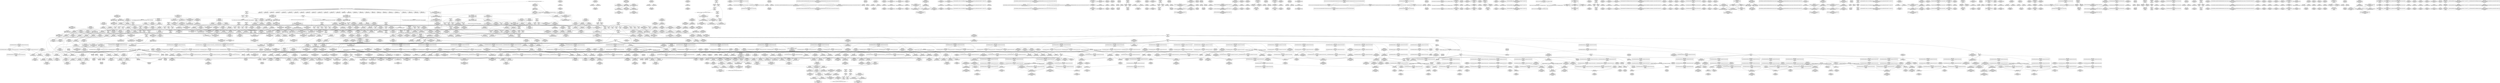 digraph {
	CE0x504c6f0 [shape=record,shape=Mrecord,label="{CE0x504c6f0|selinux_ptrace_access_check:_tmp17|security/selinux/hooks.c,1952|*SummSink*}"]
	CE0x50c7a70 [shape=record,shape=Mrecord,label="{CE0x50c7a70|rcu_read_unlock:_tmp9|include/linux/rcupdate.h,933}"]
	CE0x5176810 [shape=record,shape=Mrecord,label="{CE0x5176810|__preempt_count_add:_tmp4|./arch/x86/include/asm/preempt.h,72}"]
	CE0x50a4700 [shape=record,shape=Mrecord,label="{CE0x50a4700|current_has_perm:_bb|*SummSink*}"]
	CE0x508dab0 [shape=record,shape=Mrecord,label="{CE0x508dab0|_call_void_mcount()_#3|*SummSource*}"]
	CE0x50eeae0 [shape=record,shape=Mrecord,label="{CE0x50eeae0|rcu_lock_release:_map|Function::rcu_lock_release&Arg::map::|*SummSource*}"]
	CE0x50f8b30 [shape=record,shape=Mrecord,label="{CE0x50f8b30|current_sid:_call|security/selinux/hooks.c,218}"]
	CE0x50e8ca0 [shape=record,shape=Mrecord,label="{CE0x50e8ca0|0:_i8,_:_GCMR_rcu_read_lock.__warned_internal_global_i8_0,_section_.data.unlikely_,_align_1:_elem_0:default:}"]
	CE0x50563a0 [shape=record,shape=Mrecord,label="{CE0x50563a0|current_sid:_tmp5|security/selinux/hooks.c,218|*SummSink*}"]
	CE0x50ebdb0 [shape=record,shape=Mrecord,label="{CE0x50ebdb0|rcu_read_unlock:_tmp20|include/linux/rcupdate.h,933|*SummSink*}"]
	CE0x50c5f00 [shape=record,shape=Mrecord,label="{CE0x50c5f00|i64_3|*Constant*}"]
	CE0x50f56f0 [shape=record,shape=Mrecord,label="{CE0x50f56f0|task_sid:_tmp24|security/selinux/hooks.c,208}"]
	CE0x5095880 [shape=record,shape=Mrecord,label="{CE0x5095880|i64*_getelementptr_inbounds_(_2_x_i64_,_2_x_i64_*___llvm_gcov_ctr136,_i64_0,_i64_0)|*Constant*|*SummSink*}"]
	CE0x50b4db0 [shape=record,shape=Mrecord,label="{CE0x50b4db0|task_sid:_land.lhs.true|*SummSource*}"]
	CE0x50d80d0 [shape=record,shape=Mrecord,label="{CE0x50d80d0|i32_1|*Constant*}"]
	CE0x50654a0 [shape=record,shape=Mrecord,label="{CE0x50654a0|selinux_ptrace_access_check:_call5|security/selinux/hooks.c,1948|*SummSink*}"]
	CE0x5072300 [shape=record,shape=Mrecord,label="{CE0x5072300|current_has_perm:_tsk|Function::current_has_perm&Arg::tsk::|*SummSource*}"]
	CE0x5048a50 [shape=record,shape=Mrecord,label="{CE0x5048a50|avc_has_perm:_tclass|Function::avc_has_perm&Arg::tclass::|*SummSource*}"]
	CE0x50d2dd0 [shape=record,shape=Mrecord,label="{CE0x50d2dd0|task_sid:_tmp22|security/selinux/hooks.c,208}"]
	CE0x519f750 [shape=record,shape=Mrecord,label="{CE0x519f750|__preempt_count_sub:_tmp}"]
	CE0x50dd090 [shape=record,shape=Mrecord,label="{CE0x50dd090|rcu_read_unlock:_tmp4|include/linux/rcupdate.h,933}"]
	CE0x50b73c0 [shape=record,shape=Mrecord,label="{CE0x50b73c0|rcu_read_lock:_do.body}"]
	CE0x50f5810 [shape=record,shape=Mrecord,label="{CE0x50f5810|i64*_getelementptr_inbounds_(_13_x_i64_,_13_x_i64_*___llvm_gcov_ctr126,_i64_0,_i64_11)|*Constant*}"]
	CE0x50a92c0 [shape=record,shape=Mrecord,label="{CE0x50a92c0|COLLAPSED:_CMRE:_elem_0::|security/selinux/hooks.c,218}"]
	CE0x50af370 [shape=record,shape=Mrecord,label="{CE0x50af370|rcu_read_lock:_tmp2}"]
	CE0x508ce00 [shape=record,shape=Mrecord,label="{CE0x508ce00|current_has_perm:_call2|security/selinux/hooks.c,1544|*SummSink*}"]
	CE0x5049f00 [shape=record,shape=Mrecord,label="{CE0x5049f00|i32_2|*Constant*|*SummSink*}"]
	CE0x505d010 [shape=record,shape=Mrecord,label="{CE0x505d010|GLOBAL:_current_sid.__warned|Global_var:current_sid.__warned}"]
	CE0x50fb2d0 [shape=record,shape=Mrecord,label="{CE0x50fb2d0|current_sid:_tmp21|security/selinux/hooks.c,218}"]
	CE0x508ef80 [shape=record,shape=Mrecord,label="{CE0x508ef80|current_has_perm:_tmp}"]
	CE0x50efa60 [shape=record,shape=Mrecord,label="{CE0x50efa60|__rcu_read_unlock:_entry}"]
	CE0x50436c0 [shape=record,shape=Mrecord,label="{CE0x50436c0|avc_has_perm:_tsid|Function::avc_has_perm&Arg::tsid::|*SummSink*}"]
	CE0x5db0920 [shape=record,shape=Mrecord,label="{CE0x5db0920|selinux_ptrace_access_check:_tobool|security/selinux/hooks.c,1942|*SummSink*}"]
	CE0x50d1ef0 [shape=record,shape=Mrecord,label="{CE0x50d1ef0|i64*_getelementptr_inbounds_(_4_x_i64_,_4_x_i64_*___llvm_gcov_ctr130,_i64_0,_i64_3)|*Constant*|*SummSource*}"]
	CE0x51112d0 [shape=record,shape=Mrecord,label="{CE0x51112d0|i64*_getelementptr_inbounds_(_4_x_i64_,_4_x_i64_*___llvm_gcov_ctr129,_i64_0,_i64_3)|*Constant*|*SummSink*}"]
	CE0x5072190 [shape=record,shape=Mrecord,label="{CE0x5072190|i8*_getelementptr_inbounds_(_45_x_i8_,_45_x_i8_*_.str12,_i32_0,_i32_0)|*Constant*}"]
	CE0x5060970 [shape=record,shape=Mrecord,label="{CE0x5060970|current_has_perm:_tmp3|*SummSource*}"]
	CE0x50c3e80 [shape=record,shape=Mrecord,label="{CE0x50c3e80|rcu_read_unlock:_tmp7|include/linux/rcupdate.h,933}"]
	CE0x50f0610 [shape=record,shape=Mrecord,label="{CE0x50f0610|current_sid:_if.then}"]
	CE0x5071660 [shape=record,shape=Mrecord,label="{CE0x5071660|_call_void_lockdep_rcu_suspicious(i8*_getelementptr_inbounds_(_25_x_i8_,_25_x_i8_*_.str3,_i32_0,_i32_0),_i32_218,_i8*_getelementptr_inbounds_(_45_x_i8_,_45_x_i8_*_.str12,_i32_0,_i32_0))_#10,_!dbg_!27727|security/selinux/hooks.c,218|*SummSink*}"]
	CE0x50b77b0 [shape=record,shape=Mrecord,label="{CE0x50b77b0|GLOBAL:___llvm_gcov_ctr126|Global_var:__llvm_gcov_ctr126}"]
	CE0x50b58d0 [shape=record,shape=Mrecord,label="{CE0x50b58d0|task_sid:_do.end}"]
	CE0x50dde30 [shape=record,shape=Mrecord,label="{CE0x50dde30|get_current:_tmp2}"]
	CE0x506d6d0 [shape=record,shape=Mrecord,label="{CE0x506d6d0|selinux_ptrace_access_check:_call5|security/selinux/hooks.c,1948}"]
	CE0x50fcf10 [shape=record,shape=Mrecord,label="{CE0x50fcf10|i64*_getelementptr_inbounds_(_11_x_i64_,_11_x_i64_*___llvm_gcov_ctr127,_i64_0,_i64_10)|*Constant*|*SummSink*}"]
	CE0x508c8b0 [shape=record,shape=Mrecord,label="{CE0x508c8b0|_call_void_mcount()_#3|*SummSource*}"]
	CE0x50ee6d0 [shape=record,shape=Mrecord,label="{CE0x50ee6d0|rcu_lock_release:_entry|*SummSink*}"]
	CE0x50fa050 [shape=record,shape=Mrecord,label="{CE0x50fa050|COLLAPSED:_GCMRE___llvm_gcov_ctr128_internal_global_4_x_i64_zeroinitializer:_elem_0:default:}"]
	CE0x503d230 [shape=record,shape=Mrecord,label="{CE0x503d230|selinux_ptrace_access_check:_entry|*SummSink*}"]
	CE0x5037da0 [shape=record,shape=Mrecord,label="{CE0x5037da0|selinux_ptrace_access_check:_if.end6|*SummSink*}"]
	CE0x50c6580 [shape=record,shape=Mrecord,label="{CE0x50c6580|rcu_lock_acquire:___here}"]
	CE0x50c2e00 [shape=record,shape=Mrecord,label="{CE0x50c2e00|GLOBAL:___llvm_gcov_ctr132|Global_var:__llvm_gcov_ctr132}"]
	CE0x50e0170 [shape=record,shape=Mrecord,label="{CE0x50e0170|rcu_read_lock:_tmp16|include/linux/rcupdate.h,882|*SummSink*}"]
	CE0x510e4a0 [shape=record,shape=Mrecord,label="{CE0x510e4a0|i64*_getelementptr_inbounds_(_11_x_i64_,_11_x_i64_*___llvm_gcov_ctr132,_i64_0,_i64_0)|*Constant*}"]
	CE0x50a5f60 [shape=record,shape=Mrecord,label="{CE0x50a5f60|i64*_getelementptr_inbounds_(_11_x_i64_,_11_x_i64_*___llvm_gcov_ctr125,_i64_0,_i64_10)|*Constant*|*SummSource*}"]
	CE0x5069190 [shape=record,shape=Mrecord,label="{CE0x5069190|current_sid:_tmp7|security/selinux/hooks.c,218|*SummSource*}"]
	CE0x505d2a0 [shape=record,shape=Mrecord,label="{CE0x505d2a0|_call_void_rcu_read_lock()_#10,_!dbg_!27712|security/selinux/hooks.c,207|*SummSink*}"]
	CE0x50a0830 [shape=record,shape=Mrecord,label="{CE0x50a0830|cred_sid:_cred|Function::cred_sid&Arg::cred::|*SummSource*}"]
	CE0x5135490 [shape=record,shape=Mrecord,label="{CE0x5135490|i64*_getelementptr_inbounds_(_4_x_i64_,_4_x_i64_*___llvm_gcov_ctr135,_i64_0,_i64_1)|*Constant*|*SummSource*}"]
	CE0x50b1540 [shape=record,shape=Mrecord,label="{CE0x50b1540|rcu_read_lock:_tmp9|include/linux/rcupdate.h,882}"]
	CE0x50b5d50 [shape=record,shape=Mrecord,label="{CE0x50b5d50|task_sid:_call|security/selinux/hooks.c,208|*SummSink*}"]
	CE0x5188ae0 [shape=record,shape=Mrecord,label="{CE0x5188ae0|__preempt_count_add:_do.end|*SummSource*}"]
	CE0x505df20 [shape=record,shape=Mrecord,label="{CE0x505df20|selinux_ptrace_access_check:_call7|security/selinux/hooks.c,1951|*SummSink*}"]
	CE0x50b4b20 [shape=record,shape=Mrecord,label="{CE0x50b4b20|cred_sid:_tmp|*SummSource*}"]
	CE0x5074130 [shape=record,shape=Mrecord,label="{CE0x5074130|selinux_ptrace_access_check:_if.end|*SummSink*}"]
	CE0x5111400 [shape=record,shape=Mrecord,label="{CE0x5111400|rcu_read_lock:_tobool|include/linux/rcupdate.h,882|*SummSink*}"]
	CE0x517e4c0 [shape=record,shape=Mrecord,label="{CE0x517e4c0|_call_void_asm_addl_$1,_%gs:$0_,_*m,ri,*m,_dirflag_,_fpsr_,_flags_(i32*___preempt_count,_i32_%sub,_i32*___preempt_count)_#3,_!dbg_!27717,_!srcloc_!27718|./arch/x86/include/asm/preempt.h,77}"]
	CE0x5051210 [shape=record,shape=Mrecord,label="{CE0x5051210|i64_5|*Constant*|*SummSink*}"]
	CE0x50d8de0 [shape=record,shape=Mrecord,label="{CE0x50d8de0|__rcu_read_lock:_tmp|*SummSink*}"]
	CE0x505c230 [shape=record,shape=Mrecord,label="{CE0x505c230|selinux_ptrace_access_check:_tmp10|security/selinux/hooks.c,1945}"]
	CE0x508d850 [shape=record,shape=Mrecord,label="{CE0x508d850|current_sid:_tmp3|*SummSource*}"]
	CE0x5057d90 [shape=record,shape=Mrecord,label="{CE0x5057d90|i64_4|*Constant*}"]
	CE0x5045180 [shape=record,shape=Mrecord,label="{CE0x5045180|i64_1|*Constant*}"]
	CE0x5156d90 [shape=record,shape=Mrecord,label="{CE0x5156d90|rcu_lock_release:_tmp4|include/linux/rcupdate.h,423|*SummSink*}"]
	CE0x5165220 [shape=record,shape=Mrecord,label="{CE0x5165220|__rcu_read_unlock:_tmp2|*SummSink*}"]
	CE0x5110350 [shape=record,shape=Mrecord,label="{CE0x5110350|rcu_lock_acquire:_map|Function::rcu_lock_acquire&Arg::map::|*SummSink*}"]
	CE0x50bfeb0 [shape=record,shape=Mrecord,label="{CE0x50bfeb0|i64*_getelementptr_inbounds_(_4_x_i64_,_4_x_i64_*___llvm_gcov_ctr130,_i64_0,_i64_1)|*Constant*|*SummSource*}"]
	CE0x505b660 [shape=record,shape=Mrecord,label="{CE0x505b660|i32_0|*Constant*|*SummSource*}"]
	CE0x509d7e0 [shape=record,shape=Mrecord,label="{CE0x509d7e0|__preempt_count_sub:_tmp5|./arch/x86/include/asm/preempt.h,77}"]
	CE0x514d420 [shape=record,shape=Mrecord,label="{CE0x514d420|i64*_getelementptr_inbounds_(_4_x_i64_,_4_x_i64_*___llvm_gcov_ctr129,_i64_0,_i64_2)|*Constant*|*SummSink*}"]
	CE0x509d560 [shape=record,shape=Mrecord,label="{CE0x509d560|__rcu_read_unlock:_bb|*SummSource*}"]
	CE0x509aaa0 [shape=record,shape=Mrecord,label="{CE0x509aaa0|_call_void_lockdep_rcu_suspicious(i8*_getelementptr_inbounds_(_25_x_i8_,_25_x_i8_*_.str3,_i32_0,_i32_0),_i32_208,_i8*_getelementptr_inbounds_(_41_x_i8_,_41_x_i8_*_.str44,_i32_0,_i32_0))_#10,_!dbg_!27732|security/selinux/hooks.c,208|*SummSink*}"]
	CE0x51341e0 [shape=record,shape=Mrecord,label="{CE0x51341e0|i64*_getelementptr_inbounds_(_13_x_i64_,_13_x_i64_*___llvm_gcov_ctr126,_i64_0,_i64_12)|*Constant*}"]
	CE0x50551d0 [shape=record,shape=Mrecord,label="{CE0x50551d0|i64*_getelementptr_inbounds_(_13_x_i64_,_13_x_i64_*___llvm_gcov_ctr126,_i64_0,_i64_8)|*Constant*|*SummSource*}"]
	CE0x5054410 [shape=record,shape=Mrecord,label="{CE0x5054410|_ret_i32_%retval.0,_!dbg_!27731|security/selinux/hooks.c,1952|*SummSource*}"]
	CE0x50ae850 [shape=record,shape=Mrecord,label="{CE0x50ae850|COLLAPSED:_GCMRE___llvm_gcov_ctr126_internal_global_13_x_i64_zeroinitializer:_elem_0:default:}"]
	CE0x514e9b0 [shape=record,shape=Mrecord,label="{CE0x514e9b0|__preempt_count_sub:_tmp5|./arch/x86/include/asm/preempt.h,77|*SummSink*}"]
	CE0x50b6470 [shape=record,shape=Mrecord,label="{CE0x50b6470|cred_sid:_tmp|*SummSink*}"]
	CE0x5104510 [shape=record,shape=Mrecord,label="{CE0x5104510|rcu_read_lock:_tobool1|include/linux/rcupdate.h,882|*SummSink*}"]
	CE0x50bc880 [shape=record,shape=Mrecord,label="{CE0x50bc880|rcu_read_unlock:_call3|include/linux/rcupdate.h,933|*SummSink*}"]
	CE0x5192a60 [shape=record,shape=Mrecord,label="{CE0x5192a60|i64_1|*Constant*}"]
	CE0x51742a0 [shape=record,shape=Mrecord,label="{CE0x51742a0|__preempt_count_add:_tmp2|*SummSource*}"]
	CE0x5091130 [shape=record,shape=Mrecord,label="{CE0x5091130|task_sid:_tobool4|security/selinux/hooks.c,208|*SummSource*}"]
	CE0x50b0ef0 [shape=record,shape=Mrecord,label="{CE0x50b0ef0|GLOBAL:_rcu_lock_acquire|*Constant*|*SummSink*}"]
	CE0x504abb0 [shape=record,shape=Mrecord,label="{CE0x504abb0|selinux_ptrace_access_check:_if.then2}"]
	CE0x5156aa0 [shape=record,shape=Mrecord,label="{CE0x5156aa0|rcu_lock_release:_tmp4|include/linux/rcupdate.h,423}"]
	CE0x5043ca0 [shape=record,shape=Mrecord,label="{CE0x5043ca0|selinux_ptrace_access_check:_tmp10|security/selinux/hooks.c,1945|*SummSink*}"]
	CE0x506cc00 [shape=record,shape=Mrecord,label="{CE0x506cc00|task_sid:_tmp2|*SummSink*}"]
	CE0x518d020 [shape=record,shape=Mrecord,label="{CE0x518d020|__preempt_count_sub:_tmp3}"]
	CE0x5058600 [shape=record,shape=Mrecord,label="{CE0x5058600|i64_0|*Constant*|*SummSource*}"]
	CE0x508cc40 [shape=record,shape=Mrecord,label="{CE0x508cc40|task_sid:_task|Function::task_sid&Arg::task::}"]
	CE0x50605a0 [shape=record,shape=Mrecord,label="{CE0x50605a0|GLOBAL:___llvm_gcov_ctr125|Global_var:__llvm_gcov_ctr125|*SummSource*}"]
	CE0x50cca90 [shape=record,shape=Mrecord,label="{CE0x50cca90|rcu_lock_acquire:_bb|*SummSink*}"]
	CE0x50e2bd0 [shape=record,shape=Mrecord,label="{CE0x50e2bd0|rcu_read_lock:_tmp17|include/linux/rcupdate.h,882}"]
	CE0x505a000 [shape=record,shape=Mrecord,label="{CE0x505a000|GLOBAL:___llvm_gcov_ctr124|Global_var:__llvm_gcov_ctr124}"]
	CE0x5057930 [shape=record,shape=Mrecord,label="{CE0x5057930|i64*_getelementptr_inbounds_(_13_x_i64_,_13_x_i64_*___llvm_gcov_ctr126,_i64_0,_i64_1)|*Constant*}"]
	CE0x50c3a70 [shape=record,shape=Mrecord,label="{CE0x50c3a70|current_sid:_tmp6|security/selinux/hooks.c,218}"]
	CE0x50414b0 [shape=record,shape=Mrecord,label="{CE0x50414b0|current_sid:_call|security/selinux/hooks.c,218}"]
	CE0x507acb0 [shape=record,shape=Mrecord,label="{CE0x507acb0|selinux_ptrace_access_check:_tmp6|security/selinux/hooks.c,1943|*SummSource*}"]
	CE0x5107350 [shape=record,shape=Mrecord,label="{CE0x5107350|cred_sid:_tmp6|security/selinux/hooks.c,197|*SummSource*}"]
	CE0x5135550 [shape=record,shape=Mrecord,label="{CE0x5135550|__preempt_count_add:_tmp}"]
	CE0x50c7250 [shape=record,shape=Mrecord,label="{CE0x50c7250|rcu_read_unlock:_bb|*SummSink*}"]
	CE0x50972f0 [shape=record,shape=Mrecord,label="{CE0x50972f0|current_sid:_bb|*SummSource*}"]
	CE0x5171ba0 [shape=record,shape=Mrecord,label="{CE0x5171ba0|i8*_undef|*Constant*}"]
	CE0x505a9d0 [shape=record,shape=Mrecord,label="{CE0x505a9d0|current_sid:_land.lhs.true2|*SummSource*}"]
	CE0x5166370 [shape=record,shape=Mrecord,label="{CE0x5166370|__rcu_read_unlock:_tmp6|include/linux/rcupdate.h,245}"]
	CE0x50dd1d0 [shape=record,shape=Mrecord,label="{CE0x50dd1d0|rcu_read_lock:_bb|*SummSink*}"]
	CE0x505a070 [shape=record,shape=Mrecord,label="{CE0x505a070|selinux_ptrace_access_check:_tmp2|security/selinux/hooks.c,1942|*SummSink*}"]
	CE0x50c6140 [shape=record,shape=Mrecord,label="{CE0x50c6140|rcu_read_unlock:_land.lhs.true|*SummSink*}"]
	CE0x510d950 [shape=record,shape=Mrecord,label="{CE0x510d950|i1_true|*Constant*}"]
	CE0x504cd20 [shape=record,shape=Mrecord,label="{CE0x504cd20|VOIDTB_TE:_CE_144,152_}"]
	CE0x50b55d0 [shape=record,shape=Mrecord,label="{CE0x50b55d0|task_sid:_do.body|*SummSink*}"]
	CE0x50b5640 [shape=record,shape=Mrecord,label="{CE0x50b5640|i64*_getelementptr_inbounds_(_13_x_i64_,_13_x_i64_*___llvm_gcov_ctr126,_i64_0,_i64_0)|*Constant*|*SummSink*}"]
	CE0x518d7d0 [shape=record,shape=Mrecord,label="{CE0x518d7d0|__preempt_count_sub:_tmp4|./arch/x86/include/asm/preempt.h,77}"]
	CE0x50daaf0 [shape=record,shape=Mrecord,label="{CE0x50daaf0|__rcu_read_unlock:_tmp4|include/linux/rcupdate.h,244|*SummSource*}"]
	CE0x50ec6b0 [shape=record,shape=Mrecord,label="{CE0x50ec6b0|i64*_getelementptr_inbounds_(_11_x_i64_,_11_x_i64_*___llvm_gcov_ctr132,_i64_0,_i64_10)|*Constant*|*SummSink*}"]
	CE0x50e43e0 [shape=record,shape=Mrecord,label="{CE0x50e43e0|cred_sid:_tmp3|*SummSink*}"]
	CE0x5108500 [shape=record,shape=Mrecord,label="{CE0x5108500|GLOBAL:_rcu_read_lock.__warned|Global_var:rcu_read_lock.__warned|*SummSink*}"]
	CE0x50626f0 [shape=record,shape=Mrecord,label="{CE0x50626f0|selinux_ptrace_access_check:_child|Function::selinux_ptrace_access_check&Arg::child::|*SummSource*}"]
	CE0x50cb660 [shape=record,shape=Mrecord,label="{CE0x50cb660|_call_void_mcount()_#3}"]
	CE0x50d33a0 [shape=record,shape=Mrecord,label="{CE0x50d33a0|_ret_void,_!dbg_!27719|./arch/x86/include/asm/preempt.h,73|*SummSink*}"]
	CE0x50d4410 [shape=record,shape=Mrecord,label="{CE0x50d4410|rcu_lock_release:_tmp}"]
	CE0x50a5c10 [shape=record,shape=Mrecord,label="{CE0x50a5c10|GLOBAL:___llvm_gcov_ctr127|Global_var:__llvm_gcov_ctr127|*SummSink*}"]
	CE0x50bfe20 [shape=record,shape=Mrecord,label="{CE0x50bfe20|rcu_lock_acquire:_tmp|*SummSink*}"]
	CE0x50426d0 [shape=record,shape=Mrecord,label="{CE0x50426d0|selinux_ptrace_access_check:_entry}"]
	CE0x50a04e0 [shape=record,shape=Mrecord,label="{CE0x50a04e0|cred_sid:_entry|*SummSource*}"]
	CE0x50ab020 [shape=record,shape=Mrecord,label="{CE0x50ab020|current_sid:_tmp24|security/selinux/hooks.c,220|*SummSource*}"]
	CE0x50b5070 [shape=record,shape=Mrecord,label="{CE0x50b5070|task_sid:_if.then|*SummSource*}"]
	CE0x509bf60 [shape=record,shape=Mrecord,label="{CE0x509bf60|i64*_getelementptr_inbounds_(_13_x_i64_,_13_x_i64_*___llvm_gcov_ctr126,_i64_0,_i64_9)|*Constant*|*SummSink*}"]
	CE0x504a2b0 [shape=record,shape=Mrecord,label="{CE0x504a2b0|_ret_i32_%retval.0,_!dbg_!27728|security/selinux/avc.c,775}"]
	CE0x50d6890 [shape=record,shape=Mrecord,label="{CE0x50d6890|i64*_getelementptr_inbounds_(_4_x_i64_,_4_x_i64_*___llvm_gcov_ctr128,_i64_0,_i64_1)|*Constant*}"]
	CE0x5098440 [shape=record,shape=Mrecord,label="{CE0x5098440|current_sid:_tmp13|security/selinux/hooks.c,218|*SummSink*}"]
	CE0x51692f0 [shape=record,shape=Mrecord,label="{CE0x51692f0|_call_void_mcount()_#3|*SummSink*}"]
	CE0x5098360 [shape=record,shape=Mrecord,label="{CE0x5098360|current_sid:_tmp13|security/selinux/hooks.c,218}"]
	CE0x50ebc40 [shape=record,shape=Mrecord,label="{CE0x50ebc40|rcu_read_unlock:_tmp20|include/linux/rcupdate.h,933|*SummSource*}"]
	CE0x50bcd10 [shape=record,shape=Mrecord,label="{CE0x50bcd10|rcu_read_unlock:_tmp13|include/linux/rcupdate.h,933}"]
	CE0x5090340 [shape=record,shape=Mrecord,label="{CE0x5090340|current_sid:_tmp8|security/selinux/hooks.c,218|*SummSource*}"]
	CE0x5053410 [shape=record,shape=Mrecord,label="{CE0x5053410|current_sid:_tmp18|security/selinux/hooks.c,218}"]
	CE0x5105e80 [shape=record,shape=Mrecord,label="{CE0x5105e80|i64_6|*Constant*}"]
	CE0x50d5490 [shape=record,shape=Mrecord,label="{CE0x50d5490|i64*_getelementptr_inbounds_(_4_x_i64_,_4_x_i64_*___llvm_gcov_ctr130,_i64_0,_i64_1)|*Constant*}"]
	CE0x50afe00 [shape=record,shape=Mrecord,label="{CE0x50afe00|task_sid:_call|security/selinux/hooks.c,208}"]
	CE0x50f8390 [shape=record,shape=Mrecord,label="{CE0x50f8390|current_sid:_sid|security/selinux/hooks.c,220}"]
	CE0x50926e0 [shape=record,shape=Mrecord,label="{CE0x50926e0|i64*_getelementptr_inbounds_(_13_x_i64_,_13_x_i64_*___llvm_gcov_ctr126,_i64_0,_i64_0)|*Constant*|*SummSource*}"]
	CE0x5110620 [shape=record,shape=Mrecord,label="{CE0x5110620|_ret_void,_!dbg_!27717|include/linux/rcupdate.h,419}"]
	CE0x5053b80 [shape=record,shape=Mrecord,label="{CE0x5053b80|i64*_getelementptr_inbounds_(_11_x_i64_,_11_x_i64_*___llvm_gcov_ctr125,_i64_0,_i64_10)|*Constant*}"]
	CE0x50709c0 [shape=record,shape=Mrecord,label="{CE0x50709c0|i64*_getelementptr_inbounds_(_13_x_i64_,_13_x_i64_*___llvm_gcov_ctr126,_i64_0,_i64_11)|*Constant*}"]
	CE0x510e2b0 [shape=record,shape=Mrecord,label="{CE0x510e2b0|rcu_read_unlock:_do.end|*SummSource*}"]
	CE0x50fead0 [shape=record,shape=Mrecord,label="{CE0x50fead0|rcu_read_unlock:_if.end}"]
	CE0x5040b60 [shape=record,shape=Mrecord,label="{CE0x5040b60|selinux_ptrace_access_check:_tobool1|security/selinux/hooks.c,1945|*SummSource*}"]
	CE0x50ede90 [shape=record,shape=Mrecord,label="{CE0x50ede90|rcu_lock_release:_entry|*SummSource*}"]
	CE0x508c810 [shape=record,shape=Mrecord,label="{CE0x508c810|_call_void_mcount()_#3}"]
	CE0x50c7830 [shape=record,shape=Mrecord,label="{CE0x50c7830|rcu_read_unlock:_tmp8|include/linux/rcupdate.h,933|*SummSink*}"]
	CE0x5171870 [shape=record,shape=Mrecord,label="{CE0x5171870|rcu_lock_release:_tmp7|*SummSource*}"]
	CE0x50d2260 [shape=record,shape=Mrecord,label="{CE0x50d2260|rcu_lock_acquire:_tmp6|*SummSource*}"]
	CE0x5099da0 [shape=record,shape=Mrecord,label="{CE0x5099da0|GLOBAL:_rcu_read_lock|*Constant*|*SummSink*}"]
	CE0x50f0680 [shape=record,shape=Mrecord,label="{CE0x50f0680|current_sid:_if.end}"]
	CE0x50af660 [shape=record,shape=Mrecord,label="{CE0x50af660|GLOBAL:___rcu_read_lock|*Constant*}"]
	CE0x50623b0 [shape=record,shape=Mrecord,label="{CE0x50623b0|selinux_ptrace_access_check:_call3|security/selinux/hooks.c,1946|*SummSource*}"]
	CE0x50df490 [shape=record,shape=Mrecord,label="{CE0x50df490|_call_void_mcount()_#3|*SummSink*}"]
	CE0x51876e0 [shape=record,shape=Mrecord,label="{CE0x51876e0|__preempt_count_sub:_tmp7|./arch/x86/include/asm/preempt.h,78|*SummSink*}"]
	CE0x50b0720 [shape=record,shape=Mrecord,label="{CE0x50b0720|i64_7|*Constant*|*SummSource*}"]
	CE0x504a4f0 [shape=record,shape=Mrecord,label="{CE0x504a4f0|i64*_getelementptr_inbounds_(_9_x_i64_,_9_x_i64_*___llvm_gcov_ctr124,_i64_0,_i64_0)|*Constant*|*SummSink*}"]
	CE0x5102b10 [shape=record,shape=Mrecord,label="{CE0x5102b10|rcu_read_lock:_tmp9|include/linux/rcupdate.h,882|*SummSource*}"]
	CE0x50eebf0 [shape=record,shape=Mrecord,label="{CE0x50eebf0|rcu_lock_release:_map|Function::rcu_lock_release&Arg::map::|*SummSink*}"]
	CE0x5050f40 [shape=record,shape=Mrecord,label="{CE0x5050f40|get_current:_tmp4|./arch/x86/include/asm/current.h,14}"]
	CE0x509bd70 [shape=record,shape=Mrecord,label="{CE0x509bd70|i64*_getelementptr_inbounds_(_13_x_i64_,_13_x_i64_*___llvm_gcov_ctr126,_i64_0,_i64_9)|*Constant*|*SummSource*}"]
	CE0x51032e0 [shape=record,shape=Mrecord,label="{CE0x51032e0|4:_i32,_:_CRE_4,8_|*MultipleSource*|security/selinux/hooks.c,196|security/selinux/hooks.c,197|*LoadInst*|security/selinux/hooks.c,196}"]
	CE0x50a96b0 [shape=record,shape=Mrecord,label="{CE0x50a96b0|current_sid:_tmp22|security/selinux/hooks.c,218|*SummSink*}"]
	CE0x50be630 [shape=record,shape=Mrecord,label="{CE0x50be630|i64*_getelementptr_inbounds_(_11_x_i64_,_11_x_i64_*___llvm_gcov_ctr132,_i64_0,_i64_8)|*Constant*|*SummSink*}"]
	CE0x5155c80 [shape=record,shape=Mrecord,label="{CE0x5155c80|i64*_getelementptr_inbounds_(_4_x_i64_,_4_x_i64_*___llvm_gcov_ctr134,_i64_0,_i64_2)|*Constant*}"]
	CE0x50ddda0 [shape=record,shape=Mrecord,label="{CE0x50ddda0|rcu_read_unlock:_tmp6|include/linux/rcupdate.h,933}"]
	CE0x5037560 [shape=record,shape=Mrecord,label="{CE0x5037560|selinux_ptrace_access_check:_if.end6|*SummSource*}"]
	CE0x5058860 [shape=record,shape=Mrecord,label="{CE0x5058860|task_sid:_tmp13|security/selinux/hooks.c,208|*SummSink*}"]
	CE0x5096f40 [shape=record,shape=Mrecord,label="{CE0x5096f40|task_sid:_do.body5}"]
	CE0x50586e0 [shape=record,shape=Mrecord,label="{CE0x50586e0|selinux_ptrace_access_check:_if.then|*SummSource*}"]
	CE0x50cd4b0 [shape=record,shape=Mrecord,label="{CE0x50cd4b0|task_sid:_tmp}"]
	CE0x50d2080 [shape=record,shape=Mrecord,label="{CE0x50d2080|i64*_getelementptr_inbounds_(_4_x_i64_,_4_x_i64_*___llvm_gcov_ctr130,_i64_0,_i64_3)|*Constant*|*SummSink*}"]
	CE0x5045f90 [shape=record,shape=Mrecord,label="{CE0x5045f90|i32_(i32,_i32,_i16,_i32,_%struct.common_audit_data*)*_bitcast_(i32_(i32,_i32,_i16,_i32,_%struct.common_audit_data.495*)*_avc_has_perm_to_i32_(i32,_i32,_i16,_i32,_%struct.common_audit_data*)*)|*Constant*|*SummSink*}"]
	CE0x509b920 [shape=record,shape=Mrecord,label="{CE0x509b920|i8*_getelementptr_inbounds_(_41_x_i8_,_41_x_i8_*_.str44,_i32_0,_i32_0)|*Constant*|*SummSink*}"]
	CE0x514c800 [shape=record,shape=Mrecord,label="{CE0x514c800|i64*_getelementptr_inbounds_(_4_x_i64_,_4_x_i64_*___llvm_gcov_ctr129,_i64_0,_i64_0)|*Constant*|*SummSink*}"]
	CE0x50b57b0 [shape=record,shape=Mrecord,label="{CE0x50b57b0|task_sid:_do.end6|*SummSink*}"]
	CE0x50e36b0 [shape=record,shape=Mrecord,label="{CE0x50e36b0|COLLAPSED:_GCMRE___llvm_gcov_ctr98_internal_global_2_x_i64_zeroinitializer:_elem_0:default:}"]
	CE0x50b5200 [shape=record,shape=Mrecord,label="{CE0x50b5200|current_sid:_tmp22|security/selinux/hooks.c,218}"]
	CE0x50efad0 [shape=record,shape=Mrecord,label="{CE0x50efad0|__rcu_read_unlock:_entry|*SummSource*}"]
	CE0x506cf30 [shape=record,shape=Mrecord,label="{CE0x506cf30|i64*_getelementptr_inbounds_(_11_x_i64_,_11_x_i64_*___llvm_gcov_ctr125,_i64_0,_i64_6)|*Constant*|*SummSink*}"]
	CE0x50b8550 [shape=record,shape=Mrecord,label="{CE0x50b8550|%struct.task_struct*_(%struct.task_struct**)*_asm_movq_%gs:$_1:P_,$0_,_r,im,_dirflag_,_fpsr_,_flags_}"]
	CE0x5112fa0 [shape=record,shape=Mrecord,label="{CE0x5112fa0|selinux_ptrace_access_check:_mode|Function::selinux_ptrace_access_check&Arg::mode::|*SummSource*}"]
	CE0x508f630 [shape=record,shape=Mrecord,label="{CE0x508f630|current_has_perm:_tmp1|*SummSink*}"]
	CE0x50ee280 [shape=record,shape=Mrecord,label="{CE0x50ee280|GLOBAL:_rcu_lock_release|*Constant*|*SummSink*}"]
	CE0x5187430 [shape=record,shape=Mrecord,label="{CE0x5187430|__preempt_count_sub:_tmp6|./arch/x86/include/asm/preempt.h,78|*SummSink*}"]
	CE0x50ad2f0 [shape=record,shape=Mrecord,label="{CE0x50ad2f0|get_current:_bb|*SummSource*}"]
	CE0x50df020 [shape=record,shape=Mrecord,label="{CE0x50df020|rcu_read_lock:_tmp6|include/linux/rcupdate.h,882}"]
	CE0x514e280 [shape=record,shape=Mrecord,label="{CE0x514e280|__preempt_count_sub:_tmp|*SummSink*}"]
	CE0x51335c0 [shape=record,shape=Mrecord,label="{CE0x51335c0|current_sid:_security|security/selinux/hooks.c,218}"]
	CE0x61551e0 [shape=record,shape=Mrecord,label="{CE0x61551e0|i64_0|*Constant*}"]
	CE0x50f3970 [shape=record,shape=Mrecord,label="{CE0x50f3970|rcu_lock_release:_indirectgoto|*SummSink*}"]
	CE0x50d8390 [shape=record,shape=Mrecord,label="{CE0x50d8390|__rcu_read_unlock:_tmp4|include/linux/rcupdate.h,244|*SummSink*}"]
	CE0x50fe320 [shape=record,shape=Mrecord,label="{CE0x50fe320|cred_sid:_sid|security/selinux/hooks.c,197|*SummSource*}"]
	CE0x5058b40 [shape=record,shape=Mrecord,label="{CE0x5058b40|task_sid:_call3|security/selinux/hooks.c,208}"]
	CE0x5175ec0 [shape=record,shape=Mrecord,label="{CE0x5175ec0|__preempt_count_sub:_sub|./arch/x86/include/asm/preempt.h,77}"]
	CE0x50b87f0 [shape=record,shape=Mrecord,label="{CE0x50b87f0|task_sid:_tmp5|security/selinux/hooks.c,208|*SummSink*}"]
	CE0x5093590 [shape=record,shape=Mrecord,label="{CE0x5093590|task_sid:_tmp15|security/selinux/hooks.c,208|*SummSource*}"]
	CE0x5111eb0 [shape=record,shape=Mrecord,label="{CE0x5111eb0|VOIDTB_TE:_CE_28,32_}"]
	CE0x505ae70 [shape=record,shape=Mrecord,label="{CE0x505ae70|selinux_ptrace_access_check:_tmp11|security/selinux/hooks.c,1945}"]
	CE0x506abc0 [shape=record,shape=Mrecord,label="{CE0x506abc0|current_has_perm:_tmp2}"]
	CE0x50d98f0 [shape=record,shape=Mrecord,label="{CE0x50d98f0|%struct.lockdep_map*_null|*Constant*|*SummSource*}"]
	CE0x5100d60 [shape=record,shape=Mrecord,label="{CE0x5100d60|i64*_getelementptr_inbounds_(_11_x_i64_,_11_x_i64_*___llvm_gcov_ctr127,_i64_0,_i64_9)|*Constant*|*SummSink*}"]
	CE0x50d47b0 [shape=record,shape=Mrecord,label="{CE0x50d47b0|__rcu_read_lock:_bb}"]
	CE0x514e740 [shape=record,shape=Mrecord,label="{CE0x514e740|__preempt_count_sub:_tmp4|./arch/x86/include/asm/preempt.h,77|*SummSource*}"]
	CE0x5171970 [shape=record,shape=Mrecord,label="{CE0x5171970|rcu_lock_release:_tmp7|*SummSink*}"]
	CE0x50de160 [shape=record,shape=Mrecord,label="{CE0x50de160|rcu_lock_acquire:_map|Function::rcu_lock_acquire&Arg::map::}"]
	CE0x50a70a0 [shape=record,shape=Mrecord,label="{CE0x50a70a0|GLOBAL:_get_current|*Constant*}"]
	CE0x5168d70 [shape=record,shape=Mrecord,label="{CE0x5168d70|__rcu_read_lock:_do.end|*SummSink*}"]
	CE0x50f2c10 [shape=record,shape=Mrecord,label="{CE0x50f2c10|GLOBAL:___llvm_gcov_ctr125|Global_var:__llvm_gcov_ctr125}"]
	CE0x503e0e0 [shape=record,shape=Mrecord,label="{CE0x503e0e0|i64_4|*Constant*|*SummSink*}"]
	CE0x50ab760 [shape=record,shape=Mrecord,label="{CE0x50ab760|task_sid:_tmp1|*SummSource*}"]
	CE0x514dc50 [shape=record,shape=Mrecord,label="{CE0x514dc50|__preempt_count_add:_do.body}"]
	CE0x50fce60 [shape=record,shape=Mrecord,label="{CE0x50fce60|i64*_getelementptr_inbounds_(_11_x_i64_,_11_x_i64_*___llvm_gcov_ctr127,_i64_0,_i64_10)|*Constant*|*SummSource*}"]
	CE0x5170400 [shape=record,shape=Mrecord,label="{CE0x5170400|i32_1|*Constant*}"]
	CE0x50d49a0 [shape=record,shape=Mrecord,label="{CE0x50d49a0|_call_void_asm_sideeffect_,_memory_,_dirflag_,_fpsr_,_flags_()_#3,_!dbg_!27714,_!srcloc_!27715|include/linux/rcupdate.h,239}"]
	CE0x5151980 [shape=record,shape=Mrecord,label="{CE0x5151980|void_(i32*,_i32,_i32*)*_asm_addl_$1,_%gs:$0_,_*m,ri,*m,_dirflag_,_fpsr_,_flags_}"]
	CE0x50e69c0 [shape=record,shape=Mrecord,label="{CE0x50e69c0|i64_7|*Constant*}"]
	CE0x508c1d0 [shape=record,shape=Mrecord,label="{CE0x508c1d0|GLOBAL:_lockdep_rcu_suspicious|*Constant*|*SummSource*}"]
	CE0x5095ec0 [shape=record,shape=Mrecord,label="{CE0x5095ec0|task_sid:_tmp9|security/selinux/hooks.c,208}"]
	CE0x50a73f0 [shape=record,shape=Mrecord,label="{CE0x50a73f0|GLOBAL:_get_current|*Constant*|*SummSink*}"]
	CE0x50d2830 [shape=record,shape=Mrecord,label="{CE0x50d2830|rcu_lock_acquire:_tmp7|*SummSink*}"]
	CE0x5076450 [shape=record,shape=Mrecord,label="{CE0x5076450|selinux_ptrace_access_check:_tmp5|security/selinux/hooks.c,1942|*SummSource*}"]
	CE0x5077610 [shape=record,shape=Mrecord,label="{CE0x5077610|selinux_ptrace_access_check:_tmp5|security/selinux/hooks.c,1942|*SummSink*}"]
	CE0x50a18d0 [shape=record,shape=Mrecord,label="{CE0x50a18d0|rcu_read_unlock:_entry}"]
	CE0x509b080 [shape=record,shape=Mrecord,label="{CE0x509b080|i32_208|*Constant*|*SummSource*}"]
	CE0x50e8e80 [shape=record,shape=Mrecord,label="{CE0x50e8e80|rcu_read_lock:_tmp8|include/linux/rcupdate.h,882|*SummSource*}"]
	CE0x504e530 [shape=record,shape=Mrecord,label="{CE0x504e530|current_sid:_tmp4|security/selinux/hooks.c,218|*SummSource*}"]
	CE0x5112a80 [shape=record,shape=Mrecord,label="{CE0x5112a80|VOIDTB_TE:_CE_120,128_}"]
	CE0x50d6dc0 [shape=record,shape=Mrecord,label="{CE0x50d6dc0|i64*_getelementptr_inbounds_(_4_x_i64_,_4_x_i64_*___llvm_gcov_ctr128,_i64_0,_i64_2)|*Constant*|*SummSource*}"]
	CE0x5058190 [shape=record,shape=Mrecord,label="{CE0x5058190|selinux_ptrace_access_check:_call4|security/selinux/hooks.c,1947}"]
	CE0x50f12f0 [shape=record,shape=Mrecord,label="{CE0x50f12f0|task_sid:_tmp14|security/selinux/hooks.c,208}"]
	CE0x50d41f0 [shape=record,shape=Mrecord,label="{CE0x50d41f0|i64*_getelementptr_inbounds_(_4_x_i64_,_4_x_i64_*___llvm_gcov_ctr133,_i64_0,_i64_0)|*Constant*|*SummSource*}"]
	CE0x50e4500 [shape=record,shape=Mrecord,label="{CE0x50e4500|rcu_read_lock:_if.then}"]
	CE0x5048af0 [shape=record,shape=Mrecord,label="{CE0x5048af0|avc_has_perm:_tclass|Function::avc_has_perm&Arg::tclass::|*SummSink*}"]
	CE0x50ae030 [shape=record,shape=Mrecord,label="{CE0x50ae030|task_sid:_real_cred|security/selinux/hooks.c,208|*SummSink*}"]
	CE0x51652f0 [shape=record,shape=Mrecord,label="{CE0x51652f0|i64*_getelementptr_inbounds_(_4_x_i64_,_4_x_i64_*___llvm_gcov_ctr128,_i64_0,_i64_1)|*Constant*|*SummSink*}"]
	CE0x5071140 [shape=record,shape=Mrecord,label="{CE0x5071140|task_sid:_tmp25|security/selinux/hooks.c,208|*SummSource*}"]
	CE0x5111970 [shape=record,shape=Mrecord,label="{CE0x5111970|VOIDTB_TE:_CE_4,8_}"]
	CE0x50e2fc0 [shape=record,shape=Mrecord,label="{CE0x50e2fc0|cred_sid:_tmp5|security/selinux/hooks.c,196|*SummSource*}"]
	CE0x51130b0 [shape=record,shape=Mrecord,label="{CE0x51130b0|selinux_ptrace_access_check:_mode|Function::selinux_ptrace_access_check&Arg::mode::|*SummSink*}"]
	CE0x50ccc90 [shape=record,shape=Mrecord,label="{CE0x50ccc90|rcu_read_unlock:_land.lhs.true2|*SummSink*}"]
	CE0x5055770 [shape=record,shape=Mrecord,label="{CE0x5055770|task_sid:_tmp18|security/selinux/hooks.c,208|*SummSource*}"]
	CE0x50560f0 [shape=record,shape=Mrecord,label="{CE0x50560f0|current_sid:_tmp5|security/selinux/hooks.c,218}"]
	CE0x50a07c0 [shape=record,shape=Mrecord,label="{CE0x50a07c0|cred_sid:_cred|Function::cred_sid&Arg::cred::}"]
	CE0x5112700 [shape=record,shape=Mrecord,label="{CE0x5112700|VOIDTB_TE:_CE_88,89_}"]
	CE0x50f0a80 [shape=record,shape=Mrecord,label="{CE0x50f0a80|i64*_getelementptr_inbounds_(_4_x_i64_,_4_x_i64_*___llvm_gcov_ctr130,_i64_0,_i64_2)|*Constant*}"]
	CE0x505af50 [shape=record,shape=Mrecord,label="{CE0x505af50|selinux_ptrace_access_check:_tmp11|security/selinux/hooks.c,1945|*SummSource*}"]
	CE0x50b8250 [shape=record,shape=Mrecord,label="{CE0x50b8250|GLOBAL:_current_task|Global_var:current_task|*SummSource*}"]
	CE0x514f400 [shape=record,shape=Mrecord,label="{CE0x514f400|rcu_lock_acquire:_indirectgoto|*SummSink*}"]
	CE0x50b4a40 [shape=record,shape=Mrecord,label="{CE0x50b4a40|cred_sid:_tmp}"]
	CE0x509bd00 [shape=record,shape=Mrecord,label="{CE0x509bd00|i64*_getelementptr_inbounds_(_13_x_i64_,_13_x_i64_*___llvm_gcov_ctr126,_i64_0,_i64_9)|*Constant*}"]
	CE0x506c570 [shape=record,shape=Mrecord,label="{CE0x506c570|current_sid:_tmp15|security/selinux/hooks.c,218|*SummSink*}"]
	CE0x5067e10 [shape=record,shape=Mrecord,label="{CE0x5067e10|_call_void_lock_acquire(%struct.lockdep_map*_%map,_i32_0,_i32_0,_i32_2,_i32_0,_%struct.lockdep_map*_null,_i64_ptrtoint_(i8*_blockaddress(_rcu_lock_acquire,_%__here)_to_i64))_#10,_!dbg_!27716|include/linux/rcupdate.h,418|*SummSource*}"]
	CE0x508df30 [shape=record,shape=Mrecord,label="{CE0x508df30|_call_void_mcount()_#3|*SummSink*}"]
	CE0x504d400 [shape=record,shape=Mrecord,label="{CE0x504d400|selinux_ptrace_access_check:_child|Function::selinux_ptrace_access_check&Arg::child::|*SummSink*}"]
	CE0x513abd0 [shape=record,shape=Mrecord,label="{CE0x513abd0|i64*_getelementptr_inbounds_(_13_x_i64_,_13_x_i64_*___llvm_gcov_ctr126,_i64_0,_i64_1)|*Constant*}"]
	CE0x5070fa0 [shape=record,shape=Mrecord,label="{CE0x5070fa0|task_sid:_tmp25|security/selinux/hooks.c,208}"]
	CE0x506cfd0 [shape=record,shape=Mrecord,label="{CE0x506cfd0|current_sid:_tmp4|security/selinux/hooks.c,218|*SummSink*}"]
	CE0x5049bb0 [shape=record,shape=Mrecord,label="{CE0x5049bb0|i32_1|*Constant*|*SummSource*}"]
	CE0x5187840 [shape=record,shape=Mrecord,label="{CE0x5187840|__rcu_read_unlock:_tmp1|*SummSink*}"]
	CE0x50ff160 [shape=record,shape=Mrecord,label="{CE0x50ff160|rcu_read_unlock:_tobool|include/linux/rcupdate.h,933|*SummSource*}"]
	CE0x503f080 [shape=record,shape=Mrecord,label="{CE0x503f080|selinux_ptrace_access_check:_call|security/selinux/hooks.c,1941}"]
	CE0x51122d0 [shape=record,shape=Mrecord,label="{CE0x51122d0|VOIDTB_TE:_CE_52,56_}"]
	CE0x50eea20 [shape=record,shape=Mrecord,label="{CE0x50eea20|rcu_lock_release:_map|Function::rcu_lock_release&Arg::map::}"]
	CE0x5188c00 [shape=record,shape=Mrecord,label="{CE0x5188c00|__rcu_read_unlock:_do.end}"]
	CE0x5156fd0 [shape=record,shape=Mrecord,label="{CE0x5156fd0|rcu_lock_release:_tmp5|include/linux/rcupdate.h,423|*SummSink*}"]
	CE0x5045e10 [shape=record,shape=Mrecord,label="{CE0x5045e10|i32_(i32,_i32,_i16,_i32,_%struct.common_audit_data*)*_bitcast_(i32_(i32,_i32,_i16,_i32,_%struct.common_audit_data.495*)*_avc_has_perm_to_i32_(i32,_i32,_i16,_i32,_%struct.common_audit_data*)*)|*Constant*|*SummSource*}"]
	CE0x5133a30 [shape=record,shape=Mrecord,label="{CE0x5133a30|i64_1|*Constant*}"]
	CE0x5106880 [shape=record,shape=Mrecord,label="{CE0x5106880|rcu_read_lock:_bb}"]
	CE0x50b0490 [shape=record,shape=Mrecord,label="{CE0x50b0490|i64_6|*Constant*|*SummSource*}"]
	CE0x5158220 [shape=record,shape=Mrecord,label="{CE0x5158220|_call_void_mcount()_#3|*SummSource*}"]
	CE0x506b530 [shape=record,shape=Mrecord,label="{CE0x506b530|GLOBAL:_current_sid.__warned|Global_var:current_sid.__warned|*SummSink*}"]
	CE0x505db70 [shape=record,shape=Mrecord,label="{CE0x505db70|current_has_perm:_entry|*SummSource*}"]
	CE0x50cafa0 [shape=record,shape=Mrecord,label="{CE0x50cafa0|rcu_lock_acquire:_tmp}"]
	CE0x506a740 [shape=record,shape=Mrecord,label="{CE0x506a740|_ret_i32_%retval.0,_!dbg_!27728|security/selinux/avc.c,775|*SummSource*}"]
	CE0x50ff010 [shape=record,shape=Mrecord,label="{CE0x50ff010|rcu_read_unlock:_call|include/linux/rcupdate.h,933|*SummSink*}"]
	CE0x50e26e0 [shape=record,shape=Mrecord,label="{CE0x50e26e0|i8*_getelementptr_inbounds_(_25_x_i8_,_25_x_i8_*_.str45,_i32_0,_i32_0)|*Constant*|*SummSink*}"]
	CE0x50987c0 [shape=record,shape=Mrecord,label="{CE0x50987c0|GLOBAL:_task_sid.__warned|Global_var:task_sid.__warned}"]
	CE0x50b3710 [shape=record,shape=Mrecord,label="{CE0x50b3710|_call_void_mcount()_#3}"]
	CE0x50a8770 [shape=record,shape=Mrecord,label="{CE0x50a8770|current_sid:_tmp21|security/selinux/hooks.c,218|*SummSink*}"]
	CE0x5036f60 [shape=record,shape=Mrecord,label="{CE0x5036f60|current_has_perm:_entry|*SummSink*}"]
	CE0x50b24c0 [shape=record,shape=Mrecord,label="{CE0x50b24c0|rcu_read_lock:_tmp3|*SummSink*}"]
	CE0x5051060 [shape=record,shape=Mrecord,label="{CE0x5051060|get_current:_tmp3}"]
	CE0x504b030 [shape=record,shape=Mrecord,label="{CE0x504b030|selinux_ptrace_access_check:_tmp3|security/selinux/hooks.c,1942|*SummSource*}"]
	CE0x5107770 [shape=record,shape=Mrecord,label="{CE0x5107770|rcu_read_lock:_do.end|*SummSink*}"]
	CE0x519c2b0 [shape=record,shape=Mrecord,label="{CE0x519c2b0|__preempt_count_sub:_bb|*SummSource*}"]
	CE0x50e1eb0 [shape=record,shape=Mrecord,label="{CE0x50e1eb0|GLOBAL:_lockdep_rcu_suspicious|*Constant*}"]
	CE0x50a1940 [shape=record,shape=Mrecord,label="{CE0x50a1940|rcu_read_unlock:_entry|*SummSink*}"]
	CE0x506a4c0 [shape=record,shape=Mrecord,label="{CE0x506a4c0|avc_has_perm:_auditdata|Function::avc_has_perm&Arg::auditdata::|*SummSource*}"]
	CE0x5096dd0 [shape=record,shape=Mrecord,label="{CE0x5096dd0|task_sid:_if.then|*SummSink*}"]
	CE0x50679c0 [shape=record,shape=Mrecord,label="{CE0x50679c0|rcu_lock_acquire:_tmp5|include/linux/rcupdate.h,418}"]
	CE0x50f45c0 [shape=record,shape=Mrecord,label="{CE0x50f45c0|i64*_getelementptr_inbounds_(_4_x_i64_,_4_x_i64_*___llvm_gcov_ctr130,_i64_0,_i64_1)|*Constant*|*SummSink*}"]
	CE0x5098ef0 [shape=record,shape=Mrecord,label="{CE0x5098ef0|current_has_perm:_call1|security/selinux/hooks.c,1543|*SummSink*}"]
	CE0x50c4800 [shape=record,shape=Mrecord,label="{CE0x50c4800|rcu_read_unlock:_tmp|*SummSource*}"]
	CE0x517b4b0 [shape=record,shape=Mrecord,label="{CE0x517b4b0|GLOBAL:___preempt_count|Global_var:__preempt_count}"]
	CE0x50e15d0 [shape=record,shape=Mrecord,label="{CE0x50e15d0|_call_void_lockdep_rcu_suspicious(i8*_getelementptr_inbounds_(_25_x_i8_,_25_x_i8_*_.str45,_i32_0,_i32_0),_i32_883,_i8*_getelementptr_inbounds_(_42_x_i8_,_42_x_i8_*_.str46,_i32_0,_i32_0))_#10,_!dbg_!27728|include/linux/rcupdate.h,882|*SummSource*}"]
	CE0x504bc80 [shape=record,shape=Mrecord,label="{CE0x504bc80|selinux_ptrace_access_check:_retval.0|*SummSink*}"]
	CE0x50c36b0 [shape=record,shape=Mrecord,label="{CE0x50c36b0|i64*_getelementptr_inbounds_(_11_x_i64_,_11_x_i64_*___llvm_gcov_ctr132,_i64_0,_i64_1)|*Constant*|*SummSink*}"]
	CE0x505efb0 [shape=record,shape=Mrecord,label="{CE0x505efb0|selinux_ptrace_access_check:_if.then}"]
	CE0x516b500 [shape=record,shape=Mrecord,label="{CE0x516b500|__preempt_count_add:_tmp1|*SummSink*}"]
	CE0x503d4f0 [shape=record,shape=Mrecord,label="{CE0x503d4f0|i64_1|*Constant*|*SummSource*}"]
	CE0x5171350 [shape=record,shape=Mrecord,label="{CE0x5171350|rcu_lock_release:_tmp6|*SummSink*}"]
	CE0x50d2b20 [shape=record,shape=Mrecord,label="{CE0x50d2b20|i8*_undef|*Constant*|*SummSource*}"]
	CE0x51127e0 [shape=record,shape=Mrecord,label="{CE0x51127e0|VOIDTB_TE:_CE_96,104_}"]
	CE0x50ae8c0 [shape=record,shape=Mrecord,label="{CE0x50ae8c0|task_sid:_tmp|*SummSource*}"]
	CE0x50d7e70 [shape=record,shape=Mrecord,label="{CE0x50d7e70|__preempt_count_add:_entry|*SummSource*}"]
	CE0x5040310 [shape=record,shape=Mrecord,label="{CE0x5040310|i64_1|*Constant*}"]
	CE0x5073100 [shape=record,shape=Mrecord,label="{CE0x5073100|i64*_getelementptr_inbounds_(_9_x_i64_,_9_x_i64_*___llvm_gcov_ctr124,_i64_0,_i64_8)|*Constant*|*SummSink*}"]
	CE0x5050db0 [shape=record,shape=Mrecord,label="{CE0x5050db0|selinux_ptrace_access_check:_tmp|*SummSource*}"]
	CE0x50eb6e0 [shape=record,shape=Mrecord,label="{CE0x50eb6e0|rcu_read_unlock:_tmp19|include/linux/rcupdate.h,933}"]
	CE0x508d160 [shape=record,shape=Mrecord,label="{CE0x508d160|current_sid:_tmp8|security/selinux/hooks.c,218}"]
	CE0x5099cf0 [shape=record,shape=Mrecord,label="{CE0x5099cf0|GLOBAL:_rcu_read_lock|*Constant*|*SummSource*}"]
	CE0x51585b0 [shape=record,shape=Mrecord,label="{CE0x51585b0|rcu_lock_acquire:_tmp4|include/linux/rcupdate.h,418}"]
	CE0x50e38d0 [shape=record,shape=Mrecord,label="{CE0x50e38d0|_call_void___rcu_read_lock()_#10,_!dbg_!27710|include/linux/rcupdate.h,879|*SummSink*}"]
	CE0x510f410 [shape=record,shape=Mrecord,label="{CE0x510f410|i64*_getelementptr_inbounds_(_4_x_i64_,_4_x_i64_*___llvm_gcov_ctr133,_i64_0,_i64_1)|*Constant*}"]
	CE0x466dfe0 [shape=record,shape=Mrecord,label="{CE0x466dfe0|selinux_ptrace_access_check:_tmp3|security/selinux/hooks.c,1942}"]
	CE0x5155200 [shape=record,shape=Mrecord,label="{CE0x5155200|_call_void___preempt_count_sub(i32_1)_#10,_!dbg_!27715|include/linux/rcupdate.h,244|*SummSink*}"]
	CE0x50923d0 [shape=record,shape=Mrecord,label="{CE0x50923d0|task_sid:_bb}"]
	CE0x50e8a50 [shape=record,shape=Mrecord,label="{CE0x50e8a50|rcu_read_lock:_tmp8|include/linux/rcupdate.h,882}"]
	CE0x50f9a00 [shape=record,shape=Mrecord,label="{CE0x50f9a00|current_sid:_tmp2}"]
	CE0x505d660 [shape=record,shape=Mrecord,label="{CE0x505d660|i64_3|*Constant*}"]
	CE0x50ed660 [shape=record,shape=Mrecord,label="{CE0x50ed660|i64*_getelementptr_inbounds_(_11_x_i64_,_11_x_i64_*___llvm_gcov_ctr132,_i64_0,_i64_9)|*Constant*|*SummSource*}"]
	CE0x5187cb0 [shape=record,shape=Mrecord,label="{CE0x5187cb0|i64*_getelementptr_inbounds_(_4_x_i64_,_4_x_i64_*___llvm_gcov_ctr134,_i64_0,_i64_2)|*Constant*|*SummSource*}"]
	CE0x5097d60 [shape=record,shape=Mrecord,label="{CE0x5097d60|current_sid:_tmp9|security/selinux/hooks.c,218}"]
	CE0x509ae30 [shape=record,shape=Mrecord,label="{CE0x509ae30|i32_208|*Constant*}"]
	CE0x50d89d0 [shape=record,shape=Mrecord,label="{CE0x50d89d0|rcu_lock_acquire:_tmp3|*SummSink*}"]
	CE0x506bf90 [shape=record,shape=Mrecord,label="{CE0x506bf90|current_sid:_tmp3}"]
	CE0x50fc010 [shape=record,shape=Mrecord,label="{CE0x50fc010|i32_883|*Constant*|*SummSink*}"]
	CE0x50bb510 [shape=record,shape=Mrecord,label="{CE0x50bb510|rcu_read_unlock:_tmp2|*SummSource*}"]
	CE0x51776b0 [shape=record,shape=Mrecord,label="{CE0x51776b0|i64*_getelementptr_inbounds_(_4_x_i64_,_4_x_i64_*___llvm_gcov_ctr135,_i64_0,_i64_2)|*Constant*|*SummSink*}"]
	CE0x50ab680 [shape=record,shape=Mrecord,label="{CE0x50ab680|i64*_getelementptr_inbounds_(_13_x_i64_,_13_x_i64_*___llvm_gcov_ctr126,_i64_0,_i64_1)|*Constant*|*SummSink*}"]
	CE0x510eaf0 [shape=record,shape=Mrecord,label="{CE0x510eaf0|i64*_getelementptr_inbounds_(_11_x_i64_,_11_x_i64_*___llvm_gcov_ctr132,_i64_0,_i64_0)|*Constant*|*SummSink*}"]
	CE0x50fe900 [shape=record,shape=Mrecord,label="{CE0x50fe900|cred_sid:_tmp6|security/selinux/hooks.c,197|*SummSink*}"]
	CE0x505cb70 [shape=record,shape=Mrecord,label="{CE0x505cb70|current_has_perm:_call2|security/selinux/hooks.c,1544}"]
	CE0x50aa5f0 [shape=record,shape=Mrecord,label="{CE0x50aa5f0|task_sid:_do.body}"]
	CE0x5100c00 [shape=record,shape=Mrecord,label="{CE0x5100c00|i64*_getelementptr_inbounds_(_11_x_i64_,_11_x_i64_*___llvm_gcov_ctr127,_i64_0,_i64_9)|*Constant*|*SummSource*}"]
	CE0x5188300 [shape=record,shape=Mrecord,label="{CE0x5188300|__preempt_count_add:_tmp6|./arch/x86/include/asm/preempt.h,73|*SummSink*}"]
	CE0x5068cd0 [shape=record,shape=Mrecord,label="{CE0x5068cd0|task_sid:_tmp27|security/selinux/hooks.c,208}"]
	CE0x5095b00 [shape=record,shape=Mrecord,label="{CE0x5095b00|i64*_getelementptr_inbounds_(_11_x_i64_,_11_x_i64_*___llvm_gcov_ctr125,_i64_0,_i64_6)|*Constant*|*SummSource*}"]
	CE0x50f6ba0 [shape=record,shape=Mrecord,label="{CE0x50f6ba0|_call_void_asm_addl_$1,_%gs:$0_,_*m,ri,*m,_dirflag_,_fpsr_,_flags_(i32*___preempt_count,_i32_%val,_i32*___preempt_count)_#3,_!dbg_!27714,_!srcloc_!27717|./arch/x86/include/asm/preempt.h,72|*SummSink*}"]
	CE0x50f3fe0 [shape=record,shape=Mrecord,label="{CE0x50f3fe0|current_sid:_tmp5|security/selinux/hooks.c,218}"]
	CE0x5056f10 [shape=record,shape=Mrecord,label="{CE0x5056f10|current_sid:_land.lhs.true|*SummSource*}"]
	CE0x5102b80 [shape=record,shape=Mrecord,label="{CE0x5102b80|i64_4|*Constant*}"]
	CE0x505a900 [shape=record,shape=Mrecord,label="{CE0x505a900|current_sid:_land.lhs.true2}"]
	CE0x50b5ed0 [shape=record,shape=Mrecord,label="{CE0x50b5ed0|task_sid:_tobool|security/selinux/hooks.c,208|*SummSink*}"]
	CE0x519c170 [shape=record,shape=Mrecord,label="{CE0x519c170|__preempt_count_sub:_tmp7|./arch/x86/include/asm/preempt.h,78}"]
	CE0x50ef240 [shape=record,shape=Mrecord,label="{CE0x50ef240|_call_void___rcu_read_unlock()_#10,_!dbg_!27734|include/linux/rcupdate.h,937|*SummSource*}"]
	CE0x50c9be0 [shape=record,shape=Mrecord,label="{CE0x50c9be0|rcu_read_unlock:_tmp18|include/linux/rcupdate.h,933|*SummSource*}"]
	CE0x50bfb10 [shape=record,shape=Mrecord,label="{CE0x50bfb10|task_sid:_tmp23|security/selinux/hooks.c,208}"]
	CE0x5099f40 [shape=record,shape=Mrecord,label="{CE0x5099f40|task_sid:_tmp18|security/selinux/hooks.c,208|*SummSink*}"]
	CE0x50bd740 [shape=record,shape=Mrecord,label="{CE0x50bd740|_call_void___rcu_read_lock()_#10,_!dbg_!27710|include/linux/rcupdate.h,879|*SummSource*}"]
	CE0x517e820 [shape=record,shape=Mrecord,label="{CE0x517e820|_call_void_mcount()_#3}"]
	CE0x50c3720 [shape=record,shape=Mrecord,label="{CE0x50c3720|rcu_read_unlock:_tmp1}"]
	CE0x50cdc50 [shape=record,shape=Mrecord,label="{CE0x50cdc50|rcu_read_unlock:_call3|include/linux/rcupdate.h,933}"]
	CE0x5103720 [shape=record,shape=Mrecord,label="{CE0x5103720|i32_1|*Constant*}"]
	CE0x50d9d70 [shape=record,shape=Mrecord,label="{CE0x50d9d70|i64_ptrtoint_(i8*_blockaddress(_rcu_lock_acquire,_%__here)_to_i64)|*Constant*|*SummSource*}"]
	CE0x50ef890 [shape=record,shape=Mrecord,label="{CE0x50ef890|GLOBAL:___rcu_read_unlock|*Constant*|*SummSink*}"]
	CE0x506dc00 [shape=record,shape=Mrecord,label="{CE0x506dc00|i64*_getelementptr_inbounds_(_13_x_i64_,_13_x_i64_*___llvm_gcov_ctr126,_i64_0,_i64_10)|*Constant*|*SummSink*}"]
	CE0x504cbe0 [shape=record,shape=Mrecord,label="{CE0x504cbe0|VOIDTB_TE:_CE_128,136_}"]
	CE0x509b870 [shape=record,shape=Mrecord,label="{CE0x509b870|i8*_getelementptr_inbounds_(_41_x_i8_,_41_x_i8_*_.str44,_i32_0,_i32_0)|*Constant*|*SummSource*}"]
	CE0x50f74a0 [shape=record,shape=Mrecord,label="{CE0x50f74a0|rcu_lock_release:_bb}"]
	CE0x5094ea0 [shape=record,shape=Mrecord,label="{CE0x5094ea0|_call_void_rcu_read_lock()_#10,_!dbg_!27712|security/selinux/hooks.c,207}"]
	CE0x50963f0 [shape=record,shape=Mrecord,label="{CE0x50963f0|current_sid:_tmp|*SummSource*}"]
	CE0x50b0cb0 [shape=record,shape=Mrecord,label="{CE0x50b0cb0|_call_void_rcu_lock_acquire(%struct.lockdep_map*_rcu_lock_map)_#10,_!dbg_!27711|include/linux/rcupdate.h,881|*SummSink*}"]
	CE0x50db300 [shape=record,shape=Mrecord,label="{CE0x50db300|GLOBAL:_rcu_lock_map|Global_var:rcu_lock_map}"]
	CE0x504d080 [shape=record,shape=Mrecord,label="{CE0x504d080|GLOBAL:_current_sid|*Constant*}"]
	CE0x5105350 [shape=record,shape=Mrecord,label="{CE0x5105350|rcu_read_lock:_tmp7|include/linux/rcupdate.h,882}"]
	CE0x5106060 [shape=record,shape=Mrecord,label="{CE0x5106060|i64*_getelementptr_inbounds_(_11_x_i64_,_11_x_i64_*___llvm_gcov_ctr127,_i64_0,_i64_0)|*Constant*|*SummSource*}"]
	CE0x508ead0 [shape=record,shape=Mrecord,label="{CE0x508ead0|current_sid:_tmp12|security/selinux/hooks.c,218}"]
	CE0x50fc8e0 [shape=record,shape=Mrecord,label="{CE0x50fc8e0|rcu_read_lock:_tmp21|include/linux/rcupdate.h,884}"]
	CE0x5190b10 [shape=record,shape=Mrecord,label="{CE0x5190b10|__preempt_count_sub:_do.end|*SummSink*}"]
	CE0x5046740 [shape=record,shape=Mrecord,label="{CE0x5046740|current_sid:_tmp10|security/selinux/hooks.c,218}"]
	CE0x50b3890 [shape=record,shape=Mrecord,label="{CE0x50b3890|_call_void_mcount()_#3|*SummSink*}"]
	CE0x50cb080 [shape=record,shape=Mrecord,label="{CE0x50cb080|rcu_lock_acquire:_tmp|*SummSource*}"]
	CE0x506d290 [shape=record,shape=Mrecord,label="{CE0x506d290|GLOBAL:___llvm_gcov_ctr125|Global_var:__llvm_gcov_ctr125}"]
	CE0x50c62a0 [shape=record,shape=Mrecord,label="{CE0x50c62a0|rcu_read_unlock:_do.end}"]
	CE0x50aa7e0 [shape=record,shape=Mrecord,label="{CE0x50aa7e0|0:_i32,_4:_i32,_8:_i32,_12:_i32,_:_CMRE_4,8_|*MultipleSource*|security/selinux/hooks.c,218|security/selinux/hooks.c,218|security/selinux/hooks.c,220}"]
	CE0x51023a0 [shape=record,shape=Mrecord,label="{CE0x51023a0|current_sid:_tmp12|security/selinux/hooks.c,218}"]
	CE0x50efda0 [shape=record,shape=Mrecord,label="{CE0x50efda0|__rcu_read_unlock:_entry|*SummSink*}"]
	CE0x5073e20 [shape=record,shape=Mrecord,label="{CE0x5073e20|task_sid:_if.end|*SummSource*}"]
	CE0x50c7190 [shape=record,shape=Mrecord,label="{CE0x50c7190|rcu_read_unlock:_bb|*SummSource*}"]
	CE0x50ebb10 [shape=record,shape=Mrecord,label="{CE0x50ebb10|rcu_read_unlock:_tmp20|include/linux/rcupdate.h,933}"]
	CE0x507abb0 [shape=record,shape=Mrecord,label="{CE0x507abb0|selinux_ptrace_access_check:_tmp6|security/selinux/hooks.c,1943|*SummSink*}"]
	CE0x509a5c0 [shape=record,shape=Mrecord,label="{CE0x509a5c0|task_sid:_tmp19|security/selinux/hooks.c,208|*SummSink*}"]
	CE0x5198660 [shape=record,shape=Mrecord,label="{CE0x5198660|__preempt_count_sub:_tmp3|*SummSource*}"]
	CE0x5098e10 [shape=record,shape=Mrecord,label="{CE0x5098e10|_ret_i32_%tmp24,_!dbg_!27742|security/selinux/hooks.c,220}"]
	CE0x50524a0 [shape=record,shape=Mrecord,label="{CE0x50524a0|GLOBAL:___llvm_gcov_ctr132|Global_var:__llvm_gcov_ctr132|*SummSource*}"]
	CE0x5a92430 [shape=record,shape=Mrecord,label="{CE0x5a92430|selinux_ptrace_access_check:_tmp12|security/selinux/hooks.c,1946|*SummSource*}"]
	CE0x504b790 [shape=record,shape=Mrecord,label="{CE0x504b790|i64_1|*Constant*}"]
	CE0x5104870 [shape=record,shape=Mrecord,label="{CE0x5104870|rcu_read_lock:_tmp4|include/linux/rcupdate.h,882}"]
	CE0x50fd310 [shape=record,shape=Mrecord,label="{CE0x50fd310|rcu_read_lock:_tmp22|include/linux/rcupdate.h,884}"]
	CE0x504d390 [shape=record,shape=Mrecord,label="{CE0x504d390|GLOBAL:_cap_ptrace_access_check|*Constant*}"]
	CE0x5098020 [shape=record,shape=Mrecord,label="{CE0x5098020|i64*_getelementptr_inbounds_(_13_x_i64_,_13_x_i64_*___llvm_gcov_ctr126,_i64_0,_i64_8)|*Constant*|*SummSink*}"]
	CE0x50fde90 [shape=record,shape=Mrecord,label="{CE0x50fde90|cred_sid:_bb|*SummSink*}"]
	CE0x5185bd0 [shape=record,shape=Mrecord,label="{CE0x5185bd0|__preempt_count_sub:_do.body}"]
	CE0x50e5440 [shape=record,shape=Mrecord,label="{CE0x50e5440|rcu_read_lock:_tmp12|include/linux/rcupdate.h,882|*SummSource*}"]
	CE0x50b6910 [shape=record,shape=Mrecord,label="{CE0x50b6910|task_sid:_land.lhs.true2|*SummSink*}"]
	CE0x50cca20 [shape=record,shape=Mrecord,label="{CE0x50cca20|rcu_lock_acquire:___here|*SummSource*}"]
	CE0x5097120 [shape=record,shape=Mrecord,label="{CE0x5097120|task_sid:_do.body5|*SummSink*}"]
	CE0x50afb70 [shape=record,shape=Mrecord,label="{CE0x50afb70|avc_has_perm:_ssid|Function::avc_has_perm&Arg::ssid::}"]
	CE0x5158160 [shape=record,shape=Mrecord,label="{CE0x5158160|_call_void_mcount()_#3}"]
	CE0x50d6c50 [shape=record,shape=Mrecord,label="{CE0x50d6c50|__rcu_read_lock:_tmp4|include/linux/rcupdate.h,239|*SummSink*}"]
	CE0x50fa0c0 [shape=record,shape=Mrecord,label="{CE0x50fa0c0|__rcu_read_lock:_tmp|*SummSource*}"]
	CE0x50c4ad0 [shape=record,shape=Mrecord,label="{CE0x50c4ad0|current_sid:_tmp15|security/selinux/hooks.c,218}"]
	CE0x510cf70 [shape=record,shape=Mrecord,label="{CE0x510cf70|rcu_lock_release:_tmp3}"]
	CE0x51013b0 [shape=record,shape=Mrecord,label="{CE0x51013b0|rcu_read_lock:_tmp19|include/linux/rcupdate.h,882}"]
	CE0x50ac0c0 [shape=record,shape=Mrecord,label="{CE0x50ac0c0|task_sid:_tmp9|security/selinux/hooks.c,208|*SummSink*}"]
	CE0x5040980 [shape=record,shape=Mrecord,label="{CE0x5040980|get_current:_tmp3|*SummSink*}"]
	CE0x5046220 [shape=record,shape=Mrecord,label="{CE0x5046220|avc_has_perm:_entry|*SummSource*}"]
	CE0x50e9910 [shape=record,shape=Mrecord,label="{CE0x50e9910|__rcu_read_lock:_entry|*SummSource*}"]
	CE0x50916b0 [shape=record,shape=Mrecord,label="{CE0x50916b0|avc_has_perm:_tsid|Function::avc_has_perm&Arg::tsid::}"]
	CE0x51128c0 [shape=record,shape=Mrecord,label="{CE0x51128c0|VOIDTB_TE:_CE_104,112_}"]
	CE0x5154170 [shape=record,shape=Mrecord,label="{CE0x5154170|i64*_getelementptr_inbounds_(_4_x_i64_,_4_x_i64_*___llvm_gcov_ctr134,_i64_0,_i64_0)|*Constant*|*SummSink*}"]
	CE0x50ded10 [shape=record,shape=Mrecord,label="{CE0x50ded10|rcu_read_lock:_tmp5|include/linux/rcupdate.h,882|*SummSink*}"]
	CE0x5099170 [shape=record,shape=Mrecord,label="{CE0x5099170|current_has_perm:_call1|security/selinux/hooks.c,1543}"]
	CE0x50d7c90 [shape=record,shape=Mrecord,label="{CE0x50d7c90|GLOBAL:_lock_acquire|*Constant*|*SummSource*}"]
	CE0x50db3c0 [shape=record,shape=Mrecord,label="{CE0x50db3c0|GLOBAL:_rcu_lock_map|Global_var:rcu_lock_map|*SummSource*}"]
	CE0x50a95b0 [shape=record,shape=Mrecord,label="{CE0x50a95b0|current_sid:_tmp22|security/selinux/hooks.c,218|*SummSource*}"]
	CE0x504bb60 [shape=record,shape=Mrecord,label="{CE0x504bb60|selinux_ptrace_access_check:_retval.0|*SummSource*}"]
	CE0x50a8550 [shape=record,shape=Mrecord,label="{CE0x50a8550|current_sid:_tmp21|security/selinux/hooks.c,218}"]
	CE0x50a4620 [shape=record,shape=Mrecord,label="{CE0x50a4620|current_has_perm:_bb|*SummSource*}"]
	CE0x50787b0 [shape=record,shape=Mrecord,label="{CE0x50787b0|i64*_getelementptr_inbounds_(_9_x_i64_,_9_x_i64_*___llvm_gcov_ctr124,_i64_0,_i64_3)|*Constant*|*SummSink*}"]
	CE0x5071300 [shape=record,shape=Mrecord,label="{CE0x5071300|i8_1|*Constant*|*SummSink*}"]
	CE0x50e40d0 [shape=record,shape=Mrecord,label="{CE0x50e40d0|i32_22|*Constant*}"]
	CE0x503cb80 [shape=record,shape=Mrecord,label="{CE0x503cb80|selinux_ptrace_access_check:_tmp3|security/selinux/hooks.c,1942|*SummSink*}"]
	CE0x50b3410 [shape=record,shape=Mrecord,label="{CE0x50b3410|rcu_read_lock:_tmp1|*SummSource*}"]
	CE0x514dd80 [shape=record,shape=Mrecord,label="{CE0x514dd80|__rcu_read_unlock:_tmp7|include/linux/rcupdate.h,245}"]
	CE0x510f960 [shape=record,shape=Mrecord,label="{CE0x510f960|rcu_read_unlock:_if.then|*SummSource*}"]
	CE0x5105040 [shape=record,shape=Mrecord,label="{CE0x5105040|cred_sid:_tmp4|*LoadInst*|security/selinux/hooks.c,196}"]
	CE0x50c6e80 [shape=record,shape=Mrecord,label="{CE0x50c6e80|i8*_getelementptr_inbounds_(_25_x_i8_,_25_x_i8_*_.str3,_i32_0,_i32_0)|*Constant*}"]
	CE0x518cf30 [shape=record,shape=Mrecord,label="{CE0x518cf30|i64*_getelementptr_inbounds_(_4_x_i64_,_4_x_i64_*___llvm_gcov_ctr135,_i64_0,_i64_2)|*Constant*}"]
	CE0x509a970 [shape=record,shape=Mrecord,label="{CE0x509a970|_call_void_lockdep_rcu_suspicious(i8*_getelementptr_inbounds_(_25_x_i8_,_25_x_i8_*_.str3,_i32_0,_i32_0),_i32_208,_i8*_getelementptr_inbounds_(_41_x_i8_,_41_x_i8_*_.str44,_i32_0,_i32_0))_#10,_!dbg_!27732|security/selinux/hooks.c,208|*SummSource*}"]
	CE0x514f340 [shape=record,shape=Mrecord,label="{CE0x514f340|i64*_getelementptr_inbounds_(_4_x_i64_,_4_x_i64_*___llvm_gcov_ctr130,_i64_0,_i64_0)|*Constant*|*SummSink*}"]
	CE0x5073c50 [shape=record,shape=Mrecord,label="{CE0x5073c50|GLOBAL:_task_sid|*Constant*|*SummSink*}"]
	CE0x50fa990 [shape=record,shape=Mrecord,label="{CE0x50fa990|current_sid:_tmp1}"]
	CE0x513acb0 [shape=record,shape=Mrecord,label="{CE0x513acb0|task_sid:_tmp2}"]
	CE0x5050850 [shape=record,shape=Mrecord,label="{CE0x5050850|i64_2|*Constant*|*SummSink*}"]
	CE0x5165140 [shape=record,shape=Mrecord,label="{CE0x5165140|__rcu_read_unlock:_tmp2}"]
	CE0x50e0e80 [shape=record,shape=Mrecord,label="{CE0x50e0e80|rcu_read_lock:_tmp18|include/linux/rcupdate.h,882|*SummSource*}"]
	CE0x50dd5a0 [shape=record,shape=Mrecord,label="{CE0x50dd5a0|get_current:_tmp1|*SummSource*}"]
	CE0x5169210 [shape=record,shape=Mrecord,label="{CE0x5169210|_call_void_mcount()_#3|*SummSource*}"]
	CE0x5106be0 [shape=record,shape=Mrecord,label="{CE0x5106be0|__rcu_read_lock:_tmp4|include/linux/rcupdate.h,239}"]
	CE0x50a8a00 [shape=record,shape=Mrecord,label="{CE0x50a8a00|i32_22|*Constant*}"]
	CE0x504b620 [shape=record,shape=Mrecord,label="{CE0x504b620|i64*_getelementptr_inbounds_(_9_x_i64_,_9_x_i64_*___llvm_gcov_ctr124,_i64_0,_i64_0)|*Constant*|*SummSource*}"]
	CE0x503a850 [shape=record,shape=Mrecord,label="{CE0x503a850|selinux_ptrace_access_check:_if.then2|*SummSource*}"]
	CE0x5098b50 [shape=record,shape=Mrecord,label="{CE0x5098b50|current_sid:_tmp9|security/selinux/hooks.c,218|*SummSource*}"]
	CE0x51562e0 [shape=record,shape=Mrecord,label="{CE0x51562e0|i64*_getelementptr_inbounds_(_4_x_i64_,_4_x_i64_*___llvm_gcov_ctr135,_i64_0,_i64_3)|*Constant*}"]
	CE0x516b180 [shape=record,shape=Mrecord,label="{CE0x516b180|__preempt_count_sub:_tmp6|./arch/x86/include/asm/preempt.h,78}"]
	CE0x50fcff0 [shape=record,shape=Mrecord,label="{CE0x50fcff0|rcu_read_lock:_tmp22|include/linux/rcupdate.h,884|*SummSink*}"]
	CE0x50c1e60 [shape=record,shape=Mrecord,label="{CE0x50c1e60|rcu_read_unlock:_tmp6|include/linux/rcupdate.h,933|*SummSource*}"]
	CE0x50b6660 [shape=record,shape=Mrecord,label="{CE0x50b6660|task_sid:_do.end|*SummSink*}"]
	CE0x5190760 [shape=record,shape=Mrecord,label="{CE0x5190760|__preempt_count_sub:_do.end}"]
	CE0x50dc190 [shape=record,shape=Mrecord,label="{CE0x50dc190|__rcu_read_lock:_entry}"]
	CE0x50a0b30 [shape=record,shape=Mrecord,label="{CE0x50a0b30|_ret_i32_%tmp6,_!dbg_!27716|security/selinux/hooks.c,197}"]
	CE0x50edbf0 [shape=record,shape=Mrecord,label="{CE0x50edbf0|_call_void_rcu_lock_release(%struct.lockdep_map*_rcu_lock_map)_#10,_!dbg_!27733|include/linux/rcupdate.h,935|*SummSource*}"]
	CE0x514f2b0 [shape=record,shape=Mrecord,label="{CE0x514f2b0|_call_void_asm_addl_$1,_%gs:$0_,_*m,ri,*m,_dirflag_,_fpsr_,_flags_(i32*___preempt_count,_i32_%val,_i32*___preempt_count)_#3,_!dbg_!27714,_!srcloc_!27717|./arch/x86/include/asm/preempt.h,72|*SummSource*}"]
	CE0x50421c0 [shape=record,shape=Mrecord,label="{CE0x50421c0|GLOBAL:_cap_ptrace_access_check|*Constant*|*SummSource*}"]
	CE0x51104d0 [shape=record,shape=Mrecord,label="{CE0x51104d0|rcu_read_lock:_call|include/linux/rcupdate.h,882}"]
	CE0x50eb8c0 [shape=record,shape=Mrecord,label="{CE0x50eb8c0|rcu_read_unlock:_tmp19|include/linux/rcupdate.h,933|*SummSink*}"]
	CE0x506dce0 [shape=record,shape=Mrecord,label="{CE0x506dce0|task_sid:_tmp24|security/selinux/hooks.c,208|*SummSource*}"]
	CE0x50e6080 [shape=record,shape=Mrecord,label="{CE0x50e6080|i64_6|*Constant*}"]
	CE0x504e230 [shape=record,shape=Mrecord,label="{CE0x504e230|current_sid:_tobool|security/selinux/hooks.c,218}"]
	CE0x506ca50 [shape=record,shape=Mrecord,label="{CE0x506ca50|current_sid:_tmp16|security/selinux/hooks.c,218}"]
	CE0x50f8d50 [shape=record,shape=Mrecord,label="{CE0x50f8d50|rcu_lock_release:_tmp1}"]
	CE0x51028c0 [shape=record,shape=Mrecord,label="{CE0x51028c0|rcu_read_lock:_tobool1|include/linux/rcupdate.h,882|*SummSource*}"]
	CE0x50e1990 [shape=record,shape=Mrecord,label="{CE0x50e1990|_call_void_lockdep_rcu_suspicious(i8*_getelementptr_inbounds_(_25_x_i8_,_25_x_i8_*_.str45,_i32_0,_i32_0),_i32_883,_i8*_getelementptr_inbounds_(_42_x_i8_,_42_x_i8_*_.str46,_i32_0,_i32_0))_#10,_!dbg_!27728|include/linux/rcupdate.h,882|*SummSink*}"]
	CE0x5058ca0 [shape=record,shape=Mrecord,label="{CE0x5058ca0|task_sid:_call3|security/selinux/hooks.c,208|*SummSource*}"]
	CE0x5176880 [shape=record,shape=Mrecord,label="{CE0x5176880|__preempt_count_add:_tmp4|./arch/x86/include/asm/preempt.h,72|*SummSource*}"]
	CE0x5100710 [shape=record,shape=Mrecord,label="{CE0x5100710|i8*_getelementptr_inbounds_(_42_x_i8_,_42_x_i8_*_.str46,_i32_0,_i32_0)|*Constant*|*SummSource*}"]
	CE0x50b4640 [shape=record,shape=Mrecord,label="{CE0x50b4640|task_sid:_call|security/selinux/hooks.c,208|*SummSource*}"]
	CE0x50b5f80 [shape=record,shape=Mrecord,label="{CE0x50b5f80|GLOBAL:___llvm_gcov_ctr126|Global_var:__llvm_gcov_ctr126|*SummSource*}"]
	CE0x50507e0 [shape=record,shape=Mrecord,label="{CE0x50507e0|i64_2|*Constant*}"]
	CE0x5048cd0 [shape=record,shape=Mrecord,label="{CE0x5048cd0|i32_2|*Constant*}"]
	CE0x519f650 [shape=record,shape=Mrecord,label="{CE0x519f650|i64*_getelementptr_inbounds_(_4_x_i64_,_4_x_i64_*___llvm_gcov_ctr129,_i64_0,_i64_0)|*Constant*|*SummSource*}"]
	CE0x514d560 [shape=record,shape=Mrecord,label="{CE0x514d560|__rcu_read_unlock:_do.end|*SummSource*}"]
	CE0x51038c0 [shape=record,shape=Mrecord,label="{CE0x51038c0|rcu_read_lock:_land.lhs.true}"]
	CE0x5060f90 [shape=record,shape=Mrecord,label="{CE0x5060f90|selinux_ptrace_access_check:_tmp8|security/selinux/hooks.c,1945|*SummSink*}"]
	CE0x506e420 [shape=record,shape=Mrecord,label="{CE0x506e420|__preempt_count_sub:_sub|./arch/x86/include/asm/preempt.h,77|*SummSink*}"]
	CE0x5111ce0 [shape=record,shape=Mrecord,label="{CE0x5111ce0|VOIDTB_TE:_CE_16,20_}"]
	CE0x5065000 [shape=record,shape=Mrecord,label="{CE0x5065000|task_sid:_entry|*SummSink*}"]
	CE0x50a01d0 [shape=record,shape=Mrecord,label="{CE0x50a01d0|GLOBAL:_cred_sid|*Constant*|*SummSource*}"]
	CE0x5043600 [shape=record,shape=Mrecord,label="{CE0x5043600|avc_has_perm:_tsid|Function::avc_has_perm&Arg::tsid::|*SummSource*}"]
	CE0x5168fd0 [shape=record,shape=Mrecord,label="{CE0x5168fd0|i64*_getelementptr_inbounds_(_4_x_i64_,_4_x_i64_*___llvm_gcov_ctr128,_i64_0,_i64_0)|*Constant*|*SummSource*}"]
	CE0x505f8f0 [shape=record,shape=Mrecord,label="{CE0x505f8f0|i32_1|*Constant*}"]
	CE0x50c8500 [shape=record,shape=Mrecord,label="{CE0x50c8500|__rcu_read_lock:_tmp5|include/linux/rcupdate.h,239}"]
	CE0x510d9c0 [shape=record,shape=Mrecord,label="{CE0x510d9c0|current_sid:_tmp16|security/selinux/hooks.c,218}"]
	CE0x50f8ce0 [shape=record,shape=Mrecord,label="{CE0x50f8ce0|i64_1|*Constant*}"]
	CE0x503f550 [shape=record,shape=Mrecord,label="{CE0x503f550|selinux_ptrace_access_check:_tmp1|*SummSink*}"]
	CE0x50c0b30 [shape=record,shape=Mrecord,label="{CE0x50c0b30|rcu_read_unlock:_tmp13|include/linux/rcupdate.h,933|*SummSink*}"]
	CE0x5167c50 [shape=record,shape=Mrecord,label="{CE0x5167c50|i64*_getelementptr_inbounds_(_4_x_i64_,_4_x_i64_*___llvm_gcov_ctr129,_i64_0,_i64_2)|*Constant*}"]
	CE0x51355c0 [shape=record,shape=Mrecord,label="{CE0x51355c0|COLLAPSED:_GCMRE___llvm_gcov_ctr129_internal_global_4_x_i64_zeroinitializer:_elem_0:default:}"]
	CE0x5186af0 [shape=record,shape=Mrecord,label="{CE0x5186af0|__preempt_count_sub:_bb|*SummSink*}"]
	CE0x50ae7e0 [shape=record,shape=Mrecord,label="{CE0x50ae7e0|task_sid:_tmp}"]
	CE0x50d8e50 [shape=record,shape=Mrecord,label="{CE0x50d8e50|__rcu_read_lock:_tmp1|*SummSink*}"]
	CE0x504a070 [shape=record,shape=Mrecord,label="{CE0x504a070|avc_has_perm:_requested|Function::avc_has_perm&Arg::requested::|*SummSink*}"]
	CE0x50a0300 [shape=record,shape=Mrecord,label="{CE0x50a0300|GLOBAL:_cred_sid|*Constant*|*SummSink*}"]
	CE0x5056870 [shape=record,shape=Mrecord,label="{CE0x5056870|current_sid:_if.then|*SummSink*}"]
	CE0x50d81e0 [shape=record,shape=Mrecord,label="{CE0x50d81e0|_ret_void,_!dbg_!27719|./arch/x86/include/asm/preempt.h,73}"]
	CE0x50be360 [shape=record,shape=Mrecord,label="{CE0x50be360|current_sid:_tmp9|security/selinux/hooks.c,218}"]
	CE0x5048720 [shape=record,shape=Mrecord,label="{CE0x5048720|current_sid:_if.then}"]
	CE0x5110010 [shape=record,shape=Mrecord,label="{CE0x5110010|rcu_read_unlock:_tmp9|include/linux/rcupdate.h,933|*SummSink*}"]
	CE0x51651b0 [shape=record,shape=Mrecord,label="{CE0x51651b0|__rcu_read_unlock:_tmp2|*SummSource*}"]
	CE0x50d6be0 [shape=record,shape=Mrecord,label="{CE0x50d6be0|__rcu_read_lock:_tmp4|include/linux/rcupdate.h,239|*SummSource*}"]
	CE0x50eac20 [shape=record,shape=Mrecord,label="{CE0x50eac20|i32_934|*Constant*|*SummSink*}"]
	CE0x51774c0 [shape=record,shape=Mrecord,label="{CE0x51774c0|i64*_getelementptr_inbounds_(_4_x_i64_,_4_x_i64_*___llvm_gcov_ctr135,_i64_0,_i64_2)|*Constant*|*SummSource*}"]
	CE0x505b870 [shape=record,shape=Mrecord,label="{CE0x505b870|i64*_getelementptr_inbounds_(_9_x_i64_,_9_x_i64_*___llvm_gcov_ctr124,_i64_0,_i64_6)|*Constant*|*SummSource*}"]
	CE0x4671140 [shape=record,shape=Mrecord,label="{CE0x4671140|i32_0|*Constant*|*SummSink*}"]
	CE0x5110b70 [shape=record,shape=Mrecord,label="{CE0x5110b70|_call_void___preempt_count_sub(i32_1)_#10,_!dbg_!27715|include/linux/rcupdate.h,244}"]
	CE0x5055d90 [shape=record,shape=Mrecord,label="{CE0x5055d90|_call_void_mcount()_#3|*SummSource*}"]
	CE0x50a7220 [shape=record,shape=Mrecord,label="{CE0x50a7220|GLOBAL:_get_current|*Constant*|*SummSource*}"]
	CE0x50b2c20 [shape=record,shape=Mrecord,label="{CE0x50b2c20|task_sid:_tmp12|security/selinux/hooks.c,208|*SummSource*}"]
	CE0x5107590 [shape=record,shape=Mrecord,label="{CE0x5107590|rcu_read_lock:_do.end}"]
	CE0x50cab40 [shape=record,shape=Mrecord,label="{CE0x50cab40|task_sid:_tmp17|security/selinux/hooks.c,208}"]
	CE0x508dd50 [shape=record,shape=Mrecord,label="{CE0x508dd50|_call_void_mcount()_#3}"]
	CE0x504b720 [shape=record,shape=Mrecord,label="{CE0x504b720|i64*_getelementptr_inbounds_(_2_x_i64_,_2_x_i64_*___llvm_gcov_ctr98,_i64_0,_i64_1)|*Constant*|*SummSink*}"]
	CE0x506d740 [shape=record,shape=Mrecord,label="{CE0x506d740|_ret_i32_%call7,_!dbg_!27749|security/selinux/hooks.c,210|*SummSource*}"]
	CE0x505dbe0 [shape=record,shape=Mrecord,label="{CE0x505dbe0|selinux_ptrace_access_check:_call7|security/selinux/hooks.c,1951}"]
	CE0x50d7780 [shape=record,shape=Mrecord,label="{CE0x50d7780|_call_void_lock_acquire(%struct.lockdep_map*_%map,_i32_0,_i32_0,_i32_2,_i32_0,_%struct.lockdep_map*_null,_i64_ptrtoint_(i8*_blockaddress(_rcu_lock_acquire,_%__here)_to_i64))_#10,_!dbg_!27716|include/linux/rcupdate.h,418|*SummSink*}"]
	CE0x50a7870 [shape=record,shape=Mrecord,label="{CE0x50a7870|_ret_%struct.task_struct*_%tmp4,_!dbg_!27714|./arch/x86/include/asm/current.h,14|*SummSource*}"]
	CE0x50ec720 [shape=record,shape=Mrecord,label="{CE0x50ec720|rcu_read_unlock:_tmp21|include/linux/rcupdate.h,935|*SummSource*}"]
	CE0x5170f10 [shape=record,shape=Mrecord,label="{CE0x5170f10|i64*_getelementptr_inbounds_(_4_x_i64_,_4_x_i64_*___llvm_gcov_ctr133,_i64_0,_i64_3)|*Constant*|*SummSource*}"]
	CE0x508f6a0 [shape=record,shape=Mrecord,label="{CE0x508f6a0|current_has_perm:_tmp1}"]
	CE0x50f2780 [shape=record,shape=Mrecord,label="{CE0x50f2780|i64*_getelementptr_inbounds_(_11_x_i64_,_11_x_i64_*___llvm_gcov_ctr125,_i64_0,_i64_0)|*Constant*}"]
	CE0x51777b0 [shape=record,shape=Mrecord,label="{CE0x51777b0|__preempt_count_add:_bb|*SummSink*}"]
	CE0x503d2e0 [shape=record,shape=Mrecord,label="{CE0x503d2e0|selinux_ptrace_access_check:_and|security/selinux/hooks.c,1945}"]
	CE0x510d610 [shape=record,shape=Mrecord,label="{CE0x510d610|GLOBAL:_rcu_read_unlock.__warned|Global_var:rcu_read_unlock.__warned|*SummSource*}"]
	CE0x506da70 [shape=record,shape=Mrecord,label="{CE0x506da70|get_current:_tmp|*SummSink*}"]
	CE0x50af780 [shape=record,shape=Mrecord,label="{CE0x50af780|task_sid:_do.body|*SummSource*}"]
	CE0x50e71d0 [shape=record,shape=Mrecord,label="{CE0x50e71d0|rcu_read_lock:_tmp14|include/linux/rcupdate.h,882|*SummSource*}"]
	CE0x5151630 [shape=record,shape=Mrecord,label="{CE0x5151630|i64*_getelementptr_inbounds_(_4_x_i64_,_4_x_i64_*___llvm_gcov_ctr128,_i64_0,_i64_0)|*Constant*|*SummSink*}"]
	CE0x51040e0 [shape=record,shape=Mrecord,label="{CE0x51040e0|GLOBAL:_rcu_read_unlock.__warned|Global_var:rcu_read_unlock.__warned|*SummSink*}"]
	CE0x5072e30 [shape=record,shape=Mrecord,label="{CE0x5072e30|_ret_i32_%call2,_!dbg_!27718|security/selinux/hooks.c,1544|*SummSource*}"]
	CE0x50aaf30 [shape=record,shape=Mrecord,label="{CE0x50aaf30|current_sid:_tmp24|security/selinux/hooks.c,220}"]
	CE0x50d6200 [shape=record,shape=Mrecord,label="{CE0x50d6200|__preempt_count_sub:_tmp7|./arch/x86/include/asm/preempt.h,78|*SummSource*}"]
	CE0x5069e40 [shape=record,shape=Mrecord,label="{CE0x5069e40|GLOBAL:_lockdep_rcu_suspicious|*Constant*|*SummSink*}"]
	CE0x509ceb0 [shape=record,shape=Mrecord,label="{CE0x509ceb0|task_sid:_tmp22|security/selinux/hooks.c,208}"]
	CE0x50eb0e0 [shape=record,shape=Mrecord,label="{CE0x50eb0e0|i8*_getelementptr_inbounds_(_44_x_i8_,_44_x_i8_*_.str47,_i32_0,_i32_0)|*Constant*}"]
	CE0x509c5f0 [shape=record,shape=Mrecord,label="{CE0x509c5f0|task_sid:_tmp20|security/selinux/hooks.c,208|*SummSink*}"]
	CE0x50f6e90 [shape=record,shape=Mrecord,label="{CE0x50f6e90|current_sid:_tmp}"]
	CE0x505ec20 [shape=record,shape=Mrecord,label="{CE0x505ec20|avc_has_perm:_ssid|Function::avc_has_perm&Arg::ssid::|*SummSource*}"]
	CE0x50737e0 [shape=record,shape=Mrecord,label="{CE0x50737e0|0:_i8,_:_GCMR_task_sid.__warned_internal_global_i8_0,_section_.data.unlikely_,_align_1:_elem_0:default:}"]
	CE0x50d4480 [shape=record,shape=Mrecord,label="{CE0x50d4480|COLLAPSED:_GCMRE___llvm_gcov_ctr133_internal_global_4_x_i64_zeroinitializer:_elem_0:default:}"]
	CE0x5093150 [shape=record,shape=Mrecord,label="{CE0x5093150|current_sid:_do.end}"]
	CE0x50d4820 [shape=record,shape=Mrecord,label="{CE0x50d4820|GLOBAL:_cred_sid|*Constant*}"]
	CE0x50e4f60 [shape=record,shape=Mrecord,label="{CE0x50e4f60|rcu_read_lock:_tmp11|include/linux/rcupdate.h,882|*SummSource*}"]
	CE0x50eb150 [shape=record,shape=Mrecord,label="{CE0x50eb150|i8*_getelementptr_inbounds_(_44_x_i8_,_44_x_i8_*_.str47,_i32_0,_i32_0)|*Constant*|*SummSource*}"]
	CE0x50e23c0 [shape=record,shape=Mrecord,label="{CE0x50e23c0|i8*_getelementptr_inbounds_(_25_x_i8_,_25_x_i8_*_.str45,_i32_0,_i32_0)|*Constant*|*SummSource*}"]
	CE0x5091bd0 [shape=record,shape=Mrecord,label="{CE0x5091bd0|GLOBAL:_current_task|Global_var:current_task}"]
	CE0x5047bc0 [shape=record,shape=Mrecord,label="{CE0x5047bc0|%struct.task_struct*_(%struct.task_struct**)*_asm_movq_%gs:$_1:P_,$0_,_r,im,_dirflag_,_fpsr_,_flags_|*SummSource*}"]
	CE0x50e6110 [shape=record,shape=Mrecord,label="{CE0x50e6110|rcu_read_unlock:_tmp16|include/linux/rcupdate.h,933}"]
	CE0x50cd8e0 [shape=record,shape=Mrecord,label="{CE0x50cd8e0|rcu_read_unlock:_tmp12|include/linux/rcupdate.h,933|*SummSink*}"]
	CE0x50b5720 [shape=record,shape=Mrecord,label="{CE0x50b5720|task_sid:_do.end6|*SummSource*}"]
	CE0x5104580 [shape=record,shape=Mrecord,label="{CE0x5104580|i64_2|*Constant*}"]
	CE0x50f2ae0 [shape=record,shape=Mrecord,label="{CE0x50f2ae0|current_sid:_tmp4|security/selinux/hooks.c,218}"]
	CE0x5042e60 [shape=record,shape=Mrecord,label="{CE0x5042e60|selinux_ptrace_access_check:_and|security/selinux/hooks.c,1945|*SummSource*}"]
	CE0x50e6240 [shape=record,shape=Mrecord,label="{CE0x50e6240|rcu_read_unlock:_tmp16|include/linux/rcupdate.h,933|*SummSource*}"]
	CE0x510f040 [shape=record,shape=Mrecord,label="{CE0x510f040|_call_void_mcount()_#3}"]
	CE0x50abd40 [shape=record,shape=Mrecord,label="{CE0x50abd40|i16_2|*Constant*|*SummSource*}"]
	CE0x509a380 [shape=record,shape=Mrecord,label="{CE0x509a380|task_sid:_tmp19|security/selinux/hooks.c,208}"]
	CE0x50cc660 [shape=record,shape=Mrecord,label="{CE0x50cc660|i64*_getelementptr_inbounds_(_11_x_i64_,_11_x_i64_*___llvm_gcov_ctr132,_i64_0,_i64_8)|*Constant*}"]
	CE0x5072650 [shape=record,shape=Mrecord,label="{CE0x5072650|i32_128|*Constant*}"]
	CE0x514f240 [shape=record,shape=Mrecord,label="{CE0x514f240|void_(i32*,_i32,_i32*)*_asm_addl_$1,_%gs:$0_,_*m,ri,*m,_dirflag_,_fpsr_,_flags_|*SummSource*}"]
	CE0x50ef6e0 [shape=record,shape=Mrecord,label="{CE0x50ef6e0|GLOBAL:___rcu_read_unlock|*Constant*|*SummSource*}"]
	CE0x50b4ea0 [shape=record,shape=Mrecord,label="{CE0x50b4ea0|task_sid:_land.lhs.true|*SummSink*}"]
	CE0x508c750 [shape=record,shape=Mrecord,label="{CE0x508c750|i32_218|*Constant*|*SummSource*}"]
	CE0x5154ab0 [shape=record,shape=Mrecord,label="{CE0x5154ab0|_call_void_mcount()_#3|*SummSource*}"]
	"CONST[source:0(mediator),value:2(dynamic)][purpose:{subject}]"
	CE0x514d770 [shape=record,shape=Mrecord,label="{CE0x514d770|__rcu_read_unlock:_do.end|*SummSink*}"]
	CE0x5097ee0 [shape=record,shape=Mrecord,label="{CE0x5097ee0|task_sid:_tmp10|security/selinux/hooks.c,208}"]
	CE0x5044b10 [shape=record,shape=Mrecord,label="{CE0x5044b10|GLOBAL:_task_sid|*Constant*}"]
	CE0x50bd280 [shape=record,shape=Mrecord,label="{CE0x50bd280|task_sid:_tmp11|security/selinux/hooks.c,208|*SummSink*}"]
	CE0x5188290 [shape=record,shape=Mrecord,label="{CE0x5188290|__preempt_count_add:_tmp6|./arch/x86/include/asm/preempt.h,73|*SummSource*}"]
	CE0x5065390 [shape=record,shape=Mrecord,label="{CE0x5065390|selinux_ptrace_access_check:_call5|security/selinux/hooks.c,1948|*SummSource*}"]
	CE0x50ca160 [shape=record,shape=Mrecord,label="{CE0x50ca160|_call_void_lockdep_rcu_suspicious(i8*_getelementptr_inbounds_(_25_x_i8_,_25_x_i8_*_.str45,_i32_0,_i32_0),_i32_934,_i8*_getelementptr_inbounds_(_44_x_i8_,_44_x_i8_*_.str47,_i32_0,_i32_0))_#10,_!dbg_!27726|include/linux/rcupdate.h,933|*SummSink*}"]
	CE0x50ae690 [shape=record,shape=Mrecord,label="{CE0x50ae690|rcu_read_lock:_do.body|*SummSink*}"]
	CE0x50986f0 [shape=record,shape=Mrecord,label="{CE0x50986f0|task_sid:_tmp8|security/selinux/hooks.c,208|*SummSource*}"]
	CE0x508eff0 [shape=record,shape=Mrecord,label="{CE0x508eff0|COLLAPSED:_GCMRE___llvm_gcov_ctr136_internal_global_2_x_i64_zeroinitializer:_elem_0:default:}"]
	CE0x50c5e10 [shape=record,shape=Mrecord,label="{CE0x50c5e10|i64_2|*Constant*}"]
	CE0x50f8ff0 [shape=record,shape=Mrecord,label="{CE0x50f8ff0|rcu_lock_release:_tmp|*SummSink*}"]
	CE0x50bf910 [shape=record,shape=Mrecord,label="{CE0x50bf910|rcu_lock_acquire:_bb}"]
	CE0x50b6b50 [shape=record,shape=Mrecord,label="{CE0x50b6b50|_ret_void,_!dbg_!27717|include/linux/rcupdate.h,240}"]
	CE0x505d8c0 [shape=record,shape=Mrecord,label="{CE0x505d8c0|current_sid:_tmp4|security/selinux/hooks.c,218}"]
	CE0x508c300 [shape=record,shape=Mrecord,label="{CE0x508c300|i8*_getelementptr_inbounds_(_25_x_i8_,_25_x_i8_*_.str3,_i32_0,_i32_0)|*Constant*|*SummSource*}"]
	CE0x5112380 [shape=record,shape=Mrecord,label="{CE0x5112380|VOIDTB_TE:_CE_56,64_}"]
	CE0x5102750 [shape=record,shape=Mrecord,label="{CE0x5102750|rcu_read_lock:_tobool1|include/linux/rcupdate.h,882}"]
	CE0x50f2310 [shape=record,shape=Mrecord,label="{CE0x50f2310|task_sid:_call|security/selinux/hooks.c,208}"]
	CE0x504e6a0 [shape=record,shape=Mrecord,label="{CE0x504e6a0|GLOBAL:_current_sid|*Constant*|*SummSink*}"]
	CE0x50953d0 [shape=record,shape=Mrecord,label="{CE0x50953d0|current_sid:_tmp|*SummSink*}"]
	CE0x5101490 [shape=record,shape=Mrecord,label="{CE0x5101490|rcu_read_lock:_tmp19|include/linux/rcupdate.h,882|*SummSink*}"]
	CE0x504a5c0 [shape=record,shape=Mrecord,label="{CE0x504a5c0|get_current:_tmp1}"]
	CE0x5178dd0 [shape=record,shape=Mrecord,label="{CE0x5178dd0|__preempt_count_add:_do.end}"]
	CE0x509c9d0 [shape=record,shape=Mrecord,label="{CE0x509c9d0|task_sid:_tmp21|security/selinux/hooks.c,208}"]
	CE0x51712e0 [shape=record,shape=Mrecord,label="{CE0x51712e0|rcu_lock_release:_tmp6|*SummSource*}"]
	CE0x50d7650 [shape=record,shape=Mrecord,label="{CE0x50d7650|GLOBAL:_lock_acquire|*Constant*}"]
	CE0x50c07a0 [shape=record,shape=Mrecord,label="{CE0x50c07a0|i64*_getelementptr_inbounds_(_11_x_i64_,_11_x_i64_*___llvm_gcov_ctr125,_i64_0,_i64_9)|*Constant*}"]
	CE0x50f0bf0 [shape=record,shape=Mrecord,label="{CE0x50f0bf0|rcu_lock_acquire:_tmp3}"]
	CE0x50a7c80 [shape=record,shape=Mrecord,label="{CE0x50a7c80|i32_78|*Constant*}"]
	CE0x50c1fd0 [shape=record,shape=Mrecord,label="{CE0x50c1fd0|rcu_read_unlock:_tmp6|include/linux/rcupdate.h,933|*SummSink*}"]
	CE0x5062680 [shape=record,shape=Mrecord,label="{CE0x5062680|selinux_ptrace_access_check:_child|Function::selinux_ptrace_access_check&Arg::child::}"]
	CE0x5158950 [shape=record,shape=Mrecord,label="{CE0x5158950|rcu_lock_release:_tmp2}"]
	CE0x504c400 [shape=record,shape=Mrecord,label="{CE0x504c400|selinux_ptrace_access_check:_tmp16|security/selinux/hooks.c,1952}"]
	CE0x51768f0 [shape=record,shape=Mrecord,label="{CE0x51768f0|__preempt_count_add:_tmp4|./arch/x86/include/asm/preempt.h,72|*SummSink*}"]
	CE0x510db00 [shape=record,shape=Mrecord,label="{CE0x510db00|GLOBAL:___llvm_gcov_ctr132|Global_var:__llvm_gcov_ctr132|*SummSink*}"]
	CE0x5112d80 [shape=record,shape=Mrecord,label="{CE0x5112d80|VOIDTB_TE:_CE_168,176_}"]
	CE0x50b6dd0 [shape=record,shape=Mrecord,label="{CE0x50b6dd0|task_sid:_tmp8|security/selinux/hooks.c,208}"]
	CE0x50c34a0 [shape=record,shape=Mrecord,label="{CE0x50c34a0|_call_void___preempt_count_add(i32_1)_#10,_!dbg_!27711|include/linux/rcupdate.h,239}"]
	CE0x50e4a20 [shape=record,shape=Mrecord,label="{CE0x50e4a20|rcu_read_lock:_tmp10|include/linux/rcupdate.h,882|*SummSource*}"]
	CE0x50c9a40 [shape=record,shape=Mrecord,label="{CE0x50c9a40|i32_934|*Constant*}"]
	CE0x50c0210 [shape=record,shape=Mrecord,label="{CE0x50c0210|rcu_read_unlock:_tmp3|*SummSource*}"]
	CE0x5150ac0 [shape=record,shape=Mrecord,label="{CE0x5150ac0|__preempt_count_sub:_entry|*SummSource*}"]
	CE0x50c43f0 [shape=record,shape=Mrecord,label="{CE0x50c43f0|task_sid:_tmp21|security/selinux/hooks.c,208}"]
	CE0x503d990 [shape=record,shape=Mrecord,label="{CE0x503d990|selinux_ptrace_access_check:_tmp|*SummSink*}"]
	CE0x5060ac0 [shape=record,shape=Mrecord,label="{CE0x5060ac0|current_has_perm:_tmp3|*SummSink*}"]
	CE0x50a8060 [shape=record,shape=Mrecord,label="{CE0x50a8060|current_sid:_cred|security/selinux/hooks.c,218|*SummSink*}"]
	CE0x50fb1b0 [shape=record,shape=Mrecord,label="{CE0x50fb1b0|current_sid:_cred|security/selinux/hooks.c,218}"]
	CE0x508c980 [shape=record,shape=Mrecord,label="{CE0x508c980|_call_void_mcount()_#3|*SummSink*}"]
	CE0x506f210 [shape=record,shape=Mrecord,label="{CE0x506f210|__preempt_count_sub:_tmp1|*SummSink*}"]
	CE0x506a7b0 [shape=record,shape=Mrecord,label="{CE0x506a7b0|_ret_i32_%retval.0,_!dbg_!27728|security/selinux/avc.c,775|*SummSink*}"]
	CE0x50d8c50 [shape=record,shape=Mrecord,label="{CE0x50d8c50|_call_void_mcount()_#3}"]
	CE0x505b0e0 [shape=record,shape=Mrecord,label="{CE0x505b0e0|selinux_ptrace_access_check:_tmp11|security/selinux/hooks.c,1945|*SummSink*}"]
	CE0x50cba40 [shape=record,shape=Mrecord,label="{CE0x50cba40|rcu_read_unlock:_tmp11|include/linux/rcupdate.h,933}"]
	CE0x50a7d60 [shape=record,shape=Mrecord,label="{CE0x50a7d60|i32_78|*Constant*|*SummSource*}"]
	CE0x5168ec0 [shape=record,shape=Mrecord,label="{CE0x5168ec0|__rcu_read_unlock:_tmp1}"]
	CE0x50feb60 [shape=record,shape=Mrecord,label="{CE0x50feb60|rcu_read_unlock:_if.end|*SummSource*}"]
	CE0x50dd380 [shape=record,shape=Mrecord,label="{CE0x50dd380|get_current:_tmp1|*SummSink*}"]
	CE0x5192d20 [shape=record,shape=Mrecord,label="{CE0x5192d20|_call_void_mcount()_#3|*SummSink*}"]
	CE0x508de20 [shape=record,shape=Mrecord,label="{CE0x508de20|_call_void_mcount()_#3|*SummSource*}"]
	CE0x50fd7b0 [shape=record,shape=Mrecord,label="{CE0x50fd7b0|rcu_read_lock:_tmp22|include/linux/rcupdate.h,884|*SummSource*}"]
	CE0x50f5460 [shape=record,shape=Mrecord,label="{CE0x50f5460|current_sid:_tmp24|security/selinux/hooks.c,220}"]
	CE0x50b6850 [shape=record,shape=Mrecord,label="{CE0x50b6850|task_sid:_land.lhs.true2|*SummSource*}"]
	CE0x50f5880 [shape=record,shape=Mrecord,label="{CE0x50f5880|task_sid:_tmp25|security/selinux/hooks.c,208}"]
	CE0x505c8a0 [shape=record,shape=Mrecord,label="{CE0x505c8a0|GLOBAL:_task_sid.__warned|Global_var:task_sid.__warned|*SummSink*}"]
	CE0x50f49a0 [shape=record,shape=Mrecord,label="{CE0x50f49a0|task_sid:_tmp10|security/selinux/hooks.c,208}"]
	CE0x506ce90 [shape=record,shape=Mrecord,label="{CE0x506ce90|GLOBAL:_rcu_read_lock|*Constant*}"]
	CE0x50cb6d0 [shape=record,shape=Mrecord,label="{CE0x50cb6d0|i32_77|*Constant*}"]
	CE0x5049490 [shape=record,shape=Mrecord,label="{CE0x5049490|selinux_ptrace_access_check:_tobool1|security/selinux/hooks.c,1945}"]
	CE0x50bb580 [shape=record,shape=Mrecord,label="{CE0x50bb580|rcu_read_unlock:_tmp2|*SummSink*}"]
	CE0x51545e0 [shape=record,shape=Mrecord,label="{CE0x51545e0|_call_void_mcount()_#3}"]
	CE0x5072bb0 [shape=record,shape=Mrecord,label="{CE0x5072bb0|current_has_perm:_perms|Function::current_has_perm&Arg::perms::|*SummSource*}"]
	CE0x50f51c0 [shape=record,shape=Mrecord,label="{CE0x50f51c0|task_sid:_tmp1}"]
	CE0x50fbe20 [shape=record,shape=Mrecord,label="{CE0x50fbe20|i32_883|*Constant*|*SummSource*}"]
	CE0x506a450 [shape=record,shape=Mrecord,label="{CE0x506a450|avc_has_perm:_auditdata|Function::avc_has_perm&Arg::auditdata::}"]
	CE0x5155fa0 [shape=record,shape=Mrecord,label="{CE0x5155fa0|__rcu_read_lock:_do.end}"]
	CE0x50e42d0 [shape=record,shape=Mrecord,label="{CE0x50e42d0|cred_sid:_tmp3|*SummSource*}"]
	CE0x50bd6a0 [shape=record,shape=Mrecord,label="{CE0x50bd6a0|_call_void___rcu_read_lock()_#10,_!dbg_!27710|include/linux/rcupdate.h,879}"]
	CE0x50b1f40 [shape=record,shape=Mrecord,label="{CE0x50b1f40|task_sid:_tmp10|security/selinux/hooks.c,208|*SummSource*}"]
	CE0x505d740 [shape=record,shape=Mrecord,label="{CE0x505d740|i64_3|*Constant*|*SummSource*}"]
	CE0x61550d0 [shape=record,shape=Mrecord,label="{CE0x61550d0|GLOBAL:___llvm_gcov_ctr124|Global_var:__llvm_gcov_ctr124|*SummSink*}"]
	CE0x50e6c90 [shape=record,shape=Mrecord,label="{CE0x50e6c90|rcu_read_lock:_tmp13|include/linux/rcupdate.h,882|*SummSource*}"]
	CE0x50c2500 [shape=record,shape=Mrecord,label="{CE0x50c2500|task_sid:_tobool4|security/selinux/hooks.c,208}"]
	CE0x5070e20 [shape=record,shape=Mrecord,label="{CE0x5070e20|task_sid:_tmp26|security/selinux/hooks.c,208|*SummSource*}"]
	CE0x50de950 [shape=record,shape=Mrecord,label="{CE0x50de950|rcu_read_lock:_land.lhs.true2|*SummSink*}"]
	CE0x5072b10 [shape=record,shape=Mrecord,label="{CE0x5072b10|current_has_perm:_perms|Function::current_has_perm&Arg::perms::}"]
	CE0x5101f40 [shape=record,shape=Mrecord,label="{CE0x5101f40|_ret_void,_!dbg_!27717|include/linux/rcupdate.h,419|*SummSink*}"]
	CE0x50c0fa0 [shape=record,shape=Mrecord,label="{CE0x50c0fa0|rcu_read_unlock:_tmp14|include/linux/rcupdate.h,933|*SummSource*}"]
	CE0x5040d70 [shape=record,shape=Mrecord,label="{CE0x5040d70|current_has_perm:_tmp2|*SummSink*}"]
	CE0x50e5310 [shape=record,shape=Mrecord,label="{CE0x50e5310|rcu_read_lock:_tmp12|include/linux/rcupdate.h,882}"]
	CE0x50db4d0 [shape=record,shape=Mrecord,label="{CE0x50db4d0|GLOBAL:_rcu_lock_map|Global_var:rcu_lock_map|*SummSink*}"]
	CE0x5155790 [shape=record,shape=Mrecord,label="{CE0x5155790|rcu_lock_release:___here|*SummSource*}"]
	CE0x5048970 [shape=record,shape=Mrecord,label="{CE0x5048970|i16_6|*Constant*|*SummSink*}"]
	CE0x50ecab0 [shape=record,shape=Mrecord,label="{CE0x50ecab0|_call_void_rcu_lock_release(%struct.lockdep_map*_rcu_lock_map)_#10,_!dbg_!27733|include/linux/rcupdate.h,935}"]
	CE0x5041270 [shape=record,shape=Mrecord,label="{CE0x5041270|current_sid:_tmp2}"]
	CE0x50bc460 [shape=record,shape=Mrecord,label="{CE0x50bc460|current_sid:_tmp17|security/selinux/hooks.c,218}"]
	CE0x5187e30 [shape=record,shape=Mrecord,label="{CE0x5187e30|i64*_getelementptr_inbounds_(_4_x_i64_,_4_x_i64_*___llvm_gcov_ctr134,_i64_0,_i64_2)|*Constant*|*SummSink*}"]
	CE0x505aee0 [shape=record,shape=Mrecord,label="{CE0x505aee0|i64*_getelementptr_inbounds_(_9_x_i64_,_9_x_i64_*___llvm_gcov_ctr124,_i64_0,_i64_6)|*Constant*|*SummSink*}"]
	CE0x50c9d50 [shape=record,shape=Mrecord,label="{CE0x50c9d50|rcu_read_unlock:_tmp18|include/linux/rcupdate.h,933|*SummSink*}"]
	CE0x50ad520 [shape=record,shape=Mrecord,label="{CE0x50ad520|get_current:_bb|*SummSink*}"]
	CE0x5036db0 [shape=record,shape=Mrecord,label="{CE0x5036db0|GLOBAL:_current_has_perm|*Constant*|*SummSource*}"]
	CE0x50f9d90 [shape=record,shape=Mrecord,label="{CE0x50f9d90|__rcu_read_lock:_tmp3|*SummSource*}"]
	CE0x50d8590 [shape=record,shape=Mrecord,label="{CE0x50d8590|__rcu_read_unlock:_tmp5|include/linux/rcupdate.h,244|*SummSink*}"]
	CE0x50d24d0 [shape=record,shape=Mrecord,label="{CE0x50d24d0|i64*_getelementptr_inbounds_(_4_x_i64_,_4_x_i64_*___llvm_gcov_ctr133,_i64_0,_i64_0)|*Constant*}"]
	CE0x504a950 [shape=record,shape=Mrecord,label="{CE0x504a950|selinux_ptrace_access_check:_call4|security/selinux/hooks.c,1947|*SummSink*}"]
	CE0x5052f20 [shape=record,shape=Mrecord,label="{CE0x5052f20|current_sid:_tmp17|security/selinux/hooks.c,218|*SummSink*}"]
	CE0x50b05a0 [shape=record,shape=Mrecord,label="{CE0x50b05a0|i64_6|*Constant*|*SummSink*}"]
	CE0x504a000 [shape=record,shape=Mrecord,label="{CE0x504a000|avc_has_perm:_requested|Function::avc_has_perm&Arg::requested::}"]
	CE0x503f600 [shape=record,shape=Mrecord,label="{CE0x503f600|selinux_ptrace_access_check:_return|*SummSource*}"]
	CE0x50a1790 [shape=record,shape=Mrecord,label="{CE0x50a1790|rcu_read_unlock:_entry|*SummSource*}"]
	CE0x516bcb0 [shape=record,shape=Mrecord,label="{CE0x516bcb0|__rcu_read_unlock:_tmp|*SummSource*}"]
	CE0x50b8440 [shape=record,shape=Mrecord,label="{CE0x50b8440|GLOBAL:_current_task|Global_var:current_task|*SummSink*}"]
	CE0x5056a00 [shape=record,shape=Mrecord,label="{CE0x5056a00|current_sid:_if.end|*SummSource*}"]
	CE0x50f1fa0 [shape=record,shape=Mrecord,label="{CE0x50f1fa0|current_sid:_tmp8|security/selinux/hooks.c,218}"]
	CE0x50dacd0 [shape=record,shape=Mrecord,label="{CE0x50dacd0|task_sid:_if.end}"]
	CE0x5093ca0 [shape=record,shape=Mrecord,label="{CE0x5093ca0|current_sid:_do.body|*SummSource*}"]
	CE0x50529f0 [shape=record,shape=Mrecord,label="{CE0x50529f0|i64*_getelementptr_inbounds_(_11_x_i64_,_11_x_i64_*___llvm_gcov_ctr127,_i64_0,_i64_0)|*Constant*|*SummSink*}"]
	CE0x517e980 [shape=record,shape=Mrecord,label="{CE0x517e980|_call_void_mcount()_#3|*SummSource*}"]
	CE0x5047cf0 [shape=record,shape=Mrecord,label="{CE0x5047cf0|%struct.task_struct*_(%struct.task_struct**)*_asm_movq_%gs:$_1:P_,$0_,_r,im,_dirflag_,_fpsr_,_flags_|*SummSink*}"]
	CE0x51a3550 [shape=record,shape=Mrecord,label="{CE0x51a3550|i64_1|*Constant*}"]
	CE0x50579a0 [shape=record,shape=Mrecord,label="{CE0x50579a0|i64*_getelementptr_inbounds_(_13_x_i64_,_13_x_i64_*___llvm_gcov_ctr126,_i64_0,_i64_1)|*Constant*|*SummSource*}"]
	CE0x5105640 [shape=record,shape=Mrecord,label="{CE0x5105640|rcu_read_lock:_tmp7|include/linux/rcupdate.h,882|*SummSink*}"]
	CE0x50c0730 [shape=record,shape=Mrecord,label="{CE0x50c0730|i8_1|*Constant*}"]
	CE0x5056990 [shape=record,shape=Mrecord,label="{CE0x5056990|current_sid:_if.end}"]
	CE0x5047840 [shape=record,shape=Mrecord,label="{CE0x5047840|i32_0|*Constant*}"]
	CE0x5099e80 [shape=record,shape=Mrecord,label="{CE0x5099e80|rcu_read_lock:_entry}"]
	CE0x5043d10 [shape=record,shape=Mrecord,label="{CE0x5043d10|selinux_ptrace_access_check:_tmp10|security/selinux/hooks.c,1945|*SummSource*}"]
	CE0x5101ed0 [shape=record,shape=Mrecord,label="{CE0x5101ed0|rcu_lock_acquire:_entry|*SummSink*}"]
	CE0x5111160 [shape=record,shape=Mrecord,label="{CE0x5111160|i64*_getelementptr_inbounds_(_4_x_i64_,_4_x_i64_*___llvm_gcov_ctr129,_i64_0,_i64_3)|*Constant*|*SummSource*}"]
	CE0x506db50 [shape=record,shape=Mrecord,label="{CE0x506db50|i64*_getelementptr_inbounds_(_13_x_i64_,_13_x_i64_*___llvm_gcov_ctr126,_i64_0,_i64_10)|*Constant*|*SummSource*}"]
	CE0x50ac540 [shape=record,shape=Mrecord,label="{CE0x50ac540|avc_has_perm:_requested|Function::avc_has_perm&Arg::requested::}"]
	CE0x50e32b0 [shape=record,shape=Mrecord,label="{CE0x50e32b0|rcu_read_lock:_if.end}"]
	CE0x5107660 [shape=record,shape=Mrecord,label="{CE0x5107660|rcu_read_lock:_do.end|*SummSource*}"]
	CE0x5060810 [shape=record,shape=Mrecord,label="{CE0x5060810|i64_0|*Constant*}"]
	CE0x5111c70 [shape=record,shape=Mrecord,label="{CE0x5111c70|VOIDTB_TE:_CE_8,16_}"]
	CE0x50f8400 [shape=record,shape=Mrecord,label="{CE0x50f8400|GLOBAL:_get_current|*Constant*}"]
	CE0x50e0000 [shape=record,shape=Mrecord,label="{CE0x50e0000|rcu_read_lock:_tmp16|include/linux/rcupdate.h,882|*SummSource*}"]
	CE0x510dde0 [shape=record,shape=Mrecord,label="{CE0x510dde0|rcu_read_unlock:_tmp5|include/linux/rcupdate.h,933|*SummSource*}"]
	CE0x5067770 [shape=record,shape=Mrecord,label="{CE0x5067770|__rcu_read_unlock:_tmp3}"]
	CE0x5091eb0 [shape=record,shape=Mrecord,label="{CE0x5091eb0|current_sid:_tmp14|security/selinux/hooks.c,218|*SummSink*}"]
	CE0x504e300 [shape=record,shape=Mrecord,label="{CE0x504e300|current_sid:_tobool|security/selinux/hooks.c,218|*SummSource*}"]
	CE0x506d540 [shape=record,shape=Mrecord,label="{CE0x506d540|task_sid:_task|Function::task_sid&Arg::task::|*SummSource*}"]
	CE0x5094940 [shape=record,shape=Mrecord,label="{CE0x5094940|current_sid:_tmp12|security/selinux/hooks.c,218|*SummSource*}"]
	CE0x50f38b0 [shape=record,shape=Mrecord,label="{CE0x50f38b0|rcu_lock_release:_indirectgoto|*SummSource*}"]
	CE0x506d4d0 [shape=record,shape=Mrecord,label="{CE0x506d4d0|task_sid:_task|Function::task_sid&Arg::task::}"]
	CE0x50a1550 [shape=record,shape=Mrecord,label="{CE0x50a1550|GLOBAL:_rcu_read_unlock|*Constant*|*SummSink*}"]
	CE0x50df150 [shape=record,shape=Mrecord,label="{CE0x50df150|rcu_read_lock:_tmp6|include/linux/rcupdate.h,882|*SummSource*}"]
	CE0x50bcff0 [shape=record,shape=Mrecord,label="{CE0x50bcff0|task_sid:_tmp11|security/selinux/hooks.c,208}"]
	CE0x509fac0 [shape=record,shape=Mrecord,label="{CE0x509fac0|task_sid:_call7|security/selinux/hooks.c,208}"]
	CE0x50b2070 [shape=record,shape=Mrecord,label="{CE0x50b2070|task_sid:_tmp10|security/selinux/hooks.c,208|*SummSink*}"]
	CE0x510d130 [shape=record,shape=Mrecord,label="{CE0x510d130|task_sid:_if.then}"]
	CE0x50bb4a0 [shape=record,shape=Mrecord,label="{CE0x50bb4a0|rcu_read_unlock:_tmp2}"]
	CE0x514edb0 [shape=record,shape=Mrecord,label="{CE0x514edb0|rcu_lock_release:___here|*SummSink*}"]
	CE0x50f04a0 [shape=record,shape=Mrecord,label="{CE0x50f04a0|_ret_void,_!dbg_!27717|include/linux/rcupdate.h,245|*SummSource*}"]
	CE0x50c3b60 [shape=record,shape=Mrecord,label="{CE0x50c3b60|current_sid:_tmp7|security/selinux/hooks.c,218}"]
	CE0x51345a0 [shape=record,shape=Mrecord,label="{CE0x51345a0|i64*_getelementptr_inbounds_(_4_x_i64_,_4_x_i64_*___llvm_gcov_ctr128,_i64_0,_i64_3)|*Constant*|*SummSink*}"]
	CE0x519fb90 [shape=record,shape=Mrecord,label="{CE0x519fb90|__preempt_count_add:_tmp3|*SummSource*}"]
	CE0x5112620 [shape=record,shape=Mrecord,label="{CE0x5112620|VOIDTB_TE:_CE_80,88_}"]
	CE0x50e8510 [shape=record,shape=Mrecord,label="{CE0x50e8510|cred_sid:_tmp4|*LoadInst*|security/selinux/hooks.c,196|*SummSink*}"]
	CE0x5112010 [shape=record,shape=Mrecord,label="{CE0x5112010|VOIDTB_TE:_CE_36,40_}"]
	CE0x50924a0 [shape=record,shape=Mrecord,label="{CE0x50924a0|task_sid:_bb|*SummSource*}"]
	CE0x5072dc0 [shape=record,shape=Mrecord,label="{CE0x5072dc0|selinux_ptrace_access_check:_retval.0}"]
	CE0x506cb90 [shape=record,shape=Mrecord,label="{CE0x506cb90|task_sid:_tmp2|*SummSource*}"]
	CE0x50ff800 [shape=record,shape=Mrecord,label="{CE0x50ff800|rcu_read_unlock:_tobool|include/linux/rcupdate.h,933}"]
	CE0x505c1c0 [shape=record,shape=Mrecord,label="{CE0x505c1c0|selinux_ptrace_access_check:_tmp9|security/selinux/hooks.c,1945}"]
	CE0x50d3140 [shape=record,shape=Mrecord,label="{CE0x50d3140|_ret_void,_!dbg_!27719|./arch/x86/include/asm/preempt.h,73|*SummSource*}"]
	CE0x50b6780 [shape=record,shape=Mrecord,label="{CE0x50b6780|task_sid:_land.lhs.true2}"]
	CE0x514dbe0 [shape=record,shape=Mrecord,label="{CE0x514dbe0|__rcu_read_unlock:_tmp7|include/linux/rcupdate.h,245|*SummSink*}"]
	CE0x50468c0 [shape=record,shape=Mrecord,label="{CE0x50468c0|current_sid:_tmp10|security/selinux/hooks.c,218|*SummSource*}"]
	CE0x50a7910 [shape=record,shape=Mrecord,label="{CE0x50a7910|_ret_%struct.task_struct*_%tmp4,_!dbg_!27714|./arch/x86/include/asm/current.h,14}"]
	CE0x50508c0 [shape=record,shape=Mrecord,label="{CE0x50508c0|i64_2|*Constant*|*SummSource*}"]
	CE0x50c0e70 [shape=record,shape=Mrecord,label="{CE0x50c0e70|rcu_read_unlock:_tmp14|include/linux/rcupdate.h,933}"]
	CE0x50c09c0 [shape=record,shape=Mrecord,label="{CE0x50c09c0|rcu_read_unlock:_tmp13|include/linux/rcupdate.h,933|*SummSource*}"]
	CE0x50e94b0 [shape=record,shape=Mrecord,label="{CE0x50e94b0|task_sid:_tmp13|security/selinux/hooks.c,208}"]
	CE0x50d6900 [shape=record,shape=Mrecord,label="{CE0x50d6900|i64*_getelementptr_inbounds_(_4_x_i64_,_4_x_i64_*___llvm_gcov_ctr128,_i64_0,_i64_1)|*Constant*|*SummSource*}"]
	CE0x5137350 [shape=record,shape=Mrecord,label="{CE0x5137350|rcu_lock_acquire:_indirectgoto}"]
	CE0x50ddf10 [shape=record,shape=Mrecord,label="{CE0x50ddf10|get_current:_tmp2|*SummSink*}"]
	CE0x510d4e0 [shape=record,shape=Mrecord,label="{CE0x510d4e0|GLOBAL:_rcu_read_unlock.__warned|Global_var:rcu_read_unlock.__warned}"]
	CE0x5174310 [shape=record,shape=Mrecord,label="{CE0x5174310|__preempt_count_add:_tmp2|*SummSink*}"]
	CE0x5059d60 [shape=record,shape=Mrecord,label="{CE0x5059d60|_ret_i32_%call7,_!dbg_!27749|security/selinux/hooks.c,210}"]
	CE0x50ea220 [shape=record,shape=Mrecord,label="{CE0x50ea220|rcu_read_lock:_tobool|include/linux/rcupdate.h,882|*SummSource*}"]
	CE0x5098680 [shape=record,shape=Mrecord,label="{CE0x5098680|task_sid:_tmp8|security/selinux/hooks.c,208|*SummSink*}"]
	CE0x5090040 [shape=record,shape=Mrecord,label="{CE0x5090040|task_sid:_entry}"]
	CE0x5065320 [shape=record,shape=Mrecord,label="{CE0x5065320|avc_has_perm:_entry}"]
	CE0x5054d90 [shape=record,shape=Mrecord,label="{CE0x5054d90|task_sid:_tmp17|security/selinux/hooks.c,208|*SummSink*}"]
	CE0x51051a0 [shape=record,shape=Mrecord,label="{CE0x51051a0|rcu_read_lock:_tmp6|include/linux/rcupdate.h,882|*SummSink*}"]
	CE0x50c4f80 [shape=record,shape=Mrecord,label="{CE0x50c4f80|rcu_read_unlock:_tmp10|include/linux/rcupdate.h,933|*SummSource*}"]
	CE0x5057030 [shape=record,shape=Mrecord,label="{CE0x5057030|i1_true|*Constant*|*SummSink*}"]
	CE0x5095de0 [shape=record,shape=Mrecord,label="{CE0x5095de0|task_sid:_tmp7|security/selinux/hooks.c,208|*SummSink*}"]
	CE0x50e0d50 [shape=record,shape=Mrecord,label="{CE0x50e0d50|rcu_read_lock:_tmp18|include/linux/rcupdate.h,882}"]
	CE0x516b620 [shape=record,shape=Mrecord,label="{CE0x516b620|i64*_getelementptr_inbounds_(_4_x_i64_,_4_x_i64_*___llvm_gcov_ctr129,_i64_0,_i64_1)|*Constant*}"]
	CE0x50b3060 [shape=record,shape=Mrecord,label="{CE0x50b3060|task_sid:_tmp13|security/selinux/hooks.c,208|*SummSource*}"]
	CE0x510f0b0 [shape=record,shape=Mrecord,label="{CE0x510f0b0|_call_void_mcount()_#3|*SummSource*}"]
	CE0x5138a20 [shape=record,shape=Mrecord,label="{CE0x5138a20|rcu_lock_acquire:_tmp2}"]
	CE0x505a5b0 [shape=record,shape=Mrecord,label="{CE0x505a5b0|current_has_perm:_call|security/selinux/hooks.c,1542|*SummSource*}"]
	CE0x50c3d90 [shape=record,shape=Mrecord,label="{CE0x50c3d90|GLOBAL:_current_sid.__warned|Global_var:current_sid.__warned}"]
	CE0x50606d0 [shape=record,shape=Mrecord,label="{CE0x50606d0|GLOBAL:___llvm_gcov_ctr125|Global_var:__llvm_gcov_ctr125|*SummSink*}"]
	CE0x5100780 [shape=record,shape=Mrecord,label="{CE0x5100780|i8*_getelementptr_inbounds_(_42_x_i8_,_42_x_i8_*_.str46,_i32_0,_i32_0)|*Constant*|*SummSink*}"]
	CE0x5061dc0 [shape=record,shape=Mrecord,label="{CE0x5061dc0|selinux_ptrace_access_check:_tmp14|security/selinux/hooks.c,1951|*SummSink*}"]
	CE0x5040bd0 [shape=record,shape=Mrecord,label="{CE0x5040bd0|selinux_ptrace_access_check:_tobool1|security/selinux/hooks.c,1945|*SummSink*}"]
	CE0x50f37f0 [shape=record,shape=Mrecord,label="{CE0x50f37f0|rcu_lock_release:_indirectgoto}"]
	CE0x50cc060 [shape=record,shape=Mrecord,label="{CE0x50cc060|_call_void_lockdep_rcu_suspicious(i8*_getelementptr_inbounds_(_25_x_i8_,_25_x_i8_*_.str3,_i32_0,_i32_0),_i32_208,_i8*_getelementptr_inbounds_(_41_x_i8_,_41_x_i8_*_.str44,_i32_0,_i32_0))_#10,_!dbg_!27732|security/selinux/hooks.c,208}"]
	CE0x50abb90 [shape=record,shape=Mrecord,label="{CE0x50abb90|i16_2|*Constant*}"]
	CE0x5070420 [shape=record,shape=Mrecord,label="{CE0x5070420|task_sid:_tmp23|security/selinux/hooks.c,208|*SummSink*}"]
	CE0x510f4d0 [shape=record,shape=Mrecord,label="{CE0x510f4d0|i64*_getelementptr_inbounds_(_4_x_i64_,_4_x_i64_*___llvm_gcov_ctr133,_i64_0,_i64_1)|*Constant*|*SummSource*}"]
	CE0x5097ac0 [shape=record,shape=Mrecord,label="{CE0x5097ac0|i64_5|*Constant*}"]
	CE0x513ac40 [shape=record,shape=Mrecord,label="{CE0x513ac40|task_sid:_tmp3}"]
	CE0x50cb010 [shape=record,shape=Mrecord,label="{CE0x50cb010|COLLAPSED:_GCMRE___llvm_gcov_ctr130_internal_global_4_x_i64_zeroinitializer:_elem_0:default:}"]
	CE0x505eb80 [shape=record,shape=Mrecord,label="{CE0x505eb80|avc_has_perm:_ssid|Function::avc_has_perm&Arg::ssid::}"]
	CE0x5049520 [shape=record,shape=Mrecord,label="{CE0x5049520|selinux_ptrace_access_check:_tmp13|security/selinux/hooks.c,1946|*SummSource*}"]
	CE0x50be470 [shape=record,shape=Mrecord,label="{CE0x50be470|current_sid:_tmp10|security/selinux/hooks.c,218}"]
	CE0x508db50 [shape=record,shape=Mrecord,label="{CE0x508db50|_call_void_mcount()_#3|*SummSink*}"]
	CE0x5112460 [shape=record,shape=Mrecord,label="{CE0x5112460|VOIDTB_TE:_CE_64,72_}"]
	CE0x514c3e0 [shape=record,shape=Mrecord,label="{CE0x514c3e0|__preempt_count_add:_do.body|*SummSource*}"]
	CE0x504e800 [shape=record,shape=Mrecord,label="{CE0x504e800|current_sid:_entry}"]
	CE0x50df360 [shape=record,shape=Mrecord,label="{CE0x50df360|_call_void_mcount()_#3}"]
	CE0x51a34e0 [shape=record,shape=Mrecord,label="{CE0x51a34e0|i64*_getelementptr_inbounds_(_4_x_i64_,_4_x_i64_*___llvm_gcov_ctr135,_i64_0,_i64_1)|*Constant*|*SummSink*}"]
	CE0x50d9ed0 [shape=record,shape=Mrecord,label="{CE0x50d9ed0|i64_ptrtoint_(i8*_blockaddress(_rcu_lock_acquire,_%__here)_to_i64)|*Constant*|*SummSink*}"]
	CE0x50f8750 [shape=record,shape=Mrecord,label="{CE0x50f8750|i8*_getelementptr_inbounds_(_41_x_i8_,_41_x_i8_*_.str44,_i32_0,_i32_0)|*Constant*}"]
	CE0x5061d50 [shape=record,shape=Mrecord,label="{CE0x5061d50|selinux_ptrace_access_check:_tmp14|security/selinux/hooks.c,1951|*SummSource*}"]
	CE0x50a1af0 [shape=record,shape=Mrecord,label="{CE0x50a1af0|_ret_void,_!dbg_!27735|include/linux/rcupdate.h,938|*SummSink*}"]
	CE0x50fe210 [shape=record,shape=Mrecord,label="{CE0x50fe210|cred_sid:_tmp5|security/selinux/hooks.c,196|*SummSink*}"]
	CE0x50b0b10 [shape=record,shape=Mrecord,label="{CE0x50b0b10|task_sid:_tmp14|security/selinux/hooks.c,208|*SummSink*}"]
	CE0x50dcbb0 [shape=record,shape=Mrecord,label="{CE0x50dcbb0|GLOBAL:_rcu_lock_acquire|*Constant*|*SummSource*}"]
	CE0x506bb50 [shape=record,shape=Mrecord,label="{CE0x506bb50|i64*_getelementptr_inbounds_(_2_x_i64_,_2_x_i64_*___llvm_gcov_ctr136,_i64_0,_i64_1)|*Constant*|*SummSource*}"]
	CE0x509d960 [shape=record,shape=Mrecord,label="{CE0x509d960|__preempt_count_sub:_tmp5|./arch/x86/include/asm/preempt.h,77|*SummSource*}"]
	CE0x50af9f0 [shape=record,shape=Mrecord,label="{CE0x50af9f0|avc_has_perm:_entry}"]
	CE0x5150820 [shape=record,shape=Mrecord,label="{CE0x5150820|GLOBAL:___preempt_count_sub|*Constant*|*SummSink*}"]
	CE0x50a1140 [shape=record,shape=Mrecord,label="{CE0x50a1140|_call_void_rcu_read_unlock()_#10,_!dbg_!27748|security/selinux/hooks.c,209}"]
	CE0x50d2a60 [shape=record,shape=Mrecord,label="{CE0x50d2a60|i8*_undef|*Constant*}"]
	CE0x5156510 [shape=record,shape=Mrecord,label="{CE0x5156510|i64*_getelementptr_inbounds_(_4_x_i64_,_4_x_i64_*___llvm_gcov_ctr133,_i64_0,_i64_2)|*Constant*|*SummSource*}"]
	CE0x504e9a0 [shape=record,shape=Mrecord,label="{CE0x504e9a0|_ret_i32_%tmp24,_!dbg_!27742|security/selinux/hooks.c,220|*SummSink*}"]
	CE0x50b8900 [shape=record,shape=Mrecord,label="{CE0x50b8900|task_sid:_tmp6|security/selinux/hooks.c,208}"]
	CE0x50c4120 [shape=record,shape=Mrecord,label="{CE0x50c4120|rcu_read_unlock:_tmp7|include/linux/rcupdate.h,933|*SummSink*}"]
	CE0x5046510 [shape=record,shape=Mrecord,label="{CE0x5046510|selinux_ptrace_access_check:_tmp4|security/selinux/hooks.c,1942|*SummSink*}"]
	CE0x50c1620 [shape=record,shape=Mrecord,label="{CE0x50c1620|i64*_getelementptr_inbounds_(_11_x_i64_,_11_x_i64_*___llvm_gcov_ctr132,_i64_0,_i64_1)|*Constant*}"]
	CE0x5043990 [shape=record,shape=Mrecord,label="{CE0x5043990|i16_6|*Constant*|*SummSource*}"]
	CE0x50c14f0 [shape=record,shape=Mrecord,label="{CE0x50c14f0|i64_4|*Constant*}"]
	CE0x50d39c0 [shape=record,shape=Mrecord,label="{CE0x50d39c0|i64*_getelementptr_inbounds_(_4_x_i64_,_4_x_i64_*___llvm_gcov_ctr128,_i64_0,_i64_3)|*Constant*}"]
	CE0x5185970 [shape=record,shape=Mrecord,label="{CE0x5185970|__preempt_count_sub:_do.body|*SummSink*}"]
	CE0x50c12c0 [shape=record,shape=Mrecord,label="{CE0x50c12c0|i64_5|*Constant*}"]
	CE0x50ee740 [shape=record,shape=Mrecord,label="{CE0x50ee740|_ret_void,_!dbg_!27717|include/linux/rcupdate.h,424|*SummSink*}"]
	CE0x50d7130 [shape=record,shape=Mrecord,label="{CE0x50d7130|_call_void_rcu_read_unlock()_#10,_!dbg_!27748|security/selinux/hooks.c,209}"]
	CE0x5044fe0 [shape=record,shape=Mrecord,label="{CE0x5044fe0|selinux_ptrace_access_check:_tmp13|security/selinux/hooks.c,1946}"]
	CE0x50f9d20 [shape=record,shape=Mrecord,label="{CE0x50f9d20|__rcu_read_lock:_tmp3}"]
	CE0x50652b0 [shape=record,shape=Mrecord,label="{CE0x50652b0|_ret_i32_%call7,_!dbg_!27749|security/selinux/hooks.c,210|*SummSink*}"]
	CE0x50e9780 [shape=record,shape=Mrecord,label="{CE0x50e9780|GLOBAL:___rcu_read_lock|*Constant*|*SummSink*}"]
	CE0x5167460 [shape=record,shape=Mrecord,label="{CE0x5167460|i64*_getelementptr_inbounds_(_4_x_i64_,_4_x_i64_*___llvm_gcov_ctr134,_i64_0,_i64_0)|*Constant*|*SummSource*}"]
	CE0x516b380 [shape=record,shape=Mrecord,label="{CE0x516b380|__preempt_count_add:_do.end|*SummSink*}"]
	CE0x5112b60 [shape=record,shape=Mrecord,label="{CE0x5112b60|VOIDTB_TE:_CE_152,160_}"]
	CE0x5068ae0 [shape=record,shape=Mrecord,label="{CE0x5068ae0|task_sid:_tmp26|security/selinux/hooks.c,208|*SummSink*}"]
	CE0x5db0990 [shape=record,shape=Mrecord,label="{CE0x5db0990|selinux_ptrace_access_check:_tmp2|security/selinux/hooks.c,1942}"]
	CE0x50775a0 [shape=record,shape=Mrecord,label="{CE0x50775a0|i64*_getelementptr_inbounds_(_9_x_i64_,_9_x_i64_*___llvm_gcov_ctr124,_i64_0,_i64_3)|*Constant*}"]
	CE0x508e790 [shape=record,shape=Mrecord,label="{CE0x508e790|_ret_void,_!dbg_!27735|include/linux/rcupdate.h,884|*SummSource*}"]
	CE0x50f7680 [shape=record,shape=Mrecord,label="{CE0x50f7680|rcu_lock_release:_bb|*SummSink*}"]
	CE0x516b770 [shape=record,shape=Mrecord,label="{CE0x516b770|__preempt_count_sub:_tmp2|*SummSink*}"]
	CE0x5192c40 [shape=record,shape=Mrecord,label="{CE0x5192c40|_call_void_mcount()_#3|*SummSource*}"]
	CE0x5105b50 [shape=record,shape=Mrecord,label="{CE0x5105b50|0:_i8,_:_GCMR_rcu_read_unlock.__warned_internal_global_i8_0,_section_.data.unlikely_,_align_1:_elem_0:default:}"]
	CE0x50de570 [shape=record,shape=Mrecord,label="{CE0x50de570|cred_sid:_tmp2|*SummSink*}"]
	CE0x5058750 [shape=record,shape=Mrecord,label="{CE0x5058750|selinux_ptrace_access_check:_if.then|*SummSink*}"]
	CE0x5095e50 [shape=record,shape=Mrecord,label="{CE0x5095e50|task_sid:_tmp7|security/selinux/hooks.c,208|*SummSource*}"]
	CE0x50b53a0 [shape=record,shape=Mrecord,label="{CE0x50b53a0|current_sid:_tmp23|security/selinux/hooks.c,218}"]
	CE0x509fc20 [shape=record,shape=Mrecord,label="{CE0x509fc20|task_sid:_call7|security/selinux/hooks.c,208|*SummSource*}"]
	CE0x50f55c0 [shape=record,shape=Mrecord,label="{CE0x50f55c0|task_sid:_do.body}"]
	CE0x5056240 [shape=record,shape=Mrecord,label="{CE0x5056240|current_sid:_tmp5|security/selinux/hooks.c,218|*SummSource*}"]
	CE0x50b4ab0 [shape=record,shape=Mrecord,label="{CE0x50b4ab0|COLLAPSED:_GCMRE___llvm_gcov_ctr131_internal_global_2_x_i64_zeroinitializer:_elem_0:default:}"]
	CE0x50d2010 [shape=record,shape=Mrecord,label="{CE0x50d2010|rcu_lock_acquire:_tmp6}"]
	CE0x50a5ae0 [shape=record,shape=Mrecord,label="{CE0x50a5ae0|GLOBAL:___llvm_gcov_ctr127|Global_var:__llvm_gcov_ctr127|*SummSource*}"]
	CE0x504ca90 [shape=record,shape=Mrecord,label="{CE0x504ca90|selinux_ptrace_access_check:_tmp17|security/selinux/hooks.c,1952}"]
	CE0x50edb80 [shape=record,shape=Mrecord,label="{CE0x50edb80|GLOBAL:_rcu_lock_release|*Constant*}"]
	CE0x50565f0 [shape=record,shape=Mrecord,label="{CE0x50565f0|task_sid:_tmp3|*SummSource*}"]
	CE0x50b78e0 [shape=record,shape=Mrecord,label="{CE0x50b78e0|task_sid:_tmp5|security/selinux/hooks.c,208|*SummSource*}"]
	CE0x50c1690 [shape=record,shape=Mrecord,label="{CE0x50c1690|i64*_getelementptr_inbounds_(_11_x_i64_,_11_x_i64_*___llvm_gcov_ctr132,_i64_0,_i64_1)|*Constant*|*SummSource*}"]
	CE0x505d850 [shape=record,shape=Mrecord,label="{CE0x505d850|i64_3|*Constant*|*SummSink*}"]
	CE0x50dd730 [shape=record,shape=Mrecord,label="{CE0x50dd730|__rcu_read_lock:_tmp2|*SummSink*}"]
	CE0x504dd30 [shape=record,shape=Mrecord,label="{CE0x504dd30|avc_has_perm:_tclass|Function::avc_has_perm&Arg::tclass::}"]
	CE0x508c240 [shape=record,shape=Mrecord,label="{CE0x508c240|i8*_getelementptr_inbounds_(_25_x_i8_,_25_x_i8_*_.str3,_i32_0,_i32_0)|*Constant*}"]
	CE0x50486b0 [shape=record,shape=Mrecord,label="{CE0x50486b0|i64*_getelementptr_inbounds_(_11_x_i64_,_11_x_i64_*___llvm_gcov_ctr125,_i64_0,_i64_0)|*Constant*|*SummSink*}"]
	CE0x5150920 [shape=record,shape=Mrecord,label="{CE0x5150920|__preempt_count_sub:_entry}"]
	CE0x50e4de0 [shape=record,shape=Mrecord,label="{CE0x50e4de0|rcu_read_lock:_tmp11|include/linux/rcupdate.h,882}"]
	CE0x50a7e80 [shape=record,shape=Mrecord,label="{CE0x50a7e80|current_sid:_cred|security/selinux/hooks.c,218}"]
	CE0x50fb0a0 [shape=record,shape=Mrecord,label="{CE0x50fb0a0|i64*_getelementptr_inbounds_(_4_x_i64_,_4_x_i64_*___llvm_gcov_ctr134,_i64_0,_i64_1)|*Constant*|*SummSink*}"]
	CE0x5155400 [shape=record,shape=Mrecord,label="{CE0x5155400|GLOBAL:___preempt_count|Global_var:__preempt_count|*SummSource*}"]
	CE0x5097510 [shape=record,shape=Mrecord,label="{CE0x5097510|i64*_getelementptr_inbounds_(_11_x_i64_,_11_x_i64_*___llvm_gcov_ctr125,_i64_0,_i64_0)|*Constant*}"]
	CE0x50dae50 [shape=record,shape=Mrecord,label="{CE0x50dae50|rcu_read_unlock:_tmp8|include/linux/rcupdate.h,933|*SummSource*}"]
	CE0x50cb1b0 [shape=record,shape=Mrecord,label="{CE0x50cb1b0|current_sid:_tmp18|security/selinux/hooks.c,218}"]
	CE0x505a7b0 [shape=record,shape=Mrecord,label="{CE0x505a7b0|current_sid:_do.end|*SummSink*}"]
	CE0x50acfd0 [shape=record,shape=Mrecord,label="{CE0x50acfd0|i32_77|*Constant*|*SummSink*}"]
	CE0x50566c0 [shape=record,shape=Mrecord,label="{CE0x50566c0|task_sid:_tmp3|*SummSink*}"]
	CE0x514e7b0 [shape=record,shape=Mrecord,label="{CE0x514e7b0|__preempt_count_sub:_tmp4|./arch/x86/include/asm/preempt.h,77|*SummSink*}"]
	CE0x509fd50 [shape=record,shape=Mrecord,label="{CE0x509fd50|task_sid:_call7|security/selinux/hooks.c,208|*SummSink*}"]
	CE0x50ef900 [shape=record,shape=Mrecord,label="{CE0x50ef900|_ret_void,_!dbg_!27717|include/linux/rcupdate.h,245|*SummSink*}"]
	CE0x5057210 [shape=record,shape=Mrecord,label="{CE0x5057210|i64*_getelementptr_inbounds_(_11_x_i64_,_11_x_i64_*___llvm_gcov_ctr125,_i64_0,_i64_8)|*Constant*}"]
	CE0x51663e0 [shape=record,shape=Mrecord,label="{CE0x51663e0|__rcu_read_unlock:_tmp6|include/linux/rcupdate.h,245|*SummSource*}"]
	CE0x504a110 [shape=record,shape=Mrecord,label="{CE0x504a110|avc_has_perm:_requested|Function::avc_has_perm&Arg::requested::|*SummSource*}"]
	CE0x5067b30 [shape=record,shape=Mrecord,label="{CE0x5067b30|rcu_lock_acquire:_tmp5|include/linux/rcupdate.h,418|*SummSource*}"]
	CE0x5138d50 [shape=record,shape=Mrecord,label="{CE0x5138d50|task_sid:_do.body5}"]
	CE0x50fa720 [shape=record,shape=Mrecord,label="{CE0x50fa720|task_sid:_tmp4|*LoadInst*|security/selinux/hooks.c,208}"]
	CE0x50d73f0 [shape=record,shape=Mrecord,label="{CE0x50d73f0|__preempt_count_add:_val|Function::__preempt_count_add&Arg::val::|*SummSource*}"]
	CE0x50511a0 [shape=record,shape=Mrecord,label="{CE0x50511a0|i64_5|*Constant*|*SummSource*}"]
	CE0x5134940 [shape=record,shape=Mrecord,label="{CE0x5134940|task_sid:_tmp7|security/selinux/hooks.c,208}"]
	CE0x5133aa0 [shape=record,shape=Mrecord,label="{CE0x5133aa0|__rcu_read_lock:_tmp1}"]
	CE0x5093000 [shape=record,shape=Mrecord,label="{CE0x5093000|current_sid:_do.body|*SummSink*}"]
	CE0x50608e0 [shape=record,shape=Mrecord,label="{CE0x50608e0|current_has_perm:_tmp3}"]
	CE0x50b1050 [shape=record,shape=Mrecord,label="{CE0x50b1050|GLOBAL:_rcu_lock_acquire|*Constant*}"]
	CE0x51a35c0 [shape=record,shape=Mrecord,label="{CE0x51a35c0|__preempt_count_sub:_tmp1}"]
	CE0x5044d00 [shape=record,shape=Mrecord,label="{CE0x5044d00|selinux_ptrace_access_check:_tmp13|security/selinux/hooks.c,1946|*SummSink*}"]
	CE0x466e050 [shape=record,shape=Mrecord,label="{CE0x466e050|i64_0|*Constant*|*SummSink*}"]
	CE0x51660c0 [shape=record,shape=Mrecord,label="{CE0x51660c0|i64*_getelementptr_inbounds_(_4_x_i64_,_4_x_i64_*___llvm_gcov_ctr134,_i64_0,_i64_3)|*Constant*|*SummSink*}"]
	CE0x5060f20 [shape=record,shape=Mrecord,label="{CE0x5060f20|selinux_ptrace_access_check:_tmp8|security/selinux/hooks.c,1945|*SummSource*}"]
	CE0x5064e80 [shape=record,shape=Mrecord,label="{CE0x5064e80|task_sid:_entry}"]
	CE0x50ac470 [shape=record,shape=Mrecord,label="{CE0x50ac470|%struct.common_audit_data*_null|*Constant*}"]
	CE0x50dfed0 [shape=record,shape=Mrecord,label="{CE0x50dfed0|rcu_read_lock:_tmp16|include/linux/rcupdate.h,882}"]
	CE0x50b3780 [shape=record,shape=Mrecord,label="{CE0x50b3780|_call_void_mcount()_#3|*SummSource*}"]
	CE0x50f1680 [shape=record,shape=Mrecord,label="{CE0x50f1680|i64*_getelementptr_inbounds_(_11_x_i64_,_11_x_i64_*___llvm_gcov_ctr125,_i64_0,_i64_10)|*Constant*}"]
	CE0x50f4ff0 [shape=record,shape=Mrecord,label="{CE0x50f4ff0|__preempt_count_add:_val|Function::__preempt_count_add&Arg::val::|*SummSink*}"]
	CE0x50ff490 [shape=record,shape=Mrecord,label="{CE0x50ff490|current_sid:_tobool1|security/selinux/hooks.c,218}"]
	CE0x510ca70 [shape=record,shape=Mrecord,label="{CE0x510ca70|task_sid:_do.end}"]
	CE0x50c3430 [shape=record,shape=Mrecord,label="{CE0x50c3430|GLOBAL:___preempt_count_add|*Constant*}"]
	CE0x5061820 [shape=record,shape=Mrecord,label="{CE0x5061820|i64*_getelementptr_inbounds_(_9_x_i64_,_9_x_i64_*___llvm_gcov_ctr124,_i64_0,_i64_7)|*Constant*|*SummSink*}"]
	CE0x50408c0 [shape=record,shape=Mrecord,label="{CE0x50408c0|get_current:_tmp3|*SummSource*}"]
	CE0x50cd640 [shape=record,shape=Mrecord,label="{CE0x50cd640|rcu_read_unlock:_tmp14|include/linux/rcupdate.h,933|*SummSink*}"]
	CE0x50fa6b0 [shape=record,shape=Mrecord,label="{CE0x50fa6b0|task_sid:_tobool|security/selinux/hooks.c,208}"]
	CE0x503de60 [shape=record,shape=Mrecord,label="{CE0x503de60|selinux_ptrace_access_check:_tobool|security/selinux/hooks.c,1942|*SummSource*}"]
	CE0x506b890 [shape=record,shape=Mrecord,label="{CE0x506b890|i64*_getelementptr_inbounds_(_2_x_i64_,_2_x_i64_*___llvm_gcov_ctr136,_i64_0,_i64_1)|*Constant*|*SummSink*}"]
	CE0x51709d0 [shape=record,shape=Mrecord,label="{CE0x51709d0|i64_ptrtoint_(i8*_blockaddress(_rcu_lock_release,_%__here)_to_i64)|*Constant*|*SummSink*}"]
	CE0x503e8f0 [shape=record,shape=Mrecord,label="{CE0x503e8f0|selinux_ptrace_access_check:_tmp1|*SummSource*}"]
	CE0x5068150 [shape=record,shape=Mrecord,label="{CE0x5068150|task_sid:_tmp25|security/selinux/hooks.c,208|*SummSink*}"]
	CE0x50914a0 [shape=record,shape=Mrecord,label="{CE0x50914a0|i64_6|*Constant*}"]
	CE0x510fd40 [shape=record,shape=Mrecord,label="{CE0x510fd40|rcu_read_lock:_call|include/linux/rcupdate.h,882|*SummSink*}"]
	CE0x50ed5f0 [shape=record,shape=Mrecord,label="{CE0x50ed5f0|i64*_getelementptr_inbounds_(_11_x_i64_,_11_x_i64_*___llvm_gcov_ctr132,_i64_0,_i64_9)|*Constant*}"]
	CE0x50b16b0 [shape=record,shape=Mrecord,label="{CE0x50b16b0|i64*_getelementptr_inbounds_(_11_x_i64_,_11_x_i64_*___llvm_gcov_ctr127,_i64_0,_i64_8)|*Constant*|*SummSink*}"]
	CE0x5094a60 [shape=record,shape=Mrecord,label="{CE0x5094a60|current_sid:_tmp12|security/selinux/hooks.c,218|*SummSink*}"]
	CE0x5170690 [shape=record,shape=Mrecord,label="{CE0x5170690|i64_ptrtoint_(i8*_blockaddress(_rcu_lock_release,_%__here)_to_i64)|*Constant*|*SummSource*}"]
	CE0x5053890 [shape=record,shape=Mrecord,label="{CE0x5053890|current_sid:_tmp19|security/selinux/hooks.c,218}"]
	CE0x50b56b0 [shape=record,shape=Mrecord,label="{CE0x50b56b0|task_sid:_do.end6}"]
	CE0x50d3670 [shape=record,shape=Mrecord,label="{CE0x50d3670|_call_void_rcu_read_lock()_#10,_!dbg_!27712|security/selinux/hooks.c,207}"]
	CE0x5136620 [shape=record,shape=Mrecord,label="{CE0x5136620|__preempt_count_add:_tmp7|./arch/x86/include/asm/preempt.h,73|*SummSource*}"]
	CE0x503cec0 [shape=record,shape=Mrecord,label="{CE0x503cec0|selinux_ptrace_access_check:_tmp8|security/selinux/hooks.c,1945}"]
	CE0x51710a0 [shape=record,shape=Mrecord,label="{CE0x51710a0|i64*_getelementptr_inbounds_(_4_x_i64_,_4_x_i64_*___llvm_gcov_ctr133,_i64_0,_i64_3)|*Constant*|*SummSink*}"]
	CE0x5093430 [shape=record,shape=Mrecord,label="{CE0x5093430|task_sid:_tmp15|security/selinux/hooks.c,208}"]
	CE0x50bf370 [shape=record,shape=Mrecord,label="{CE0x50bf370|__rcu_read_lock:_do.body|*SummSource*}"]
	CE0x5049420 [shape=record,shape=Mrecord,label="{CE0x5049420|selinux_ptrace_access_check:_and|security/selinux/hooks.c,1945|*SummSink*}"]
	CE0x50afc70 [shape=record,shape=Mrecord,label="{CE0x50afc70|task_sid:_tobool|security/selinux/hooks.c,208|*SummSource*}"]
	CE0x505cd80 [shape=record,shape=Mrecord,label="{CE0x505cd80|current_sid:_tmp7|security/selinux/hooks.c,218|*SummSink*}"]
	CE0x51340c0 [shape=record,shape=Mrecord,label="{CE0x51340c0|task_sid:_tmp26|security/selinux/hooks.c,208}"]
	CE0x504e8c0 [shape=record,shape=Mrecord,label="{CE0x504e8c0|current_sid:_entry|*SummSource*}"]
	CE0x50e4b90 [shape=record,shape=Mrecord,label="{CE0x50e4b90|rcu_read_lock:_tmp10|include/linux/rcupdate.h,882|*SummSink*}"]
	CE0x5072830 [shape=record,shape=Mrecord,label="{CE0x5072830|i32_128|*Constant*|*SummSource*}"]
	CE0x50c01a0 [shape=record,shape=Mrecord,label="{CE0x50c01a0|rcu_read_unlock:_tmp3}"]
	CE0x505aae0 [shape=record,shape=Mrecord,label="{CE0x505aae0|current_sid:_land.lhs.true2|*SummSink*}"]
	CE0x5037380 [shape=record,shape=Mrecord,label="{CE0x5037380|_call_void_mcount()_#3|*SummSink*}"]
	CE0x50cb9d0 [shape=record,shape=Mrecord,label="{CE0x50cb9d0|rcu_read_unlock:_tmp12|include/linux/rcupdate.h,933}"]
	CE0x50e5950 [shape=record,shape=Mrecord,label="{CE0x50e5950|rcu_read_lock:_call3|include/linux/rcupdate.h,882}"]
	CE0x50c6b10 [shape=record,shape=Mrecord,label="{CE0x50c6b10|rcu_read_unlock:_tmp10|include/linux/rcupdate.h,933}"]
	CE0x50e6720 [shape=record,shape=Mrecord,label="{CE0x50e6720|i64*_getelementptr_inbounds_(_11_x_i64_,_11_x_i64_*___llvm_gcov_ctr132,_i64_0,_i64_8)|*Constant*|*SummSource*}"]
	CE0x50fc600 [shape=record,shape=Mrecord,label="{CE0x50fc600|rcu_read_lock:_tmp20|include/linux/rcupdate.h,882|*SummSink*}"]
	CE0x5158620 [shape=record,shape=Mrecord,label="{CE0x5158620|rcu_lock_acquire:_tmp4|include/linux/rcupdate.h,418|*SummSource*}"]
	CE0x50d4180 [shape=record,shape=Mrecord,label="{CE0x50d4180|i64*_getelementptr_inbounds_(_4_x_i64_,_4_x_i64_*___llvm_gcov_ctr133,_i64_0,_i64_0)|*Constant*|*SummSink*}"]
	CE0x504cc80 [shape=record,shape=Mrecord,label="{CE0x504cc80|VOIDTB_TE:_CE_136,144_}"]
	CE0x50572d0 [shape=record,shape=Mrecord,label="{CE0x50572d0|i64*_getelementptr_inbounds_(_11_x_i64_,_11_x_i64_*___llvm_gcov_ctr125,_i64_0,_i64_8)|*Constant*|*SummSource*}"]
	CE0x50e45d0 [shape=record,shape=Mrecord,label="{CE0x50e45d0|rcu_read_lock:_if.then|*SummSource*}"]
	CE0x50b2930 [shape=record,shape=Mrecord,label="{CE0x50b2930|cred_sid:_security|security/selinux/hooks.c,196}"]
	CE0x503f130 [shape=record,shape=Mrecord,label="{CE0x503f130|selinux_ptrace_access_check:_call|security/selinux/hooks.c,1941|*SummSource*}"]
	CE0x50a9440 [shape=record,shape=Mrecord,label="{CE0x50a9440|current_sid:_tmp22|security/selinux/hooks.c,218}"]
	CE0x50ddad0 [shape=record,shape=Mrecord,label="{CE0x50ddad0|rcu_read_unlock:_tmp5|include/linux/rcupdate.h,933|*SummSink*}"]
	CE0x50ecf60 [shape=record,shape=Mrecord,label="{CE0x50ecf60|rcu_read_unlock:_tmp22|include/linux/rcupdate.h,935|*SummSource*}"]
	CE0x5036fd0 [shape=record,shape=Mrecord,label="{CE0x5036fd0|current_has_perm:_perms|Function::current_has_perm&Arg::perms::|*SummSink*}"]
	CE0x5052a90 [shape=record,shape=Mrecord,label="{CE0x5052a90|rcu_read_lock:_if.end|*SummSource*}"]
	CE0x5108390 [shape=record,shape=Mrecord,label="{CE0x5108390|GLOBAL:_rcu_read_lock.__warned|Global_var:rcu_read_lock.__warned|*SummSource*}"]
	CE0x504c030 [shape=record,shape=Mrecord,label="{CE0x504c030|i64*_getelementptr_inbounds_(_9_x_i64_,_9_x_i64_*___llvm_gcov_ctr124,_i64_0,_i64_8)|*Constant*}"]
	CE0x5110950 [shape=record,shape=Mrecord,label="{CE0x5110950|__rcu_read_lock:_tmp7|include/linux/rcupdate.h,240}"]
	CE0x509a490 [shape=record,shape=Mrecord,label="{CE0x509a490|task_sid:_tmp19|security/selinux/hooks.c,208|*SummSource*}"]
	CE0x50fcf80 [shape=record,shape=Mrecord,label="{CE0x50fcf80|rcu_read_lock:_tmp21|include/linux/rcupdate.h,884|*SummSink*}"]
	CE0x50c7090 [shape=record,shape=Mrecord,label="{CE0x50c7090|rcu_read_unlock:_bb}"]
	CE0x508e160 [shape=record,shape=Mrecord,label="{CE0x508e160|current_sid:_tmp6|security/selinux/hooks.c,218}"]
	CE0x504c470 [shape=record,shape=Mrecord,label="{CE0x504c470|selinux_ptrace_access_check:_tmp16|security/selinux/hooks.c,1952|*SummSource*}"]
	CE0x50ad590 [shape=record,shape=Mrecord,label="{CE0x50ad590|i64*_getelementptr_inbounds_(_2_x_i64_,_2_x_i64_*___llvm_gcov_ctr98,_i64_0,_i64_0)|*Constant*|*SummSink*}"]
	CE0x5106260 [shape=record,shape=Mrecord,label="{CE0x5106260|rcu_read_lock:_tmp}"]
	CE0x50fdb80 [shape=record,shape=Mrecord,label="{CE0x50fdb80|i64*_getelementptr_inbounds_(_2_x_i64_,_2_x_i64_*___llvm_gcov_ctr131,_i64_0,_i64_0)|*Constant*|*SummSink*}"]
	CE0x50b92d0 [shape=record,shape=Mrecord,label="{CE0x50b92d0|_call_void_rcu_lock_acquire(%struct.lockdep_map*_rcu_lock_map)_#10,_!dbg_!27711|include/linux/rcupdate.h,881|*SummSource*}"]
	CE0x50d3bf0 [shape=record,shape=Mrecord,label="{CE0x50d3bf0|i64*_getelementptr_inbounds_(_4_x_i64_,_4_x_i64_*___llvm_gcov_ctr128,_i64_0,_i64_3)|*Constant*|*SummSource*}"]
	CE0x51715d0 [shape=record,shape=Mrecord,label="{CE0x51715d0|__rcu_read_unlock:_bb|*SummSink*}"]
	CE0x5136460 [shape=record,shape=Mrecord,label="{CE0x5136460|__preempt_count_add:_tmp7|./arch/x86/include/asm/preempt.h,73}"]
	CE0x5133860 [shape=record,shape=Mrecord,label="{CE0x5133860|i64*_getelementptr_inbounds_(_4_x_i64_,_4_x_i64_*___llvm_gcov_ctr134,_i64_0,_i64_1)|*Constant*}"]
	CE0x503aaa0 [shape=record,shape=Mrecord,label="{CE0x503aaa0|selinux_ptrace_access_check:_if.then2|*SummSink*}"]
	CE0x50ffab0 [shape=record,shape=Mrecord,label="{CE0x50ffab0|rcu_read_unlock:_tobool|include/linux/rcupdate.h,933|*SummSink*}"]
	CE0x50a11d0 [shape=record,shape=Mrecord,label="{CE0x50a11d0|_call_void_rcu_read_unlock()_#10,_!dbg_!27748|security/selinux/hooks.c,209|*SummSource*}"]
	CE0x5165770 [shape=record,shape=Mrecord,label="{CE0x5165770|__preempt_count_sub:_val|Function::__preempt_count_sub&Arg::val::}"]
	CE0x5054950 [shape=record,shape=Mrecord,label="{CE0x5054950|task_sid:_tmp16|security/selinux/hooks.c,208|*SummSink*}"]
	CE0x5062c80 [shape=record,shape=Mrecord,label="{CE0x5062c80|selinux_ptrace_access_check:_tmp15|security/selinux/hooks.c,1951|*SummSource*}"]
	CE0x50534f0 [shape=record,shape=Mrecord,label="{CE0x50534f0|current_sid:_tmp18|security/selinux/hooks.c,218|*SummSource*}"]
	CE0x5057e90 [shape=record,shape=Mrecord,label="{CE0x5057e90|2472:_%struct.cred*,_:_CRE:_elem_0:default:}"]
	CE0x50de860 [shape=record,shape=Mrecord,label="{CE0x50de860|rcu_read_lock:_land.lhs.true2|*SummSource*}"]
	CE0x5150990 [shape=record,shape=Mrecord,label="{CE0x5150990|__preempt_count_sub:_val|Function::__preempt_count_sub&Arg::val::|*SummSink*}"]
	CE0x5156180 [shape=record,shape=Mrecord,label="{CE0x5156180|_call_void_asm_addl_$1,_%gs:$0_,_*m,ri,*m,_dirflag_,_fpsr_,_flags_(i32*___preempt_count,_i32_%sub,_i32*___preempt_count)_#3,_!dbg_!27717,_!srcloc_!27718|./arch/x86/include/asm/preempt.h,77|*SummSink*}"]
	CE0x51114e0 [shape=record,shape=Mrecord,label="{CE0x51114e0|i32_0|*Constant*}"]
	CE0x50cc6d0 [shape=record,shape=Mrecord,label="{CE0x50cc6d0|rcu_read_unlock:_tmp9|include/linux/rcupdate.h,933|*SummSource*}"]
	CE0x5112540 [shape=record,shape=Mrecord,label="{CE0x5112540|VOIDTB_TE:_CE_72,80_}"]
	CE0x50af450 [shape=record,shape=Mrecord,label="{CE0x50af450|rcu_read_lock:_tmp2|*SummSink*}"]
	CE0x510eb60 [shape=record,shape=Mrecord,label="{CE0x510eb60|rcu_read_unlock:_do.body}"]
	CE0x509b340 [shape=record,shape=Mrecord,label="{CE0x509b340|i32_208|*Constant*|*SummSink*}"]
	CE0x5045110 [shape=record,shape=Mrecord,label="{CE0x5045110|i64*_getelementptr_inbounds_(_11_x_i64_,_11_x_i64_*___llvm_gcov_ctr125,_i64_0,_i64_1)|*Constant*|*SummSink*}"]
	CE0x5133cd0 [shape=record,shape=Mrecord,label="{CE0x5133cd0|i32_1|*Constant*}"]
	CE0x508f850 [shape=record,shape=Mrecord,label="{CE0x508f850|current_has_perm:_tmp1|*SummSource*}"]
	CE0x50a9f30 [shape=record,shape=Mrecord,label="{CE0x50a9f30|i32_1|*Constant*}"]
	CE0x5069dd0 [shape=record,shape=Mrecord,label="{CE0x5069dd0|GLOBAL:_lockdep_rcu_suspicious|*Constant*}"]
	CE0x50c5fb0 [shape=record,shape=Mrecord,label="{CE0x50c5fb0|rcu_read_unlock:_land.lhs.true}"]
	CE0x5054590 [shape=record,shape=Mrecord,label="{CE0x5054590|_ret_i32_%retval.0,_!dbg_!27731|security/selinux/hooks.c,1952|*SummSink*}"]
	CE0x50d9c30 [shape=record,shape=Mrecord,label="{CE0x50d9c30|i64_ptrtoint_(i8*_blockaddress(_rcu_lock_acquire,_%__here)_to_i64)|*Constant*}"]
	CE0x50fdd20 [shape=record,shape=Mrecord,label="{CE0x50fdd20|cred_sid:_bb|*SummSource*}"]
	CE0x50419f0 [shape=record,shape=Mrecord,label="{CE0x50419f0|current_sid:_tmp16|security/selinux/hooks.c,218|*SummSource*}"]
	CE0x50a8680 [shape=record,shape=Mrecord,label="{CE0x50a8680|current_sid:_tmp21|security/selinux/hooks.c,218|*SummSource*}"]
	CE0x5056580 [shape=record,shape=Mrecord,label="{CE0x5056580|task_sid:_tmp3}"]
	CE0x5165880 [shape=record,shape=Mrecord,label="{CE0x5165880|__preempt_count_sub:_val|Function::__preempt_count_sub&Arg::val::|*SummSource*}"]
	CE0x509f2e0 [shape=record,shape=Mrecord,label="{CE0x509f2e0|__rcu_read_unlock:_do.body|*SummSource*}"]
	CE0x5175d30 [shape=record,shape=Mrecord,label="{CE0x5175d30|i32_0|*Constant*}"]
	CE0x5053660 [shape=record,shape=Mrecord,label="{CE0x5053660|current_sid:_tmp18|security/selinux/hooks.c,218|*SummSink*}"]
	CE0x50e0ff0 [shape=record,shape=Mrecord,label="{CE0x50e0ff0|rcu_read_lock:_tmp18|include/linux/rcupdate.h,882|*SummSink*}"]
	CE0x50e7d50 [shape=record,shape=Mrecord,label="{CE0x50e7d50|i64_0|*Constant*}"]
	CE0x50e0640 [shape=record,shape=Mrecord,label="{CE0x50e0640|i64*_getelementptr_inbounds_(_11_x_i64_,_11_x_i64_*___llvm_gcov_ctr127,_i64_0,_i64_8)|*Constant*|*SummSource*}"]
	CE0x50f4e60 [shape=record,shape=Mrecord,label="{CE0x50f4e60|GLOBAL:___preempt_count_add|*Constant*|*SummSource*}"]
	CE0x505ece0 [shape=record,shape=Mrecord,label="{CE0x505ece0|avc_has_perm:_ssid|Function::avc_has_perm&Arg::ssid::|*SummSink*}"]
	CE0x5047590 [shape=record,shape=Mrecord,label="{CE0x5047590|rcu_read_lock:_entry|*SummSource*}"]
	CE0x50c6410 [shape=record,shape=Mrecord,label="{CE0x50c6410|rcu_lock_acquire:___here|*SummSink*}"]
	CE0x50a8e40 [shape=record,shape=Mrecord,label="{CE0x50a8e40|current_sid:_security|security/selinux/hooks.c,218}"]
	CE0x50ecdf0 [shape=record,shape=Mrecord,label="{CE0x50ecdf0|rcu_read_unlock:_tmp22|include/linux/rcupdate.h,935}"]
	CE0x5158bb0 [shape=record,shape=Mrecord,label="{CE0x5158bb0|rcu_lock_acquire:_indirectgoto|*SummSource*}"]
	CE0x509d1d0 [shape=record,shape=Mrecord,label="{CE0x509d1d0|i64*_getelementptr_inbounds_(_13_x_i64_,_13_x_i64_*___llvm_gcov_ctr126,_i64_0,_i64_10)|*Constant*}"]
	CE0x5167070 [shape=record,shape=Mrecord,label="{CE0x5167070|i64*_getelementptr_inbounds_(_4_x_i64_,_4_x_i64_*___llvm_gcov_ctr134,_i64_0,_i64_0)|*Constant*}"]
	CE0x508f150 [shape=record,shape=Mrecord,label="{CE0x508f150|i64*_getelementptr_inbounds_(_11_x_i64_,_11_x_i64_*___llvm_gcov_ctr125,_i64_0,_i64_8)|*Constant*|*SummSink*}"]
	CE0x50f8a50 [shape=record,shape=Mrecord,label="{CE0x50f8a50|_call_void_mcount()_#3}"]
	CE0x5059dd0 [shape=record,shape=Mrecord,label="{CE0x5059dd0|selinux_ptrace_access_check:_call4|security/selinux/hooks.c,1947|*SummSource*}"]
	CE0x50c27b0 [shape=record,shape=Mrecord,label="{CE0x50c27b0|rcu_read_unlock:_tmp1|*SummSink*}"]
	CE0x503d7b0 [shape=record,shape=Mrecord,label="{CE0x503d7b0|selinux_ptrace_access_check:_bb}"]
	CE0x50bff20 [shape=record,shape=Mrecord,label="{CE0x50bff20|rcu_lock_acquire:_tmp1}"]
	CE0x5061ce0 [shape=record,shape=Mrecord,label="{CE0x5061ce0|selinux_ptrace_access_check:_tmp14|security/selinux/hooks.c,1951}"]
	CE0x506a6d0 [shape=record,shape=Mrecord,label="{CE0x506a6d0|i64*_getelementptr_inbounds_(_9_x_i64_,_9_x_i64_*___llvm_gcov_ctr124,_i64_0,_i64_7)|*Constant*}"]
	"CONST[source:2(external),value:0(static)][purpose:{operation}]"
	CE0x50740a0 [shape=record,shape=Mrecord,label="{CE0x50740a0|task_sid:_land.lhs.true}"]
	CE0x5174230 [shape=record,shape=Mrecord,label="{CE0x5174230|__preempt_count_add:_tmp2}"]
	CE0x5166850 [shape=record,shape=Mrecord,label="{CE0x5166850|void_(i32*,_i32,_i32*)*_asm_addl_$1,_%gs:$0_,_*m,ri,*m,_dirflag_,_fpsr_,_flags_|*SummSink*}"]
	CE0x50a49e0 [shape=record,shape=Mrecord,label="{CE0x50a49e0|rcu_read_lock:_tmp1|*SummSink*}"]
	CE0x50fc490 [shape=record,shape=Mrecord,label="{CE0x50fc490|rcu_read_lock:_tmp20|include/linux/rcupdate.h,882|*SummSource*}"]
	CE0x50a0dc0 [shape=record,shape=Mrecord,label="{CE0x50a0dc0|_ret_i32_%tmp6,_!dbg_!27716|security/selinux/hooks.c,197|*SummSink*}"]
	CE0x51026c0 [shape=record,shape=Mrecord,label="{CE0x51026c0|i64_5|*Constant*}"]
	CE0x50e50d0 [shape=record,shape=Mrecord,label="{CE0x50e50d0|rcu_read_lock:_tmp11|include/linux/rcupdate.h,882|*SummSink*}"]
	CE0x50c7e30 [shape=record,shape=Mrecord,label="{CE0x50c7e30|i32_0|*Constant*}"]
	CE0x5073900 [shape=record,shape=Mrecord,label="{CE0x5073900|GLOBAL:_task_sid|*Constant*}"]
	CE0x50a7ef0 [shape=record,shape=Mrecord,label="{CE0x50a7ef0|current_sid:_sid|security/selinux/hooks.c,220|*SummSink*}"]
	CE0x508fe80 [shape=record,shape=Mrecord,label="{CE0x508fe80|current_has_perm:_call1|security/selinux/hooks.c,1543|*SummSource*}"]
	CE0x50acc20 [shape=record,shape=Mrecord,label="{CE0x50acc20|_ret_i32_%retval.0,_!dbg_!27728|security/selinux/avc.c,775}"]
	CE0x50f3d70 [shape=record,shape=Mrecord,label="{CE0x50f3d70|i64_0|*Constant*}"]
	CE0x5108210 [shape=record,shape=Mrecord,label="{CE0x5108210|GLOBAL:_rcu_read_lock.__warned|Global_var:rcu_read_lock.__warned}"]
	CE0x5138a90 [shape=record,shape=Mrecord,label="{CE0x5138a90|rcu_lock_acquire:_tmp2|*SummSource*}"]
	CE0x5134250 [shape=record,shape=Mrecord,label="{CE0x5134250|task_sid:_tmp27|security/selinux/hooks.c,208}"]
	CE0x5157330 [shape=record,shape=Mrecord,label="{CE0x5157330|rcu_lock_release:_tmp5|include/linux/rcupdate.h,423|*SummSource*}"]
	CE0x51120c0 [shape=record,shape=Mrecord,label="{CE0x51120c0|VOIDTB_TE:_CE_40,44_}"]
	CE0x50c5c80 [shape=record,shape=Mrecord,label="{CE0x50c5c80|current_sid:_tmp14|security/selinux/hooks.c,218}"]
	CE0x510fba0 [shape=record,shape=Mrecord,label="{CE0x510fba0|_ret_void,_!dbg_!27717|include/linux/rcupdate.h,419|*SummSource*}"]
	CE0x50df9f0 [shape=record,shape=Mrecord,label="{CE0x50df9f0|rcu_read_lock:_tmp15|include/linux/rcupdate.h,882}"]
	CE0x5198770 [shape=record,shape=Mrecord,label="{CE0x5198770|__preempt_count_sub:_tmp3|*SummSink*}"]
	CE0x50449d0 [shape=record,shape=Mrecord,label="{CE0x50449d0|current_has_perm:_call|security/selinux/hooks.c,1542|*SummSink*}"]
	CE0x50fea60 [shape=record,shape=Mrecord,label="{CE0x50fea60|rcu_read_unlock:_if.end|*SummSink*}"]
	CE0x50d78f0 [shape=record,shape=Mrecord,label="{CE0x50d78f0|%struct.lockdep_map*_null|*Constant*}"]
	CE0x5055700 [shape=record,shape=Mrecord,label="{CE0x5055700|task_sid:_tmp18|security/selinux/hooks.c,208}"]
	CE0x50d4890 [shape=record,shape=Mrecord,label="{CE0x50d4890|GLOBAL:_rcu_read_unlock|*Constant*}"]
	CE0x505c7d0 [shape=record,shape=Mrecord,label="{CE0x505c7d0|GLOBAL:_task_sid.__warned|Global_var:task_sid.__warned|*SummSource*}"]
	CE0x5101c70 [shape=record,shape=Mrecord,label="{CE0x5101c70|rcu_lock_acquire:_entry|*SummSource*}"]
	CE0x50c2d00 [shape=record,shape=Mrecord,label="{CE0x50c2d00|GLOBAL:_lockdep_rcu_suspicious|*Constant*}"]
	CE0x508e3f0 [shape=record,shape=Mrecord,label="{CE0x508e3f0|current_sid:_tmp6|security/selinux/hooks.c,218|*SummSink*}"]
	CE0x50b7ac0 [shape=record,shape=Mrecord,label="{CE0x50b7ac0|cred_sid:_tmp1|*SummSource*}"]
	CE0x50fcb80 [shape=record,shape=Mrecord,label="{CE0x50fcb80|i64*_getelementptr_inbounds_(_11_x_i64_,_11_x_i64_*___llvm_gcov_ctr127,_i64_0,_i64_10)|*Constant*}"]
	CE0x506f5a0 [shape=record,shape=Mrecord,label="{CE0x506f5a0|i64*_getelementptr_inbounds_(_4_x_i64_,_4_x_i64_*___llvm_gcov_ctr135,_i64_0,_i64_0)|*Constant*}"]
	CE0x50e4820 [shape=record,shape=Mrecord,label="{CE0x50e4820|i64*_getelementptr_inbounds_(_2_x_i64_,_2_x_i64_*___llvm_gcov_ctr98,_i64_0,_i64_0)|*Constant*|*SummSource*}"]
	CE0x506c500 [shape=record,shape=Mrecord,label="{CE0x506c500|current_sid:_tmp15|security/selinux/hooks.c,218|*SummSource*}"]
	CE0x5099630 [shape=record,shape=Mrecord,label="{CE0x5099630|i64*_getelementptr_inbounds_(_11_x_i64_,_11_x_i64_*___llvm_gcov_ctr125,_i64_0,_i64_9)|*Constant*}"]
	CE0x50c22e0 [shape=record,shape=Mrecord,label="{CE0x50c22e0|task_sid:_call3|security/selinux/hooks.c,208}"]
	CE0x504e930 [shape=record,shape=Mrecord,label="{CE0x504e930|_ret_i32_%tmp24,_!dbg_!27742|security/selinux/hooks.c,220}"]
	CE0x5054820 [shape=record,shape=Mrecord,label="{CE0x5054820|task_sid:_tmp16|security/selinux/hooks.c,208|*SummSource*}"]
	CE0x514d700 [shape=record,shape=Mrecord,label="{CE0x514d700|__preempt_count_add:_tmp|*SummSink*}"]
	CE0x50f98a0 [shape=record,shape=Mrecord,label="{CE0x50f98a0|task_sid:_tmp20|security/selinux/hooks.c,208}"]
	CE0x50c9860 [shape=record,shape=Mrecord,label="{CE0x50c9860|rcu_read_unlock:_tmp17|include/linux/rcupdate.h,933|*SummSink*}"]
	CE0x5054c60 [shape=record,shape=Mrecord,label="{CE0x5054c60|task_sid:_tmp17|security/selinux/hooks.c,208|*SummSource*}"]
	CE0x50ac400 [shape=record,shape=Mrecord,label="{CE0x50ac400|avc_has_perm:_tclass|Function::avc_has_perm&Arg::tclass::}"]
	CE0x50bff90 [shape=record,shape=Mrecord,label="{CE0x50bff90|rcu_lock_acquire:_tmp1|*SummSource*}"]
	CE0x50c6050 [shape=record,shape=Mrecord,label="{CE0x50c6050|rcu_read_unlock:_land.lhs.true|*SummSource*}"]
	CE0x5065680 [shape=record,shape=Mrecord,label="{CE0x5065680|i32_(i32,_i32,_i16,_i32,_%struct.common_audit_data*)*_bitcast_(i32_(i32,_i32,_i16,_i32,_%struct.common_audit_data.495*)*_avc_has_perm_to_i32_(i32,_i32,_i16,_i32,_%struct.common_audit_data*)*)|*Constant*}"]
	CE0x50e2cb0 [shape=record,shape=Mrecord,label="{CE0x50e2cb0|rcu_read_lock:_tmp17|include/linux/rcupdate.h,882|*SummSink*}"]
	CE0x50a7690 [shape=record,shape=Mrecord,label="{CE0x50a7690|get_current:_entry|*SummSink*}"]
	CE0x51110d0 [shape=record,shape=Mrecord,label="{CE0x51110d0|i64*_getelementptr_inbounds_(_4_x_i64_,_4_x_i64_*___llvm_gcov_ctr129,_i64_0,_i64_3)|*Constant*}"]
	CE0x514c510 [shape=record,shape=Mrecord,label="{CE0x514c510|__preempt_count_add:_do.body|*SummSink*}"]
	CE0x5096c00 [shape=record,shape=Mrecord,label="{CE0x5096c00|current_sid:_tobool1|security/selinux/hooks.c,218|*SummSink*}"]
	CE0x50b2ac0 [shape=record,shape=Mrecord,label="{CE0x50b2ac0|task_sid:_tmp12|security/selinux/hooks.c,208}"]
	CE0x50ea660 [shape=record,shape=Mrecord,label="{CE0x50ea660|i64*_getelementptr_inbounds_(_2_x_i64_,_2_x_i64_*___llvm_gcov_ctr98,_i64_0,_i64_1)|*Constant*|*SummSource*}"]
	CE0x50ad890 [shape=record,shape=Mrecord,label="{CE0x50ad890|task_sid:_tmp|*SummSink*}"]
	CE0x505b150 [shape=record,shape=Mrecord,label="{CE0x505b150|i64*_getelementptr_inbounds_(_9_x_i64_,_9_x_i64_*___llvm_gcov_ctr124,_i64_0,_i64_6)|*Constant*}"]
	CE0x50b0900 [shape=record,shape=Mrecord,label="{CE0x50b0900|task_sid:_tmp14|security/selinux/hooks.c,208}"]
	CE0x50689c0 [shape=record,shape=Mrecord,label="{CE0x50689c0|i64*_getelementptr_inbounds_(_13_x_i64_,_13_x_i64_*___llvm_gcov_ctr126,_i64_0,_i64_12)|*Constant*|*SummSource*}"]
	CE0x5054b00 [shape=record,shape=Mrecord,label="{CE0x5054b00|task_sid:_tmp17|security/selinux/hooks.c,208}"]
	CE0x51872a0 [shape=record,shape=Mrecord,label="{CE0x51872a0|COLLAPSED:_GCMRE___llvm_gcov_ctr134_internal_global_4_x_i64_zeroinitializer:_elem_0:default:}"]
	CE0x5100b90 [shape=record,shape=Mrecord,label="{CE0x5100b90|i64*_getelementptr_inbounds_(_11_x_i64_,_11_x_i64_*___llvm_gcov_ctr127,_i64_0,_i64_9)|*Constant*}"]
	CE0x504c4e0 [shape=record,shape=Mrecord,label="{CE0x504c4e0|selinux_ptrace_access_check:_tmp16|security/selinux/hooks.c,1952|*SummSink*}"]
	CE0x507ab40 [shape=record,shape=Mrecord,label="{CE0x507ab40|selinux_ptrace_access_check:_tmp6|security/selinux/hooks.c,1943}"]
	CE0x50983d0 [shape=record,shape=Mrecord,label="{CE0x50983d0|current_sid:_tmp13|security/selinux/hooks.c,218|*SummSource*}"]
	CE0x5112220 [shape=record,shape=Mrecord,label="{CE0x5112220|VOIDTB_TE:_CE_48,52_}"]
	CE0x5051e50 [shape=record,shape=Mrecord,label="{CE0x5051e50|i64*_getelementptr_inbounds_(_11_x_i64_,_11_x_i64_*___llvm_gcov_ctr127,_i64_0,_i64_1)|*Constant*|*SummSink*}"]
	CE0x504c0a0 [shape=record,shape=Mrecord,label="{CE0x504c0a0|i64*_getelementptr_inbounds_(_9_x_i64_,_9_x_i64_*___llvm_gcov_ctr124,_i64_0,_i64_8)|*Constant*|*SummSource*}"]
	CE0x50dc3b0 [shape=record,shape=Mrecord,label="{CE0x50dc3b0|_ret_void,_!dbg_!27717|include/linux/rcupdate.h,240|*SummSink*}"]
	CE0x5156b10 [shape=record,shape=Mrecord,label="{CE0x5156b10|rcu_lock_release:_tmp4|include/linux/rcupdate.h,423|*SummSource*}"]
	CE0x5036ef0 [shape=record,shape=Mrecord,label="{CE0x5036ef0|current_has_perm:_entry}"]
	CE0x51062d0 [shape=record,shape=Mrecord,label="{CE0x51062d0|COLLAPSED:_GCMRE___llvm_gcov_ctr127_internal_global_11_x_i64_zeroinitializer:_elem_0:default:}"]
	CE0x5a92330 [shape=record,shape=Mrecord,label="{CE0x5a92330|selinux_ptrace_access_check:_tmp12|security/selinux/hooks.c,1946|*SummSink*}"]
	CE0x5073d20 [shape=record,shape=Mrecord,label="{CE0x5073d20|task_sid:_if.end}"]
	CE0x50f43e0 [shape=record,shape=Mrecord,label="{CE0x50f43e0|i64_7|*Constant*}"]
	CE0x50bd900 [shape=record,shape=Mrecord,label="{CE0x50bd900|rcu_read_lock:_do.body|*SummSource*}"]
	"CONST[source:2(external),value:2(dynamic)][purpose:{subject}]"
	CE0x50ea5c0 [shape=record,shape=Mrecord,label="{CE0x50ea5c0|i64*_getelementptr_inbounds_(_2_x_i64_,_2_x_i64_*___llvm_gcov_ctr98,_i64_0,_i64_1)|*Constant*}"]
	CE0x5056d90 [shape=record,shape=Mrecord,label="{CE0x5056d90|current_sid:_land.lhs.true}"]
	CE0x5157c60 [shape=record,shape=Mrecord,label="{CE0x5157c60|GLOBAL:_lock_release|*Constant*|*SummSource*}"]
	CE0x506a530 [shape=record,shape=Mrecord,label="{CE0x506a530|avc_has_perm:_auditdata|Function::avc_has_perm&Arg::auditdata::|*SummSink*}"]
	CE0x5050550 [shape=record,shape=Mrecord,label="{CE0x5050550|selinux_ptrace_access_check:_tmp7|security/selinux/hooks.c,1943}"]
	CE0x514def0 [shape=record,shape=Mrecord,label="{CE0x514def0|__rcu_read_unlock:_tmp7|include/linux/rcupdate.h,245|*SummSource*}"]
	CE0x508c5b0 [shape=record,shape=Mrecord,label="{CE0x508c5b0|i32_218|*Constant*}"]
	CE0x50faa00 [shape=record,shape=Mrecord,label="{CE0x50faa00|current_sid:_tmp3}"]
	CE0x50faf60 [shape=record,shape=Mrecord,label="{CE0x50faf60|__rcu_read_lock:_do.end|*SummSource*}"]
	CE0x50a74a0 [shape=record,shape=Mrecord,label="{CE0x50a74a0|get_current:_entry}"]
	CE0x5097250 [shape=record,shape=Mrecord,label="{CE0x5097250|current_sid:_bb}"]
	CE0x510f1d0 [shape=record,shape=Mrecord,label="{CE0x510f1d0|_call_void_mcount()_#3|*SummSink*}"]
	CE0x50a8f00 [shape=record,shape=Mrecord,label="{CE0x50a8f00|current_sid:_security|security/selinux/hooks.c,218|*SummSource*}"]
	CE0x50da480 [shape=record,shape=Mrecord,label="{CE0x50da480|task_sid:_tmp9|security/selinux/hooks.c,208}"]
	CE0x5164970 [shape=record,shape=Mrecord,label="{CE0x5164970|i64*_getelementptr_inbounds_(_4_x_i64_,_4_x_i64_*___llvm_gcov_ctr134,_i64_0,_i64_3)|*Constant*|*SummSource*}"]
	CE0x5073af0 [shape=record,shape=Mrecord,label="{CE0x5073af0|GLOBAL:_task_sid|*Constant*|*SummSource*}"]
	CE0x5103610 [shape=record,shape=Mrecord,label="{CE0x5103610|cred_sid:_tmp5|security/selinux/hooks.c,196}"]
	CE0x50d4700 [shape=record,shape=Mrecord,label="{CE0x50d4700|task_sid:_call7|security/selinux/hooks.c,208}"]
	CE0x50eee30 [shape=record,shape=Mrecord,label="{CE0x50eee30|GLOBAL:___rcu_read_unlock|*Constant*}"]
	CE0x50cd770 [shape=record,shape=Mrecord,label="{CE0x50cd770|rcu_read_unlock:_tmp12|include/linux/rcupdate.h,933|*SummSource*}"]
	CE0x5168f30 [shape=record,shape=Mrecord,label="{CE0x5168f30|__rcu_read_unlock:_tmp1|*SummSource*}"]
	CE0x50cbce0 [shape=record,shape=Mrecord,label="{CE0x50cbce0|rcu_read_unlock:_tmp11|include/linux/rcupdate.h,933|*SummSink*}"]
	CE0x50ec1c0 [shape=record,shape=Mrecord,label="{CE0x50ec1c0|i64*_getelementptr_inbounds_(_11_x_i64_,_11_x_i64_*___llvm_gcov_ctr132,_i64_0,_i64_10)|*Constant*}"]
	CE0x50d7260 [shape=record,shape=Mrecord,label="{CE0x50d7260|__preempt_count_add:_val|Function::__preempt_count_add&Arg::val::}"]
	CE0x50a0070 [shape=record,shape=Mrecord,label="{CE0x50a0070|GLOBAL:_cred_sid|*Constant*}"]
	CE0x509c7c0 [shape=record,shape=Mrecord,label="{CE0x509c7c0|task_sid:_tmp22|security/selinux/hooks.c,208|*SummSource*}"]
	CE0x50b3300 [shape=record,shape=Mrecord,label="{CE0x50b3300|rcu_read_lock:_tmp1}"]
	CE0x505ca00 [shape=record,shape=Mrecord,label="{CE0x505ca00|i32_(i32,_i32,_i16,_i32,_%struct.common_audit_data*)*_bitcast_(i32_(i32,_i32,_i16,_i32,_%struct.common_audit_data.495*)*_avc_has_perm_to_i32_(i32,_i32,_i16,_i32,_%struct.common_audit_data*)*)|*Constant*}"]
	CE0x509c580 [shape=record,shape=Mrecord,label="{CE0x509c580|task_sid:_tmp20|security/selinux/hooks.c,208|*SummSource*}"]
	CE0x5070db0 [shape=record,shape=Mrecord,label="{CE0x5070db0|task_sid:_tmp24|security/selinux/hooks.c,208|*SummSink*}"]
	CE0x50fbe90 [shape=record,shape=Mrecord,label="{CE0x50fbe90|i32_883|*Constant*}"]
	CE0x50b3e60 [shape=record,shape=Mrecord,label="{CE0x50b3e60|i64*_getelementptr_inbounds_(_2_x_i64_,_2_x_i64_*___llvm_gcov_ctr131,_i64_0,_i64_1)|*Constant*}"]
	CE0x5156830 [shape=record,shape=Mrecord,label="{CE0x5156830|i64*_getelementptr_inbounds_(_4_x_i64_,_4_x_i64_*___llvm_gcov_ctr133,_i64_0,_i64_2)|*Constant*|*SummSink*}"]
	CE0x50d5210 [shape=record,shape=Mrecord,label="{CE0x50d5210|rcu_lock_acquire:_tmp1|*SummSink*}"]
	CE0x50cb500 [shape=record,shape=Mrecord,label="{CE0x50cb500|current_sid:_tmp19|security/selinux/hooks.c,218}"]
	CE0x50c55e0 [shape=record,shape=Mrecord,label="{CE0x50c55e0|__rcu_read_unlock:_tmp5|include/linux/rcupdate.h,244|*SummSource*}"]
	CE0x514c680 [shape=record,shape=Mrecord,label="{CE0x514c680|__preempt_count_add:_bb|*SummSource*}"]
	CE0x510e560 [shape=record,shape=Mrecord,label="{CE0x510e560|i64*_getelementptr_inbounds_(_11_x_i64_,_11_x_i64_*___llvm_gcov_ctr132,_i64_0,_i64_0)|*Constant*|*SummSource*}"]
	CE0x5090ab0 [shape=record,shape=Mrecord,label="{CE0x5090ab0|i64*_getelementptr_inbounds_(_11_x_i64_,_11_x_i64_*___llvm_gcov_ctr125,_i64_0,_i64_1)|*Constant*|*SummSource*}"]
	CE0x504f820 [shape=record,shape=Mrecord,label="{CE0x504f820|_call_void_mcount()_#3}"]
	CE0x50edd20 [shape=record,shape=Mrecord,label="{CE0x50edd20|_call_void_rcu_lock_release(%struct.lockdep_map*_rcu_lock_map)_#10,_!dbg_!27733|include/linux/rcupdate.h,935|*SummSink*}"]
	CE0x50eef20 [shape=record,shape=Mrecord,label="{CE0x50eef20|_ret_void,_!dbg_!27717|include/linux/rcupdate.h,424}"]
	CE0x50a6410 [shape=record,shape=Mrecord,label="{CE0x50a6410|current_sid:_tmp20|security/selinux/hooks.c,218|*SummSource*}"]
	CE0x50a03d0 [shape=record,shape=Mrecord,label="{CE0x50a03d0|cred_sid:_entry}"]
	CE0x50a6880 [shape=record,shape=Mrecord,label="{CE0x50a6880|current_sid:_tmp20|security/selinux/hooks.c,218|*SummSink*}"]
	CE0x50d59e0 [shape=record,shape=Mrecord,label="{CE0x50d59e0|i64*_getelementptr_inbounds_(_4_x_i64_,_4_x_i64_*___llvm_gcov_ctr130,_i64_0,_i64_2)|*Constant*|*SummSource*}"]
	CE0x50715f0 [shape=record,shape=Mrecord,label="{CE0x50715f0|_call_void_lockdep_rcu_suspicious(i8*_getelementptr_inbounds_(_25_x_i8_,_25_x_i8_*_.str3,_i32_0,_i32_0),_i32_218,_i8*_getelementptr_inbounds_(_45_x_i8_,_45_x_i8_*_.str12,_i32_0,_i32_0))_#10,_!dbg_!27727|security/selinux/hooks.c,218|*SummSource*}"]
	CE0x5190950 [shape=record,shape=Mrecord,label="{CE0x5190950|__preempt_count_sub:_do.end|*SummSource*}"]
	CE0x50abef0 [shape=record,shape=Mrecord,label="{CE0x50abef0|task_sid:_tobool1|security/selinux/hooks.c,208}"]
	CE0x50de2e0 [shape=record,shape=Mrecord,label="{CE0x50de2e0|rcu_lock_acquire:_map|Function::rcu_lock_acquire&Arg::map::|*SummSource*}"]
	CE0x50559d0 [shape=record,shape=Mrecord,label="{CE0x50559d0|current_sid:_tmp11|security/selinux/hooks.c,218}"]
	CE0x5099e10 [shape=record,shape=Mrecord,label="{CE0x5099e10|_ret_void,_!dbg_!27735|include/linux/rcupdate.h,884|*SummSink*}"]
	CE0x50eff70 [shape=record,shape=Mrecord,label="{CE0x50eff70|current_sid:_land.lhs.true}"]
	CE0x503e4d0 [shape=record,shape=Mrecord,label="{CE0x503e4d0|selinux_ptrace_access_check:_if.end6}"]
	CE0x5108000 [shape=record,shape=Mrecord,label="{CE0x5108000|get_current:_tmp|*SummSource*}"]
	CE0x51054d0 [shape=record,shape=Mrecord,label="{CE0x51054d0|rcu_read_lock:_tmp7|include/linux/rcupdate.h,882|*SummSource*}"]
	CE0x50e3640 [shape=record,shape=Mrecord,label="{CE0x50e3640|get_current:_tmp}"]
	CE0x50d8600 [shape=record,shape=Mrecord,label="{CE0x50d8600|_call_void_asm_sideeffect_,_memory_,_dirflag_,_fpsr_,_flags_()_#3,_!dbg_!27711,_!srcloc_!27714|include/linux/rcupdate.h,244}"]
	CE0x5101420 [shape=record,shape=Mrecord,label="{CE0x5101420|rcu_read_lock:_tmp19|include/linux/rcupdate.h,882|*SummSource*}"]
	CE0x50ca900 [shape=record,shape=Mrecord,label="{CE0x50ca900|rcu_read_unlock:_tmp|*SummSink*}"]
	CE0x50b2f00 [shape=record,shape=Mrecord,label="{CE0x50b2f00|task_sid:_tmp13|security/selinux/hooks.c,208}"]
	CE0x50a6270 [shape=record,shape=Mrecord,label="{CE0x50a6270|current_sid:_tmp20|security/selinux/hooks.c,218}"]
	CE0x50d2eb0 [shape=record,shape=Mrecord,label="{CE0x50d2eb0|i64*_getelementptr_inbounds_(_13_x_i64_,_13_x_i64_*___llvm_gcov_ctr126,_i64_0,_i64_10)|*Constant*}"]
	CE0x5078820 [shape=record,shape=Mrecord,label="{CE0x5078820|i64*_getelementptr_inbounds_(_9_x_i64_,_9_x_i64_*___llvm_gcov_ctr124,_i64_0,_i64_3)|*Constant*|*SummSource*}"]
	CE0x5176280 [shape=record,shape=Mrecord,label="{CE0x5176280|__preempt_count_add:_tmp5|./arch/x86/include/asm/preempt.h,72|*SummSink*}"]
	CE0x5052eb0 [shape=record,shape=Mrecord,label="{CE0x5052eb0|current_sid:_tmp17|security/selinux/hooks.c,218|*SummSource*}"]
	CE0x50d8d10 [shape=record,shape=Mrecord,label="{CE0x50d8d10|_call_void_mcount()_#3|*SummSource*}"]
	CE0x50412e0 [shape=record,shape=Mrecord,label="{CE0x50412e0|current_sid:_tmp2|*SummSource*}"]
	CE0x503e190 [shape=record,shape=Mrecord,label="{CE0x503e190|selinux_ptrace_access_check:_bb|*SummSource*}"]
	CE0x5188220 [shape=record,shape=Mrecord,label="{CE0x5188220|__preempt_count_add:_tmp6|./arch/x86/include/asm/preempt.h,73}"]
	CE0x50c2f30 [shape=record,shape=Mrecord,label="{CE0x50c2f30|rcu_read_unlock:_tmp4|include/linux/rcupdate.h,933|*SummSink*}"]
	CE0x5058dd0 [shape=record,shape=Mrecord,label="{CE0x5058dd0|task_sid:_call3|security/selinux/hooks.c,208|*SummSink*}"]
	CE0x50a5970 [shape=record,shape=Mrecord,label="{CE0x50a5970|GLOBAL:___llvm_gcov_ctr127|Global_var:__llvm_gcov_ctr127}"]
	CE0x503dfc0 [shape=record,shape=Mrecord,label="{CE0x503dfc0|_call_void_mcount()_#3|*SummSource*}"]
	CE0x5112170 [shape=record,shape=Mrecord,label="{CE0x5112170|VOIDTB_TE:_CE_44,48_}"]
	CE0x508fa40 [shape=record,shape=Mrecord,label="{CE0x508fa40|current_sid:_tmp1|*SummSource*}"]
	CE0x5154270 [shape=record,shape=Mrecord,label="{CE0x5154270|rcu_lock_release:_tmp3|*SummSource*}"]
	CE0x5107da0 [shape=record,shape=Mrecord,label="{CE0x5107da0|i64*_getelementptr_inbounds_(_4_x_i64_,_4_x_i64_*___llvm_gcov_ctr128,_i64_0,_i64_0)|*Constant*}"]
	CE0x50992f0 [shape=record,shape=Mrecord,label="{CE0x50992f0|i8*_getelementptr_inbounds_(_45_x_i8_,_45_x_i8_*_.str12,_i32_0,_i32_0)|*Constant*|*SummSource*}"]
	CE0x5091d60 [shape=record,shape=Mrecord,label="{CE0x5091d60|get_current:_tmp4|./arch/x86/include/asm/current.h,14|*SummSource*}"]
	CE0x50bb8c0 [shape=record,shape=Mrecord,label="{CE0x50bb8c0|i32_218|*Constant*}"]
	CE0x5112c70 [shape=record,shape=Mrecord,label="{CE0x5112c70|VOIDTB_TE:_CE_160,168_}"]
	CE0x51907d0 [shape=record,shape=Mrecord,label="{CE0x51907d0|i64*_getelementptr_inbounds_(_4_x_i64_,_4_x_i64_*___llvm_gcov_ctr135,_i64_0,_i64_0)|*Constant*|*SummSink*}"]
	CE0x50c5470 [shape=record,shape=Mrecord,label="{CE0x50c5470|__rcu_read_unlock:_tmp5|include/linux/rcupdate.h,244}"]
	CE0x5072410 [shape=record,shape=Mrecord,label="{CE0x5072410|current_has_perm:_tsk|Function::current_has_perm&Arg::tsk::|*SummSink*}"]
	CE0x506c490 [shape=record,shape=Mrecord,label="{CE0x506c490|current_sid:_tmp15|security/selinux/hooks.c,218}"]
	CE0x51717b0 [shape=record,shape=Mrecord,label="{CE0x51717b0|rcu_lock_release:_tmp7}"]
	CE0x50ee620 [shape=record,shape=Mrecord,label="{CE0x50ee620|rcu_lock_release:_entry}"]
	CE0x50bdf20 [shape=record,shape=Mrecord,label="{CE0x50bdf20|rcu_read_unlock:_call|include/linux/rcupdate.h,933}"]
	CE0x50ace20 [shape=record,shape=Mrecord,label="{CE0x50ace20|get_current:_bb}"]
	CE0x5100650 [shape=record,shape=Mrecord,label="{CE0x5100650|i8*_getelementptr_inbounds_(_42_x_i8_,_42_x_i8_*_.str46,_i32_0,_i32_0)|*Constant*}"]
	CE0x514d260 [shape=record,shape=Mrecord,label="{CE0x514d260|i64*_getelementptr_inbounds_(_4_x_i64_,_4_x_i64_*___llvm_gcov_ctr129,_i64_0,_i64_2)|*Constant*|*SummSource*}"]
	CE0x508f4a0 [shape=record,shape=Mrecord,label="{CE0x508f4a0|current_sid:_tmp14|security/selinux/hooks.c,218|*SummSource*}"]
	CE0x50b7a50 [shape=record,shape=Mrecord,label="{CE0x50b7a50|cred_sid:_tmp1}"]
	CE0x50f0ce0 [shape=record,shape=Mrecord,label="{CE0x50f0ce0|rcu_lock_acquire:_tmp3|*SummSource*}"]
	CE0x50f0fe0 [shape=record,shape=Mrecord,label="{CE0x50f0fe0|i64*_getelementptr_inbounds_(_11_x_i64_,_11_x_i64_*___llvm_gcov_ctr125,_i64_0,_i64_6)|*Constant*}"]
	CE0x50b18f0 [shape=record,shape=Mrecord,label="{CE0x50b18f0|rcu_read_lock:_tmp9|include/linux/rcupdate.h,882|*SummSink*}"]
	CE0x50f5c10 [shape=record,shape=Mrecord,label="{CE0x50f5c10|__rcu_read_lock:_tmp6|include/linux/rcupdate.h,240|*SummSource*}"]
	CE0x50fbb90 [shape=record,shape=Mrecord,label="{CE0x50fbb90|__rcu_read_lock:_do.body|*SummSink*}"]
	CE0x50f4b10 [shape=record,shape=Mrecord,label="{CE0x50f4b10|task_sid:_tmp5|security/selinux/hooks.c,208}"]
	CE0x5050670 [shape=record,shape=Mrecord,label="{CE0x5050670|selinux_ptrace_access_check:_tmp7|security/selinux/hooks.c,1943|*SummSource*}"]
	CE0x516bfa0 [shape=record,shape=Mrecord,label="{CE0x516bfa0|__rcu_read_lock:_do.body}"]
	CE0x50e3520 [shape=record,shape=Mrecord,label="{CE0x50e3520|__rcu_read_lock:_tmp2}"]
	CE0x5044b80 [shape=record,shape=Mrecord,label="{CE0x5044b80|current_sid:_entry}"]
	CE0x50371e0 [shape=record,shape=Mrecord,label="{CE0x50371e0|current_has_perm:_tsk|Function::current_has_perm&Arg::tsk::}"]
	CE0x50dc010 [shape=record,shape=Mrecord,label="{CE0x50dc010|current_sid:_do.end}"]
	CE0x504dac0 [shape=record,shape=Mrecord,label="{CE0x504dac0|avc_has_perm:_entry|*SummSink*}"]
	CE0x506e170 [shape=record,shape=Mrecord,label="{CE0x506e170|__preempt_count_sub:_sub|./arch/x86/include/asm/preempt.h,77|*SummSource*}"]
	CE0x50b0e10 [shape=record,shape=Mrecord,label="{CE0x50b0e10|rcu_lock_acquire:_entry}"]
	CE0x506d610 [shape=record,shape=Mrecord,label="{CE0x506d610|task_sid:_task|Function::task_sid&Arg::task::|*SummSink*}"]
	CE0x50c9ab0 [shape=record,shape=Mrecord,label="{CE0x50c9ab0|rcu_read_unlock:_tmp18|include/linux/rcupdate.h,933}"]
	CE0x50a5d40 [shape=record,shape=Mrecord,label="{CE0x50a5d40|rcu_read_lock:_tmp5|include/linux/rcupdate.h,882}"]
	CE0x50c3790 [shape=record,shape=Mrecord,label="{CE0x50c3790|rcu_read_unlock:_tmp1|*SummSource*}"]
	CE0x51906f0 [shape=record,shape=Mrecord,label="{CE0x51906f0|__preempt_count_sub:_bb}"]
	CE0x505cce0 [shape=record,shape=Mrecord,label="{CE0x505cce0|current_has_perm:_call2|security/selinux/hooks.c,1544|*SummSource*}"]
	CE0x5106a50 [shape=record,shape=Mrecord,label="{CE0x5106a50|i64*_getelementptr_inbounds_(_4_x_i64_,_4_x_i64_*___llvm_gcov_ctr128,_i64_0,_i64_2)|*Constant*|*SummSink*}"]
	CE0x508f5c0 [shape=record,shape=Mrecord,label="{CE0x508f5c0|current_has_perm:_tmp|*SummSink*}"]
	CE0x5154360 [shape=record,shape=Mrecord,label="{CE0x5154360|rcu_lock_release:_tmp3|*SummSink*}"]
	CE0x510ee10 [shape=record,shape=Mrecord,label="{CE0x510ee10|task_sid:_tmp19|security/selinux/hooks.c,208}"]
	CE0x50b0a00 [shape=record,shape=Mrecord,label="{CE0x50b0a00|task_sid:_tmp14|security/selinux/hooks.c,208|*SummSource*}"]
	CE0x50f6d40 [shape=record,shape=Mrecord,label="{CE0x50f6d40|void_(i32*,_i32,_i32*)*_asm_addl_$1,_%gs:$0_,_*m,ri,*m,_dirflag_,_fpsr_,_flags_}"]
	CE0x50dabe0 [shape=record,shape=Mrecord,label="{CE0x50dabe0|task_sid:_land.lhs.true2}"]
	CE0x5138220 [shape=record,shape=Mrecord,label="{CE0x5138220|i32_0|*Constant*}"]
	CE0x504b430 [shape=record,shape=Mrecord,label="{CE0x504b430|selinux_ptrace_access_check:_call|security/selinux/hooks.c,1941|*SummSink*}"]
	CE0x5187230 [shape=record,shape=Mrecord,label="{CE0x5187230|__rcu_read_unlock:_tmp}"]
	CE0x50b5e60 [shape=record,shape=Mrecord,label="{CE0x50b5e60|task_sid:_tmp5|security/selinux/hooks.c,208}"]
	CE0x50ac310 [shape=record,shape=Mrecord,label="{CE0x50ac310|i16_2|*Constant*|*SummSink*}"]
	CE0x50ff380 [shape=record,shape=Mrecord,label="{CE0x50ff380|rcu_read_unlock:_call|include/linux/rcupdate.h,933|*SummSource*}"]
	CE0x509a810 [shape=record,shape=Mrecord,label="{CE0x509a810|_call_void_lockdep_rcu_suspicious(i8*_getelementptr_inbounds_(_25_x_i8_,_25_x_i8_*_.str3,_i32_0,_i32_0),_i32_208,_i8*_getelementptr_inbounds_(_41_x_i8_,_41_x_i8_*_.str44,_i32_0,_i32_0))_#10,_!dbg_!27732|security/selinux/hooks.c,208}"]
	CE0x5043860 [shape=record,shape=Mrecord,label="{CE0x5043860|i16_6|*Constant*}"]
	CE0x5090440 [shape=record,shape=Mrecord,label="{CE0x5090440|current_sid:_tmp8|security/selinux/hooks.c,218|*SummSink*}"]
	CE0x5100270 [shape=record,shape=Mrecord,label="{CE0x5100270|cred_sid:_tmp2}"]
	CE0x50e7340 [shape=record,shape=Mrecord,label="{CE0x50e7340|rcu_read_lock:_tmp14|include/linux/rcupdate.h,882|*SummSink*}"]
	CE0x50531b0 [shape=record,shape=Mrecord,label="{CE0x50531b0|current_sid:_tmp19|security/selinux/hooks.c,218|*SummSource*}"]
	CE0x5111e00 [shape=record,shape=Mrecord,label="{CE0x5111e00|VOIDTB_TE:_CE_24,28_}"]
	CE0x5188d70 [shape=record,shape=Mrecord,label="{CE0x5188d70|i64*_getelementptr_inbounds_(_4_x_i64_,_4_x_i64_*___llvm_gcov_ctr129,_i64_0,_i64_1)|*Constant*|*SummSink*}"]
	CE0x5178cd0 [shape=record,shape=Mrecord,label="{CE0x5178cd0|i64*_getelementptr_inbounds_(_4_x_i64_,_4_x_i64_*___llvm_gcov_ctr135,_i64_0,_i64_0)|*Constant*|*SummSource*}"]
	CE0x5093ad0 [shape=record,shape=Mrecord,label="{CE0x5093ad0|current_sid:_if.end|*SummSink*}"]
	CE0x509f3b0 [shape=record,shape=Mrecord,label="{CE0x509f3b0|__rcu_read_unlock:_do.body}"]
	CE0x50b2370 [shape=record,shape=Mrecord,label="{CE0x50b2370|rcu_read_lock:_tmp3|*SummSource*}"]
	CE0x50af3e0 [shape=record,shape=Mrecord,label="{CE0x50af3e0|rcu_read_lock:_tmp2|*SummSource*}"]
	CE0x5103a00 [shape=record,shape=Mrecord,label="{CE0x5103a00|rcu_read_lock:_land.lhs.true|*SummSource*}"]
	CE0x51131c0 [shape=record,shape=Mrecord,label="{CE0x51131c0|i32_0|*Constant*}"]
	CE0x50c7b00 [shape=record,shape=Mrecord,label="{CE0x50c7b00|rcu_read_unlock:_tobool1|include/linux/rcupdate.h,933}"]
	CE0x5037430 [shape=record,shape=Mrecord,label="{CE0x5037430|selinux_ptrace_access_check:_bb|*SummSink*}"]
	CE0x5042150 [shape=record,shape=Mrecord,label="{CE0x5042150|GLOBAL:_cap_ptrace_access_check|*Constant*|*SummSink*}"]
	CE0x5037820 [shape=record,shape=Mrecord,label="{CE0x5037820|selinux_ptrace_access_check:_tmp1}"]
	CE0x50464a0 [shape=record,shape=Mrecord,label="{CE0x50464a0|selinux_ptrace_access_check:_tmp5|security/selinux/hooks.c,1942}"]
	CE0x5157640 [shape=record,shape=Mrecord,label="{CE0x5157640|GLOBAL:_lock_release|*Constant*}"]
	CE0x510fcd0 [shape=record,shape=Mrecord,label="{CE0x510fcd0|rcu_read_lock:_call|include/linux/rcupdate.h,882|*SummSource*}"]
	CE0x5061f20 [shape=record,shape=Mrecord,label="{CE0x5061f20|selinux_ptrace_access_check:_tmp15|security/selinux/hooks.c,1951|*SummSink*}"]
	CE0x5092560 [shape=record,shape=Mrecord,label="{CE0x5092560|task_sid:_bb|*SummSink*}"]
	CE0x50a8b30 [shape=record,shape=Mrecord,label="{CE0x50a8b30|i32_22|*Constant*|*SummSource*}"]
	CE0x50b6c60 [shape=record,shape=Mrecord,label="{CE0x50b6c60|_ret_void,_!dbg_!27717|include/linux/rcupdate.h,240|*SummSource*}"]
	CE0x5100020 [shape=record,shape=Mrecord,label="{CE0x5100020|rcu_read_unlock:_land.lhs.true2}"]
	CE0x51384a0 [shape=record,shape=Mrecord,label="{CE0x51384a0|GLOBAL:_lock_acquire|*Constant*|*SummSink*}"]
	CE0x50c4720 [shape=record,shape=Mrecord,label="{CE0x50c4720|rcu_read_unlock:_tmp}"]
	CE0x51353c0 [shape=record,shape=Mrecord,label="{CE0x51353c0|i64*_getelementptr_inbounds_(_4_x_i64_,_4_x_i64_*___llvm_gcov_ctr135,_i64_0,_i64_1)|*Constant*}"]
	CE0x50f5ba0 [shape=record,shape=Mrecord,label="{CE0x50f5ba0|__rcu_read_lock:_tmp6|include/linux/rcupdate.h,240}"]
	CE0x50f82e0 [shape=record,shape=Mrecord,label="{CE0x50f82e0|current_sid:_call4|security/selinux/hooks.c,218}"]
	CE0x50ccba0 [shape=record,shape=Mrecord,label="{CE0x50ccba0|rcu_read_unlock:_land.lhs.true2|*SummSource*}"]
	CE0x50d2c70 [shape=record,shape=Mrecord,label="{CE0x50d2c70|i8*_undef|*Constant*|*SummSink*}"]
	CE0x5093bd0 [shape=record,shape=Mrecord,label="{CE0x5093bd0|current_sid:_do.body}"]
	CE0x50daa80 [shape=record,shape=Mrecord,label="{CE0x50daa80|__rcu_read_unlock:_tmp4|include/linux/rcupdate.h,244}"]
	CE0x519f3f0 [shape=record,shape=Mrecord,label="{CE0x519f3f0|i64*_getelementptr_inbounds_(_4_x_i64_,_4_x_i64_*___llvm_gcov_ctr129,_i64_0,_i64_0)|*Constant*}"]
	CE0x509cb30 [shape=record,shape=Mrecord,label="{CE0x509cb30|task_sid:_tmp21|security/selinux/hooks.c,208|*SummSource*}"]
	CE0x5070730 [shape=record,shape=Mrecord,label="{CE0x5070730|task_sid:_tmp24|security/selinux/hooks.c,208}"]
	CE0x50cd3c0 [shape=record,shape=Mrecord,label="{CE0x50cd3c0|i64*_getelementptr_inbounds_(_13_x_i64_,_13_x_i64_*___llvm_gcov_ctr126,_i64_0,_i64_0)|*Constant*}"]
	CE0x50ac9f0 [shape=record,shape=Mrecord,label="{CE0x50ac9f0|task_sid:_tmp6|security/selinux/hooks.c,208|*SummSink*}"]
	CE0x5105990 [shape=record,shape=Mrecord,label="{CE0x5105990|rcu_read_unlock:_tmp8|include/linux/rcupdate.h,933}"]
	CE0x514e130 [shape=record,shape=Mrecord,label="{CE0x514e130|__rcu_read_unlock:_do.body|*SummSink*}"]
	CE0x510d070 [shape=record,shape=Mrecord,label="{CE0x510d070|task_sid:_land.lhs.true}"]
	CE0x50969c0 [shape=record,shape=Mrecord,label="{CE0x50969c0|current_sid:_tobool1|security/selinux/hooks.c,218}"]
	CE0x5072aa0 [shape=record,shape=Mrecord,label="{CE0x5072aa0|_ret_i32_%call2,_!dbg_!27718|security/selinux/hooks.c,1544}"]
	CE0x50b6570 [shape=record,shape=Mrecord,label="{CE0x50b6570|task_sid:_do.end|*SummSource*}"]
	CE0x50f0800 [shape=record,shape=Mrecord,label="{CE0x50f0800|i64_1|*Constant*}"]
	CE0x50e4260 [shape=record,shape=Mrecord,label="{CE0x50e4260|cred_sid:_tmp3}"]
	CE0x50b07d0 [shape=record,shape=Mrecord,label="{CE0x50b07d0|i64_7|*Constant*|*SummSink*}"]
	CE0x5036a70 [shape=record,shape=Mrecord,label="{CE0x5036a70|GLOBAL:_current_has_perm|*Constant*}"]
	CE0x504ba10 [shape=record,shape=Mrecord,label="{CE0x504ba10|i64*_getelementptr_inbounds_(_9_x_i64_,_9_x_i64_*___llvm_gcov_ctr124,_i64_0,_i64_0)|*Constant*}"]
	CE0x50d2670 [shape=record,shape=Mrecord,label="{CE0x50d2670|rcu_lock_acquire:_tmp7}"]
	CE0x5170530 [shape=record,shape=Mrecord,label="{CE0x5170530|i64_ptrtoint_(i8*_blockaddress(_rcu_lock_release,_%__here)_to_i64)|*Constant*}"]
	CE0x50fb030 [shape=record,shape=Mrecord,label="{CE0x50fb030|__rcu_read_unlock:_tmp|*SummSink*}"]
	CE0x5134b10 [shape=record,shape=Mrecord,label="{CE0x5134b10|task_sid:_tmp8|security/selinux/hooks.c,208}"]
	CE0x5055cd0 [shape=record,shape=Mrecord,label="{CE0x5055cd0|_call_void_mcount()_#3}"]
	CE0x5049840 [shape=record,shape=Mrecord,label="{CE0x5049840|current_sid:_entry|*SummSink*}"]
	CE0x51691a0 [shape=record,shape=Mrecord,label="{CE0x51691a0|_call_void_mcount()_#3}"]
	CE0x50498b0 [shape=record,shape=Mrecord,label="{CE0x50498b0|selinux_ptrace_access_check:_call3|security/selinux/hooks.c,1946}"]
	CE0x5069010 [shape=record,shape=Mrecord,label="{CE0x5069010|current_sid:_tmp7|security/selinux/hooks.c,218}"]
	CE0x5091dd0 [shape=record,shape=Mrecord,label="{CE0x5091dd0|get_current:_tmp4|./arch/x86/include/asm/current.h,14|*SummSink*}"]
	CE0x51649e0 [shape=record,shape=Mrecord,label="{CE0x51649e0|_ret_void,_!dbg_!27720|./arch/x86/include/asm/preempt.h,78|*SummSource*}"]
	CE0x5091020 [shape=record,shape=Mrecord,label="{CE0x5091020|task_sid:_tobool4|security/selinux/hooks.c,208}"]
	CE0x5173bf0 [shape=record,shape=Mrecord,label="{CE0x5173bf0|i64*_getelementptr_inbounds_(_4_x_i64_,_4_x_i64_*___llvm_gcov_ctr129,_i64_0,_i64_1)|*Constant*|*SummSource*}"]
	CE0x5106340 [shape=record,shape=Mrecord,label="{CE0x5106340|rcu_read_lock:_tmp|*SummSource*}"]
	CE0x509b800 [shape=record,shape=Mrecord,label="{CE0x509b800|i8*_getelementptr_inbounds_(_41_x_i8_,_41_x_i8_*_.str44,_i32_0,_i32_0)|*Constant*}"]
	CE0x516b110 [shape=record,shape=Mrecord,label="{CE0x516b110|i64*_getelementptr_inbounds_(_4_x_i64_,_4_x_i64_*___llvm_gcov_ctr135,_i64_0,_i64_3)|*Constant*|*SummSource*}"]
	CE0x5103ae0 [shape=record,shape=Mrecord,label="{CE0x5103ae0|rcu_read_lock:_land.lhs.true|*SummSink*}"]
	CE0x5070d40 [shape=record,shape=Mrecord,label="{CE0x5070d40|i64*_getelementptr_inbounds_(_13_x_i64_,_13_x_i64_*___llvm_gcov_ctr126,_i64_0,_i64_11)|*Constant*|*SummSink*}"]
	CE0x508e480 [shape=record,shape=Mrecord,label="{CE0x508e480|rcu_read_lock:_entry|*SummSink*}"]
	CE0x503f3f0 [shape=record,shape=Mrecord,label="{CE0x503f3f0|COLLAPSED:_GCMRE___llvm_gcov_ctr124_internal_global_9_x_i64_zeroinitializer:_elem_0:default:}"]
	CE0x5041bb0 [shape=record,shape=Mrecord,label="{CE0x5041bb0|current_sid:_tmp16|security/selinux/hooks.c,218|*SummSink*}"]
	CE0x51129a0 [shape=record,shape=Mrecord,label="{CE0x51129a0|VOIDTB_TE:_CE_112,120_}"]
	CE0x50f6040 [shape=record,shape=Mrecord,label="{CE0x50f6040|task_sid:_do.end6}"]
	CE0x50a6010 [shape=record,shape=Mrecord,label="{CE0x50a6010|i64*_getelementptr_inbounds_(_11_x_i64_,_11_x_i64_*___llvm_gcov_ctr125,_i64_0,_i64_10)|*Constant*|*SummSink*}"]
	CE0x5111f60 [shape=record,shape=Mrecord,label="{CE0x5111f60|VOIDTB_TE:_CE_32,36_}"]
	CE0x50adf20 [shape=record,shape=Mrecord,label="{CE0x50adf20|task_sid:_real_cred|security/selinux/hooks.c,208|*SummSource*}"]
	CE0x509f7b0 [shape=record,shape=Mrecord,label="{CE0x509f7b0|task_sid:_tmp27|security/selinux/hooks.c,208|*SummSink*}"]
	CE0x503cc60 [shape=record,shape=Mrecord,label="{CE0x503cc60|selinux_ptrace_access_check:_tmp4|security/selinux/hooks.c,1942}"]
	CE0x508f320 [shape=record,shape=Mrecord,label="{CE0x508f320|current_sid:_tmp14|security/selinux/hooks.c,218}"]
	CE0x50b9c30 [shape=record,shape=Mrecord,label="{CE0x50b9c30|i8*_getelementptr_inbounds_(_45_x_i8_,_45_x_i8_*_.str12,_i32_0,_i32_0)|*Constant*}"]
	CE0x50e55b0 [shape=record,shape=Mrecord,label="{CE0x50e55b0|rcu_read_lock:_tmp12|include/linux/rcupdate.h,882|*SummSink*}"]
	CE0x5092ed0 [shape=record,shape=Mrecord,label="{CE0x5092ed0|128:_i8*,_:_CRE_128,136_|*MultipleSource*|Function::cred_sid&Arg::cred::|*LoadInst*|security/selinux/hooks.c,208|security/selinux/hooks.c,196}"]
	CE0x50d7f80 [shape=record,shape=Mrecord,label="{CE0x50d7f80|__preempt_count_add:_entry|*SummSink*}"]
	CE0x50a83d0 [shape=record,shape=Mrecord,label="{CE0x50a83d0|COLLAPSED:_GCMRE_current_task_external_global_%struct.task_struct*:_elem_0::|security/selinux/hooks.c,218}"]
	CE0x50d44f0 [shape=record,shape=Mrecord,label="{CE0x50d44f0|rcu_lock_release:_tmp|*SummSource*}"]
	CE0x51571c0 [shape=record,shape=Mrecord,label="{CE0x51571c0|rcu_lock_release:_tmp5|include/linux/rcupdate.h,423}"]
	CE0x514fe10 [shape=record,shape=Mrecord,label="{CE0x514fe10|i64*_getelementptr_inbounds_(_4_x_i64_,_4_x_i64_*___llvm_gcov_ctr130,_i64_0,_i64_0)|*Constant*}"]
	CE0x51002e0 [shape=record,shape=Mrecord,label="{CE0x51002e0|cred_sid:_tmp2|*SummSource*}"]
	CE0x50e46f0 [shape=record,shape=Mrecord,label="{CE0x50e46f0|rcu_read_lock:_if.then|*SummSink*}"]
	CE0x50cb740 [shape=record,shape=Mrecord,label="{CE0x50cb740|GLOBAL:_rcu_read_lock|*Constant*}"]
	CE0x509cc60 [shape=record,shape=Mrecord,label="{CE0x509cc60|task_sid:_tmp21|security/selinux/hooks.c,208|*SummSink*}"]
	CE0x51360f0 [shape=record,shape=Mrecord,label="{CE0x51360f0|__preempt_count_add:_tmp7|./arch/x86/include/asm/preempt.h,73|*SummSink*}"]
	CE0x50aa340 [shape=record,shape=Mrecord,label="{CE0x50aa340|current_sid:_sid|security/selinux/hooks.c,220|*SummSource*}"]
	CE0x517b040 [shape=record,shape=Mrecord,label="{CE0x517b040|_call_void_asm_addl_$1,_%gs:$0_,_*m,ri,*m,_dirflag_,_fpsr_,_flags_(i32*___preempt_count,_i32_%val,_i32*___preempt_count)_#3,_!dbg_!27714,_!srcloc_!27717|./arch/x86/include/asm/preempt.h,72}"]
	CE0x50a7cf0 [shape=record,shape=Mrecord,label="{CE0x50a7cf0|i32_78|*Constant*|*SummSink*}"]
	CE0x5098c20 [shape=record,shape=Mrecord,label="{CE0x5098c20|current_sid:_tmp9|security/selinux/hooks.c,218|*SummSink*}"]
	CE0x50fa540 [shape=record,shape=Mrecord,label="{CE0x50fa540|task_sid:_real_cred|security/selinux/hooks.c,208}"]
	CE0x50c19b0 [shape=record,shape=Mrecord,label="{CE0x50c19b0|current_sid:_tmp13|security/selinux/hooks.c,218}"]
	CE0x5164d20 [shape=record,shape=Mrecord,label="{CE0x5164d20|i64*_getelementptr_inbounds_(_4_x_i64_,_4_x_i64_*___llvm_gcov_ctr134,_i64_0,_i64_3)|*Constant*}"]
	CE0x50d4bd0 [shape=record,shape=Mrecord,label="{CE0x50d4bd0|_call_void_asm_sideeffect_,_memory_,_dirflag_,_fpsr_,_flags_()_#3,_!dbg_!27714,_!srcloc_!27715|include/linux/rcupdate.h,239|*SummSink*}"]
	CE0x50f90f0 [shape=record,shape=Mrecord,label="{CE0x50f90f0|i32_78|*Constant*}"]
	CE0x50a0f20 [shape=record,shape=Mrecord,label="{CE0x50a0f20|GLOBAL:_rcu_read_unlock|*Constant*}"]
	CE0x50469f0 [shape=record,shape=Mrecord,label="{CE0x50469f0|current_sid:_tmp10|security/selinux/hooks.c,218|*SummSink*}"]
	CE0x5073f10 [shape=record,shape=Mrecord,label="{CE0x5073f10|task_sid:_if.end|*SummSink*}"]
	CE0x50da6a0 [shape=record,shape=Mrecord,label="{CE0x50da6a0|GLOBAL:_task_sid.__warned|Global_var:task_sid.__warned}"]
	CE0x50a4c00 [shape=record,shape=Mrecord,label="{CE0x50a4c00|i64*_getelementptr_inbounds_(_11_x_i64_,_11_x_i64_*___llvm_gcov_ctr127,_i64_0,_i64_1)|*Constant*|*SummSource*}"]
	CE0x5097010 [shape=record,shape=Mrecord,label="{CE0x5097010|task_sid:_do.body5|*SummSource*}"]
	CE0x505ee40 [shape=record,shape=Mrecord,label="{CE0x505ee40|avc_has_perm:_tsid|Function::avc_has_perm&Arg::tsid::}"]
	CE0x505c760 [shape=record,shape=Mrecord,label="{CE0x505c760|task_sid:_tmp9|security/selinux/hooks.c,208|*SummSource*}"]
	CE0x5057f00 [shape=record,shape=Mrecord,label="{CE0x5057f00|VOIDTB_TE:_CE_0,4_}"]
	CE0x50fad60 [shape=record,shape=Mrecord,label="{CE0x50fad60|__rcu_read_lock:_tmp1|*SummSource*}"]
	CE0x508c410 [shape=record,shape=Mrecord,label="{CE0x508c410|i8*_getelementptr_inbounds_(_25_x_i8_,_25_x_i8_*_.str3,_i32_0,_i32_0)|*Constant*|*SummSink*}"]
	CE0x50ab6f0 [shape=record,shape=Mrecord,label="{CE0x50ab6f0|task_sid:_tmp1}"]
	CE0x50a8f70 [shape=record,shape=Mrecord,label="{CE0x50a8f70|current_sid:_security|security/selinux/hooks.c,218|*SummSink*}"]
	CE0x5062510 [shape=record,shape=Mrecord,label="{CE0x5062510|selinux_ptrace_access_check:_call3|security/selinux/hooks.c,1946|*SummSink*}"]
	CE0x50b7c80 [shape=record,shape=Mrecord,label="{CE0x50b7c80|cred_sid:_tmp1|*SummSink*}"]
	CE0x50a6e00 [shape=record,shape=Mrecord,label="{CE0x50a6e00|current_sid:_call4|security/selinux/hooks.c,218|*SummSink*}"]
	CE0x5167890 [shape=record,shape=Mrecord,label="{CE0x5167890|_call_void_mcount()_#3|*SummSink*}"]
	CE0x5055b00 [shape=record,shape=Mrecord,label="{CE0x5055b00|current_sid:_tmp11|security/selinux/hooks.c,218|*SummSource*}"]
	CE0x50a8d30 [shape=record,shape=Mrecord,label="{CE0x50a8d30|i32_22|*Constant*|*SummSink*}"]
	CE0x50ed850 [shape=record,shape=Mrecord,label="{CE0x50ed850|i64*_getelementptr_inbounds_(_11_x_i64_,_11_x_i64_*___llvm_gcov_ctr132,_i64_0,_i64_9)|*Constant*|*SummSink*}"]
	CE0x50b3140 [shape=record,shape=Mrecord,label="{CE0x50b3140|i64_1|*Constant*}"]
	CE0x5054250 [shape=record,shape=Mrecord,label="{CE0x5054250|_ret_i32_%retval.0,_!dbg_!27731|security/selinux/hooks.c,1952}"]
	CE0x50fdbf0 [shape=record,shape=Mrecord,label="{CE0x50fdbf0|cred_sid:_bb}"]
	CE0x503fd90 [shape=record,shape=Mrecord,label="{CE0x503fd90|selinux_ptrace_access_check:_return}"]
	CE0x5071c40 [shape=record,shape=Mrecord,label="{CE0x5071c40|i32_218|*Constant*|*SummSink*}"]
	CE0x5070010 [shape=record,shape=Mrecord,label="{CE0x5070010|task_sid:_tmp23|security/selinux/hooks.c,208|*SummSource*}"]
	CE0x50f8ac0 [shape=record,shape=Mrecord,label="{CE0x50f8ac0|current_sid:_tobool|security/selinux/hooks.c,218}"]
	CE0x5090a10 [shape=record,shape=Mrecord,label="{CE0x5090a10|i64*_getelementptr_inbounds_(_11_x_i64_,_11_x_i64_*___llvm_gcov_ctr125,_i64_0,_i64_1)|*Constant*}"]
	CE0x50b79e0 [shape=record,shape=Mrecord,label="{CE0x50b79e0|i64*_getelementptr_inbounds_(_2_x_i64_,_2_x_i64_*___llvm_gcov_ctr131,_i64_0,_i64_1)|*Constant*|*SummSink*}"]
	CE0x50fff90 [shape=record,shape=Mrecord,label="{CE0x50fff90|rcu_read_unlock:_do.body|*SummSink*}"]
	CE0x50dd2c0 [shape=record,shape=Mrecord,label="{CE0x50dd2c0|rcu_read_lock:_land.lhs.true2}"]
	CE0x5137720 [shape=record,shape=Mrecord,label="{CE0x5137720|_call_void_asm_sideeffect_,_memory_,_dirflag_,_fpsr_,_flags_()_#3,_!dbg_!27711,_!srcloc_!27714|include/linux/rcupdate.h,244|*SummSink*}"]
	CE0x50e79a0 [shape=record,shape=Mrecord,label="{CE0x50e79a0|rcu_read_lock:_tmp4|include/linux/rcupdate.h,882|*SummSource*}"]
	CE0x5157e30 [shape=record,shape=Mrecord,label="{CE0x5157e30|GLOBAL:_lock_release|*Constant*|*SummSink*}"]
	CE0x5154c00 [shape=record,shape=Mrecord,label="{CE0x5154c00|_call_void_mcount()_#3|*SummSink*}"]
	CE0x50931c0 [shape=record,shape=Mrecord,label="{CE0x50931c0|current_sid:_do.end|*SummSource*}"]
	CE0x50dfb20 [shape=record,shape=Mrecord,label="{CE0x50dfb20|rcu_read_lock:_tmp15|include/linux/rcupdate.h,882|*SummSource*}"]
	CE0x50e98a0 [shape=record,shape=Mrecord,label="{CE0x50e98a0|GLOBAL:___rcu_read_lock|*Constant*|*SummSource*}"]
	CE0x50ad0b0 [shape=record,shape=Mrecord,label="{CE0x50ad0b0|task_sid:_tmp4|*LoadInst*|security/selinux/hooks.c,208|*SummSink*}"]
	CE0x519f930 [shape=record,shape=Mrecord,label="{CE0x519f930|__preempt_count_sub:_tmp|*SummSource*}"]
	CE0x5097bf0 [shape=record,shape=Mrecord,label="{CE0x5097bf0|i64_4|*Constant*}"]
	CE0x50ddea0 [shape=record,shape=Mrecord,label="{CE0x50ddea0|get_current:_tmp2|*SummSource*}"]
	CE0x506ba90 [shape=record,shape=Mrecord,label="{CE0x506ba90|i64*_getelementptr_inbounds_(_2_x_i64_,_2_x_i64_*___llvm_gcov_ctr136,_i64_0,_i64_1)|*Constant*}"]
	CE0x50af180 [shape=record,shape=Mrecord,label="{CE0x50af180|task_sid:_tmp4|*LoadInst*|security/selinux/hooks.c,208|*SummSource*}"]
	CE0x5097f50 [shape=record,shape=Mrecord,label="{CE0x5097f50|task_sid:_tobool1|security/selinux/hooks.c,208|*SummSink*}"]
	CE0x50fb480 [shape=record,shape=Mrecord,label="{CE0x50fb480|i32_22|*Constant*}"]
	CE0x5057690 [shape=record,shape=Mrecord,label="{CE0x5057690|task_sid:_tmp1|*SummSink*}"]
	CE0x51873c0 [shape=record,shape=Mrecord,label="{CE0x51873c0|__preempt_count_sub:_tmp6|./arch/x86/include/asm/preempt.h,78|*SummSource*}"]
	CE0x5099990 [shape=record,shape=Mrecord,label="{CE0x5099990|i64*_getelementptr_inbounds_(_11_x_i64_,_11_x_i64_*___llvm_gcov_ctr125,_i64_0,_i64_9)|*Constant*|*SummSink*}"]
	CE0x50ec600 [shape=record,shape=Mrecord,label="{CE0x50ec600|i64*_getelementptr_inbounds_(_11_x_i64_,_11_x_i64_*___llvm_gcov_ctr132,_i64_0,_i64_10)|*Constant*|*SummSource*}"]
	CE0x506a2c0 [shape=record,shape=Mrecord,label="{CE0x506a2c0|%struct.common_audit_data*_null|*Constant*|*SummSink*}"]
	CE0x50973d0 [shape=record,shape=Mrecord,label="{CE0x50973d0|current_sid:_bb|*SummSink*}"]
	CE0x50a1720 [shape=record,shape=Mrecord,label="{CE0x50a1720|GLOBAL:_rcu_read_unlock|*Constant*|*SummSource*}"]
	CE0x5112e90 [shape=record,shape=Mrecord,label="{CE0x5112e90|selinux_ptrace_access_check:_mode|Function::selinux_ptrace_access_check&Arg::mode::}"]
	CE0x50fe390 [shape=record,shape=Mrecord,label="{CE0x50fe390|cred_sid:_sid|security/selinux/hooks.c,197}"]
	CE0x506f760 [shape=record,shape=Mrecord,label="{CE0x506f760|_call_void_mcount()_#3|*SummSink*}"]
	CE0x5156350 [shape=record,shape=Mrecord,label="{CE0x5156350|i64*_getelementptr_inbounds_(_4_x_i64_,_4_x_i64_*___llvm_gcov_ctr135,_i64_0,_i64_3)|*Constant*|*SummSink*}"]
	CE0x519fc70 [shape=record,shape=Mrecord,label="{CE0x519fc70|__preempt_count_add:_tmp3|*SummSink*}"]
	CE0x50b8b50 [shape=record,shape=Mrecord,label="{CE0x50b8b50|i64*_getelementptr_inbounds_(_2_x_i64_,_2_x_i64_*___llvm_gcov_ctr131,_i64_0,_i64_0)|*Constant*}"]
	CE0x50a9c30 [shape=record,shape=Mrecord,label="{CE0x50a9c30|current_sid:_tmp23|security/selinux/hooks.c,218|*SummSink*}"]
	CE0x50d58d0 [shape=record,shape=Mrecord,label="{CE0x50d58d0|__rcu_read_lock:_bb|*SummSink*}"]
	CE0x514d970 [shape=record,shape=Mrecord,label="{CE0x514d970|__rcu_read_unlock:_tmp6|include/linux/rcupdate.h,245|*SummSink*}"]
	CE0x5096310 [shape=record,shape=Mrecord,label="{CE0x5096310|current_sid:_tmp}"]
	CE0x5137580 [shape=record,shape=Mrecord,label="{CE0x5137580|_call_void___preempt_count_sub(i32_1)_#10,_!dbg_!27715|include/linux/rcupdate.h,244|*SummSource*}"]
	CE0x50e1330 [shape=record,shape=Mrecord,label="{CE0x50e1330|i8_1|*Constant*}"]
	CE0x50e5a80 [shape=record,shape=Mrecord,label="{CE0x50e5a80|rcu_read_lock:_call3|include/linux/rcupdate.h,882|*SummSource*}"]
	CE0x503f290 [shape=record,shape=Mrecord,label="{CE0x503f290|i64_1|*Constant*|*SummSink*}"]
	CE0x50e2100 [shape=record,shape=Mrecord,label="{CE0x50e2100|i8*_getelementptr_inbounds_(_25_x_i8_,_25_x_i8_*_.str45,_i32_0,_i32_0)|*Constant*}"]
	CE0x5157950 [shape=record,shape=Mrecord,label="{CE0x5157950|i64*_getelementptr_inbounds_(_4_x_i64_,_4_x_i64_*___llvm_gcov_ctr133,_i64_0,_i64_3)|*Constant*}"]
	CE0x510f860 [shape=record,shape=Mrecord,label="{CE0x510f860|rcu_read_unlock:_if.then}"]
	CE0x5099360 [shape=record,shape=Mrecord,label="{CE0x5099360|i8*_getelementptr_inbounds_(_45_x_i8_,_45_x_i8_*_.str12,_i32_0,_i32_0)|*Constant*|*SummSink*}"]
	CE0x50dd820 [shape=record,shape=Mrecord,label="{CE0x50dd820|i64*_getelementptr_inbounds_(_4_x_i64_,_4_x_i64_*___llvm_gcov_ctr128,_i64_0,_i64_2)|*Constant*}"]
	CE0x5068a70 [shape=record,shape=Mrecord,label="{CE0x5068a70|i64*_getelementptr_inbounds_(_13_x_i64_,_13_x_i64_*___llvm_gcov_ctr126,_i64_0,_i64_12)|*Constant*|*SummSink*}"]
	CE0x50e7a70 [shape=record,shape=Mrecord,label="{CE0x50e7a70|rcu_read_lock:_tmp4|include/linux/rcupdate.h,882|*SummSink*}"]
	CE0x50b8970 [shape=record,shape=Mrecord,label="{CE0x50b8970|GLOBAL:___llvm_gcov_ctr126|Global_var:__llvm_gcov_ctr126|*SummSink*}"]
	CE0x50936c0 [shape=record,shape=Mrecord,label="{CE0x50936c0|task_sid:_tmp15|security/selinux/hooks.c,208|*SummSink*}"]
	CE0x50a1eb0 [shape=record,shape=Mrecord,label="{CE0x50a1eb0|_ret_void,_!dbg_!27735|include/linux/rcupdate.h,938}"]
	CE0x50fb860 [shape=record,shape=Mrecord,label="{CE0x50fb860|task_sid:_tmp12|security/selinux/hooks.c,208}"]
	CE0x5090600 [shape=record,shape=Mrecord,label="{CE0x5090600|current_has_perm:_tmp|*SummSource*}"]
	CE0x50df3d0 [shape=record,shape=Mrecord,label="{CE0x50df3d0|_call_void_mcount()_#3|*SummSource*}"]
	CE0x50a1fc0 [shape=record,shape=Mrecord,label="{CE0x50a1fc0|_ret_void,_!dbg_!27735|include/linux/rcupdate.h,938|*SummSource*}"]
	CE0x506de60 [shape=record,shape=Mrecord,label="{CE0x506de60|task_sid:_tmp23|security/selinux/hooks.c,208}"]
	CE0x50cc140 [shape=record,shape=Mrecord,label="{CE0x50cc140|i32_208|*Constant*}"]
	CE0x50a4b60 [shape=record,shape=Mrecord,label="{CE0x50a4b60|i64*_getelementptr_inbounds_(_11_x_i64_,_11_x_i64_*___llvm_gcov_ctr127,_i64_0,_i64_1)|*Constant*}"]
	CE0x503daf0 [shape=record,shape=Mrecord,label="{CE0x503daf0|selinux_ptrace_access_check:_entry|*SummSource*}"]
	CE0x50a7ff0 [shape=record,shape=Mrecord,label="{CE0x50a7ff0|current_sid:_cred|security/selinux/hooks.c,218|*SummSource*}"]
	CE0x503ed10 [shape=record,shape=Mrecord,label="{CE0x503ed10|selinux_ptrace_access_check:_return|*SummSink*}"]
	CE0x50a6b10 [shape=record,shape=Mrecord,label="{CE0x50a6b10|current_sid:_call4|security/selinux/hooks.c,218}"]
	CE0x5068460 [shape=record,shape=Mrecord,label="{CE0x5068460|task_sid:_tmp26|security/selinux/hooks.c,208}"]
	CE0x508e2c0 [shape=record,shape=Mrecord,label="{CE0x508e2c0|current_sid:_tmp6|security/selinux/hooks.c,218|*SummSource*}"]
	CE0x5138b00 [shape=record,shape=Mrecord,label="{CE0x5138b00|rcu_lock_acquire:_tmp2|*SummSink*}"]
	CE0x50bbda0 [shape=record,shape=Mrecord,label="{CE0x50bbda0|rcu_read_unlock:_tmp15|include/linux/rcupdate.h,933}"]
	CE0x50b4f80 [shape=record,shape=Mrecord,label="{CE0x50b4f80|task_sid:_if.then}"]
	CE0x5058090 [shape=record,shape=Mrecord,label="{CE0x5058090|_ret_i32_%tmp24,_!dbg_!27742|security/selinux/hooks.c,220|*SummSource*}"]
	CE0x5040d00 [shape=record,shape=Mrecord,label="{CE0x5040d00|current_has_perm:_tmp2|*SummSource*}"]
	CE0x50c3fb0 [shape=record,shape=Mrecord,label="{CE0x50c3fb0|rcu_read_unlock:_tmp7|include/linux/rcupdate.h,933|*SummSource*}"]
	CE0x50bbed0 [shape=record,shape=Mrecord,label="{CE0x50bbed0|rcu_read_unlock:_tmp15|include/linux/rcupdate.h,933|*SummSource*}"]
	CE0x5110160 [shape=record,shape=Mrecord,label="{CE0x5110160|rcu_read_unlock:_tmp10|include/linux/rcupdate.h,933|*SummSink*}"]
	CE0x510e6c0 [shape=record,shape=Mrecord,label="{CE0x510e6c0|i64*_getelementptr_inbounds_(_11_x_i64_,_11_x_i64_*___llvm_gcov_ctr125,_i64_0,_i64_8)|*Constant*}"]
	CE0x5071580 [shape=record,shape=Mrecord,label="{CE0x5071580|_call_void_lockdep_rcu_suspicious(i8*_getelementptr_inbounds_(_25_x_i8_,_25_x_i8_*_.str3,_i32_0,_i32_0),_i32_218,_i8*_getelementptr_inbounds_(_45_x_i8_,_45_x_i8_*_.str12,_i32_0,_i32_0))_#10,_!dbg_!27727|security/selinux/hooks.c,218}"]
	CE0x513a4e0 [shape=record,shape=Mrecord,label="{CE0x513a4e0|_call_void___preempt_count_add(i32_1)_#10,_!dbg_!27711|include/linux/rcupdate.h,239|*SummSink*}"]
	CE0x51654e0 [shape=record,shape=Mrecord,label="{CE0x51654e0|__preempt_count_sub:_entry|*SummSink*}"]
	CE0x50af000 [shape=record,shape=Mrecord,label="{CE0x50af000|task_sid:_tmp4|*LoadInst*|security/selinux/hooks.c,208}"]
	CE0x50e3340 [shape=record,shape=Mrecord,label="{CE0x50e3340|rcu_read_lock:_bb|*SummSource*}"]
	CE0x50bf620 [shape=record,shape=Mrecord,label="{CE0x50bf620|GLOBAL:___preempt_count_sub|*Constant*}"]
	CE0x50ac730 [shape=record,shape=Mrecord,label="{CE0x50ac730|task_sid:_tmp6|security/selinux/hooks.c,208|*SummSource*}"]
	CE0x5104700 [shape=record,shape=Mrecord,label="{CE0x5104700|i64_3|*Constant*}"]
	CE0x50a9a60 [shape=record,shape=Mrecord,label="{CE0x50a9a60|current_sid:_tmp23|security/selinux/hooks.c,218|*SummSource*}"]
	CE0x50b06b0 [shape=record,shape=Mrecord,label="{CE0x50b06b0|i64_7|*Constant*}"]
	CE0x50eb200 [shape=record,shape=Mrecord,label="{CE0x50eb200|i8*_getelementptr_inbounds_(_44_x_i8_,_44_x_i8_*_.str47,_i32_0,_i32_0)|*Constant*|*SummSink*}"]
	CE0x50beb10 [shape=record,shape=Mrecord,label="{CE0x50beb10|rcu_read_unlock:_tmp17|include/linux/rcupdate.h,933|*SummSource*}"]
	CE0x505a510 [shape=record,shape=Mrecord,label="{CE0x505a510|current_has_perm:_call|security/selinux/hooks.c,1542}"]
	CE0x50f5d70 [shape=record,shape=Mrecord,label="{CE0x50f5d70|__rcu_read_lock:_tmp7|include/linux/rcupdate.h,240|*SummSink*}"]
	CE0x50f1420 [shape=record,shape=Mrecord,label="{CE0x50f1420|task_sid:_tmp15|security/selinux/hooks.c,208}"]
	CE0x50ea960 [shape=record,shape=Mrecord,label="{CE0x50ea960|i32_934|*Constant*|*SummSource*}"]
	CE0x50eb750 [shape=record,shape=Mrecord,label="{CE0x50eb750|rcu_read_unlock:_tmp19|include/linux/rcupdate.h,933|*SummSource*}"]
	CE0x50d2730 [shape=record,shape=Mrecord,label="{CE0x50d2730|rcu_lock_acquire:_tmp7|*SummSource*}"]
	CE0x516b700 [shape=record,shape=Mrecord,label="{CE0x516b700|__preempt_count_sub:_tmp2|*SummSource*}"]
	CE0x51577e0 [shape=record,shape=Mrecord,label="{CE0x51577e0|_call_void_lock_release(%struct.lockdep_map*_%map,_i32_1,_i64_ptrtoint_(i8*_blockaddress(_rcu_lock_release,_%__here)_to_i64))_#10,_!dbg_!27716|include/linux/rcupdate.h,423|*SummSink*}"]
	CE0x50a98e0 [shape=record,shape=Mrecord,label="{CE0x50a98e0|current_sid:_tmp23|security/selinux/hooks.c,218}"]
	CE0x50af980 [shape=record,shape=Mrecord,label="{CE0x50af980|avc_has_perm:_auditdata|Function::avc_has_perm&Arg::auditdata::}"]
	CE0x51576b0 [shape=record,shape=Mrecord,label="{CE0x51576b0|_call_void_lock_release(%struct.lockdep_map*_%map,_i32_1,_i64_ptrtoint_(i8*_blockaddress(_rcu_lock_release,_%__here)_to_i64))_#10,_!dbg_!27716|include/linux/rcupdate.h,423|*SummSource*}"]
	CE0x50ea150 [shape=record,shape=Mrecord,label="{CE0x50ea150|rcu_read_lock:_tobool|include/linux/rcupdate.h,882}"]
	CE0x50fc360 [shape=record,shape=Mrecord,label="{CE0x50fc360|rcu_read_lock:_tmp20|include/linux/rcupdate.h,882}"]
	CE0x50e8310 [shape=record,shape=Mrecord,label="{CE0x50e8310|cred_sid:_tmp4|*LoadInst*|security/selinux/hooks.c,196|*SummSource*}"]
	CE0x50510d0 [shape=record,shape=Mrecord,label="{CE0x50510d0|i64_5|*Constant*}"]
	CE0x50961a0 [shape=record,shape=Mrecord,label="{CE0x50961a0|i64*_getelementptr_inbounds_(_11_x_i64_,_11_x_i64_*___llvm_gcov_ctr125,_i64_0,_i64_0)|*Constant*|*SummSource*}"]
	CE0x5048820 [shape=record,shape=Mrecord,label="{CE0x5048820|current_sid:_if.then|*SummSource*}"]
	CE0x5101600 [shape=record,shape=Mrecord,label="{CE0x5101600|rcu_read_lock:_tmp21|include/linux/rcupdate.h,884|*SummSource*}"]
	CE0x5092260 [shape=record,shape=Mrecord,label="{CE0x5092260|i1_true|*Constant*|*SummSource*}"]
	CE0x5052ba0 [shape=record,shape=Mrecord,label="{CE0x5052ba0|rcu_read_lock:_if.end|*SummSink*}"]
	CE0x506cb20 [shape=record,shape=Mrecord,label="{CE0x506cb20|task_sid:_tmp2}"]
	CE0x508ffd0 [shape=record,shape=Mrecord,label="{CE0x508ffd0|_ret_i32_%call7,_!dbg_!27749|security/selinux/hooks.c,210}"]
	CE0x50aff60 [shape=record,shape=Mrecord,label="{CE0x50aff60|task_sid:_tobool|security/selinux/hooks.c,208}"]
	CE0x50f1a90 [shape=record,shape=Mrecord,label="{CE0x50f1a90|rcu_lock_release:_tmp1|*SummSource*}"]
	CE0x50faa70 [shape=record,shape=Mrecord,label="{CE0x50faa70|i64*_getelementptr_inbounds_(_11_x_i64_,_11_x_i64_*___llvm_gcov_ctr125,_i64_0,_i64_1)|*Constant*}"]
	CE0x50c86c0 [shape=record,shape=Mrecord,label="{CE0x50c86c0|__rcu_read_lock:_tmp5|include/linux/rcupdate.h,239|*SummSource*}"]
	CE0x506dc70 [shape=record,shape=Mrecord,label="{CE0x506dc70|task_sid:_tmp22|security/selinux/hooks.c,208|*SummSink*}"]
	CE0x5052d10 [shape=record,shape=Mrecord,label="{CE0x5052d10|i64*_getelementptr_inbounds_(_11_x_i64_,_11_x_i64_*___llvm_gcov_ctr127,_i64_0,_i64_0)|*Constant*}"]
	CE0x50c4790 [shape=record,shape=Mrecord,label="{CE0x50c4790|COLLAPSED:_GCMRE___llvm_gcov_ctr132_internal_global_11_x_i64_zeroinitializer:_elem_0:default:}"]
	CE0x514eb40 [shape=record,shape=Mrecord,label="{CE0x514eb40|__preempt_count_add:_tmp1|*SummSource*}"]
	CE0x50e1460 [shape=record,shape=Mrecord,label="{CE0x50e1460|_call_void_lockdep_rcu_suspicious(i8*_getelementptr_inbounds_(_25_x_i8_,_25_x_i8_*_.str45,_i32_0,_i32_0),_i32_883,_i8*_getelementptr_inbounds_(_42_x_i8_,_42_x_i8_*_.str46,_i32_0,_i32_0))_#10,_!dbg_!27728|include/linux/rcupdate.h,882}"]
	CE0x50958f0 [shape=record,shape=Mrecord,label="{CE0x50958f0|i64*_getelementptr_inbounds_(_2_x_i64_,_2_x_i64_*___llvm_gcov_ctr136,_i64_0,_i64_0)|*Constant*}"]
	CE0x5045600 [shape=record,shape=Mrecord,label="{CE0x5045600|selinux_ptrace_access_check:_if.end|*SummSource*}"]
	CE0x5095980 [shape=record,shape=Mrecord,label="{CE0x5095980|i64*_getelementptr_inbounds_(_11_x_i64_,_11_x_i64_*___llvm_gcov_ctr125,_i64_0,_i64_6)|*Constant*}"]
	CE0x50ec330 [shape=record,shape=Mrecord,label="{CE0x50ec330|rcu_read_unlock:_tmp21|include/linux/rcupdate.h,935}"]
	CE0x50dc0e0 [shape=record,shape=Mrecord,label="{CE0x50dc0e0|current_sid:_land.lhs.true2}"]
	CE0x5171030 [shape=record,shape=Mrecord,label="{CE0x5171030|rcu_lock_release:_tmp6}"]
	CE0x5155600 [shape=record,shape=Mrecord,label="{CE0x5155600|GLOBAL:___preempt_count|Global_var:__preempt_count|*SummSink*}"]
	CE0x50bd150 [shape=record,shape=Mrecord,label="{CE0x50bd150|task_sid:_tmp11|security/selinux/hooks.c,208|*SummSource*}"]
	CE0x50ca030 [shape=record,shape=Mrecord,label="{CE0x50ca030|_call_void_lockdep_rcu_suspicious(i8*_getelementptr_inbounds_(_25_x_i8_,_25_x_i8_*_.str45,_i32_0,_i32_0),_i32_934,_i8*_getelementptr_inbounds_(_44_x_i8_,_44_x_i8_*_.str47,_i32_0,_i32_0))_#10,_!dbg_!27726|include/linux/rcupdate.h,933|*SummSource*}"]
	CE0x50b2d50 [shape=record,shape=Mrecord,label="{CE0x50b2d50|task_sid:_tmp12|security/selinux/hooks.c,208|*SummSink*}"]
	CE0x50bba90 [shape=record,shape=Mrecord,label="{CE0x50bba90|_call_void_lockdep_rcu_suspicious(i8*_getelementptr_inbounds_(_25_x_i8_,_25_x_i8_*_.str45,_i32_0,_i32_0),_i32_934,_i8*_getelementptr_inbounds_(_44_x_i8_,_44_x_i8_*_.str47,_i32_0,_i32_0))_#10,_!dbg_!27726|include/linux/rcupdate.h,933}"]
	CE0x50e3590 [shape=record,shape=Mrecord,label="{CE0x50e3590|__rcu_read_lock:_tmp2|*SummSource*}"]
	CE0x50e3030 [shape=record,shape=Mrecord,label="{CE0x50e3030|cred_sid:_security|security/selinux/hooks.c,196|*SummSink*}"]
	CE0x50ec790 [shape=record,shape=Mrecord,label="{CE0x50ec790|rcu_read_unlock:_tmp21|include/linux/rcupdate.h,935|*SummSink*}"]
	CE0x504a320 [shape=record,shape=Mrecord,label="{CE0x504a320|%struct.common_audit_data*_null|*Constant*|*SummSource*}"]
	CE0x5061690 [shape=record,shape=Mrecord,label="{CE0x5061690|i64*_getelementptr_inbounds_(_9_x_i64_,_9_x_i64_*___llvm_gcov_ctr124,_i64_0,_i64_7)|*Constant*|*SummSource*}"]
	CE0x50ffb20 [shape=record,shape=Mrecord,label="{CE0x50ffb20|rcu_read_unlock:_tmp4|include/linux/rcupdate.h,933|*SummSource*}"]
	CE0x50a7a20 [shape=record,shape=Mrecord,label="{CE0x50a7a20|_ret_%struct.task_struct*_%tmp4,_!dbg_!27714|./arch/x86/include/asm/current.h,14|*SummSink*}"]
	CE0x5055ee0 [shape=record,shape=Mrecord,label="{CE0x5055ee0|_call_void_mcount()_#3|*SummSink*}"]
	CE0x5185760 [shape=record,shape=Mrecord,label="{CE0x5185760|__preempt_count_sub:_do.body|*SummSource*}"]
	CE0x50e6b30 [shape=record,shape=Mrecord,label="{CE0x50e6b30|rcu_read_lock:_tmp13|include/linux/rcupdate.h,882}"]
	CE0x50b8bc0 [shape=record,shape=Mrecord,label="{CE0x50b8bc0|i64*_getelementptr_inbounds_(_2_x_i64_,_2_x_i64_*___llvm_gcov_ctr131,_i64_0,_i64_0)|*Constant*|*SummSource*}"]
	CE0x517e680 [shape=record,shape=Mrecord,label="{CE0x517e680|_call_void_asm_addl_$1,_%gs:$0_,_*m,ri,*m,_dirflag_,_fpsr_,_flags_(i32*___preempt_count,_i32_%sub,_i32*___preempt_count)_#3,_!dbg_!27717,_!srcloc_!27718|./arch/x86/include/asm/preempt.h,77|*SummSource*}"]
	CE0x5055070 [shape=record,shape=Mrecord,label="{CE0x5055070|i64*_getelementptr_inbounds_(_13_x_i64_,_13_x_i64_*___llvm_gcov_ctr126,_i64_0,_i64_8)|*Constant*}"]
	CE0x5155c10 [shape=record,shape=Mrecord,label="{CE0x5155c10|rcu_lock_acquire:_bb|*SummSource*}"]
	CE0x507ad20 [shape=record,shape=Mrecord,label="{CE0x507ad20|selinux_ptrace_access_check:_tmp7|security/selinux/hooks.c,1943|*SummSink*}"]
	CE0x50f4f80 [shape=record,shape=Mrecord,label="{CE0x50f4f80|__preempt_count_add:_entry}"]
	CE0x50686f0 [shape=record,shape=Mrecord,label="{CE0x50686f0|i64*_getelementptr_inbounds_(_13_x_i64_,_13_x_i64_*___llvm_gcov_ctr126,_i64_0,_i64_12)|*Constant*}"]
	CE0x50e5bf0 [shape=record,shape=Mrecord,label="{CE0x50e5bf0|rcu_read_lock:_call3|include/linux/rcupdate.h,882|*SummSink*}"]
	CE0x50a6080 [shape=record,shape=Mrecord,label="{CE0x50a6080|current_sid:_tmp19|security/selinux/hooks.c,218|*SummSink*}"]
	CE0x50e6d60 [shape=record,shape=Mrecord,label="{CE0x50e6d60|rcu_read_lock:_tmp13|include/linux/rcupdate.h,882|*SummSink*}"]
	CE0x5164ba0 [shape=record,shape=Mrecord,label="{CE0x5164ba0|_ret_void,_!dbg_!27720|./arch/x86/include/asm/preempt.h,78|*SummSink*}"]
	CE0x5041cc0 [shape=record,shape=Mrecord,label="{CE0x5041cc0|i8_1|*Constant*}"]
	CE0x50f08e0 [shape=record,shape=Mrecord,label="{CE0x50f08e0|current_sid:_do.body}"]
	"CONST[source:0(mediator),value:0(static)][purpose:{operation}]"
	CE0x508d910 [shape=record,shape=Mrecord,label="{CE0x508d910|current_sid:_tmp3|*SummSink*}"]
	CE0x5099a00 [shape=record,shape=Mrecord,label="{CE0x5099a00|current_sid:_tmp17|security/selinux/hooks.c,218}"]
	CE0x50f9830 [shape=record,shape=Mrecord,label="{CE0x50f9830|i64*_getelementptr_inbounds_(_13_x_i64_,_13_x_i64_*___llvm_gcov_ctr126,_i64_0,_i64_9)|*Constant*}"]
	CE0x50a0c90 [shape=record,shape=Mrecord,label="{CE0x50a0c90|_ret_i32_%tmp6,_!dbg_!27716|security/selinux/hooks.c,197|*SummSource*}"]
	CE0x5072f80 [shape=record,shape=Mrecord,label="{CE0x5072f80|_ret_i32_%call2,_!dbg_!27718|security/selinux/hooks.c,1544|*SummSink*}"]
	CE0x50fe420 [shape=record,shape=Mrecord,label="{CE0x50fe420|cred_sid:_sid|security/selinux/hooks.c,197|*SummSink*}"]
	CE0x50ee4a0 [shape=record,shape=Mrecord,label="{CE0x50ee4a0|GLOBAL:_rcu_lock_release|*Constant*|*SummSource*}"]
	CE0x5157040 [shape=record,shape=Mrecord,label="{CE0x5157040|_call_void_lock_release(%struct.lockdep_map*_%map,_i32_1,_i64_ptrtoint_(i8*_blockaddress(_rcu_lock_release,_%__here)_to_i64))_#10,_!dbg_!27716|include/linux/rcupdate.h,423}"]
	CE0x50beaa0 [shape=record,shape=Mrecord,label="{CE0x50beaa0|rcu_read_unlock:_tmp17|include/linux/rcupdate.h,933}"]
	CE0x50dc200 [shape=record,shape=Mrecord,label="{CE0x50dc200|__rcu_read_lock:_entry|*SummSink*}"]
	CE0x50d22d0 [shape=record,shape=Mrecord,label="{CE0x50d22d0|rcu_lock_acquire:_tmp6|*SummSink*}"]
	CE0x5150890 [shape=record,shape=Mrecord,label="{CE0x5150890|GLOBAL:___preempt_count_sub|*Constant*|*SummSource*}"]
	CE0x50a44a0 [shape=record,shape=Mrecord,label="{CE0x50a44a0|current_has_perm:_bb}"]
	CE0x50d31b0 [shape=record,shape=Mrecord,label="{CE0x50d31b0|_call_void_asm_sideeffect_,_memory_,_dirflag_,_fpsr_,_flags_()_#3,_!dbg_!27714,_!srcloc_!27715|include/linux/rcupdate.h,239|*SummSource*}"]
	CE0x503cbf0 [shape=record,shape=Mrecord,label="{CE0x503cbf0|selinux_ptrace_access_check:_tmp4|security/selinux/hooks.c,1942|*SummSource*}"]
	CE0x508d9b0 [shape=record,shape=Mrecord,label="{CE0x508d9b0|_call_void_mcount()_#3}"]
	CE0x5106f90 [shape=record,shape=Mrecord,label="{CE0x5106f90|cred_sid:_tmp6|security/selinux/hooks.c,197}"]
	CE0x5102470 [shape=record,shape=Mrecord,label="{CE0x5102470|rcu_read_lock:_tmp8|include/linux/rcupdate.h,882|*SummSink*}"]
	CE0x50b3ed0 [shape=record,shape=Mrecord,label="{CE0x50b3ed0|i64*_getelementptr_inbounds_(_2_x_i64_,_2_x_i64_*___llvm_gcov_ctr131,_i64_0,_i64_1)|*Constant*|*SummSource*}"]
	CE0x516b690 [shape=record,shape=Mrecord,label="{CE0x516b690|__preempt_count_sub:_tmp2}"]
	CE0x50c30a0 [shape=record,shape=Mrecord,label="{CE0x50c30a0|rcu_read_unlock:_tobool1|include/linux/rcupdate.h,933|*SummSink*}"]
	CE0x50c0300 [shape=record,shape=Mrecord,label="{CE0x50c0300|rcu_read_unlock:_tmp3|*SummSink*}"]
	CE0x50f1ca0 [shape=record,shape=Mrecord,label="{CE0x50f1ca0|rcu_lock_release:_tmp1|*SummSink*}"]
	CE0x513a370 [shape=record,shape=Mrecord,label="{CE0x513a370|_call_void___preempt_count_add(i32_1)_#10,_!dbg_!27711|include/linux/rcupdate.h,239|*SummSource*}"]
	CE0x50d6cc0 [shape=record,shape=Mrecord,label="{CE0x50d6cc0|__rcu_read_lock:_tmp5|include/linux/rcupdate.h,239|*SummSink*}"]
	CE0x514ff00 [shape=record,shape=Mrecord,label="{CE0x514ff00|i64*_getelementptr_inbounds_(_4_x_i64_,_4_x_i64_*___llvm_gcov_ctr130,_i64_0,_i64_0)|*Constant*|*SummSource*}"]
	CE0x508d3b0 [shape=record,shape=Mrecord,label="{CE0x508d3b0|0:_i8,_:_GCMR_current_sid.__warned_internal_global_i8_0,_section_.data.unlikely_,_align_1:_elem_0:default:}"]
	CE0x510df20 [shape=record,shape=Mrecord,label="{CE0x510df20|i64*_getelementptr_inbounds_(_13_x_i64_,_13_x_i64_*___llvm_gcov_ctr126,_i64_0,_i64_8)|*Constant*}"]
	CE0x50e63b0 [shape=record,shape=Mrecord,label="{CE0x50e63b0|rcu_read_unlock:_tmp16|include/linux/rcupdate.h,933|*SummSink*}"]
	CE0x50920e0 [shape=record,shape=Mrecord,label="{CE0x50920e0|i1_true|*Constant*}"]
	CE0x5155e50 [shape=record,shape=Mrecord,label="{CE0x5155e50|__rcu_read_unlock:_tmp3|*SummSink*}"]
	CE0x5092670 [shape=record,shape=Mrecord,label="{CE0x5092670|i64*_getelementptr_inbounds_(_13_x_i64_,_13_x_i64_*___llvm_gcov_ctr126,_i64_0,_i64_0)|*Constant*}"]
	CE0x506b450 [shape=record,shape=Mrecord,label="{CE0x506b450|GLOBAL:_current_sid.__warned|Global_var:current_sid.__warned|*SummSource*}"]
	CE0x505b740 [shape=record,shape=Mrecord,label="{CE0x505b740|selinux_ptrace_access_check:_tobool|security/selinux/hooks.c,1942}"]
	CE0x50f14f0 [shape=record,shape=Mrecord,label="{CE0x50f14f0|task_sid:_tmp16|security/selinux/hooks.c,208}"]
	CE0x5158a30 [shape=record,shape=Mrecord,label="{CE0x5158a30|rcu_lock_release:_tmp2|*SummSink*}"]
	CE0x50a05c0 [shape=record,shape=Mrecord,label="{CE0x50a05c0|cred_sid:_entry|*SummSink*}"]
	CE0x51375f0 [shape=record,shape=Mrecord,label="{CE0x51375f0|_call_void_asm_sideeffect_,_memory_,_dirflag_,_fpsr_,_flags_()_#3,_!dbg_!27711,_!srcloc_!27714|include/linux/rcupdate.h,244|*SummSource*}"]
	CE0x50add90 [shape=record,shape=Mrecord,label="{CE0x50add90|i64*_getelementptr_inbounds_(_2_x_i64_,_2_x_i64_*___llvm_gcov_ctr98,_i64_0,_i64_0)|*Constant*}"]
	CE0x504cb00 [shape=record,shape=Mrecord,label="{CE0x504cb00|selinux_ptrace_access_check:_tmp17|security/selinux/hooks.c,1952|*SummSource*}"]
	CE0x50d5bb0 [shape=record,shape=Mrecord,label="{CE0x50d5bb0|i64*_getelementptr_inbounds_(_4_x_i64_,_4_x_i64_*___llvm_gcov_ctr130,_i64_0,_i64_2)|*Constant*|*SummSink*}"]
	CE0x50e70a0 [shape=record,shape=Mrecord,label="{CE0x50e70a0|rcu_read_lock:_tmp14|include/linux/rcupdate.h,882}"]
	CE0x5041e80 [shape=record,shape=Mrecord,label="{CE0x5041e80|i8_1|*Constant*|*SummSource*}"]
	CE0x5068e70 [shape=record,shape=Mrecord,label="{CE0x5068e70|task_sid:_tmp27|security/selinux/hooks.c,208|*SummSource*}"]
	CE0x5096ad0 [shape=record,shape=Mrecord,label="{CE0x5096ad0|current_sid:_tobool1|security/selinux/hooks.c,218|*SummSource*}"]
	CE0x5062b00 [shape=record,shape=Mrecord,label="{CE0x5062b00|selinux_ptrace_access_check:_tmp15|security/selinux/hooks.c,1951}"]
	CE0x5151020 [shape=record,shape=Mrecord,label="{CE0x5151020|_call_void_lock_acquire(%struct.lockdep_map*_%map,_i32_0,_i32_0,_i32_2,_i32_0,_%struct.lockdep_map*_null,_i64_ptrtoint_(i8*_blockaddress(_rcu_lock_acquire,_%__here)_to_i64))_#10,_!dbg_!27716|include/linux/rcupdate.h,418}"]
	CE0x510eda0 [shape=record,shape=Mrecord,label="{CE0x510eda0|task_sid:_tmp11|security/selinux/hooks.c,208}"]
	CE0x510e3d0 [shape=record,shape=Mrecord,label="{CE0x510e3d0|rcu_read_unlock:_do.end|*SummSink*}"]
	CE0x5138430 [shape=record,shape=Mrecord,label="{CE0x5138430|i32_2|*Constant*}"]
	CE0x5167170 [shape=record,shape=Mrecord,label="{CE0x5167170|__preempt_count_add:_tmp|*SummSource*}"]
	CE0x5099800 [shape=record,shape=Mrecord,label="{CE0x5099800|i64*_getelementptr_inbounds_(_11_x_i64_,_11_x_i64_*___llvm_gcov_ctr125,_i64_0,_i64_9)|*Constant*|*SummSource*}"]
	CE0x5070c90 [shape=record,shape=Mrecord,label="{CE0x5070c90|i64*_getelementptr_inbounds_(_13_x_i64_,_13_x_i64_*___llvm_gcov_ctr126,_i64_0,_i64_11)|*Constant*|*SummSource*}"]
	CE0x50bef40 [shape=record,shape=Mrecord,label="{CE0x50bef40|task_sid:_tmp6|security/selinux/hooks.c,208}"]
	CE0x50d9460 [shape=record,shape=Mrecord,label="{CE0x50d9460|i64*_getelementptr_inbounds_(_4_x_i64_,_4_x_i64_*___llvm_gcov_ctr130,_i64_0,_i64_3)|*Constant*}"]
	CE0x50541e0 [shape=record,shape=Mrecord,label="{CE0x50541e0|current_sid:_land.lhs.true|*SummSink*}"]
	CE0x5167ce0 [shape=record,shape=Mrecord,label="{CE0x5167ce0|__preempt_count_add:_tmp3}"]
	CE0x50dfc90 [shape=record,shape=Mrecord,label="{CE0x50dfc90|rcu_read_lock:_tmp15|include/linux/rcupdate.h,882|*SummSink*}"]
	CE0x504d270 [shape=record,shape=Mrecord,label="{CE0x504d270|GLOBAL:_current_sid|*Constant*|*SummSource*}"]
	CE0x505c2a0 [shape=record,shape=Mrecord,label="{CE0x505c2a0|selinux_ptrace_access_check:_tmp9|security/selinux/hooks.c,1945|*SummSource*}"]
	CE0x505d190 [shape=record,shape=Mrecord,label="{CE0x505d190|_call_void_rcu_read_lock()_#10,_!dbg_!27712|security/selinux/hooks.c,207|*SummSource*}"]
	CE0x50f9080 [shape=record,shape=Mrecord,label="{CE0x50f9080|i64*_getelementptr_inbounds_(_4_x_i64_,_4_x_i64_*___llvm_gcov_ctr133,_i64_0,_i64_1)|*Constant*|*SummSink*}"]
	CE0x503a730 [shape=record,shape=Mrecord,label="{CE0x503a730|selinux_ptrace_access_check:_if.end}"]
	CE0x50ad210 [shape=record,shape=Mrecord,label="{CE0x50ad210|task_sid:_real_cred|security/selinux/hooks.c,208}"]
	CE0x50f0070 [shape=record,shape=Mrecord,label="{CE0x50f0070|_ret_void,_!dbg_!27717|include/linux/rcupdate.h,245}"]
	CE0x5155470 [shape=record,shape=Mrecord,label="{CE0x5155470|GLOBAL:___preempt_count|Global_var:__preempt_count}"]
	CE0x508e900 [shape=record,shape=Mrecord,label="{CE0x508e900|current_sid:_tmp11|security/selinux/hooks.c,218|*SummSink*}"]
	CE0x50d9ae0 [shape=record,shape=Mrecord,label="{CE0x50d9ae0|%struct.lockdep_map*_null|*Constant*|*SummSink*}"]
	CE0x50489e0 [shape=record,shape=Mrecord,label="{CE0x50489e0|%struct.common_audit_data*_null|*Constant*}"]
	CE0x519f7c0 [shape=record,shape=Mrecord,label="{CE0x519f7c0|COLLAPSED:_GCMRE___llvm_gcov_ctr135_internal_global_4_x_i64_zeroinitializer:_elem_0:default:}"]
	CE0x5097dd0 [shape=record,shape=Mrecord,label="{CE0x5097dd0|task_sid:_tobool1|security/selinux/hooks.c,208|*SummSource*}"]
	"CONST[source:1(input),value:2(dynamic)][purpose:{operation}]"
	CE0x5064f40 [shape=record,shape=Mrecord,label="{CE0x5064f40|task_sid:_entry|*SummSource*}"]
	CE0x50a6c90 [shape=record,shape=Mrecord,label="{CE0x50a6c90|current_sid:_call4|security/selinux/hooks.c,218|*SummSource*}"]
	CE0x505fc70 [shape=record,shape=Mrecord,label="{CE0x505fc70|current_sid:_call|security/selinux/hooks.c,218|*SummSink*}"]
	CE0x50aa250 [shape=record,shape=Mrecord,label="{CE0x50aa250|current_sid:_sid|security/selinux/hooks.c,220}"]
	CE0x5150fb0 [shape=record,shape=Mrecord,label="{CE0x5150fb0|rcu_lock_acquire:_tmp5|include/linux/rcupdate.h,418|*SummSink*}"]
	CE0x50ef1d0 [shape=record,shape=Mrecord,label="{CE0x50ef1d0|_call_void___rcu_read_unlock()_#10,_!dbg_!27734|include/linux/rcupdate.h,937}"]
	CE0x5036c30 [shape=record,shape=Mrecord,label="{CE0x5036c30|GLOBAL:_current_has_perm|*Constant*|*SummSink*}"]
	CE0x505c3d0 [shape=record,shape=Mrecord,label="{CE0x505c3d0|selinux_ptrace_access_check:_tmp9|security/selinux/hooks.c,1945|*SummSink*}"]
	CE0x50f8110 [shape=record,shape=Mrecord,label="{CE0x50f8110|current_sid:_tmp20|security/selinux/hooks.c,218}"]
	CE0x5138e30 [shape=record,shape=Mrecord,label="{CE0x5138e30|task_sid:_bb}"]
	CE0x50a75b0 [shape=record,shape=Mrecord,label="{CE0x50a75b0|get_current:_entry|*SummSource*}"]
	CE0x50cbb70 [shape=record,shape=Mrecord,label="{CE0x50cbb70|rcu_read_unlock:_tmp11|include/linux/rcupdate.h,933|*SummSource*}"]
	CE0x5051de0 [shape=record,shape=Mrecord,label="{CE0x5051de0|rcu_read_lock:_tmp|*SummSink*}"]
	CE0x50f9ea0 [shape=record,shape=Mrecord,label="{CE0x50f9ea0|__rcu_read_lock:_tmp3|*SummSink*}"]
	CE0x50ec910 [shape=record,shape=Mrecord,label="{CE0x50ec910|rcu_read_unlock:_tmp22|include/linux/rcupdate.h,935|*SummSink*}"]
	CE0x5048db0 [shape=record,shape=Mrecord,label="{CE0x5048db0|i32_2|*Constant*|*SummSource*}"]
	CE0x50600c0 [shape=record,shape=Mrecord,label="{CE0x50600c0|i32_77|*Constant*}"]
	CE0x509c460 [shape=record,shape=Mrecord,label="{CE0x509c460|task_sid:_tmp20|security/selinux/hooks.c,208}"]
	CE0x508e680 [shape=record,shape=Mrecord,label="{CE0x508e680|_ret_void,_!dbg_!27735|include/linux/rcupdate.h,884}"]
	CE0x517d390 [shape=record,shape=Mrecord,label="{CE0x517d390|__preempt_count_sub:_tmp1|*SummSource*}"]
	CE0x50e2ea0 [shape=record,shape=Mrecord,label="{CE0x50e2ea0|cred_sid:_security|security/selinux/hooks.c,196|*SummSource*}"]
	CE0x50f4df0 [shape=record,shape=Mrecord,label="{CE0x50f4df0|GLOBAL:___preempt_count_add|*Constant*|*SummSink*}"]
	CE0x5133920 [shape=record,shape=Mrecord,label="{CE0x5133920|i64*_getelementptr_inbounds_(_4_x_i64_,_4_x_i64_*___llvm_gcov_ctr134,_i64_0,_i64_1)|*Constant*|*SummSource*}"]
	CE0x51548e0 [shape=record,shape=Mrecord,label="{CE0x51548e0|__preempt_count_add:_tmp5|./arch/x86/include/asm/preempt.h,72}"]
	CE0x50b22d0 [shape=record,shape=Mrecord,label="{CE0x50b22d0|rcu_read_lock:_tmp3}"]
	CE0x50d5940 [shape=record,shape=Mrecord,label="{CE0x50d5940|__rcu_read_lock:_bb|*SummSource*}"]
	CE0x514c370 [shape=record,shape=Mrecord,label="{CE0x514c370|__preempt_count_add:_bb}"]
	CE0x506ad50 [shape=record,shape=Mrecord,label="{CE0x506ad50|current_sid:_call|security/selinux/hooks.c,218|*SummSource*}"]
	CE0x5049d10 [shape=record,shape=Mrecord,label="{CE0x5049d10|i32_1|*Constant*|*SummSink*}"]
	CE0x5093940 [shape=record,shape=Mrecord,label="{CE0x5093940|task_sid:_tmp16|security/selinux/hooks.c,208}"]
	CE0x50b6a90 [shape=record,shape=Mrecord,label="{CE0x50b6a90|_call_void_rcu_lock_acquire(%struct.lockdep_map*_rcu_lock_map)_#10,_!dbg_!27711|include/linux/rcupdate.h,881}"]
	CE0x50503c0 [shape=record,shape=Mrecord,label="{CE0x50503c0|GLOBAL:___llvm_gcov_ctr124|Global_var:__llvm_gcov_ctr124|*SummSource*}"]
	CE0x50fff00 [shape=record,shape=Mrecord,label="{CE0x50fff00|rcu_read_unlock:_do.body|*SummSource*}"]
	CE0x508fc60 [shape=record,shape=Mrecord,label="{CE0x508fc60|current_sid:_tmp1|*SummSink*}"]
	CE0x50451f0 [shape=record,shape=Mrecord,label="{CE0x50451f0|current_sid:_tmp1}"]
	CE0x50c0810 [shape=record,shape=Mrecord,label="{CE0x50c0810|_call_void_lockdep_rcu_suspicious(i8*_getelementptr_inbounds_(_25_x_i8_,_25_x_i8_*_.str3,_i32_0,_i32_0),_i32_218,_i8*_getelementptr_inbounds_(_45_x_i8_,_45_x_i8_*_.str12,_i32_0,_i32_0))_#10,_!dbg_!27727|security/selinux/hooks.c,218}"]
	CE0x50f9fe0 [shape=record,shape=Mrecord,label="{CE0x50f9fe0|__rcu_read_lock:_tmp}"]
	CE0x50729a0 [shape=record,shape=Mrecord,label="{CE0x50729a0|i32_128|*Constant*|*SummSink*}"]
	CE0x50ef370 [shape=record,shape=Mrecord,label="{CE0x50ef370|_call_void___rcu_read_unlock()_#10,_!dbg_!27734|include/linux/rcupdate.h,937|*SummSink*}"]
	CE0x5037fb0 [shape=record,shape=Mrecord,label="{CE0x5037fb0|i64_4|*Constant*|*SummSource*}"]
	CE0x5041350 [shape=record,shape=Mrecord,label="{CE0x5041350|current_sid:_tmp2|*SummSink*}"]
	CE0x504e5a0 [shape=record,shape=Mrecord,label="{CE0x504e5a0|i64_2|*Constant*}"]
	CE0x50d3e20 [shape=record,shape=Mrecord,label="{CE0x50d3e20|_call_void_mcount()_#3|*SummSink*}"]
	CE0x510cdd0 [shape=record,shape=Mrecord,label="{CE0x510cdd0|i64*_getelementptr_inbounds_(_4_x_i64_,_4_x_i64_*___llvm_gcov_ctr133,_i64_0,_i64_2)|*Constant*}"]
	CE0x5096380 [shape=record,shape=Mrecord,label="{CE0x5096380|COLLAPSED:_GCMRE___llvm_gcov_ctr125_internal_global_11_x_i64_zeroinitializer:_elem_0:default:}"]
	CE0x510dcd0 [shape=record,shape=Mrecord,label="{CE0x510dcd0|rcu_read_unlock:_tmp5|include/linux/rcupdate.h,933}"]
	CE0x51589c0 [shape=record,shape=Mrecord,label="{CE0x51589c0|rcu_lock_release:_tmp2|*SummSource*}"]
	CE0x505dda0 [shape=record,shape=Mrecord,label="{CE0x505dda0|selinux_ptrace_access_check:_call7|security/selinux/hooks.c,1951|*SummSource*}"]
	CE0x50f5c80 [shape=record,shape=Mrecord,label="{CE0x50f5c80|__rcu_read_lock:_tmp6|include/linux/rcupdate.h,240|*SummSink*}"]
	CE0x50a5e50 [shape=record,shape=Mrecord,label="{CE0x50a5e50|rcu_read_lock:_tmp5|include/linux/rcupdate.h,882|*SummSource*}"]
	CE0x510e140 [shape=record,shape=Mrecord,label="{CE0x510e140|task_sid:_tmp18|security/selinux/hooks.c,208}"]
	CE0x6286d40 [shape=record,shape=Mrecord,label="{CE0x6286d40|selinux_ptrace_access_check:_tmp}"]
	CE0x5a922c0 [shape=record,shape=Mrecord,label="{CE0x5a922c0|selinux_ptrace_access_check:_tmp12|security/selinux/hooks.c,1946}"]
	CE0x508ed00 [shape=record,shape=Mrecord,label="{CE0x508ed00|i64*_getelementptr_inbounds_(_2_x_i64_,_2_x_i64_*___llvm_gcov_ctr136,_i64_0,_i64_0)|*Constant*|*SummSource*}"]
	CE0x5110ac0 [shape=record,shape=Mrecord,label="{CE0x5110ac0|__rcu_read_lock:_tmp7|include/linux/rcupdate.h,240|*SummSource*}"]
	CE0x50a0900 [shape=record,shape=Mrecord,label="{CE0x50a0900|cred_sid:_cred|Function::cred_sid&Arg::cred::|*SummSink*}"]
	CE0x510fa80 [shape=record,shape=Mrecord,label="{CE0x510fa80|rcu_read_unlock:_if.then|*SummSink*}"]
	CE0x50f2690 [shape=record,shape=Mrecord,label="{CE0x50f2690|current_sid:_bb}"]
	CE0x5192ad0 [shape=record,shape=Mrecord,label="{CE0x5192ad0|__preempt_count_add:_tmp1}"]
	CE0x5111d50 [shape=record,shape=Mrecord,label="{CE0x5111d50|VOIDTB_TE:_CE_20,24_}"]
	CE0x5155d40 [shape=record,shape=Mrecord,label="{CE0x5155d40|__rcu_read_unlock:_tmp3|*SummSource*}"]
	CE0x50e0510 [shape=record,shape=Mrecord,label="{CE0x50e0510|i64*_getelementptr_inbounds_(_11_x_i64_,_11_x_i64_*___llvm_gcov_ctr127,_i64_0,_i64_8)|*Constant*}"]
	CE0x5068b50 [shape=record,shape=Mrecord,label="{CE0x5068b50|_call_void_rcu_read_unlock()_#10,_!dbg_!27748|security/selinux/hooks.c,209|*SummSink*}"]
	CE0x50e48f0 [shape=record,shape=Mrecord,label="{CE0x50e48f0|rcu_read_lock:_tmp10|include/linux/rcupdate.h,882}"]
	"CONST[source:1(input),value:2(dynamic)][purpose:{object}]"
	CE0x51020a0 [shape=record,shape=Mrecord,label="{CE0x51020a0|current_sid:_tmp11|security/selinux/hooks.c,218}"]
	CE0x50ab110 [shape=record,shape=Mrecord,label="{CE0x50ab110|current_sid:_tmp24|security/selinux/hooks.c,220|*SummSink*}"]
	CE0x50cc3a0 [shape=record,shape=Mrecord,label="{CE0x50cc3a0|rcu_read_unlock:_tobool1|include/linux/rcupdate.h,933|*SummSource*}"]
	CE0x5165660 [shape=record,shape=Mrecord,label="{CE0x5165660|_ret_void,_!dbg_!27720|./arch/x86/include/asm/preempt.h,78}"]
	CE0x514ef30 [shape=record,shape=Mrecord,label="{CE0x514ef30|__preempt_count_add:_tmp5|./arch/x86/include/asm/preempt.h,72|*SummSource*}"]
	CE0x5060130 [shape=record,shape=Mrecord,label="{CE0x5060130|i32_77|*Constant*|*SummSource*}"]
	CE0x5040f80 [shape=record,shape=Mrecord,label="{CE0x5040f80|GLOBAL:_current_sid|*Constant*}"]
	"CONST[source:0(mediator),value:2(dynamic)][purpose:{object}]"
	CE0x50f4d20 [shape=record,shape=Mrecord,label="{CE0x50f4d20|GLOBAL:___llvm_gcov_ctr126|Global_var:__llvm_gcov_ctr126}"]
	CE0x51556e0 [shape=record,shape=Mrecord,label="{CE0x51556e0|rcu_lock_release:___here}"]
	CE0x5150db0 [shape=record,shape=Mrecord,label="{CE0x5150db0|rcu_lock_acquire:_tmp4|include/linux/rcupdate.h,418|*SummSink*}"]
	CE0x50bc040 [shape=record,shape=Mrecord,label="{CE0x50bc040|rcu_read_unlock:_tmp15|include/linux/rcupdate.h,933|*SummSink*}"]
	CE0x50f7570 [shape=record,shape=Mrecord,label="{CE0x50f7570|rcu_lock_release:_bb|*SummSource*}"]
	CE0x505fdb0 [shape=record,shape=Mrecord,label="{CE0x505fdb0|current_sid:_tobool|security/selinux/hooks.c,218|*SummSink*}"]
	CE0x50b7070 [shape=record,shape=Mrecord,label="{CE0x50b7070|task_sid:_tmp7|security/selinux/hooks.c,208}"]
	CE0x50bc710 [shape=record,shape=Mrecord,label="{CE0x50bc710|rcu_read_unlock:_call3|include/linux/rcupdate.h,933|*SummSource*}"]
	CE0x50e2c40 [shape=record,shape=Mrecord,label="{CE0x50e2c40|rcu_read_lock:_tmp17|include/linux/rcupdate.h,882|*SummSource*}"]
	CE0x5091260 [shape=record,shape=Mrecord,label="{CE0x5091260|task_sid:_tobool4|security/selinux/hooks.c,208|*SummSink*}"]
	CE0x516b9b0 [shape=record,shape=Mrecord,label="{CE0x516b9b0|_call_void_mcount()_#3}"]
	CE0x50d9150 [shape=record,shape=Mrecord,label="{CE0x50d9150|task_sid:_tobool1|security/selinux/hooks.c,208}"]
	CE0x5059f90 [shape=record,shape=Mrecord,label="{CE0x5059f90|selinux_ptrace_access_check:_tmp2|security/selinux/hooks.c,1942|*SummSource*}"]
	CE0x5171db0 [shape=record,shape=Mrecord,label="{CE0x5171db0|__rcu_read_unlock:_bb}"]
	CE0x50ef090 [shape=record,shape=Mrecord,label="{CE0x50ef090|_ret_void,_!dbg_!27717|include/linux/rcupdate.h,424|*SummSource*}"]
	CE0x50f0a80 -> CE0x50d5bb0
	CE0x5136460 -> CE0x51355c0
	CE0x50fb860 -> CE0x50e94b0
	CE0x516b180 -> CE0x519c170
	CE0x51585b0 -> CE0x5150db0
	CE0x510fcd0 -> CE0x51104d0
	CE0x50a6c90 -> CE0x50a6b10
	CE0x50bc460 -> CE0x50cb1b0
	CE0x50c07a0 -> CE0x5099990
	CE0x51906f0 -> CE0x5186af0
	CE0x5db0990 -> CE0x466dfe0
	CE0x50f4b10 -> CE0x50bef40
	CE0x50d2670 -> CE0x50d2830
	CE0x5068460 -> CE0x5068cd0
	CE0x51a3550 -> CE0x518d020
	CE0x509bd70 -> CE0x509bd00
	CE0x5047840 -> CE0x50a7e80
	CE0x5055b00 -> CE0x51020a0
	CE0x5100710 -> CE0x5100650
	CE0x50f8110 -> CE0x5096380
	CE0x506db50 -> CE0x509d1d0
	CE0x504e230 -> CE0x505fdb0
	CE0x51774c0 -> CE0x518cf30
	CE0x5060810 -> CE0x466e050
	CE0x508f4a0 -> CE0x50c5c80
	CE0x5067b30 -> CE0x50679c0
	CE0x5099cf0 -> CE0x50cb740
	CE0x5047590 -> CE0x5099e80
	CE0x50d44f0 -> CE0x50d4410
	CE0x5099a00 -> CE0x5052f20
	CE0x5168f30 -> CE0x5168ec0
	CE0x50e2100 -> CE0x50e26e0
	CE0x5091d60 -> CE0x5050f40
	CE0x50d7e70 -> CE0x50f4f80
	CE0x50ae850 -> CE0x510e140
	CE0x5097ee0 -> CE0x50b2070
	CE0x50f7570 -> CE0x50f74a0
	CE0x50ac470 -> CE0x50af980
	CE0x50e4f60 -> CE0x50e4de0
	CE0x50bb4a0 -> CE0x50c01a0
	CE0x5138d50 -> CE0x5097120
	"CONST[source:1(input),value:2(dynamic)][purpose:{object}]" -> CE0x5112c70
	CE0x50ac730 -> CE0x50b8900
	CE0x50a7d60 -> CE0x50f90f0
	CE0x50ec1c0 -> CE0x50ec6b0
	CE0x50963f0 -> CE0x50f6e90
	CE0x5045180 -> CE0x50451f0
	CE0x5107da0 -> CE0x50f9fe0
	CE0x5151980 -> CE0x5166850
	CE0x519f3f0 -> CE0x5135550
	CE0x5099cf0 -> CE0x506ce90
	CE0x505d660 -> CE0x505d8c0
	CE0x50c09c0 -> CE0x50bcd10
	CE0x5167070 -> CE0x5187230
	CE0x50edb80 -> CE0x50ee280
	CE0x5097010 -> CE0x5138d50
	CE0x50e5a80 -> CE0x50e5950
	CE0x50f5810 -> CE0x50f56f0
	CE0x50abef0 -> CE0x5097f50
	CE0x50e3520 -> CE0x50f9d20
	CE0x50b7070 -> CE0x5095de0
	CE0x50e7d50 -> CE0x466e050
	CE0x5049bb0 -> CE0x5133cd0
	CE0x504a2b0 -> CE0x506d6d0
	CE0x517e4c0 -> CE0x5156180
	CE0x5062680 -> CE0x506d4d0
	CE0x51062d0 -> CE0x50e4de0
	CE0x5135490 -> CE0x51353c0
	CE0x503d4f0 -> CE0x51a3550
	CE0x5db0990 -> CE0x505a070
	CE0x5097bf0 -> CE0x503e0e0
	CE0x51340c0 -> CE0x5134250
	CE0x504c400 -> CE0x504ca90
	CE0x5043860 -> CE0x5048970
	CE0x505c7d0 -> CE0x50da6a0
	CE0x50a5e50 -> CE0x50a5d40
	"CONST[source:1(input),value:2(dynamic)][purpose:{object}]" -> CE0x51129a0
	CE0x50cd4b0 -> CE0x50f51c0
	CE0x5133860 -> CE0x5165140
	CE0x5058b40 -> CE0x5091020
	CE0x518d7d0 -> CE0x509d7e0
	CE0x50b22d0 -> CE0x51062d0
	CE0x5133a30 -> CE0x5133aa0
	CE0x50e0e80 -> CE0x50e0d50
	CE0x51355c0 -> CE0x5188220
	CE0x506f5a0 -> CE0x51907d0
	CE0x5051060 -> CE0x5040980
	CE0x505c7d0 -> CE0x50987c0
	CE0x50a4620 -> CE0x50a44a0
	CE0x50ef6e0 -> CE0x50eee30
	CE0x50b6dd0 -> CE0x5098680
	CE0x504d270 -> CE0x504d080
	CE0x50510d0 -> CE0x5051210
	CE0x50cdc50 -> CE0x50bcd10
	CE0x5045180 -> CE0x503f290
	CE0x5187cb0 -> CE0x5155c80
	CE0x510cf70 -> CE0x5154360
	CE0x50e6110 -> CE0x50e63b0
	CE0x50a03d0 -> CE0x50a05c0
	CE0x50bcff0 -> CE0x50bd280
	CE0x50adf20 -> CE0x50fa540
	CE0x5040310 -> CE0x5044fe0
	CE0x5096380 -> CE0x5099a00
	CE0x5133a30 -> CE0x503f290
	CE0x50f4d20 -> CE0x510eda0
	CE0x50b4a40 -> CE0x50b7a50
	CE0x504ba10 -> CE0x6286d40
	CE0x504e930 -> CE0x50498b0
	CE0x50992f0 -> CE0x5072190
	CE0x50cb6d0 -> CE0x50acfd0
	CE0x505ca00 -> CE0x5045f90
	CE0x50c7e30 -> CE0x50f8ac0
	CE0x50986f0 -> CE0x5134b10
	CE0x503a850 -> CE0x504abb0
	CE0x5049490 -> CE0x503cec0
	CE0x50e8a50 -> CE0x5102750
	CE0x50931c0 -> CE0x5093150
	CE0x50c55e0 -> CE0x50c5470
	CE0x50daa80 -> CE0x50d8390
	CE0x50c0730 -> CE0x5071300
	CE0x50fc490 -> CE0x50fc360
	CE0x51355c0 -> CE0x5174230
	CE0x50e2fc0 -> CE0x5103610
	CE0x514f240 -> CE0x5151980
	CE0x50aaf30 -> CE0x504e930
	CE0x5105040 -> CE0x50e8510
	CE0x50aa250 -> CE0x50aaf30
	CE0x50c5e10 -> CE0x50f4b10
	CE0x50ec330 -> CE0x50ecdf0
	CE0x5110ac0 -> CE0x5110950
	CE0x5155400 -> CE0x517b4b0
	CE0x508e680 -> CE0x50d3670
	CE0x50f4d20 -> CE0x50f1420
	CE0x50b3300 -> CE0x51062d0
	CE0x50f8b30 -> CE0x505fc70
	CE0x50efad0 -> CE0x50efa60
	CE0x50c4790 -> CE0x50c4720
	CE0x466dfe0 -> CE0x503cb80
	CE0x505d8c0 -> CE0x506cfd0
	CE0x50e8310 -> CE0x5105040
	CE0x5105040 -> CE0x5103610
	CE0x508c750 -> CE0x50bb8c0
	CE0x5041e80 -> CE0x50c0730
	CE0x509b080 -> CE0x50cc140
	CE0x5045180 -> CE0x506bf90
	CE0x50b3140 -> CE0x50e6110
	CE0x50d5490 -> CE0x5138a20
	CE0x50cca20 -> CE0x50c6580
	CE0x5105e80 -> CE0x50b05a0
	CE0x5046220 -> CE0x50af9f0
	CE0x50c1690 -> CE0x50c1620
	CE0x5053890 -> CE0x50a6080
	CE0x508eff0 -> CE0x506abc0
	CE0x50e42d0 -> CE0x50e4260
	CE0x50a7d60 -> CE0x50a7c80
	CE0x50ef1d0 -> CE0x50ef370
	CE0x5097bf0 -> CE0x5097d60
	CE0x50a5970 -> CE0x50a5c10
	CE0x50b3140 -> CE0x50ebb10
	CE0x508d850 -> CE0x506bf90
	CE0x50b78e0 -> CE0x50b5e60
	CE0x50fc360 -> CE0x50fc600
	CE0x50da480 -> CE0x50ac0c0
	CE0x5096380 -> CE0x5098360
	CE0x50a8f00 -> CE0x50a8e40
	CE0x50daaf0 -> CE0x50daa80
	CE0x50e6110 -> CE0x50c4790
	CE0x50b3140 -> CE0x50cb9d0
	CE0x50b78e0 -> CE0x50f4b10
	CE0x509c580 -> CE0x50f98a0
	CE0x50d1ef0 -> CE0x50d9460
	CE0x5045180 -> CE0x5056580
	CE0x510f0b0 -> CE0x510f040
	CE0x50ae850 -> CE0x513acb0
	CE0x5049bb0 -> CE0x5170400
	CE0x510f040 -> CE0x510f1d0
	CE0x50412e0 -> CE0x50f9a00
	CE0x50afc70 -> CE0x50aff60
	CE0x50a0c90 -> CE0x50a0b30
	CE0x50f9a00 -> CE0x5041350
	CE0x50af9f0 -> CE0x504dac0
	CE0x5093430 -> CE0x50936c0
	CE0x51023a0 -> CE0x5096380
	CE0x50c22e0 -> CE0x50c2500
	CE0x5060810 -> CE0x5093430
	CE0x50586e0 -> CE0x505efb0
	CE0x5096380 -> CE0x508e160
	CE0x5091020 -> CE0x5091260
	CE0x50958f0 -> CE0x5095880
	CE0x503d4f0 -> CE0x5045180
	CE0x50b2930 -> CE0x50e3030
	CE0x51062d0 -> CE0x5106260
	CE0x50ea150 -> CE0x5111400
	CE0x50dd090 -> CE0x510dcd0
	CE0x50498b0 -> CE0x505eb80
	CE0x50b3410 -> CE0x50b3300
	CE0x50f55c0 -> CE0x50b55d0
	CE0x50d3bf0 -> CE0x50d39c0
	CE0x504b790 -> CE0x5051060
	CE0x50f8ac0 -> CE0x505fdb0
	CE0x504e5a0 -> CE0x505d8c0
	CE0x5102750 -> CE0x50b1540
	CE0x505ec20 -> CE0x505eb80
	CE0x505d740 -> CE0x505d660
	CE0x508dd50 -> CE0x508df30
	CE0x50a95b0 -> CE0x50a9440
	CE0x50cba40 -> CE0x50cb9d0
	CE0x50a1eb0 -> CE0x50a1af0
	CE0x50fb2d0 -> CE0x51335c0
	CE0x50bef40 -> CE0x50ac9f0
	CE0x5097d60 -> CE0x5098c20
	CE0x509c9d0 -> CE0x509cc60
	CE0x50cb1b0 -> CE0x5053660
	CE0x5107350 -> CE0x5106f90
	CE0x50f6040 -> CE0x50b57b0
	CE0x50ab020 -> CE0x50aaf30
	CE0x50c4790 -> CE0x50bbda0
	CE0x50c01a0 -> CE0x50c0300
	CE0x519c170 -> CE0x519f7c0
	CE0x50b3140 -> CE0x50c3720
	CE0x50d73f0 -> CE0x50d7260
	CE0x516b9b0 -> CE0x5192d20
	CE0x5095ec0 -> CE0x50ac0c0
	CE0x50db3c0 -> CE0x50db300
	CE0x51032e0 -> CE0x5106f90
	CE0x5103720 -> CE0x5049d10
	CE0x50f8ce0 -> CE0x503f290
	CE0x50a04e0 -> CE0x50a03d0
	CE0x5051060 -> CE0x50e36b0
	CE0x509d560 -> CE0x5171db0
	CE0x5070c90 -> CE0x50f5810
	CE0x504a320 -> CE0x50ac470
	CE0x50a1790 -> CE0x50a18d0
	CE0x5158950 -> CE0x510cf70
	CE0x50a44a0 -> CE0x50a4700
	CE0x5154270 -> CE0x510cf70
	"CONST[source:1(input),value:2(dynamic)][purpose:{object}]" -> CE0x5111d50
	CE0x50ae850 -> CE0x50b7070
	CE0x508c1d0 -> CE0x50c2d00
	CE0x5037560 -> CE0x503e4d0
	CE0x50579a0 -> CE0x5057930
	CE0x50ae850 -> CE0x51340c0
	CE0x50d5940 -> CE0x50d47b0
	CE0x5102b80 -> CE0x50c7a70
	CE0x5192a60 -> CE0x5192ad0
	CE0x50c0210 -> CE0x50c01a0
	CE0x5042e60 -> CE0x503d2e0
	CE0x50fdbf0 -> CE0x50fde90
	CE0x5045180 -> CE0x50b2f00
	CE0x51742a0 -> CE0x5174230
	CE0x50abd40 -> CE0x50abb90
	CE0x508ef80 -> CE0x508f5c0
	CE0x50f56f0 -> CE0x5070db0
	CE0x50db300 -> CE0x50db4d0
	CE0x5045180 -> CE0x50ab6f0
	CE0x50e48f0 -> CE0x50e4b90
	CE0x5093590 -> CE0x50f1420
	CE0x504dd30 -> CE0x5048af0
	CE0x5037820 -> CE0x503f550
	CE0x5048cd0 -> CE0x5049f00
	CE0x50a01d0 -> CE0x50a0070
	CE0x50be470 -> CE0x50469f0
	CE0x50ab6f0 -> CE0x5057690
	CE0x5167170 -> CE0x5135550
	CE0x50b6570 -> CE0x50b58d0
	CE0x50ddea0 -> CE0x50dde30
	CE0x50f90f0 -> CE0x50a7cf0
	CE0x505b660 -> CE0x50c7e30
	CE0x50a5d40 -> CE0x50df020
	CE0x5098360 -> CE0x508f320
	CE0x5092260 -> CE0x50920e0
	CE0x50bdf20 -> CE0x50ff800
	CE0x5055b00 -> CE0x50559d0
	CE0x50aaf30 -> CE0x50ab110
	CE0x5099170 -> CE0x50916b0
	CE0x5104580 -> CE0x5050850
	CE0x5134250 -> CE0x509f7b0
	CE0x5056a00 -> CE0x5056990
	CE0x50b6850 -> CE0x50dabe0
	CE0x50ae850 -> CE0x5134940
	CE0x509bd00 -> CE0x509c460
	CE0x5133cd0 -> CE0x5049d10
	CE0x50b4db0 -> CE0x510d070
	CE0x5057d90 -> CE0x503e0e0
	CE0x50f8ce0 -> CE0x50f8d50
	CE0x510e560 -> CE0x510e4a0
	CE0x519c2b0 -> CE0x51906f0
	CE0x5072dc0 -> CE0x504bc80
	CE0x5098ef0 -> "CONST[source:0(mediator),value:2(dynamic)][purpose:{object}]"
	CE0x5058190 -> CE0x505ee40
	CE0x50986f0 -> CE0x50b6dd0
	CE0x50dabe0 -> CE0x50b6910
	CE0x50f4e60 -> CE0x50c3430
	CE0x5052d10 -> CE0x5106260
	CE0x5151020 -> CE0x50d7780
	CE0x50605a0 -> CE0x50f2c10
	CE0x510cdd0 -> CE0x5156aa0
	CE0x5067e10 -> CE0x5151020
	CE0x504e8c0 -> CE0x5044b80
	CE0x5155470 -> CE0x5155600
	CE0x5040310 -> CE0x503f290
	CE0x50d2010 -> CE0x50d2670
	CE0x50f5ba0 -> CE0x50f5c80
	CE0x504e300 -> CE0x50f8ac0
	CE0x5048820 -> CE0x50f0610
	CE0x50fbe20 -> CE0x50fbe90
	CE0x5052eb0 -> CE0x5099a00
	CE0x5112e90 -> CE0x503d2e0
	CE0x50b06b0 -> CE0x50b0900
	CE0x5050670 -> CE0x5050550
	CE0x5170400 -> CE0x5049d10
	CE0x50d8c50 -> CE0x50d3e20
	CE0x50d3670 -> CE0x505d2a0
	CE0x51873c0 -> CE0x516b180
	CE0x506de60 -> CE0x50ae850
	CE0x514c370 -> CE0x51777b0
	CE0x50f8110 -> CE0x50a6880
	CE0x50b0720 -> CE0x50b06b0
	CE0x510ca70 -> CE0x50b6660
	CE0x51062d0 -> CE0x50e2bd0
	CE0x514ff00 -> CE0x514fe10
	CE0x514dd80 -> CE0x51872a0
	CE0x50b3140 -> CE0x50b7a50
	CE0x5133920 -> CE0x5133860
	CE0x50e4a20 -> CE0x50e48f0
	CE0x50b2c20 -> CE0x50fb860
	CE0x50f90f0 -> CE0x50fb1b0
	CE0x51872a0 -> CE0x5166370
	CE0x5176810 -> CE0x51768f0
	CE0x5052eb0 -> CE0x50bc460
	CE0x5096380 -> CE0x50559d0
	CE0x50f3fe0 -> CE0x50563a0
	CE0x504e930 -> CE0x504e9a0
	CE0x5095b00 -> CE0x5095980
	CE0x50cb1b0 -> CE0x5096380
	CE0x50a7c80 -> CE0x50a7cf0
	CE0x50451f0 -> CE0x508fc60
	CE0x50af000 -> CE0x50ad0b0
	CE0x517e680 -> CE0x517e4c0
	"CONST[source:1(input),value:2(dynamic)][purpose:{object}]" -> CE0x51128c0
	CE0x503d4f0 -> CE0x504b790
	CE0x506b450 -> CE0x505d010
	CE0x503f080 -> CE0x504b430
	CE0x50626f0 -> CE0x5062680
	CE0x5167460 -> CE0x5167070
	CE0x504c400 -> CE0x504c4e0
	CE0x504ca90 -> CE0x504c6f0
	CE0x506db50 -> CE0x50d2eb0
	CE0x5055d90 -> CE0x5055cd0
	CE0x510dde0 -> CE0x510dcd0
	CE0x50969c0 -> CE0x5097d60
	CE0x505b660 -> CE0x5047840
	CE0x50c8500 -> CE0x50fa050
	CE0x50e23c0 -> CE0x50e2100
	CE0x50c3790 -> CE0x50c3720
	CE0x513abd0 -> CE0x50ab680
	CE0x50f38b0 -> CE0x50f37f0
	CE0x50f8ce0 -> CE0x5168ec0
	CE0x5060130 -> CE0x50cb6d0
	CE0x50e7d50 -> CE0x50c6b10
	CE0x50aff60 -> CE0x50b5e60
	CE0x509c7c0 -> CE0x509ceb0
	CE0x510e6c0 -> CE0x508f150
	CE0x510eda0 -> CE0x50bd280
	CE0x506a740 -> CE0x50acc20
	CE0x50a8b30 -> CE0x50fb480
	CE0x505dda0 -> CE0x505dbe0
	CE0x508c810 -> CE0x508c980
	CE0x505db70 -> CE0x5036ef0
	CE0x50e4260 -> CE0x50e43e0
	CE0x50dfb20 -> CE0x50df9f0
	CE0x5059d60 -> CE0x50652b0
	CE0x508dab0 -> CE0x50f8a50
	CE0x5045180 -> CE0x508f6a0
	CE0x51114e0 -> CE0x50ff800
	CE0x50b6b50 -> CE0x50bd6a0
	CE0x50d4480 -> CE0x50d4410
	CE0x5050db0 -> CE0x6286d40
	CE0x5138a90 -> CE0x5138a20
	CE0x50ea5c0 -> CE0x504b720
	CE0x50ecdf0 -> CE0x50ec910
	CE0x50926e0 -> CE0x5092670
	CE0x5053410 -> CE0x5096380
	CE0x5106260 -> CE0x50b3300
	CE0x5096310 -> CE0x50953d0
	CE0x514e740 -> CE0x518d7d0
	CE0x504e230 -> CE0x505d8c0
	CE0x506f5a0 -> CE0x519f750
	CE0x5107590 -> CE0x5107770
	CE0x50dfed0 -> CE0x50e0170
	CE0x505a5b0 -> CE0x505a510
	CE0x50ff800 -> CE0x50dd090
	CE0x50b0490 -> CE0x5105e80
	CE0x5110950 -> CE0x50f5d70
	CE0x50b1f40 -> CE0x50f49a0
	CE0x50b9c30 -> CE0x5099360
	CE0x50fc360 -> CE0x51062d0
	CE0x5036db0 -> CE0x5036a70
	CE0x5096380 -> CE0x5041270
	CE0x5112fa0 -> CE0x5112e90
	CE0x5188220 -> CE0x5136460
	CE0x504e5a0 -> CE0x50b5e60
	CE0x5095980 -> CE0x506cf30
	CE0x51131c0 -> CE0x4671140
	CE0x5102b80 -> CE0x50b1540
	CE0x50a7e80 -> CE0x50a8550
	CE0x50f8ce0 -> CE0x51571c0
	CE0x50c4ad0 -> CE0x510d9c0
	CE0x50b5e60 -> CE0x50b87f0
	CE0x5092ed0 -> CE0x5105040
	CE0x505b740 -> CE0x5db0990
	CE0x5155400 -> CE0x5155470
	CE0x519f3f0 -> CE0x514c800
	CE0x50c01a0 -> CE0x50c4790
	CE0x5097ac0 -> CE0x5097d60
	CE0x50e3340 -> CE0x5106880
	CE0x50c5f00 -> CE0x505d850
	CE0x5069190 -> CE0x5069010
	CE0x5097ac0 -> CE0x5051210
	CE0x50f8ce0 -> CE0x50c5470
	CE0x50a5970 -> CE0x50e48f0
	CE0x50e69c0 -> CE0x50e6b30
	CE0x5055700 -> CE0x5099f40
	CE0x50c7b00 -> CE0x50c30a0
	CE0x50c6e80 -> CE0x508c410
	CE0x50c86c0 -> CE0x50c8500
	CE0x50bfb10 -> CE0x50ae850
	CE0x50511a0 -> CE0x50c12c0
	CE0x50c5fb0 -> CE0x50c6140
	CE0x50412e0 -> CE0x5041270
	CE0x505f8f0 -> CE0x503d2e0
	CE0x50498b0 -> CE0x5062510
	CE0x50f0800 -> CE0x50f8110
	CE0x503d4f0 -> CE0x5192a60
	"CONST[source:1(input),value:2(dynamic)][purpose:{object}]" -> CE0x5112380
	CE0x50508c0 -> CE0x5104580
	CE0x51110d0 -> CE0x51112d0
	"CONST[source:1(input),value:2(dynamic)][purpose:{object}]" -> CE0x5111eb0
	CE0x5059f90 -> CE0x5db0990
	CE0x50b8250 -> CE0x5091bd0
	CE0x5073af0 -> CE0x5073900
	CE0x50e7d50 -> CE0x50e48f0
	CE0x5110b70 -> CE0x5155200
	CE0x50e1330 -> CE0x5105b50
	CE0x50be470 -> CE0x51020a0
	CE0x50f9830 -> CE0x509bf60
	CE0x506abc0 -> CE0x50608e0
	CE0x50464a0 -> CE0x503f3f0
	CE0x50d6dc0 -> CE0x50dd820
	CE0x51038c0 -> CE0x5103ae0
	CE0x50b56b0 -> CE0x50b57b0
	CE0x50f0800 -> CE0x50c43f0
	CE0x50d81e0 -> CE0x50d33a0
	CE0x50dd2c0 -> CE0x50de950
	"CONST[source:1(input),value:2(dynamic)][purpose:{object}]" -> CE0x5112700
	CE0x50e70a0 -> CE0x50e7340
	CE0x50b3140 -> CE0x50e5310
	CE0x50d24d0 -> CE0x50d4410
	CE0x505d660 -> CE0x505d850
	CE0x509f2e0 -> CE0x509f3b0
	CE0x504c0a0 -> CE0x504c030
	CE0x508fa40 -> CE0x50451f0
	CE0x50e48f0 -> CE0x50e4de0
	CE0x50f49a0 -> CE0x50b2070
	CE0x5070e20 -> CE0x51340c0
	CE0x50f0bf0 -> CE0x50cb010
	CE0x50ff800 -> CE0x50ffab0
	CE0x5096380 -> CE0x50c4ad0
	CE0x50eef20 -> CE0x50ecab0
	CE0x5041cc0 -> CE0x508d3b0
	CE0x5055700 -> CE0x509a380
	CE0x51651b0 -> CE0x5165140
	CE0x50e0510 -> CE0x50b16b0
	CE0x5093ca0 -> CE0x50f08e0
	CE0x505af50 -> CE0x505ae70
	CE0x50f9fe0 -> CE0x5133aa0
	CE0x519f650 -> CE0x519f3f0
	CE0x50be360 -> CE0x50be470
	CE0x510e140 -> CE0x5099f40
	CE0x50f49a0 -> CE0x510eda0
	CE0x50b3300 -> CE0x50a49e0
	"CONST[source:1(input),value:2(dynamic)][purpose:{object}]" -> CE0x50626f0
	CE0x505cb70 -> CE0x508ce00
	CE0x50fa990 -> CE0x5096380
	CE0x50eef20 -> CE0x50ee740
	CE0x50b3060 -> CE0x50e94b0
	CE0x50c3a70 -> CE0x50c3b60
	CE0x509d7e0 -> CE0x514e9b0
	CE0x50a70a0 -> CE0x50a73f0
	CE0x509a380 -> CE0x50ae850
	CE0x50a7870 -> CE0x50a7910
	CE0x50ea220 -> CE0x50ea150
	CE0x50c3fb0 -> CE0x50c3e80
	CE0x50f8750 -> CE0x509b920
	CE0x509ceb0 -> CE0x506dc70
	CE0x50ea5c0 -> CE0x50dde30
	CE0x50fcb80 -> CE0x50fc8e0
	CE0x50e69c0 -> CE0x50bcd10
	CE0x6286d40 -> CE0x503d990
	CE0x5138430 -> CE0x5049f00
	CE0x51013b0 -> CE0x50fc360
	CE0x5093150 -> CE0x505a7b0
	CE0x5058090 -> CE0x504e930
	CE0x50c0810 -> CE0x5071660
	CE0x5167c50 -> CE0x514d420
	CE0x50cb6d0 -> CE0x50fa540
	CE0x50c1620 -> CE0x50bb4a0
	CE0x5097bf0 -> CE0x5097ee0
	CE0x50fcb80 -> CE0x50fcf10
	CE0x50fc8e0 -> CE0x50fd310
	CE0x50a83d0 -> CE0x50fb2d0
	CE0x5061ce0 -> CE0x5062b00
	CE0x50c43f0 -> CE0x509cc60
	CE0x504a110 -> CE0x50ac540
	CE0x50b5070 -> CE0x510d130
	CE0x509d1d0 -> CE0x509ceb0
	CE0x506a6d0 -> CE0x5061820
	CE0x509c580 -> CE0x509c460
	CE0x50aff60 -> CE0x50b5ed0
	CE0x50da6a0 -> CE0x505c8a0
	CE0x5133a30 -> CE0x5110950
	CE0x50c3e80 -> CE0x50c4120
	CE0x50c5470 -> CE0x51872a0
	CE0x50cba40 -> CE0x50cbce0
	CE0x50ae850 -> CE0x509ceb0
	CE0x507acb0 -> CE0x507ab40
	CE0x50df9f0 -> CE0x50dfed0
	CE0x51576b0 -> CE0x5157040
	CE0x5170f10 -> CE0x5157950
	CE0x506a450 -> CE0x506a530
	CE0x5044fe0 -> CE0x503f3f0
	CE0x5105b50 -> CE0x5105990
	CE0x50f8ce0 -> CE0x51717b0
	CE0x508f6a0 -> CE0x508f630
	CE0x5157950 -> CE0x51710a0
	CE0x503f600 -> CE0x503fd90
	CE0x50bba90 -> CE0x50ca160
	CE0x50e45d0 -> CE0x50e4500
	CE0x503cc60 -> CE0x5046510
	CE0x50c3d90 -> CE0x506b530
	CE0x503f3f0 -> CE0x507ab40
	CE0x5045e10 -> CE0x505ca00
	CE0x50924a0 -> CE0x5138e30
	CE0x507ab40 -> CE0x5050550
	CE0x514fe10 -> CE0x514f340
	CE0x5059d60 -> CE0x5058190
	CE0x5096380 -> CE0x506c490
	CE0x50a11d0 -> CE0x50d7130
	CE0x51104d0 -> CE0x510fd40
	CE0x5045180 -> CE0x509a380
	CE0x510fba0 -> CE0x5110620
	CE0x5094940 -> CE0x51023a0
	CE0x5068cd0 -> CE0x50ae850
	CE0x5096380 -> CE0x50bc460
	CE0x5185760 -> CE0x5185bd0
	CE0x50abef0 -> CE0x5097ee0
	CE0x503f3f0 -> CE0x5061ce0
	CE0x5192a60 -> CE0x503f290
	CE0x50b3ed0 -> CE0x50b3e60
	CE0x5054c60 -> CE0x50cab40
	"CONST[source:1(input),value:2(dynamic)][purpose:{object}]" -> CE0x5112460
	CE0x5100b90 -> CE0x51013b0
	CE0x50f8ce0 -> CE0x5067770
	CE0x505b660 -> CE0x51131c0
	CE0x50b4640 -> CE0x50f2310
	CE0x508ed00 -> CE0x50958f0
	CE0x518d020 -> CE0x5198770
	CE0x508dab0 -> CE0x508d9b0
	CE0x5041270 -> CE0x5041350
	CE0x50f0800 -> CE0x513ac40
	CE0x50737e0 -> CE0x50da480
	CE0x5165660 -> CE0x5110b70
	CE0x50e5310 -> CE0x50e55b0
	CE0x50fa720 -> CE0x50ad0b0
	CE0x50c2d00 -> CE0x5069e40
	CE0x506d4d0 -> CE0x506d610
	CE0x50f0800 -> CE0x50faa00
	CE0x50ae7e0 -> CE0x50ab6f0
	CE0x504e5a0 -> CE0x5050850
	CE0x5057e90 -> CE0x50fa720
	CE0x50f2ae0 -> CE0x50f3fe0
	CE0x50b1050 -> CE0x50b0ef0
	CE0x50daa80 -> CE0x50c5470
	CE0x50abb90 -> CE0x50ac400
	CE0x50f0800 -> CE0x5134250
	CE0x50ae850 -> CE0x50ae7e0
	CE0x5150ac0 -> CE0x5150920
	CE0x50e7d50 -> CE0x50a5d40
	CE0x50b4b20 -> CE0x50b4a40
	CE0x50b6780 -> CE0x50b6910
	CE0x50e6b30 -> CE0x50e6d60
	CE0x506d290 -> CE0x50560f0
	CE0x50aa340 -> CE0x50aa250
	CE0x5176810 -> CE0x51548e0
	CE0x508e2c0 -> CE0x50c3a70
	CE0x505ae70 -> CE0x505b0e0
	CE0x50fa050 -> CE0x5106be0
	CE0x510d130 -> CE0x5096dd0
	CE0x50d4820 -> CE0x50a0300
	CE0x5057d90 -> CE0x503cec0
	CE0x6286d40 -> CE0x5037820
	CE0x514ef30 -> CE0x51548e0
	CE0x509f3b0 -> CE0x514e130
	CE0x50faf60 -> CE0x5155fa0
	CE0x50ebc40 -> CE0x50ebb10
	CE0x5104580 -> CE0x5104870
	CE0x50ff490 -> CE0x50be360
	CE0x5070730 -> CE0x5070fa0
	CE0x50add90 -> CE0x50ad590
	CE0x508c8b0 -> CE0x508c810
	CE0x50c5c80 -> CE0x5091eb0
	CE0x50eb6e0 -> CE0x50ebb10
	CE0x510f860 -> CE0x510fa80
	CE0x517e820 -> CE0x506f760
	CE0x504c030 -> CE0x5073100
	CE0x51341e0 -> CE0x5068a70
	CE0x508ffd0 -> CE0x5099170
	CE0x50fb2d0 -> CE0x50a8770
	CE0x50ee4a0 -> CE0x50edb80
	CE0x506ce90 -> CE0x5099da0
	CE0x50e8e80 -> CE0x50e8a50
	CE0x50f3d70 -> CE0x50f1420
	CE0x5053410 -> CE0x5053660
	CE0x50e1eb0 -> CE0x5069e40
	CE0x50af780 -> CE0x50f55c0
	CE0x50b53a0 -> CE0x50f8390
	"CONST[source:2(external),value:2(dynamic)][purpose:{subject}]" -> CE0x50a83d0
	CE0x5090ab0 -> CE0x5090a10
	CE0x50bb510 -> CE0x50bb4a0
	CE0x5045180 -> CE0x50608e0
	CE0x5134940 -> CE0x5095de0
	CE0x5049520 -> CE0x5044fe0
	CE0x50a8680 -> CE0x50fb2d0
	CE0x50ae850 -> CE0x50f56f0
	CE0x5054b00 -> CE0x5054d90
	CE0x5047bc0 -> CE0x50b8550
	CE0x504b030 -> CE0x466dfe0
	CE0x5096380 -> CE0x50c19b0
	CE0x5071140 -> CE0x50f5880
	CE0x510e6c0 -> CE0x50c4ad0
	CE0x505d8c0 -> CE0x50560f0
	CE0x50f1a90 -> CE0x50f8d50
	CE0x510e140 -> CE0x510ee10
	CE0x50b8550 -> CE0x5047cf0
	CE0x50b6b50 -> CE0x50dc3b0
	CE0x5108390 -> CE0x5108210
	CE0x510f4d0 -> CE0x510f410
	CE0x50b7a50 -> CE0x50b4ab0
	CE0x50b5e60 -> CE0x50b8900
	CE0x50b0900 -> CE0x5093430
	CE0x5165660 -> CE0x5164ba0
	CE0x514fe10 -> CE0x50cafa0
	CE0x510dcd0 -> CE0x50ddda0
	CE0x50a83d0 -> CE0x50b5200
	CE0x50c5f00 -> CE0x50f4b10
	CE0x5062b00 -> CE0x5061f20
	CE0x50aa7e0 -> CE0x50f5460
	CE0x50e71d0 -> CE0x50e70a0
	CE0x514c3e0 -> CE0x514dc50
	CE0x50f0800 -> CE0x50f5880
	CE0x51020a0 -> CE0x508e900
	CE0x519f750 -> CE0x51a35c0
	CE0x50bcd10 -> CE0x50c0e70
	CE0x5105350 -> CE0x5105640
	CE0x50efa60 -> CE0x50efda0
	CE0x5168ec0 -> CE0x51872a0
	CE0x50b92d0 -> CE0x50b6a90
	CE0x50f8400 -> CE0x50a73f0
	CE0x503f3f0 -> CE0x6286d40
	CE0x505b660 -> CE0x51114e0
	CE0x50d4480 -> CE0x5156aa0
	CE0x50579a0 -> CE0x513abd0
	CE0x50de2e0 -> CE0x50de160
	CE0x517e980 -> CE0x517e820
	CE0x50600c0 -> CE0x50ad210
	"CONST[source:1(input),value:2(dynamic)][purpose:{object}]" -> CE0x5112010
	CE0x5072bb0 -> CE0x5072b10
	CE0x50b3140 -> CE0x503f290
	CE0x50c5470 -> CE0x50d8590
	CE0x50fb480 -> CE0x51335c0
	CE0x50c2e00 -> CE0x50c0e70
	CE0x50f9fe0 -> CE0x50d8de0
	CE0x505dbe0 -> CE0x5072dc0
	CE0x50e8ca0 -> CE0x50e8a50
	CE0x5135550 -> CE0x514d700
	CE0x5072b10 -> CE0x5036fd0
	CE0x50afe00 -> CE0x50aff60
	CE0x50464a0 -> CE0x5077610
	CE0x5106880 -> CE0x50dd1d0
	CE0x50679c0 -> CE0x50cb010
	CE0x50559d0 -> CE0x508ead0
	CE0x505a510 -> CE0x50afb70
	"CONST[source:1(input),value:2(dynamic)][purpose:{object}]" -> CE0x5112220
	CE0x5104870 -> CE0x50e7a70
	CE0x50f2c10 -> CE0x50f3fe0
	CE0x518d020 -> CE0x519f7c0
	CE0x50426d0 -> CE0x503d230
	CE0x50d8600 -> CE0x5137720
	CE0x504f820 -> CE0x5037380
	CE0x50a4b60 -> CE0x5051e50
	CE0x50c9be0 -> CE0x50c9ab0
	CE0x50551d0 -> CE0x5055070
	CE0x510ee10 -> CE0x509a5c0
	CE0x505c1c0 -> CE0x505c230
	CE0x50ac310 -> "CONST[source:0(mediator),value:2(dynamic)][purpose:{object}]"
	CE0x50e9910 -> CE0x50dc190
	CE0x5062680 -> CE0x504d400
	CE0x508c1d0 -> CE0x50e1eb0
	CE0x5187230 -> CE0x50fb030
	CE0x50e3640 -> CE0x504a5c0
	CE0x50b3140 -> CE0x50ecdf0
	CE0x510ee10 -> CE0x50ae850
	CE0x5048db0 -> CE0x5138430
	CE0x50bcd10 -> CE0x50c0b30
	CE0x50a7ff0 -> CE0x50a7e80
	CE0x5102b80 -> CE0x503e0e0
	CE0x50c3720 -> CE0x50c27b0
	CE0x50c19b0 -> CE0x5098440
	CE0x5061690 -> CE0x506a6d0
	CE0x50a8a00 -> CE0x50a8e40
	CE0x5176880 -> CE0x5176810
	CE0x503cc60 -> CE0x50464a0
	CE0x50a5d40 -> CE0x50ded10
	CE0x5171870 -> CE0x51717b0
	CE0x503d2e0 -> CE0x5049490
	CE0x5043860 -> CE0x504dd30
	CE0x5041e80 -> CE0x5041cc0
	CE0x508c750 -> CE0x508c5b0
	CE0x510e4a0 -> CE0x50c4720
	CE0x5167ce0 -> CE0x519fc70
	CE0x51026c0 -> CE0x5051210
	CE0x50f0070 -> CE0x50ef900
	CE0x50eb150 -> CE0x50eb0e0
	CE0x50508c0 -> CE0x504e5a0
	CE0x5093590 -> CE0x5093430
	CE0x50371e0 -> CE0x5072410
	CE0x5071140 -> CE0x5070fa0
	CE0x5040310 -> CE0x5062b00
	"CONST[source:1(input),value:2(dynamic)][purpose:{object}]" -> CE0x5111f60
	CE0x50572d0 -> CE0x5057210
	CE0x50a0070 -> CE0x50a0300
	CE0x50cb740 -> CE0x5099da0
	CE0x503fd90 -> CE0x503ed10
	CE0x503d4f0 -> CE0x50f8ce0
	CE0x50dc0e0 -> CE0x505aae0
	CE0x5040b60 -> CE0x5049490
	CE0x505a900 -> CE0x505aae0
	CE0x50fb1b0 -> CE0x50a8060
	CE0x516b110 -> CE0x51562e0
	CE0x50715f0 -> CE0x50c0810
	CE0x50686f0 -> CE0x5068460
	"CONST[source:2(external),value:0(static)][purpose:{operation}]" -> CE0x5040310
	CE0x5174230 -> CE0x5167ce0
	CE0x506a4c0 -> CE0x50af980
	CE0x5a922c0 -> CE0x5a92330
	CE0x5188220 -> CE0x5188300
	CE0x508fe80 -> CE0x5099170
	CE0x51114e0 -> CE0x4671140
	CE0x50f51c0 -> CE0x50ae850
	CE0x51114e0 -> CE0x50b2930
	CE0x50f04a0 -> CE0x50f0070
	CE0x5134940 -> CE0x5134b10
	CE0x50a6b10 -> CE0x50a6e00
	CE0x506dce0 -> CE0x50f56f0
	CE0x50f9d20 -> CE0x50f9ea0
	CE0x508de20 -> CE0x508dd50
	CE0x50c7190 -> CE0x50c7090
	CE0x50fa540 -> CE0x50ae030
	CE0x508e2c0 -> CE0x508e160
	CE0x5097510 -> CE0x50486b0
	CE0x51335c0 -> CE0x50b5200
	CE0x50d39c0 -> CE0x50f5ba0
	CE0x504c030 -> CE0x504c400
	CE0x5047840 -> CE0x50aa250
	CE0x50fe320 -> CE0x50fe390
	CE0x50faa00 -> CE0x5096380
	CE0x505d740 -> CE0x50c5f00
	CE0x50ccba0 -> CE0x5100020
	CE0x5070010 -> CE0x506de60
	CE0x50f5880 -> CE0x5068150
	CE0x519f7c0 -> CE0x519f750
	CE0x5090a10 -> CE0x5041270
	"CONST[source:1(input),value:2(dynamic)][purpose:{object}]" -> CE0x504cc80
	CE0x5072dc0 -> CE0x5054250
	CE0x50e4820 -> CE0x50add90
	CE0x510e2b0 -> CE0x50c62a0
	CE0x50d7130 -> CE0x5068b50
	CE0x50fa050 -> CE0x50f5ba0
	CE0x5099a00 -> CE0x5053410
	CE0x5065680 -> CE0x5045f90
	CE0x5099e80 -> CE0x508e480
	CE0x5073af0 -> CE0x5044b10
	CE0x5100270 -> CE0x50e4260
	CE0x5170530 -> CE0x51709d0
	CE0x50af3e0 -> CE0x50af370
	CE0x5106be0 -> CE0x50d6c50
	CE0x514f2b0 -> CE0x517b040
	CE0x50419f0 -> CE0x510d9c0
	CE0x5165880 -> CE0x5165770
	CE0x50a9f30 -> CE0x5049d10
	CE0x50572d0 -> CE0x510e6c0
	"CONST[source:1(input),value:2(dynamic)][purpose:{object}]" -> CE0x504cbe0
	CE0x505c1c0 -> CE0x505c3d0
	CE0x50f5460 -> CE0x5098e10
	CE0x51a3550 -> CE0x51a35c0
	CE0x50c6580 -> CE0x50c6410
	CE0x50e1460 -> CE0x50e1990
	CE0x518cf30 -> CE0x518d7d0
	CE0x5158620 -> CE0x51585b0
	CE0x505a000 -> CE0x466dfe0
	CE0x50c8500 -> CE0x50d6cc0
	CE0x50ae850 -> CE0x50b2ac0
	CE0x50c12c0 -> CE0x5051210
	CE0x50c2e00 -> CE0x50c6b10
	CE0x5044fe0 -> CE0x5044d00
	CE0x51a3550 -> CE0x509d7e0
	CE0x505ae70 -> CE0x503f3f0
	CE0x5168fd0 -> CE0x5107da0
	CE0x504abb0 -> CE0x503aaa0
	CE0x506c490 -> CE0x506ca50
	CE0x5044b10 -> CE0x5073c50
	CE0x50f12f0 -> CE0x50b0b10
	CE0x5173bf0 -> CE0x516b620
	CE0x50db300 -> CE0x50de160
	CE0x50c7090 -> CE0x50c7250
	CE0x50c4720 -> CE0x50c3720
	CE0x50faa70 -> CE0x5045110
	CE0x50d41f0 -> CE0x50d24d0
	CE0x5057210 -> CE0x506c490
	CE0x5093ca0 -> CE0x5093bd0
	CE0x504b790 -> CE0x503f290
	CE0x50608e0 -> CE0x508eff0
	CE0x50ffb20 -> CE0x50dd090
	CE0x50ef240 -> CE0x50ef1d0
	CE0x506cb20 -> CE0x506cc00
	"CONST[source:1(input),value:2(dynamic)][purpose:{object}]" -> CE0x5057e90
	CE0x50faa00 -> CE0x508d910
	CE0x50a7910 -> CE0x50f82e0
	CE0x503e190 -> CE0x503d7b0
	CE0x50914a0 -> CE0x50b05a0
	CE0x51114e0 -> CE0x50fe390
	CE0x5108210 -> CE0x50e8a50
	CE0x50d4890 -> CE0x50a1550
	CE0x5098360 -> CE0x5098440
	CE0x50969c0 -> CE0x5096c00
	CE0x50d5490 -> CE0x50f45c0
	CE0x5040310 -> CE0x5037820
	CE0x50e6c90 -> CE0x50e6b30
	CE0x50d7260 -> CE0x50f4ff0
	CE0x50cc060 -> CE0x509aaa0
	CE0x504e800 -> CE0x5049840
	CE0x61551e0 -> CE0x466dfe0
	CE0x5110950 -> CE0x50fa050
	CE0x50dd820 -> CE0x5106a50
	CE0x50c5c80 -> CE0x5096380
	CE0x5111160 -> CE0x51110d0
	CE0x50af000 -> CE0x50a07c0
	CE0x5166370 -> CE0x514dd80
	CE0x50bfeb0 -> CE0x50d5490
	CE0x50c0730 -> CE0x508d3b0
	CE0x504a110 -> CE0x504a000
	CE0x50b8b50 -> CE0x50b4a40
	CE0x50acc20 -> CE0x505cb70
	CE0x5058ca0 -> CE0x50c22e0
	CE0x509b870 -> CE0x50f8750
	CE0x5041e80 -> CE0x50e1330
	CE0x5106260 -> CE0x5051de0
	CE0x503f3f0 -> CE0x505c230
	CE0x5167070 -> CE0x5154170
	CE0x50faa70 -> CE0x50f9a00
	CE0x51548e0 -> CE0x5176280
	CE0x5056580 -> CE0x50566c0
	CE0x50ae850 -> CE0x5055700
	CE0x503f3f0 -> CE0x504c400
	CE0x50dd090 -> CE0x50c2f30
	CE0x5134b10 -> CE0x5098680
	CE0x50ef090 -> CE0x50eef20
	CE0x50ae7e0 -> CE0x50ad890
	CE0x51335c0 -> CE0x50a8f70
	CE0x50c5e10 -> CE0x5050850
	CE0x5192a60 -> CE0x5136460
	CE0x50a7910 -> CE0x50a7a20
	CE0x50c0730 -> CE0x50737e0
	CE0x505a9d0 -> CE0x50dc0e0
	CE0x506bf90 -> CE0x508d910
	CE0x51556e0 -> CE0x514edb0
	CE0x5112e90 -> CE0x503f080
	CE0x50ec600 -> CE0x50ec1c0
	CE0x5056240 -> CE0x50f3fe0
	CE0x51872a0 -> CE0x5187230
	CE0x506cb90 -> CE0x506cb20
	CE0x50e1330 -> CE0x50e8ca0
	CE0x50ac470 -> CE0x506a2c0
	CE0x5067770 -> CE0x51872a0
	CE0x505ee40 -> CE0x50436c0
	CE0x50edbf0 -> CE0x50ecab0
	CE0x50eb750 -> CE0x50eb6e0
	CE0x5175d30 -> CE0x5175ec0
	CE0x50449d0 -> "CONST[source:0(mediator),value:2(dynamic)][purpose:{subject}]"
	CE0x50d9460 -> CE0x50d2080
	CE0x5062680 -> CE0x503f080
	CE0x50ace20 -> CE0x50ad520
	CE0x50dc190 -> CE0x50dc200
	CE0x504e530 -> CE0x505d8c0
	CE0x503e8f0 -> CE0x5037820
	CE0x504cb00 -> CE0x504ca90
	CE0x50beb10 -> CE0x50beaa0
	CE0x51589c0 -> CE0x5158950
	"CONST[source:1(input),value:2(dynamic)][purpose:{object}]" -> CE0x5112540
	CE0x50bd740 -> CE0x50bd6a0
	"CONST[source:1(input),value:2(dynamic)][purpose:{object}]" -> CE0x504cd20
	CE0x5047840 -> CE0x50aff60
	CE0x5056d90 -> CE0x50541e0
	CE0x504e300 -> CE0x504e230
	CE0x50cd770 -> CE0x50cb9d0
	CE0x514eb40 -> CE0x5192ad0
	CE0x5192a60 -> CE0x5167ce0
	CE0x50f08e0 -> CE0x5093000
	CE0x50bdf20 -> CE0x50ff010
	CE0x50e6720 -> CE0x50cc660
	CE0x5096380 -> CE0x50f9a00
	CE0x50f2c10 -> CE0x50606d0
	CE0x50551d0 -> CE0x510df20
	CE0x50e36b0 -> CE0x50e3640
	CE0x5071580 -> CE0x5071660
	CE0x5058600 -> CE0x50e7d50
	CE0x513abd0 -> CE0x513acb0
	CE0x50b5200 -> CE0x50a96b0
	CE0x50af660 -> CE0x50e9780
	CE0x5138a20 -> CE0x50f0bf0
	CE0x5073e20 -> CE0x50dacd0
	CE0x50b3e60 -> CE0x50b79e0
	CE0x5072aa0 -> CE0x505dbe0
	CE0x5045180 -> CE0x508ead0
	CE0x50689c0 -> CE0x50686f0
	CE0x50508c0 -> CE0x50c5e10
	CE0x50b5200 -> CE0x50b53a0
	CE0x50a8b30 -> CE0x50a8a00
	CE0x5137580 -> CE0x5110b70
	CE0x50926e0 -> CE0x50cd3c0
	CE0x50e69c0 -> CE0x50b07d0
	CE0x50e40d0 -> CE0x50b2930
	CE0x516bcb0 -> CE0x5187230
	CE0x50f0680 -> CE0x5093ad0
	CE0x50ac400 -> CE0x5048af0
	CE0x50ae850 -> CE0x50f98a0
	CE0x5104700 -> CE0x5104870
	CE0x50a83d0 -> CE0x50a9440
	CE0x50dacd0 -> CE0x5073f10
	CE0x50c7e30 -> CE0x50fa6b0
	CE0x5099630 -> CE0x5099990
	CE0x5093940 -> CE0x5054b00
	CE0x50931c0 -> CE0x50dc010
	CE0x50419f0 -> CE0x506ca50
	CE0x5102750 -> CE0x5104510
	CE0x5067770 -> CE0x5155e50
	CE0x50a83d0 -> CE0x50a8550
	CE0x5076450 -> CE0x50464a0
	CE0x5138e30 -> CE0x5092560
	CE0x50a7ff0 -> CE0x50fb1b0
	CE0x506d540 -> CE0x508cc40
	CE0x5158160 -> CE0x5167890
	CE0x50b3140 -> CE0x50fd310
	CE0x508f320 -> CE0x5096380
	CE0x50af780 -> CE0x50aa5f0
	CE0x5133a30 -> CE0x50bff20
	CE0x50b8b50 -> CE0x50fdb80
	CE0x50c7e30 -> CE0x4671140
	"CONST[source:2(external),value:2(dynamic)][purpose:{subject}]" -> CE0x50b8250
	CE0x5064e80 -> CE0x5065000
	CE0x5097250 -> CE0x50973d0
	CE0x5091bd0 -> CE0x50b8440
	CE0x505d190 -> CE0x50d3670
	CE0x5168ec0 -> CE0x5187840
	CE0x50af180 -> CE0x50af000
	CE0x50fdd20 -> CE0x50fdbf0
	CE0x5057e90 -> CE0x50af000
	CE0x5072830 -> CE0x5072650
	CE0x50dae50 -> CE0x5105990
	CE0x50a92c0 -> CE0x50b5200
	CE0x5138a20 -> CE0x5138b00
	CE0x505a000 -> CE0x61550d0
	CE0x510f960 -> CE0x510f860
	CE0x50b77b0 -> CE0x50b8900
	CE0x50f0070 -> CE0x50ef1d0
	CE0x50f1fa0 -> CE0x5090440
	CE0x50b77b0 -> CE0x5093430
	CE0x5158bb0 -> CE0x5137350
	CE0x50d9c30 -> CE0x50d9ed0
	CE0x51548e0 -> CE0x51355c0
	CE0x5136620 -> CE0x5136460
	CE0x50ad2f0 -> CE0x50ace20
	CE0x50ddda0 -> CE0x50c3e80
	CE0x5037fb0 -> CE0x5057d90
	CE0x50eeae0 -> CE0x50eea20
	CE0x504b620 -> CE0x504ba10
	CE0x50e2c40 -> CE0x50e2bd0
	CE0x5049490 -> CE0x5040bd0
	CE0x50a6b10 -> CE0x50a7e80
	CE0x5073e20 -> CE0x5073d20
	CE0x50ab6f0 -> CE0x50ae850
	CE0x50c4790 -> CE0x50beaa0
	CE0x5165770 -> CE0x5150990
	CE0x5055770 -> CE0x510e140
	CE0x506c500 -> CE0x50c4ad0
	CE0x50d24d0 -> CE0x50d4180
	CE0x50b7ac0 -> CE0x50b7a50
	CE0x50b4640 -> CE0x50afe00
	CE0x505d740 -> CE0x5104700
	CE0x5a922c0 -> CE0x5044fe0
	CE0x50d6900 -> CE0x50d6890
	CE0x50d59e0 -> CE0x50f0a80
	CE0x50c3720 -> CE0x50c4790
	CE0x5090340 -> CE0x50f1fa0
	CE0x508d3b0 -> CE0x508d160
	CE0x506ad50 -> CE0x50f8b30
	CE0x5171030 -> CE0x5171350
	CE0x51663e0 -> CE0x5166370
	CE0x50b3140 -> CE0x50e0d50
	CE0x5188290 -> CE0x5188220
	CE0x50cb660 -> CE0x508c980
	CE0x509d7e0 -> CE0x519f7c0
	CE0x50c5f00 -> CE0x50f2ae0
	CE0x5096ad0 -> CE0x50ff490
	CE0x5108000 -> CE0x50e3640
	CE0x50ff380 -> CE0x50bdf20
	CE0x50d6200 -> CE0x519c170
	CE0x50ae850 -> CE0x50cd4b0
	CE0x5156510 -> CE0x510cdd0
	CE0x50abb90 -> CE0x50ac310
	CE0x50cafa0 -> CE0x50bfe20
	CE0x50a1720 -> CE0x50a0f20
	CE0x505c760 -> CE0x50da480
	CE0x50f1680 -> CE0x50cb500
	CE0x50f1fa0 -> CE0x50ff490
	CE0x5167c50 -> CE0x5176810
	CE0x50dd820 -> CE0x5106be0
	CE0x50df020 -> CE0x5105350
	CE0x5158950 -> CE0x5158a30
	CE0x5036a70 -> CE0x5036c30
	CE0x5096380 -> CE0x5096310
	CE0x505efb0 -> CE0x5058750
	CE0x506d290 -> CE0x50606d0
	CE0x50a6270 -> CE0x5096380
	CE0x50fe390 -> CE0x5106f90
	CE0x508e160 -> CE0x5069010
	CE0x50c0e70 -> CE0x50bbda0
	CE0x51062d0 -> CE0x50fc8e0
	CE0x50e94b0 -> CE0x5058860
	CE0x50972f0 -> CE0x50f2690
	CE0x5048a50 -> CE0x50ac400
	CE0x5190760 -> CE0x5190b10
	CE0x50451f0 -> CE0x5096380
	CE0x5054820 -> CE0x50f14f0
	CE0x5105990 -> CE0x50c7b00
	CE0x505b660 -> CE0x5175d30
	CE0x508e680 -> CE0x5099e10
	CE0x50d98f0 -> CE0x50d78f0
	CE0x50c7a70 -> CE0x50c6b10
	CE0x50df150 -> CE0x50df020
	CE0x5165770 -> CE0x5175ec0
	CE0x5099170 -> CE0x5098ef0
	CE0x5054820 -> CE0x5093940
	CE0x508c300 -> CE0x50c6e80
	CE0x50e94b0 -> CE0x50ae850
	CE0x50992f0 -> CE0x50b9c30
	CE0x50371e0 -> CE0x508cc40
	CE0x50f1420 -> CE0x50936c0
	CE0x509a490 -> CE0x510ee10
	CE0x503f3f0 -> CE0x5a922c0
	CE0x508d9b0 -> CE0x508db50
	CE0x514dd80 -> CE0x514dbe0
	CE0x50f0800 -> CE0x50c5c80
	CE0x509ceb0 -> CE0x506de60
	CE0x50a5f60 -> CE0x5053b80
	CE0x50740a0 -> CE0x50b4ea0
	CE0x50e40d0 -> CE0x50a8d30
	CE0x50f2310 -> CE0x50fa6b0
	CE0x50b2f00 -> CE0x50ae850
	CE0x50dc010 -> CE0x505a7b0
	CE0x50c3a70 -> CE0x508e3f0
	CE0x50e4500 -> CE0x50e46f0
	CE0x50a6410 -> CE0x50f8110
	CE0x50b73c0 -> CE0x50ae690
	CE0x50f0800 -> CE0x503f290
	CE0x50b3140 -> CE0x50b22d0
	CE0x50531b0 -> CE0x50cb500
	CE0x504d390 -> CE0x5042150
	CE0x506b450 -> CE0x50c3d90
	CE0x50b6c60 -> CE0x50b6b50
	CE0x5048820 -> CE0x5048720
	CE0x5056f10 -> CE0x50eff70
	CE0x5036fd0 -> "CONST[source:0(mediator),value:0(static)][purpose:{operation}]"
	CE0x5046220 -> CE0x5065320
	CE0x50ddda0 -> CE0x50c1fd0
	CE0x50c3b60 -> CE0x5096380
	CE0x50958f0 -> CE0x508ef80
	CE0x50489e0 -> CE0x506a450
	CE0x5175ec0 -> CE0x506e420
	CE0x509fc20 -> CE0x509fac0
	CE0x50560f0 -> CE0x508e160
	CE0x50565f0 -> CE0x513ac40
	CE0x5093430 -> CE0x5093940
	CE0x50ae850 -> CE0x509c460
	CE0x50a92c0 -> CE0x50a9440
	CE0x50f3d70 -> CE0x510eda0
	CE0x50be360 -> CE0x5098c20
	CE0x50f14f0 -> CE0x5054950
	CE0x5154ab0 -> CE0x51545e0
	CE0x508d160 -> CE0x50969c0
	CE0x5056240 -> CE0x50560f0
	CE0x5049bb0 -> CE0x50d80d0
	CE0x50bff20 -> CE0x50d5210
	CE0x510df20 -> CE0x510e140
	CE0x50bfb10 -> CE0x5070420
	CE0x5190950 -> CE0x5190760
	CE0x50c3e80 -> CE0x50c4790
	CE0x50f56f0 -> CE0x50f5880
	CE0x517d390 -> CE0x51a35c0
	CE0x509b080 -> CE0x509ae30
	CE0x50f5c10 -> CE0x50f5ba0
	CE0x50e79a0 -> CE0x5104870
	CE0x5096380 -> CE0x5053890
	CE0x50b2370 -> CE0x50b22d0
	CE0x505d190 -> CE0x5094ea0
	CE0x50508c0 -> CE0x50507e0
	CE0x5069dd0 -> CE0x5069e40
	CE0x5099800 -> CE0x50c07a0
	CE0x50c1e60 -> CE0x50ddda0
	CE0x50b3060 -> CE0x50b2f00
	CE0x50c7b00 -> CE0x50c7a70
	CE0x50e7d50 -> CE0x510dcd0
	CE0x50b8bc0 -> CE0x50b8b50
	CE0x509c7c0 -> CE0x50d2dd0
	CE0x5055cd0 -> CE0x5055ee0
	CE0x504d270 -> CE0x5040f80
	CE0x50e5310 -> CE0x51062d0
	CE0x50fd310 -> CE0x50fcff0
	CE0x466dfe0 -> CE0x503cc60
	CE0x50c3430 -> CE0x50f4df0
	CE0x5133a30 -> CE0x50d2670
	CE0x51114e0 -> CE0x50ea150
	CE0x506c500 -> CE0x506c490
	CE0x5103610 -> CE0x50fe210
	CE0x50ae850 -> CE0x5068460
	CE0x51355c0 -> CE0x5176810
	CE0x50f2ae0 -> CE0x506cfd0
	CE0x5096380 -> CE0x50cb500
	CE0x510e4a0 -> CE0x510eaf0
	CE0x50aa340 -> CE0x50f8390
	CE0x50ad210 -> CE0x50af000
	CE0x5045180 -> CE0x50a6270
	CE0x519f7c0 -> CE0x516b180
	CE0x50df020 -> CE0x51051a0
	CE0x510f410 -> CE0x50f9080
	CE0x50ea660 -> CE0x50ea5c0
	CE0x5104700 -> CE0x50dd090
	CE0x5073900 -> CE0x5073c50
	CE0x5091130 -> CE0x5091020
	CE0x50e0d50 -> CE0x51062d0
	CE0x50a1eb0 -> CE0x50a1140
	CE0x50b3140 -> CE0x50dfed0
	CE0x5048cd0 -> CE0x504a000
	CE0x50511a0 -> CE0x5097ac0
	CE0x50a5f60 -> CE0x50f1680
	CE0x50eb0e0 -> CE0x50eb200
	CE0x50cafa0 -> CE0x50bff20
	CE0x5104700 -> CE0x505d850
	"CONST[source:2(external),value:0(static)][purpose:{operation}]" -> CE0x505f8f0
	CE0x50ab760 -> CE0x50ab6f0
	CE0x50df9f0 -> CE0x50dfc90
	CE0x506d6d0 -> CE0x50654a0
	CE0x50adf20 -> CE0x50ad210
	CE0x50b4a40 -> CE0x50b6470
	CE0x5170690 -> CE0x5170530
	CE0x5092670 -> CE0x50b5640
	CE0x50f0800 -> CE0x50c3b60
	CE0x50db300 -> CE0x50eea20
	CE0x50961a0 -> CE0x50f2780
	CE0x505c230 -> CE0x505ae70
	CE0x50af980 -> CE0x506a530
	CE0x50f0800 -> CE0x510ee10
	CE0x509fac0 -> CE0x5059d60
	CE0x508d850 -> CE0x50faa00
	CE0x50b0e10 -> CE0x5101ed0
	CE0x50e0d50 -> CE0x50e0ff0
	CE0x5133a30 -> CE0x50f0bf0
	CE0x50c7e30 -> CE0x50fa540
	CE0x50c2500 -> CE0x50f12f0
	CE0x50a07c0 -> CE0x50a0900
	CE0x5091bd0 -> CE0x50a83d0
	CE0x50d2eb0 -> CE0x50d2dd0
	CE0x5155c10 -> CE0x50bf910
	CE0x5105e80 -> CE0x50f12f0
	CE0x508c5b0 -> CE0x5071c40
	CE0x50d8d10 -> CE0x50d8c50
	CE0x516b620 -> CE0x5174230
	CE0x50f43e0 -> CE0x50f12f0
	CE0x5094ea0 -> CE0x505d2a0
	CE0x508cc40 -> CE0x50fa540
	CE0x509a490 -> CE0x509a380
	CE0x5072e30 -> CE0x5072aa0
	CE0x5106be0 -> CE0x50c8500
	CE0x5192ad0 -> CE0x51355c0
	CE0x503d7b0 -> CE0x5037430
	CE0x5157c60 -> CE0x5157640
	CE0x50a6410 -> CE0x50a6270
	CE0x5037820 -> CE0x503f3f0
	CE0x505c2a0 -> CE0x505c1c0
	CE0x50bc710 -> CE0x50cdc50
	CE0x5096380 -> CE0x51020a0
	CE0x50d3140 -> CE0x50d81e0
	CE0x5096ad0 -> CE0x50969c0
	CE0x5047840 -> CE0x50ad210
	CE0x516bfa0 -> CE0x50fbb90
	CE0x506d4d0 -> CE0x50ad210
	CE0x50b3140 -> CE0x50b3300
	CE0x50c6050 -> CE0x50c5fb0
	CE0x50a95b0 -> CE0x50b5200
	CE0x50b3140 -> CE0x5105350
	CE0x5092260 -> CE0x510d950
	CE0x50559d0 -> CE0x508e900
	CE0x506bf90 -> CE0x5096380
	CE0x50d4480 -> CE0x5158950
	CE0x50f2310 -> CE0x50b5d50
	CE0x50c14f0 -> CE0x503e0e0
	CE0x50f8ac0 -> CE0x50f2ae0
	CE0x51545e0 -> CE0x5154c00
	CE0x503f080 -> CE0x5072dc0
	CE0x5107da0 -> CE0x5151630
	CE0x50a0b30 -> CE0x509fac0
	CE0x506dce0 -> CE0x5070730
	CE0x50e7d50 -> CE0x50c0e70
	CE0x506a4c0 -> CE0x506a450
	CE0x50a7220 -> CE0x50a70a0
	CE0x5065390 -> CE0x506d6d0
	CE0x51717b0 -> CE0x5171970
	CE0x50920e0 -> CE0x5057030
	CE0x5157950 -> CE0x5171030
	CE0x5040f80 -> CE0x504e6a0
	CE0x504a5c0 -> CE0x50dd380
	CE0x50534f0 -> CE0x5053410
	CE0x508d160 -> CE0x5090440
	CE0x5056580 -> CE0x50ae850
	CE0x504a2b0 -> CE0x506a7b0
	CE0x50f2c10 -> CE0x50be470
	CE0x50bf910 -> CE0x50cca90
	CE0x50f9d20 -> CE0x50fa050
	CE0x508ead0 -> CE0x5096380
	CE0x50ac540 -> CE0x504a070
	CE0x5097dd0 -> CE0x50d9150
	CE0x5061ce0 -> CE0x5061dc0
	CE0x50b1f40 -> CE0x5097ee0
	CE0x50cb010 -> CE0x50cafa0
	CE0x5155790 -> CE0x51556e0
	CE0x50fa720 -> CE0x50a07c0
	CE0x50e3640 -> CE0x506da70
	CE0x5192ad0 -> CE0x516b500
	CE0x51062d0 -> CE0x50af370
	CE0x5135550 -> CE0x5192ad0
	CE0x5137350 -> CE0x514f400
	CE0x50914a0 -> CE0x50b0900
	CE0x5096f40 -> CE0x5097120
	CE0x50bff20 -> CE0x50cb010
	CE0x50beaa0 -> CE0x50c9ab0
	CE0x517b4b0 -> CE0x5155600
	CE0x506cb20 -> CE0x5056580
	CE0x50bd900 -> CE0x50b73c0
	CE0x50f1420 -> CE0x50f14f0
	CE0x5155fa0 -> CE0x5168d70
	CE0x5178cd0 -> CE0x506f5a0
	CE0x5096380 -> CE0x50f6e90
	CE0x50e0640 -> CE0x50e0510
	CE0x5055770 -> CE0x5055700
	CE0x5072650 -> CE0x50729a0
	CE0x50af180 -> CE0x50fa720
	CE0x50f8390 -> CE0x50f5460
	CE0x508cc40 -> CE0x506d610
	CE0x504d080 -> CE0x504e6a0
	CE0x50ae850 -> CE0x5070730
	CE0x50de860 -> CE0x50dd2c0
	CE0x50f0800 -> CE0x51023a0
	CE0x5198660 -> CE0x518d020
	CE0x50c4790 -> CE0x50bb4a0
	CE0x50e4de0 -> CE0x50e50d0
	CE0x50e7d50 -> CE0x50e70a0
	CE0x50608e0 -> CE0x5060ac0
	CE0x513acb0 -> CE0x513ac40
	CE0x5049bb0 -> CE0x5103720
	CE0x50bcff0 -> CE0x50b2ac0
	CE0x50c7e30 -> CE0x50c2500
	CE0x519f7c0 -> CE0x518d7d0
	CE0x51872a0 -> CE0x50daa80
	CE0x50b53a0 -> CE0x50a9c30
	CE0x5041270 -> CE0x506bf90
	CE0x5045180 -> CE0x50b6dd0
	CE0x50a1fc0 -> CE0x50a1eb0
	CE0x50ee620 -> CE0x50ee6d0
	CE0x50b5f80 -> CE0x50b77b0
	CE0x50ab760 -> CE0x50f51c0
	CE0x50f6d40 -> CE0x5166850
	CE0x50ecdf0 -> CE0x50c4790
	CE0x5164970 -> CE0x5164d20
	CE0x50cb010 -> CE0x5138a20
	CE0x505a510 -> CE0x50449d0
	CE0x50fc8e0 -> CE0x50fcf80
	CE0x50a0b30 -> CE0x50a0dc0
	CE0x504e530 -> CE0x50f2ae0
	CE0x505cb70 -> CE0x5072aa0
	CE0x508c300 -> CE0x508c240
	CE0x50fa6b0 -> CE0x50f4b10
	CE0x505ec20 -> CE0x50afb70
	CE0x508eff0 -> CE0x508ef80
	CE0x516b690 -> CE0x518d020
	CE0x50f0800 -> CE0x50bfb10
	CE0x50df3d0 -> CE0x50df360
	CE0x5062510 -> "CONST[source:0(mediator),value:2(dynamic)][purpose:{subject}]"
	CE0x50e6080 -> CE0x50e6b30
	CE0x5112e90 -> CE0x51130b0
	CE0x50a83d0 -> CE0x5050f40
	CE0x504ba10 -> CE0x504a4f0
	CE0x50e2bd0 -> CE0x50e0d50
	CE0x5108210 -> CE0x5108500
	"CONST[source:1(input),value:2(dynamic)][purpose:{object}]" -> CE0x51127e0
	CE0x50d81e0 -> CE0x50c34a0
	CE0x50686f0 -> CE0x5068a70
	"CONST[source:1(input),value:2(dynamic)][purpose:{object}]" -> CE0x5112d80
	CE0x50963f0 -> CE0x5096310
	CE0x503e4d0 -> CE0x5037da0
	CE0x5105990 -> CE0x50c7830
	CE0x5174230 -> CE0x5174310
	CE0x503de60 -> CE0x505b740
	CE0x516b700 -> CE0x516b690
	CE0x50da480 -> CE0x50d9150
	CE0x5070fa0 -> CE0x5068150
	CE0x50beaa0 -> CE0x50c9860
	CE0x51340c0 -> CE0x5068ae0
	CE0x50fa990 -> CE0x508fc60
	CE0x5040d00 -> CE0x506abc0
	CE0x50c7e30 -> CE0x50fb1b0
	CE0x5110620 -> CE0x50b6a90
	CE0x50b06b0 -> CE0x50b07d0
	CE0x50fd7b0 -> CE0x50fd310
	CE0x505b660 -> CE0x5138220
	CE0x51585b0 -> CE0x50679c0
	CE0x50b8900 -> CE0x50ac9f0
	CE0x50f74a0 -> CE0x50f7680
	CE0x51a3550 -> CE0x503f290
	CE0x5057930 -> CE0x50ab680
	CE0x50f8390 -> CE0x50a7ef0
	CE0x50f8d50 -> CE0x50d4480
	CE0x50aa7e0 -> CE0x50aaf30
	CE0x509c9d0 -> CE0x50ae850
	CE0x50f3d70 -> CE0x466e050
	CE0x50ca030 -> CE0x50bba90
	CE0x5156aa0 -> CE0x5156d90
	CE0x50a9440 -> CE0x50a98e0
	CE0x5050f40 -> CE0x50a7910
	CE0x5188ae0 -> CE0x5178dd0
	CE0x50f5460 -> CE0x50ab110
	CE0x5178dd0 -> CE0x516b380
	CE0x5057210 -> CE0x508f150
	CE0x50e5950 -> CE0x50e6b30
	CE0x50414b0 -> CE0x505fc70
	CE0x5064f40 -> CE0x5090040
	CE0x50f0610 -> CE0x5056870
	CE0x513a370 -> CE0x50c34a0
	CE0x5057e90 -> CE0x503f080
	CE0x50ecf60 -> CE0x50ecdf0
	CE0x504a950 -> "CONST[source:0(mediator),value:2(dynamic)][purpose:{object}]"
	CE0x50f3d70 -> CE0x50be470
	CE0x50b2c20 -> CE0x50b2ac0
	CE0x50f0800 -> CE0x510d9c0
	CE0x5047840 -> CE0x4671140
	CE0x50e4260 -> CE0x50b4ab0
	CE0x50a6c90 -> CE0x50f82e0
	CE0x503f080 -> CE0x505b740
	CE0x50f4f80 -> CE0x50d7f80
	CE0x5090340 -> CE0x508d160
	CE0x50a75b0 -> CE0x50a74a0
	CE0x50a4c00 -> CE0x50a4b60
	CE0x509fac0 -> CE0x509fd50
	CE0x50b0900 -> CE0x50b0b10
	CE0x5040310 -> CE0x505ae70
	CE0x509a970 -> CE0x50cc060
	CE0x5058ca0 -> CE0x5058b40
	"CONST[source:1(input),value:2(dynamic)][purpose:{object}]" -> CE0x5111e00
	CE0x503f3f0 -> CE0x503cc60
	CE0x50a98e0 -> CE0x50a9c30
	"CONST[source:1(input),value:2(dynamic)][purpose:{object}]" -> CE0x5111c70
	CE0x50c4790 -> CE0x50ddda0
	CE0x508e790 -> CE0x508e680
	CE0x50f0a80 -> CE0x51585b0
	CE0x5043600 -> CE0x505ee40
	CE0x5175d30 -> CE0x4671140
	CE0x50fa050 -> CE0x50e3520
	CE0x50c19b0 -> CE0x50c5c80
	CE0x50cd3c0 -> CE0x50cd4b0
	CE0x50c4790 -> CE0x50eb6e0
	CE0x50ed5f0 -> CE0x50ed850
	CE0x503cec0 -> CE0x5060f90
	CE0x50cd4b0 -> CE0x50ad890
	CE0x50f82e0 -> CE0x50fb1b0
	CE0x50f4d20 -> CE0x50bef40
	CE0x50a8f00 -> CE0x51335c0
	CE0x510dcd0 -> CE0x50ddad0
	CE0x50eee30 -> CE0x50ef890
	CE0x5037fb0 -> CE0x50c14f0
	CE0x5098e10 -> CE0x505a510
	CE0x5133cd0 -> CE0x50f8390
	CE0x50bb8c0 -> CE0x5071c40
	CE0x50983d0 -> CE0x5098360
	CE0x503d4f0 -> CE0x5040310
	CE0x507ab40 -> CE0x507abb0
	CE0x5097010 -> CE0x5096f40
	CE0x50d31b0 -> CE0x50d49a0
	CE0x50fead0 -> CE0x50fea60
	CE0x506e170 -> CE0x5175ec0
	CE0x5036ef0 -> CE0x5036f60
	CE0x5047840 -> CE0x504e230
	CE0x50b7a50 -> CE0x50b7c80
	CE0x510d9c0 -> CE0x5096380
	CE0x50e4de0 -> CE0x50e5310
	CE0x50ae850 -> CE0x50d2dd0
	CE0x50961a0 -> CE0x5097510
	CE0x504c470 -> CE0x504c400
	CE0x5090040 -> CE0x5065000
	CE0x50cb080 -> CE0x50cafa0
	CE0x50ae850 -> CE0x5093940
	CE0x50f8ce0 -> CE0x510cf70
	CE0x5078820 -> CE0x50775a0
	CE0x50ea150 -> CE0x5104870
	CE0x50c12c0 -> CE0x50f49a0
	CE0x5065320 -> CE0x504dac0
	CE0x51a35c0 -> CE0x506f210
	CE0x517b040 -> CE0x50f6ba0
	CE0x5100c00 -> CE0x5100b90
	CE0x509bd00 -> CE0x509bf60
	CE0x50924a0 -> CE0x50923d0
	CE0x509b800 -> CE0x509b920
	CE0x513acb0 -> CE0x506cc00
	CE0x50b1540 -> CE0x50e48f0
	CE0x503a730 -> CE0x5074130
	CE0x505b870 -> CE0x505b150
	CE0x50b5720 -> CE0x50f6040
	CE0x510f410 -> CE0x5158950
	CE0x5058b40 -> CE0x5058dd0
	CE0x5103a00 -> CE0x51038c0
	CE0x50f8d50 -> CE0x50f1ca0
	CE0x510cf70 -> CE0x50d4480
	CE0x5107660 -> CE0x5107590
	CE0x508f850 -> CE0x508f6a0
	CE0x51026c0 -> CE0x50c7a70
	CE0x50468c0 -> CE0x5046740
	CE0x50972f0 -> CE0x5097250
	CE0x51054d0 -> CE0x5105350
	CE0x50510d0 -> CE0x503cec0
	CE0x50d2dd0 -> CE0x506dc70
	CE0x50f0800 -> CE0x50f51c0
	CE0x5037fb0 -> CE0x5097bf0
	CE0x50fad60 -> CE0x5133aa0
	CE0x50775a0 -> CE0x50787b0
	CE0x516b620 -> CE0x5188d70
	CE0x506a6d0 -> CE0x5061ce0
	CE0x5136460 -> CE0x51360f0
	CE0x504ca90 -> CE0x503f3f0
	CE0x50f5880 -> CE0x50ae850
	CE0x51353c0 -> CE0x51a34e0
	CE0x50a9f30 -> CE0x50aa250
	CE0x50b3140 -> CE0x50c01a0
	CE0x508ffd0 -> CE0x50652b0
	CE0x5090ab0 -> CE0x50faa70
	CE0x50da6a0 -> CE0x50da480
	CE0x50b3140 -> CE0x50e4260
	CE0x5049f00 -> "CONST[source:0(mediator),value:0(static)][purpose:{operation}]"
	CE0x50a1140 -> CE0x5068b50
	CE0x50a0b30 -> CE0x50d4700
	CE0x518cf30 -> CE0x51776b0
	CE0x50623b0 -> CE0x50498b0
	CE0x50737e0 -> CE0x5095ec0
	CE0x5093940 -> CE0x5054950
	CE0x50b8900 -> CE0x50b7070
	CE0x50ae850 -> CE0x50f14f0
	CE0x5062b00 -> CE0x503f3f0
	CE0x508f320 -> CE0x5091eb0
	CE0x50b3780 -> CE0x50b3710
	CE0x5106f90 -> CE0x50a0b30
	CE0x50ae850 -> CE0x506cb20
	CE0x5068e70 -> CE0x5068cd0
	CE0x50cb500 -> CE0x50f8110
	CE0x51649e0 -> CE0x5165660
	CE0x50bb4a0 -> CE0x50bb580
	CE0x50d49a0 -> CE0x50d4bd0
	CE0x5155d40 -> CE0x5067770
	CE0x5150890 -> CE0x50bf620
	CE0x50f8b30 -> CE0x50f8ac0
	CE0x5171db0 -> CE0x51715d0
	CE0x5097d60 -> CE0x5046740
	CE0x50c43f0 -> CE0x50ae850
	CE0x5157040 -> CE0x51577e0
	CE0x5070010 -> CE0x50bfb10
	CE0x5133a30 -> CE0x50c8500
	CE0x5060810 -> CE0x50560f0
	CE0x5101600 -> CE0x50fc8e0
	CE0x50d47b0 -> CE0x50d58d0
	CE0x50c2e00 -> CE0x510db00
	CE0x50b2f00 -> CE0x5058860
	CE0x5058600 -> CE0x5060810
	CE0x50a11d0 -> CE0x50a1140
	CE0x50d2b20 -> CE0x50d2a60
	CE0x5a92430 -> CE0x5a922c0
	CE0x506c490 -> CE0x506c570
	CE0x50f12f0 -> CE0x50f1420
	CE0x5043990 -> CE0x5043860
	CE0x5072aa0 -> CE0x5072f80
	CE0x5133aa0 -> CE0x50d8e50
	CE0x5070c90 -> CE0x50709c0
	CE0x5053890 -> CE0x50a6270
	CE0x50c07a0 -> CE0x50bc460
	CE0x5091020 -> CE0x50b0900
	CE0x5068cd0 -> CE0x509f7b0
	CE0x50a0f20 -> CE0x50a1550
	CE0x50ae8c0 -> CE0x50ae7e0
	CE0x5103720 -> CE0x50fe390
	CE0x508f4a0 -> CE0x508f320
	CE0x5060810 -> CE0x5046740
	CE0x5037fb0 -> CE0x5102b80
	CE0x50c12c0 -> CE0x50be360
	CE0x50b4db0 -> CE0x50740a0
	CE0x5095e50 -> CE0x50b7070
	CE0x50cab40 -> CE0x50ae850
	CE0x510d4e0 -> CE0x51040e0
	CE0x50f0fe0 -> CE0x506cf30
	CE0x506de60 -> CE0x5070420
	CE0x51131c0 -> CE0x505b740
	CE0x51002e0 -> CE0x5100270
	CE0x50fa050 -> CE0x50f9fe0
	CE0x50605a0 -> CE0x506d290
	CE0x50bd150 -> CE0x50bcff0
	CE0x50b3e60 -> CE0x5100270
	CE0x5095b00 -> CE0x50f0fe0
	CE0x505c230 -> CE0x5043ca0
	CE0x50a01d0 -> CE0x50d4820
	CE0x50ff160 -> CE0x50ff800
	CE0x514def0 -> CE0x514dd80
	CE0x50bbda0 -> CE0x50e6110
	CE0x510d9c0 -> CE0x5041bb0
	CE0x51a35c0 -> CE0x519f7c0
	CE0x50b0720 -> CE0x50e69c0
	CE0x5165140 -> CE0x5067770
	CE0x50fa6b0 -> CE0x50b5ed0
	CE0x506d740 -> CE0x5059d60
	CE0x51020a0 -> CE0x51023a0
	CE0x5044b80 -> CE0x5049840
	CE0x50e6240 -> CE0x50e6110
	CE0x50534f0 -> CE0x50cb1b0
	CE0x50c4ad0 -> CE0x506c570
	CE0x51026c0 -> CE0x50b1540
	CE0x5155c80 -> CE0x5187e30
	CE0x519fb90 -> CE0x5167ce0
	CE0x50421c0 -> CE0x504d390
	CE0x50e1330 -> CE0x5071300
	CE0x50cb9d0 -> CE0x50cd8e0
	CE0x50cbb70 -> CE0x50cba40
	CE0x50c1620 -> CE0x50c36b0
	CE0x50f8ce0 -> CE0x514dd80
	CE0x50f0800 -> CE0x50e94b0
	CE0x503d2e0 -> CE0x5049420
	CE0x505d660 -> CE0x50b5e60
	CE0x5103610 -> CE0x50fe390
	CE0x50cdc50 -> CE0x50bc880
	CE0x509a810 -> CE0x509aaa0
	CE0x50a8550 -> CE0x50a8e40
	CE0x5093bd0 -> CE0x5093000
	CE0x5045180 -> CE0x5054b00
	CE0x50e8a50 -> CE0x5102470
	CE0x51062d0 -> CE0x50df020
	CE0x508c8b0 -> CE0x50cb660
	CE0x50d2260 -> CE0x50d2010
	CE0x509cb30 -> CE0x509c9d0
	CE0x506d290 -> CE0x5046740
	CE0x50d2a60 -> CE0x50d2c70
	CE0x50aa250 -> CE0x50a7ef0
	CE0x50cc6d0 -> CE0x50c7a70
	CE0x50ae8c0 -> CE0x50cd4b0
	"CONST[source:2(external),value:2(dynamic)][purpose:{subject}]" -> CE0x50a92c0
	CE0x50b0a00 -> CE0x50f12f0
	CE0x50bff90 -> CE0x50bff20
	CE0x510cdd0 -> CE0x5156830
	CE0x50f2690 -> CE0x50973d0
	CE0x5100270 -> CE0x50de570
	CE0x50c3d90 -> CE0x50f1fa0
	CE0x50c14f0 -> CE0x50be360
	CE0x51375f0 -> CE0x50d8600
	CE0x50f82e0 -> CE0x50a6e00
	CE0x50c62a0 -> CE0x510e3d0
	CE0x51691a0 -> CE0x51692f0
	CE0x504a000 -> CE0x504a070
	CE0x50b3710 -> CE0x50b3890
	CE0x50dde30 -> CE0x50ddf10
	CE0x51571c0 -> CE0x5156fd0
	CE0x5101c70 -> CE0x50b0e10
	CE0x5072b10 -> CE0x50ac540
	CE0x5059dd0 -> CE0x5058190
	CE0x5048a50 -> CE0x504dd30
	CE0x50cc660 -> CE0x50beaa0
	CE0x5045180 -> CE0x5053410
	CE0x5157330 -> CE0x51571c0
	CE0x50b2ac0 -> CE0x50b2d50
	CE0x5102b10 -> CE0x50b1540
	CE0x5072190 -> CE0x5099360
	CE0x51571c0 -> CE0x50d4480
	CE0x50dfed0 -> CE0x51062d0
	CE0x5040310 -> CE0x50464a0
	CE0x50a0830 -> CE0x50a07c0
	CE0x50ae850 -> CE0x50fb860
	CE0x5099800 -> CE0x5099630
	CE0x50dd5a0 -> CE0x504a5c0
	CE0x509fc20 -> CE0x50d4700
	CE0x508c240 -> CE0x508c410
	CE0x50add90 -> CE0x50e3640
	CE0x5069190 -> CE0x50c3b60
	CE0x5058190 -> CE0x504a950
	CE0x5050550 -> CE0x503f3f0
	CE0x51062d0 -> CE0x51013b0
	CE0x5158220 -> CE0x5158160
	CE0x510eda0 -> CE0x50fb860
	CE0x5072300 -> CE0x50371e0
	CE0x50408c0 -> CE0x5051060
	CE0x50f6e90 -> CE0x50fa990
	CE0x5045180 -> CE0x5070fa0
	CE0x51131c0 -> CE0x5049490
	CE0x50cc3a0 -> CE0x50c7b00
	CE0x5043d10 -> CE0x505c230
	"CONST[source:1(input),value:2(dynamic)][purpose:{object}]" -> CE0x5112a80
	CE0x503d4f0 -> CE0x50f0800
	CE0x50f0800 -> CE0x50cb1b0
	CE0x50b22d0 -> CE0x50b24c0
	CE0x50f0800 -> CE0x5134b10
	CE0x50cb500 -> CE0x50a6080
	CE0x50f9a00 -> CE0x50faa00
	CE0x505d010 -> CE0x506b530
	CE0x50b77b0 -> CE0x50bcff0
	CE0x50fff00 -> CE0x510eb60
	CE0x50e32b0 -> CE0x5052ba0
	CE0x50560f0 -> CE0x50563a0
	CE0x5192a60 -> CE0x51548e0
	CE0x51712e0 -> CE0x5171030
	"CONST[source:1(input),value:2(dynamic)][purpose:{object}]" -> CE0x5112b60
	CE0x508c1d0 -> CE0x5069dd0
	CE0x50e5950 -> CE0x50e5bf0
	CE0x51104d0 -> CE0x50ea150
	CE0x503d4f0 -> CE0x50b3140
	CE0x50c4f80 -> CE0x50c6b10
	CE0x50bef40 -> CE0x5134940
	CE0x50c0fa0 -> CE0x50c0e70
	CE0x516b180 -> CE0x5187430
	CE0x50cb9d0 -> CE0x50c4790
	CE0x518d7d0 -> CE0x514e7b0
	CE0x50a83d0 -> CE0x50a83d0
	CE0x50e15d0 -> CE0x50e1460
	CE0x61551e0 -> CE0x466e050
	CE0x50c4800 -> CE0x50c4720
	CE0x5054c60 -> CE0x5054b00
	CE0x50923d0 -> CE0x5092560
	CE0x50a5ae0 -> CE0x50a5970
	CE0x506ba90 -> CE0x506abc0
	CE0x504b790 -> CE0x504a5c0
	CE0x50d9460 -> CE0x50d2010
	CE0x5133860 -> CE0x50fb0a0
	CE0x50df360 -> CE0x50df490
	CE0x5133aa0 -> CE0x50fa050
	CE0x5138220 -> CE0x4671140
	CE0x50dde30 -> CE0x5051060
	CE0x514dc50 -> CE0x514c510
	CE0x509a380 -> CE0x509a5c0
	CE0x510df20 -> CE0x5098020
	CE0x50fa540 -> CE0x50fa720
	CE0x504e8c0 -> CE0x504e800
	CE0x50a8a00 -> CE0x50a8d30
	CE0x50e2ea0 -> CE0x50b2930
	CE0x514f240 -> CE0x50f6d40
	"CONST[source:1(input),value:2(dynamic)][purpose:{object}]" -> CE0x5111970
	CE0x5165140 -> CE0x5165220
	CE0x5167ce0 -> CE0x51355c0
	CE0x5050f40 -> CE0x5091dd0
	CE0x51341e0 -> CE0x51340c0
	CE0x51562e0 -> CE0x516b180
	CE0x5104870 -> CE0x50a5d40
	CE0x50e98a0 -> CE0x50af660
	CE0x50d78f0 -> CE0x50d9ae0
	CE0x5100650 -> CE0x5100780
	CE0x50b3140 -> CE0x50c3e80
	CE0x505dbe0 -> CE0x505df20
	CE0x50524a0 -> CE0x50c2e00
	CE0x5188c00 -> CE0x514d770
	CE0x5045180 -> CE0x508f320
	CE0x50f6e90 -> CE0x50953d0
	CE0x5095e50 -> CE0x5134940
	CE0x50a18d0 -> CE0x50a1940
	CE0x5053b80 -> CE0x5053890
	CE0x5094940 -> CE0x508ead0
	CE0x5104580 -> CE0x50dd090
	CE0x5049bb0 -> CE0x50a9f30
	CE0x5171ba0 -> CE0x50d2c70
	CE0x5054250 -> CE0x5054590
	CE0x5073d20 -> CE0x5073f10
	CE0x508e160 -> CE0x508e3f0
	CE0x51013b0 -> CE0x5101490
	CE0x50f14f0 -> CE0x50cab40
	CE0x5058600 -> CE0x61551e0
	CE0x50f4d20 -> CE0x50b8970
	CE0x50489e0 -> CE0x506a2c0
	CE0x50987c0 -> CE0x505c8a0
	CE0x50f43e0 -> CE0x50b07d0
	CE0x506ad50 -> CE0x50414b0
	CE0x5043600 -> CE0x50916b0
	CE0x50f98a0 -> CE0x509c5f0
	CE0x50ad210 -> CE0x50ae030
	CE0x50cb010 -> CE0x50d2010
	CE0x510d950 -> CE0x5057030
	CE0x50a07c0 -> CE0x50b2930
	CE0x50ecab0 -> CE0x50edd20
	CE0x50fa0c0 -> CE0x50f9fe0
	CE0x5053b80 -> CE0x50a6010
	CE0x51062d0 -> CE0x50df9f0
	CE0x50cc660 -> CE0x50be630
	CE0x5052a90 -> CE0x50e32b0
	CE0x505a000 -> CE0x505c1c0
	CE0x50a4b60 -> CE0x50af370
	CE0x50b6dd0 -> CE0x50ae850
	CE0x50f5ba0 -> CE0x5110950
	CE0x50d9d70 -> CE0x50d9c30
	CE0x5060810 -> CE0x50b8900
	"CONST[source:0(mediator),value:0(static)][purpose:{operation}]" -> CE0x5072bb0
	CE0x50bd6a0 -> CE0x50e38d0
	CE0x50f0800 -> CE0x50fa990
	CE0x5058090 -> CE0x5098e10
	CE0x508d3b0 -> CE0x50f1fa0
	CE0x50b6570 -> CE0x510ca70
	CE0x5060810 -> CE0x50bcff0
	CE0x50468c0 -> CE0x50be470
	CE0x50c9a40 -> CE0x50eac20
	CE0x50c9ab0 -> CE0x50c9d50
	CE0x503f130 -> CE0x503f080
	CE0x505f8f0 -> CE0x5049d10
	CE0x50f3fe0 -> CE0x50c3a70
	CE0x503daf0 -> CE0x50426d0
	CE0x50d2eb0 -> CE0x506dc00
	CE0x504a5c0 -> CE0x50e36b0
	CE0x50f0bf0 -> CE0x50d89d0
	CE0x5064f40 -> CE0x5064e80
	CE0x506ba90 -> CE0x506b890
	CE0x5092670 -> CE0x50ae7e0
	CE0x5050550 -> CE0x507ad20
	CE0x506ca50 -> CE0x5096380
	CE0x5097510 -> CE0x5096310
	CE0x5055070 -> CE0x5055700
	CE0x5133a30 -> CE0x50679c0
	CE0x5060130 -> CE0x50600c0
	CE0x5056f10 -> CE0x5056d90
	CE0x50c4720 -> CE0x50ca900
	CE0x50d4410 -> CE0x50f8ff0
	CE0x50d39c0 -> CE0x51345a0
	CE0x61551e0 -> CE0x505c1c0
	CE0x509b870 -> CE0x509b800
	CE0x5069010 -> CE0x5096380
	CE0x50f8a50 -> CE0x508db50
	CE0x51872a0 -> CE0x5165140
	CE0x506ca50 -> CE0x5041bb0
	CE0x505cce0 -> CE0x505cb70
	CE0x509c460 -> CE0x509c9d0
	CE0x50afb70 -> CE0x505ece0
	CE0x50b3140 -> CE0x50fc360
	CE0x50fce60 -> CE0x50fcb80
	CE0x5134250 -> CE0x50ae850
	CE0x50b0720 -> CE0x50f43e0
	CE0x5055070 -> CE0x5098020
	CE0x50cab40 -> CE0x5054d90
	CE0x50a9a60 -> CE0x50b53a0
	CE0x5095ec0 -> CE0x50abef0
	CE0x50a8680 -> CE0x50a8550
	CE0x5070fa0 -> CE0x50ae850
	CE0x50e5440 -> CE0x50e5310
	CE0x50ec1c0 -> CE0x50ec330
	CE0x50a7e80 -> CE0x50a8060
	CE0x50775a0 -> CE0x507ab40
	CE0x505a9d0 -> CE0x505a900
	CE0x50bf620 -> CE0x5150820
	CE0x51023a0 -> CE0x5094a60
	CE0x5156b10 -> CE0x5156aa0
	CE0x509c460 -> CE0x509c5f0
	CE0x50679c0 -> CE0x5150fb0
	CE0x5061d50 -> CE0x5061ce0
	CE0x50ea960 -> CE0x50c9a40
	CE0x5164d20 -> CE0x5166370
	CE0x5100b90 -> CE0x5100d60
	CE0x50d9150 -> CE0x5097f50
	CE0x509bd70 -> CE0x50f9830
	CE0x50d2670 -> CE0x50cb010
	CE0x50a1720 -> CE0x50d4890
	CE0x50600c0 -> CE0x50acfd0
	CE0x50a8b30 -> CE0x50e40d0
	CE0x50b58d0 -> CE0x50b6660
	CE0x508ef80 -> CE0x508f6a0
	CE0x5045180 -> CE0x509c9d0
	"CONST[source:1(input),value:2(dynamic)][purpose:{object}]" -> CE0x51122d0
	CE0x5045180 -> CE0x506ca50
	CE0x5096380 -> CE0x50c3a70
	CE0x5057930 -> CE0x506cb20
	CE0x50d6890 -> CE0x51652f0
	CE0x50b77b0 -> CE0x50b8970
	CE0x509cb30 -> CE0x50c43f0
	CE0x50b6a90 -> CE0x50b0cb0
	CE0x50b5070 -> CE0x50b4f80
	CE0x5041cc0 -> CE0x5071300
	CE0x5040310 -> CE0x5db0990
	CE0x50bd150 -> CE0x510eda0
	CE0x50c2e00 -> CE0x510dcd0
	CE0x503dfc0 -> CE0x504f820
	CE0x508ead0 -> CE0x5094a60
	CE0x50a7c80 -> CE0x50a7e80
	CE0x5054b00 -> CE0x50ae850
	CE0x508e680 -> CE0x5094ea0
	CE0x50983d0 -> CE0x50c19b0
	CE0x50511a0 -> CE0x51026c0
	CE0x50c5e10 -> CE0x50f2ae0
	CE0x50b5f80 -> CE0x50f4d20
	CE0x50d9150 -> CE0x50f49a0
	CE0x50d4700 -> CE0x508ffd0
	CE0x50c3b60 -> CE0x505cd80
	CE0x50c22e0 -> CE0x5058dd0
	CE0x5047840 -> CE0x5091020
	CE0x50709c0 -> CE0x5070730
	"CONST[source:1(input),value:2(dynamic)][purpose:{object}]" -> CE0x5112170
	CE0x5150920 -> CE0x51654e0
	CE0x5056990 -> CE0x5093ad0
	CE0x50709c0 -> CE0x5070d40
	CE0x516b690 -> CE0x516b770
	CE0x5040310 -> CE0x5050550
	CE0x50e6b30 -> CE0x50e70a0
	CE0x5045180 -> CE0x5069010
	CE0x50f2780 -> CE0x50f6e90
	CE0x50b5720 -> CE0x50b56b0
	CE0x50afc70 -> CE0x50fa6b0
	CE0x50c2500 -> CE0x5091260
	CE0x50d2010 -> CE0x50d22d0
	CE0x5171030 -> CE0x51717b0
	CE0x5185bd0 -> CE0x5185970
	CE0x508f6a0 -> CE0x508eff0
	CE0x51a3550 -> CE0x519c170
	CE0x50afe00 -> CE0x50b5d50
	CE0x50ec720 -> CE0x50ec330
	CE0x504a320 -> CE0x50489e0
	CE0x510d4e0 -> CE0x5105990
	CE0x50a74a0 -> CE0x50a7690
	CE0x50a8e40 -> CE0x50a9440
	CE0x5045600 -> CE0x503a730
	CE0x50f9d90 -> CE0x50f9d20
	CE0x5156aa0 -> CE0x51571c0
	CE0x50d4480 -> CE0x5171030
	CE0x506d540 -> CE0x506d4d0
	CE0x50b0a00 -> CE0x50b0900
	CE0x50e36b0 -> CE0x50dde30
	CE0x50fb480 -> CE0x50a8d30
	CE0x50d6be0 -> CE0x5106be0
	CE0x513ac40 -> CE0x50566c0
	CE0x51353c0 -> CE0x516b690
	CE0x509d1d0 -> CE0x506dc00
	CE0x5169210 -> CE0x51691a0
	CE0x50b0490 -> CE0x50e6080
	CE0x50bf370 -> CE0x516bfa0
	CE0x50e0510 -> CE0x50e2bd0
	CE0x5091bd0 -> CE0x5050f40
	CE0x5046740 -> CE0x50559d0
	CE0x50d4410 -> CE0x50f8d50
	"CONST[source:1(input),value:2(dynamic)][purpose:{operation}]" -> CE0x5112fa0
	CE0x50feb60 -> CE0x50fead0
	CE0x50507e0 -> CE0x5db0990
	CE0x50bc460 -> CE0x5052f20
	CE0x50d2b20 -> CE0x5171ba0
	CE0x5101420 -> CE0x51013b0
	CE0x519f930 -> CE0x519f750
	CE0x5045180 -> CE0x506de60
	CE0x5070e20 -> CE0x5068460
	CE0x50c14f0 -> CE0x50f49a0
	CE0x50eff70 -> CE0x50541e0
	CE0x50511a0 -> CE0x50510d0
	CE0x50fbe90 -> CE0x50fc010
	CE0x5100020 -> CE0x50ccc90
	CE0x50ed660 -> CE0x50ed5f0
	CE0x50cb010 -> CE0x51585b0
	CE0x50e6080 -> CE0x50b05a0
	CE0x51028c0 -> CE0x5102750
	CE0x50b7070 -> CE0x50b6dd0
	CE0x505d010 -> CE0x508d160
	CE0x5097dd0 -> CE0x50abef0
	"CONST[source:1(input),value:2(dynamic)][purpose:{object}]" -> CE0x51120c0
	CE0x50fe390 -> CE0x50fe420
	CE0x509a970 -> CE0x509a810
	CE0x50565f0 -> CE0x5056580
	CE0x50f37f0 -> CE0x50f3970
	CE0x514d560 -> CE0x5188c00
	CE0x5098e10 -> CE0x504e9a0
	CE0x510d610 -> CE0x510d4e0
	CE0x50e2bd0 -> CE0x50e2cb0
	CE0x514c680 -> CE0x514c370
	CE0x50a8550 -> CE0x50a8770
	CE0x50c6b10 -> CE0x5110160
	CE0x50cd3c0 -> CE0x50b5640
	CE0x50f9830 -> CE0x50f98a0
	CE0x50b2ac0 -> CE0x50b2f00
	CE0x50c4790 -> CE0x50ec330
	CE0x505c760 -> CE0x5095ec0
	CE0x50a7220 -> CE0x50f8400
	CE0x519c170 -> CE0x51876e0
	CE0x50af370 -> CE0x50af450
	CE0x5049bb0 -> CE0x505f8f0
	CE0x50de160 -> CE0x5110350
	CE0x5090a10 -> CE0x5045110
	CE0x50ff490 -> CE0x5096c00
	CE0x51355c0 -> CE0x5135550
	CE0x5060970 -> CE0x50608e0
	CE0x5187230 -> CE0x5168ec0
	CE0x505b150 -> CE0x505aee0
	CE0x50acc20 -> CE0x506a7b0
	CE0x5056a00 -> CE0x50f0680
	CE0x5054410 -> CE0x5054250
	CE0x50bbed0 -> CE0x50bbda0
	CE0x50b0490 -> CE0x50914a0
	CE0x50ebb10 -> CE0x50c4790
	CE0x50cc140 -> CE0x509b340
	CE0x5106340 -> CE0x5106260
	CE0x50b2930 -> CE0x5105040
	CE0x50c7a70 -> CE0x5110010
	CE0x50e3520 -> CE0x50dd730
	CE0x50c9ab0 -> CE0x50c4790
	CE0x510eb60 -> CE0x50fff90
	CE0x5062680 -> CE0x50371e0
	CE0x5060f20 -> CE0x503cec0
	CE0x50f51c0 -> CE0x5057690
	CE0x50689c0 -> CE0x51341e0
	CE0x5090600 -> CE0x508ef80
	CE0x50f2780 -> CE0x50486b0
	CE0x50a7910 -> CE0x50a6b10
	CE0x5110620 -> CE0x5101f40
	CE0x5105350 -> CE0x51062d0
	CE0x50507e0 -> CE0x5050850
	CE0x50fb860 -> CE0x50b2d50
	CE0x5048970 -> "CONST[source:0(mediator),value:2(dynamic)][purpose:{object}]"
	CE0x5047840 -> CE0x50a8e40
	CE0x50d80d0 -> CE0x50d7260
	CE0x5048720 -> CE0x5056870
	CE0x50d7c90 -> CE0x50d7650
	CE0x50f3d70 -> CE0x50f3fe0
	CE0x509ae30 -> CE0x509b340
	CE0x50c34a0 -> CE0x513a4e0
	CE0x50fb1b0 -> CE0x50fb2d0
	CE0x50ebb10 -> CE0x50ebdb0
	CE0x514d260 -> CE0x5167c50
	CE0x50d6890 -> CE0x50e3520
	CE0x5068e70 -> CE0x5134250
	CE0x50d80d0 -> CE0x5049d10
	CE0x50ed5f0 -> CE0x50eb6e0
	CE0x50e3590 -> CE0x50e3520
	CE0x513ac40 -> CE0x50ae850
	CE0x50e6080 -> CE0x50bcd10
	CE0x50f98a0 -> CE0x50c43f0
	CE0x506a740 -> CE0x504a2b0
	CE0x508fa40 -> CE0x50fa990
	CE0x50715f0 -> CE0x5071580
	CE0x506bb50 -> CE0x506ba90
	CE0x5068460 -> CE0x5068ae0
	CE0x50bbda0 -> CE0x50bc040
	CE0x50916b0 -> CE0x50436c0
	CE0x50a1eb0 -> CE0x50d7130
	CE0x50b3140 -> CE0x50c9ab0
	CE0x5072650 -> CE0x5072b10
	CE0x50c0e70 -> CE0x50cd640
	CE0x5098b50 -> CE0x5097d60
	CE0x5062c80 -> CE0x5062b00
	CE0x50c6b10 -> CE0x50cba40
	CE0x50c7e30 -> CE0x51335c0
	CE0x510d070 -> CE0x50b4ea0
	CE0x5052d10 -> CE0x50529f0
	CE0x50c7e30 -> CE0x50f8390
	CE0x5069010 -> CE0x505cd80
	CE0x5192c40 -> CE0x516b9b0
	CE0x50ab020 -> CE0x50f5460
	CE0x50d2dd0 -> CE0x50bfb10
	CE0x50f4b10 -> CE0x50b87f0
	CE0x50a5970 -> CE0x50a5d40
	CE0x51110d0 -> CE0x5188220
	CE0x50e70a0 -> CE0x50df9f0
	CE0x5048db0 -> CE0x5048cd0
	CE0x50b4ab0 -> CE0x5100270
	CE0x505b740 -> CE0x5db0920
	CE0x50503c0 -> CE0x505a000
	CE0x5046740 -> CE0x50469f0
	CE0x5106f90 -> CE0x50fe900
	CE0x50a98e0 -> CE0x50aa250
	CE0x506d6d0 -> CE0x5072dc0
	CE0x50d7650 -> CE0x51384a0
	CE0x50a6270 -> CE0x50a6880
	CE0x5040310 -> CE0x504ca90
	CE0x50d2730 -> CE0x50d2670
	CE0x5170400 -> CE0x5165770
	CE0x5096310 -> CE0x50451f0
	CE0x5097ac0 -> CE0x5097ee0
	CE0x505eb80 -> CE0x505ece0
	CE0x50a9a60 -> CE0x50a98e0
	CE0x50531b0 -> CE0x5053890
	CE0x5157640 -> CE0x5157e30
	CE0x50ac730 -> CE0x50bef40
	CE0x51562e0 -> CE0x5156350
	CE0x50b4f80 -> CE0x5096dd0
	CE0x5133a30 -> CE0x50f9d20
	CE0x50c4790 -> CE0x50cba40
	CE0x506abc0 -> CE0x5040d70
	CE0x50414b0 -> CE0x504e230
	CE0x50987c0 -> CE0x5095ec0
	CE0x50a8e40 -> CE0x50a8f70
	CE0x5166370 -> CE0x514d970
	CE0x51717b0 -> CE0x50d4480
	CE0x5091130 -> CE0x50c2500
	CE0x50a5970 -> CE0x50e70a0
	CE0x5070730 -> CE0x5070db0
	CE0x5041cc0 -> CE0x50737e0
	CE0x5058600 -> CE0x50f3d70
	CE0x50af370 -> CE0x50b22d0
	CE0x503cec0 -> CE0x505c1c0
	CE0x509d960 -> CE0x509d7e0
	CE0x506cb90 -> CE0x513acb0
	CE0x5045e10 -> CE0x5065680
	CE0x50eb6e0 -> CE0x50eb8c0
	CE0x50eea20 -> CE0x50eebf0
	CE0x50dcbb0 -> CE0x50b1050
	CE0x50aa5f0 -> CE0x50b55d0
	CE0x5106060 -> CE0x5052d10
	CE0x5134b10 -> CE0x50ae850
	CE0x519f750 -> CE0x514e280
	CE0x505b150 -> CE0x5a922c0
	CE0x503d4f0 -> CE0x5133a30
	CE0x50f1680 -> CE0x50a6010
	CE0x50f0fe0 -> CE0x50c19b0
	CE0x50d4700 -> CE0x509fd50
	CE0x50a9440 -> CE0x50a96b0
	"CONST[source:1(input),value:2(dynamic)][purpose:{object}]" -> CE0x5111ce0
	CE0x50f0ce0 -> CE0x50f0bf0
	CE0x50e0000 -> CE0x50dfed0
	CE0x50ec330 -> CE0x50ec790
	CE0x5164d20 -> CE0x51660c0
	CE0x5097ee0 -> CE0x50bcff0
	CE0x50b1540 -> CE0x50b18f0
	"CONST[source:1(input),value:2(dynamic)][purpose:{object}]" -> CE0x5057f00
	CE0x50b4ab0 -> CE0x50b4a40
	CE0x50f5810 -> CE0x5070d40
	CE0x50ede90 -> CE0x50ee620
	CE0x5155c80 -> CE0x50daa80
	CE0x50f0800 -> CE0x50cab40
	CE0x519f7c0 -> CE0x516b690
	CE0x50b6850 -> CE0x50b6780
	CE0x50f3d70 -> CE0x50bef40
	CE0x5045180 -> CE0x5068cd0
	"CONST[source:1(input),value:2(dynamic)][purpose:{object}]" -> CE0x5112620
	CE0x5099630 -> CE0x5099a00
	CE0x5098b50 -> CE0x50be360
	CE0x504bb60 -> CE0x5072dc0
	CE0x50fd310 -> CE0x51062d0
	CE0x503cbf0 -> CE0x503cc60
	CE0x5095980 -> CE0x5098360
	CE0x506d740 -> CE0x508ffd0
}